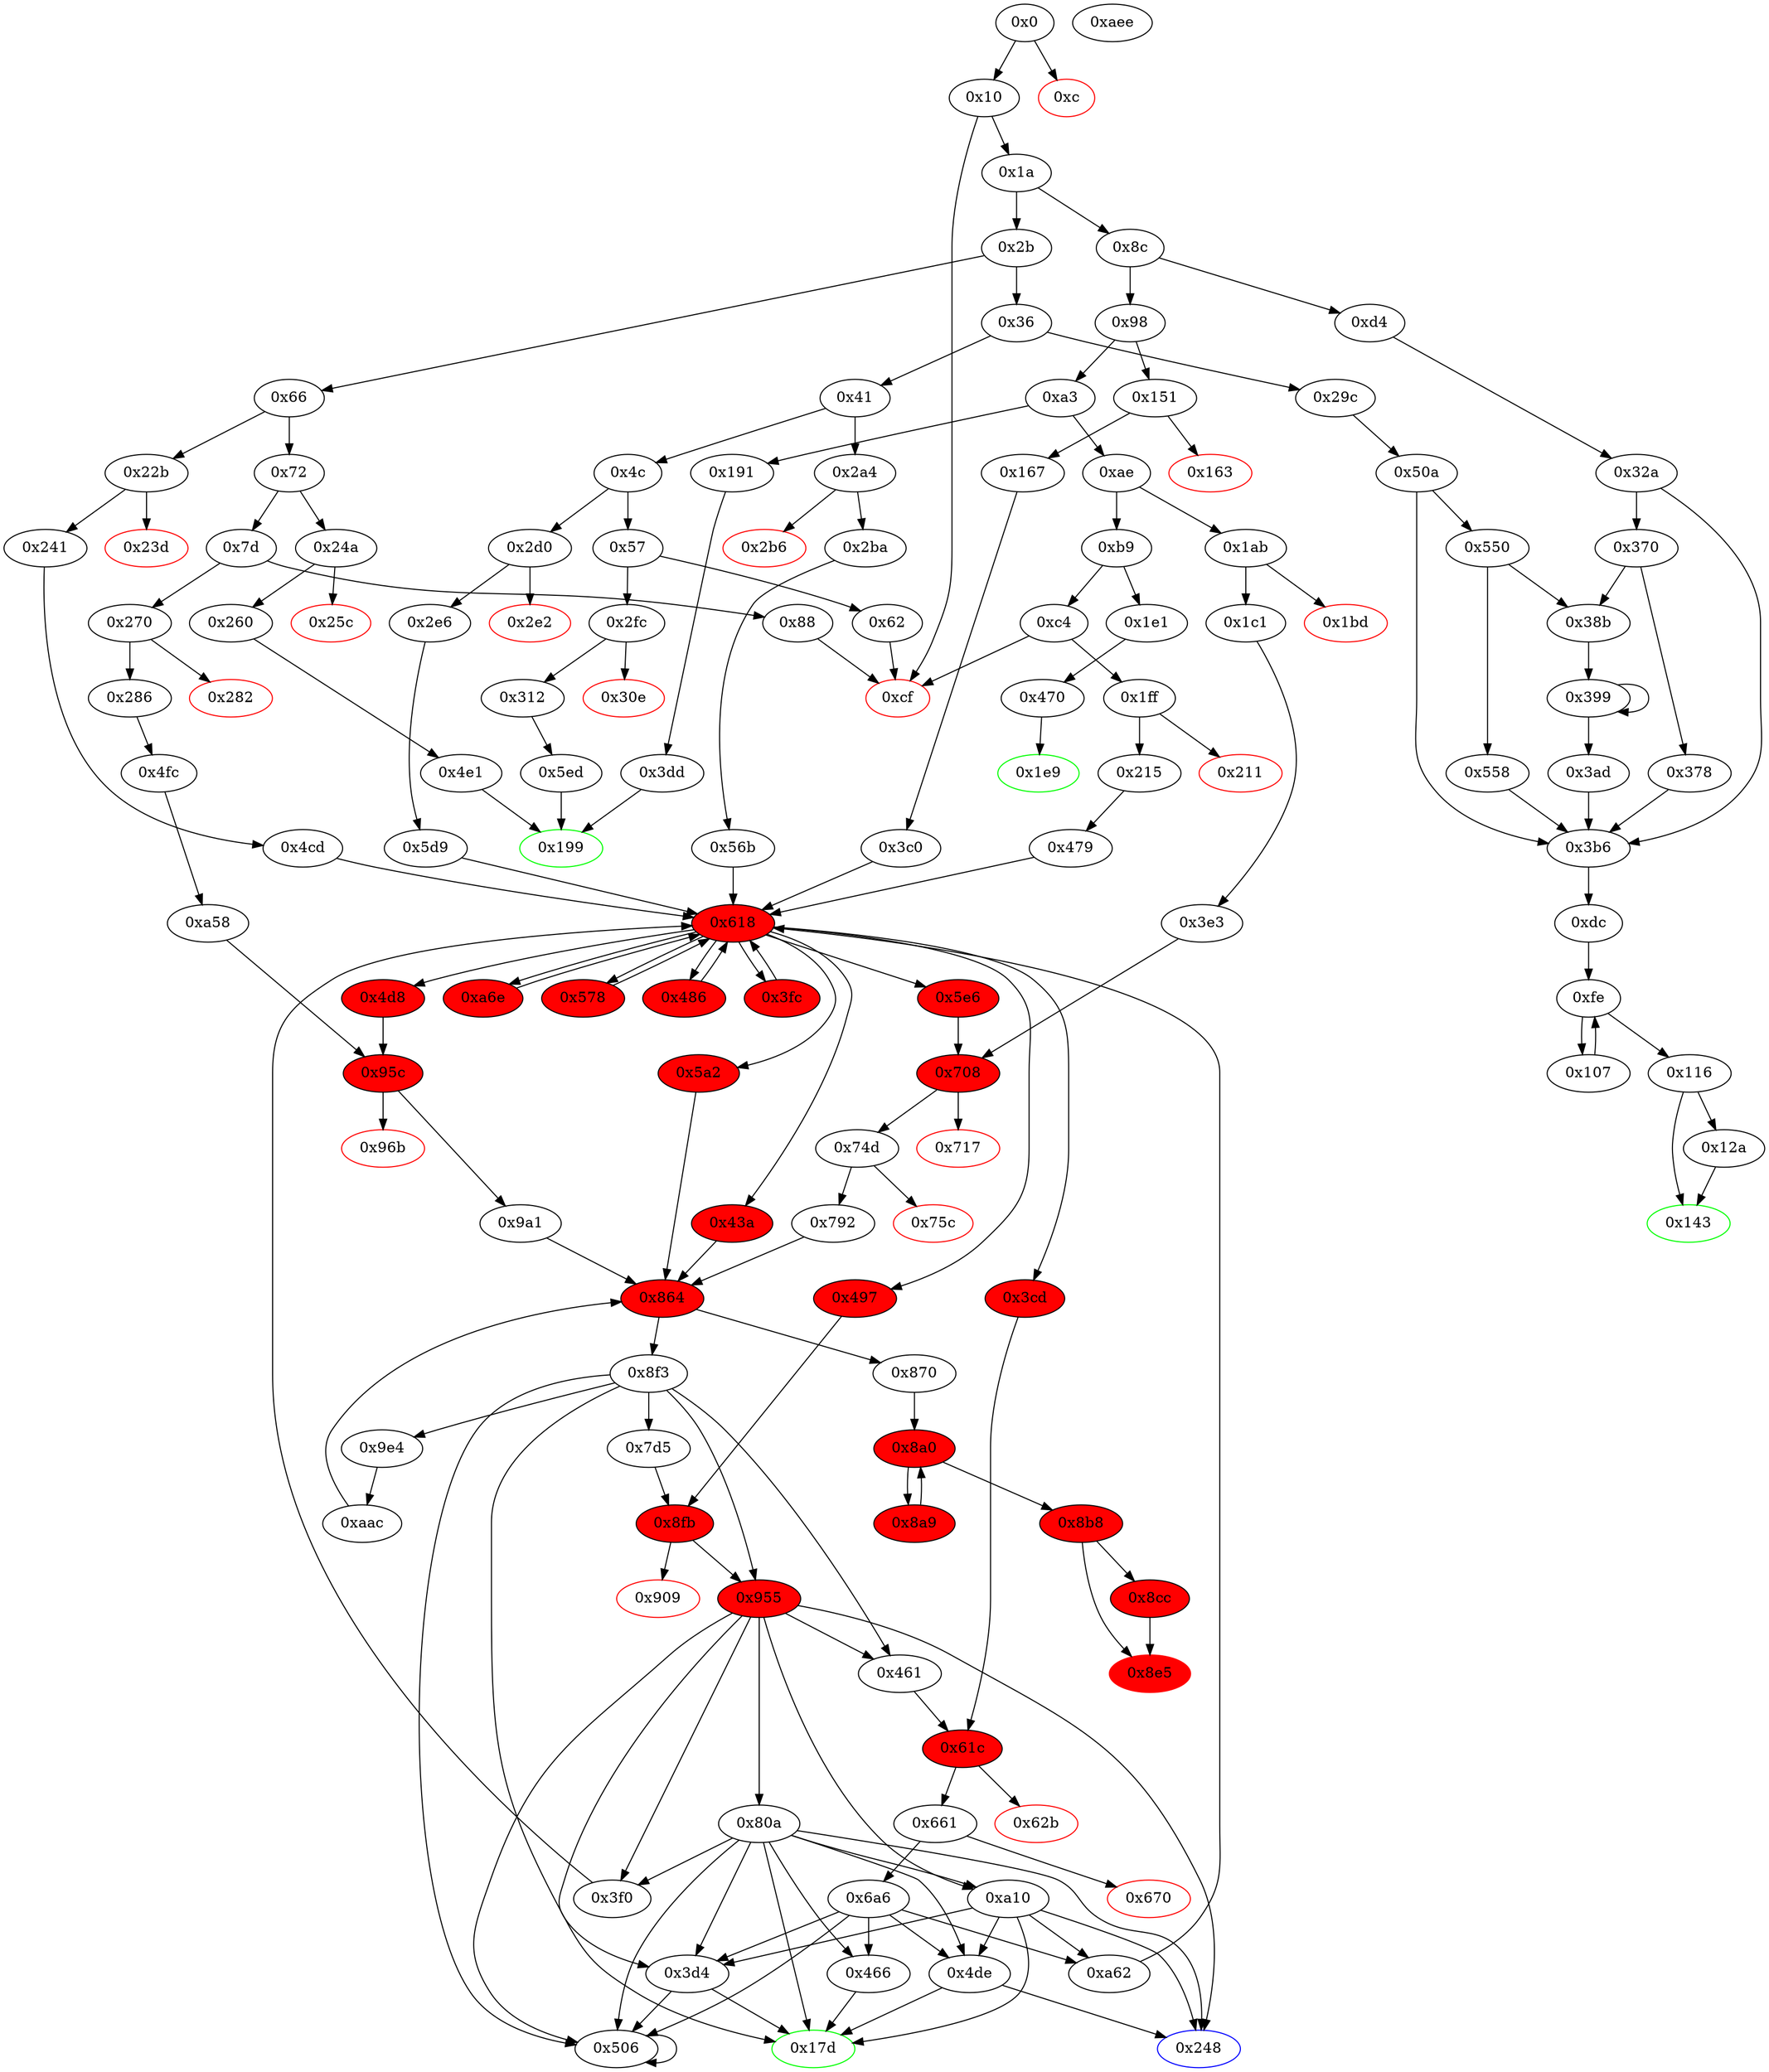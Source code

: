 digraph "" {
"0x36" [fillcolor=white, id="0x36", style=filled, tooltip="Block 0x36\n[0x36:0x40]\n---\nPredecessors: [0x2b]\nSuccessors: [0x41, 0x29c]\n---\n0x36 DUP1\n0x37 PUSH4 0x95d89b41\n0x3c EQ\n0x3d PUSH2 0x29c\n0x40 JUMPI\n---\n0x37: V20 = 0x95d89b41\n0x3c: V21 = EQ 0x95d89b41 V13\n0x3d: V22 = 0x29c\n0x40: JUMPI 0x29c V21\n---\nEntry stack: [V13]\nStack pops: 1\nStack additions: [S0]\nExit stack: [V13]\n\nDef sites:\nV13: {0x1a.0x1f}\n"];
"0x7d5" [fillcolor=white, id="0x7d5", style=filled, tooltip="Block 0x7d5\n[0x7d5:0x809]\n---\nPredecessors: [0x8f3]\nSuccessors: [0x8fb]\n---\n0x7d5 JUMPDEST\n0x7d6 PUSH1 0x1\n0x7d8 PUSH1 0x1\n0x7da PUSH1 0xa0\n0x7dc SHL\n0x7dd SUB\n0x7de DUP1\n0x7df DUP6\n0x7e0 AND\n0x7e1 PUSH1 0x0\n0x7e3 SWAP1\n0x7e4 DUP2\n0x7e5 MSTORE\n0x7e6 PUSH1 0x20\n0x7e8 DUP2\n0x7e9 SWAP1\n0x7ea MSTORE\n0x7eb PUSH1 0x40\n0x7ed DUP1\n0x7ee DUP3\n0x7ef SHA3\n0x7f0 SWAP4\n0x7f1 SWAP1\n0x7f2 SWAP4\n0x7f3 SSTORE\n0x7f4 SWAP1\n0x7f5 DUP5\n0x7f6 AND\n0x7f7 DUP2\n0x7f8 MSTORE\n0x7f9 SHA3\n0x7fa SLOAD\n0x7fb PUSH2 0x80a\n0x7fe SWAP1\n0x7ff DUP3\n0x800 PUSH4 0xffffffff\n0x805 PUSH2 0x8fb\n0x808 AND\n0x809 JUMP\n---\n0x7d5: JUMPDEST \n0x7d6: V703 = 0x1\n0x7d8: V704 = 0x1\n0x7da: V705 = 0xa0\n0x7dc: V706 = SHL 0xa0 0x1\n0x7dd: V707 = SUB 0x10000000000000000000000000000000000000000 0x1\n0x7e0: V708 = AND S3 0xffffffffffffffffffffffffffffffffffffffff\n0x7e1: V709 = 0x0\n0x7e5: M[0x0] = V708\n0x7e6: V710 = 0x20\n0x7ea: M[0x20] = 0x0\n0x7eb: V711 = 0x40\n0x7ef: V712 = SHA3 0x0 0x40\n0x7f3: S[V712] = V786\n0x7f6: V713 = AND S2 0xffffffffffffffffffffffffffffffffffffffff\n0x7f8: M[0x0] = V713\n0x7f9: V714 = SHA3 0x0 0x40\n0x7fa: V715 = S[V714]\n0x7fb: V716 = 0x80a\n0x800: V717 = 0xffffffff\n0x805: V718 = 0x8fb\n0x808: V719 = AND 0x8fb 0xffffffff\n0x809: JUMP 0x8fb\n---\nEntry stack: [V13, 0x248, V235, V238, S10, S9, S8, S7, S6, S5, S4, S3, S2, S1, V786]\nStack pops: 4\nStack additions: [S3, S2, S1, 0x80a, V715, S1]\nExit stack: [V13, 0x248, V235, V238, S10, S9, S8, S7, S6, S5, S4, S3, S2, S1, 0x80a, V715, S1]\n\nDef sites:\nV13: {0x1a.0x1f}\n0x248: {0x270.0x271}\nV235: {0x286.0x292}\nV238: {0x286.0x297}\nS10: {0x1a.0x1f, 0x4fc.0x4fd}\nS9: {0x270.0x271, 0x1ab.0x1ac, 0x1a.0x1f, 0x22b.0x22c, 0x286.0x292}\nS8: {0x1ab.0x1ac, 0x1a.0x1f, 0x1c1.0x1ce, 0x2d0.0x2d1, 0x241.0x243, 0x286.0x297, 0x286.0x292}\nS7: {0x1c1.0x1ce, 0xa58.0xa59, 0x1a.0x1f, 0x1ff.0x200, 0x2d0.0x2d1, 0x286.0x297, 0x4cd.0x4ce, 0x1c1.0x1d7, 0x2a4.0x2a5, 0x2e6.0x2f2}\nS6: {0x1c1.0x1d7, 0x2ba.0x2c6, 0x1a.0x1f, 0x4fc.0x4fd, 0x1ff.0x200, 0x618_0x4cd.0x619, 0x215.0x221, 0x2e6.0x2f2, 0x286.0x292, 0x1c1.0x1dc, 0x2e6.0x2f7}\nS5: {0x5d9.0x5da, 0x2ba.0x2cb, 0x215.0x221, 0x215.0x226, 0x2e6.0x2f7, 0x241.0x243, 0x286.0x297, 0x22b.0x22c, 0x1c1.0x1dc, 0x3e3.0x3e4, 0x286.0x292}\nS4: {0x5d9.0x5da, 0x479.0x47a, 0x5d9.0x5dc, 0x1a.0x1f, 0x215.0x226, 0x56b.0x56c, 0x9e4_0xa58.0xa01, 0x241.0x243, 0x3e3.0x3e4, 0x3e3.0x3e6, 0x9e4_0x4d8.0xa01, 0x286.0x297}\nS3: {0x479.0x47a, 0xa58.0xa59, 0x9e4_0x4d8.0xa00, 0x1a.0x1f, 0x3f0.0x3f1, 0x270.0x271, 0x618_0x5d9.0x619, 0x56b.0x56e, 0x4cd.0x4ce, 0x1c1.0x1ce, 0xa62.0xa63, 0x9e4_0xa58.0xa00}\nS2: {0x479.0x47c, 0x1c1.0x1d7, 0x1a.0x1f, 0x2d0.0x2d1, 0x618_0x56b.0x619, 0x618_0x4cd.0x619, 0x215.0x226, 0x2e6.0x2f2, 0x241.0x243, 0x286.0x297, 0x1ab.0x1ac, 0x22b.0x22c, 0x1c1.0x1ce, 0x286.0x292}\nS1: {0xaac_0x4d8.0xaad, 0x1c1.0x1dc, 0xaac_0xa58.0xaad, 0x1a.0x1f, 0x2ba.0x2c6, 0x1ff.0x200, 0x2d0.0x2d1, 0x618_0x3f0.0x619, 0x618_0x479.0x619, 0x618_0xa62.0x619, 0x2e6.0x2f7, 0x241.0x243, 0x1c1.0x1ce, 0x286.0x297}\nV786: {0x8f3.0x8f8}\n"];
"0x5d9" [fillcolor=white, id="0x5d9", style=filled, tooltip="Block 0x5d9\n[0x5d9:0x5e5]\n---\nPredecessors: [0x2e6]\nSuccessors: [0x618]\n---\n0x5d9 JUMPDEST\n0x5da PUSH1 0x0\n0x5dc PUSH2 0x3d4\n0x5df PUSH2 0x5e6\n0x5e2 PUSH2 0x618\n0x5e5 JUMP\n---\n0x5d9: JUMPDEST \n0x5da: V532 = 0x0\n0x5dc: V533 = 0x3d4\n0x5df: V534 = 0x5e6\n0x5e2: V535 = 0x618\n0x5e5: JUMP 0x618\n---\nEntry stack: [V13, 0x17d, V277, V280]\nStack pops: 0\nStack additions: [0x0, 0x3d4, 0x5e6]\nExit stack: [V13, 0x17d, V277, V280, 0x0, 0x3d4, 0x5e6]\n\nDef sites:\nV13: {0x1a.0x1f}\n0x17d: {0x2d0.0x2d1}\nV277: {0x2e6.0x2f2}\nV280: {0x2e6.0x2f7}\n"];
"0x4c" [fillcolor=white, id="0x4c", style=filled, tooltip="Block 0x4c\n[0x4c:0x56]\n---\nPredecessors: [0x41]\nSuccessors: [0x57, 0x2d0]\n---\n0x4c DUP1\n0x4d PUSH4 0xa9059cbb\n0x52 EQ\n0x53 PUSH2 0x2d0\n0x56 JUMPI\n---\n0x4d: V26 = 0xa9059cbb\n0x52: V27 = EQ 0xa9059cbb V13\n0x53: V28 = 0x2d0\n0x56: JUMPI 0x2d0 V27\n---\nEntry stack: [V13]\nStack pops: 1\nStack additions: [S0]\nExit stack: [V13]\n\nDef sites:\nV13: {0x1a.0x1f}\n"];
"0x5e6" [fillcolor=red, id="0x5e6", style=filled, tooltip="Block 0x5e6\n[0x5e6:0x5ec]\n---\nPredecessors: [0x618]\nSuccessors: [0x708]\n---\n0x5e6 JUMPDEST\n0x5e7 DUP5\n0x5e8 DUP5\n0x5e9 PUSH2 0x708\n0x5ec JUMP\n---\n0x5e6: JUMPDEST \n0x5e9: V536 = 0x708\n0x5ec: JUMP 0x708\n---\nEntry stack: [V13, S21, S20, S19, S18, S17, S16, S15, S14, S13, S12, S11, S10, S9, S8, S7, S6, S5, S4, S3, S2, S1, V551]\nStack pops: 5\nStack additions: [S4, S3, S2, S1, S0, S4, S3]\nExit stack: [V13, S21, S20, S19, S18, S17, S16, S15, S14, S13, S12, S11, S10, S9, S8, S7, S6, S5, S4, S3, S2, S1, V551, S4, S3]\n\nDef sites:\nV13: {0x1a.0x1f}\nS21: {0x270.0x271, 0x1a.0x1f}\nS20: {0x270.0x271, 0x1ab.0x1ac, 0x1a.0x1f, 0x286.0x292}\nS19: {0x1a.0x1f, 0x1ff.0x200, 0x2d0.0x2d1, 0x286.0x297, 0x1ab.0x1ac, 0x1c1.0x1ce, 0x2a4.0x2a5, 0x286.0x292}\nS18: {0x1c1.0x1d7, 0x1a.0x1f, 0x2ba.0x2c6, 0x4fc.0x4fd, 0x1ff.0x200, 0x2d0.0x2d1, 0x215.0x221, 0x2e6.0x2f2, 0x1c1.0x1ce, 0x2a4.0x2a5, 0x286.0x297}\nS17: {0x1c1.0x1dc, 0x2ba.0x2c6, 0x1a.0x1f, 0x4fc.0x4fd, 0x1ff.0x200, 0x2ba.0x2cb, 0x215.0x221, 0x215.0x226, 0x286.0x292, 0x2e6.0x2f7, 0x22b.0x22c, 0x1c1.0x1d7, 0x2e6.0x2f2}\nS16: {0x5d9.0x5da, 0x479.0x47a, 0x2ba.0x2cb, 0x1a.0x1f, 0x215.0x221, 0x215.0x226, 0x2e6.0x2f7, 0x241.0x243, 0x286.0x297, 0x22b.0x22c, 0x56b.0x56c, 0x1c1.0x1dc, 0x3e3.0x3e4, 0x286.0x292}\nS15: {0x5d9.0x5da, 0x479.0x47a, 0x1a.0x1f, 0x270.0x271, 0x3f0.0x3f1, 0x215.0x226, 0x56b.0x56c, 0x56b.0x56e, 0x241.0x243, 0x3e3.0x3e4, 0xa62.0xa63, 0x286.0x297}\nS14: {0x479.0x47a, 0x479.0x47c, 0x1a.0x1f, 0x3f0.0x3f1, 0x270.0x271, 0x2d0.0x2d1, 0x618_0x56b.0x619, 0x215.0x226, 0x56b.0x56e, 0x1ab.0x1ac, 0x22b.0x22c, 0x1c1.0x1ce, 0xa62.0xa63, 0x286.0x292}\nS13: {0x479.0x47c, 0x1a.0x1f, 0x2ba.0x2c6, 0x1ff.0x200, 0x2d0.0x2d1, 0x618_0x56b.0x619, 0x618_0x3f0.0x619, 0x215.0x226, 0x618_0x479.0x619, 0x286.0x292, 0x618_0xa62.0x619, 0x1ab.0x1ac, 0x22b.0x22c, 0x1c1.0x1ce, 0x286.0x297}\nS12: {0x1a.0x1f, 0x151.0x152, 0x2d0.0x2d1, 0x215.0x221, 0x1c1.0x1d7, 0x1c1.0x1ce, 0x286.0x297, 0x578.0x57a, 0x2ba.0x2c6, 0x3fc.0x3fd, 0x1ff.0x200, 0x4fc.0x4fd, 0x618_0x3f0.0x619, 0x618_0x479.0x619, 0x618_0xa62.0x619, 0xa6e.0xa6f, 0x2a4.0x2a5, 0x2e6.0x2f2}\nS11: {0x1a.0x1f, 0x151.0x152, 0x2d0.0x2d1, 0x215.0x221, 0x215.0x226, 0x1c1.0x1d7, 0x241.0x243, 0x1c1.0x1dc, 0x486.0x488, 0x479.0x47a, 0x578.0x57a, 0x286.0x292, 0x2ba.0x2c6, 0x2ba.0x2cb, 0x3fc.0x3fd, 0x1ff.0x200, 0x4fc.0x4fd, 0x286.0x297, 0x2e6.0x2f7, 0x22b.0x22c, 0xa6e.0xa6f, 0x2a4.0x2a5, 0x167.0x173, 0x2e6.0x2f2}\nS10: {0x5d9.0x5da, 0x1a.0x1f, 0x215.0x221, 0x215.0x226, 0x1c1.0x1dc, 0x241.0x243, 0x286.0x292, 0x479.0x47a, 0x286.0x297, 0x486.0x488, 0x2ba.0x2c6, 0x2ba.0x2cb, 0x578.0x580, 0x3fc.0x403, 0x167.0x178, 0x2e6.0x2f2, 0x22b.0x22c, 0xa6e.0xa75, 0x3e3.0x3e4, 0x167.0x173, 0x2e6.0x2f7}\nS9: {0x5d9.0x5da, 0x1a.0x1f, 0xa6e.0xaa3, 0x215.0x226, 0x241.0x243, 0x3c0.0x3c1, 0x286.0x297, 0x479.0x47a, 0x578.0x580, 0x578.0x597, 0x2ba.0x2cb, 0x486.0x48c, 0x3fc.0x403, 0x3fc.0x431, 0x3f0.0x3f1, 0x22b.0x22c, 0x56b.0x56c, 0xa6e.0xa75, 0x3e3.0x3e4, 0xa62.0xa63, 0x167.0x178, 0x2e6.0x2f7}\nS8: {0x5d9.0x5da, 0x5d9.0x5dc, 0x1a.0x1f, 0x2d0.0x2d1, 0xa6e.0xa96, 0x215.0x226, 0x4cd.0x4ce, 0x241.0x243, 0x3c0.0x3c1, 0x1c1.0x1ce, 0x3c0.0x3c3, 0x486.0x48c, 0x479.0x47a, 0x578.0x597, 0x479.0x47c, 0x578.0x599, 0x286.0x292, 0x3fc.0x431, 0x3fc.0x424, 0x486.0x48e, 0x3f0.0x3f1, 0x270.0x271, 0x56b.0x56c, 0x56b.0x56e, 0x22b.0x22c, 0xa6e.0xaa3, 0xa62.0xa63}\nS7: {0x5d9.0x5dc, 0x1a.0x1f, 0x2d0.0x2d1, 0x215.0x226, 0x618_0x5d9.0x619, 0x618_0xa62.0x619, 0x618_0xa6e.0x619, 0x4cd.0x4ce, 0x1c1.0x1ce, 0x3c0.0x3c3, 0x286.0x292, 0x479.0x47c, 0x578.0x599, 0x486.0x48e, 0x3fc.0x424, 0x270.0x271, 0x618_0x3c0.0x619, 0x618_0x486.0x619, 0x618_0x3fc.0x619, 0x618_0x479.0x619, 0x618_0x4cd.0x619, 0x618_0x56b.0x619, 0x618_0x578.0x619, 0x618_0x3f0.0x619, 0x1ab.0x1ac, 0x56b.0x56e, 0x22b.0x22c, 0xa6e.0xa96}\nS6: {0x1a.0x1f, 0x151.0x152, 0x2d0.0x2d1, 0x215.0x221, 0x215.0x226, 0x618_0xa62.0x619, 0x1c1.0x1ce, 0x241.0x243, 0x1c1.0x1dc, 0x286.0x292, 0x479.0x47a, 0x486.0x488, 0x286.0x297, 0x2ba.0x2c6, 0x2ba.0x2cb, 0x1ff.0x200, 0x618_0xa6e.0x619, 0x618_0x3c0.0x619, 0x618_0x486.0x619, 0x618_0x3fc.0x619, 0x618_0x479.0x619, 0x618_0x4cd.0x619, 0x618_0x56b.0x619, 0x618_0x578.0x619, 0x618_0x3f0.0x619, 0x618_0x5d9.0x619, 0x22b.0x22c, 0x2e6.0x2f7, 0x2a4.0x2a5, 0x167.0x173, 0x2e6.0x2f2}\nS5: {0x1a.0x1f, 0x151.0x152, 0x2d0.0x2d1, 0x215.0x221, 0x215.0x226, 0x1c1.0x1d7, 0x241.0x243, 0x1c1.0x1dc, 0x286.0x297, 0x479.0x47a, 0x486.0x488, 0x286.0x292, 0x2ba.0x2c6, 0x2ba.0x2cb, 0x3fc.0x3fd, 0x1ff.0x200, 0x578.0x57a, 0x4fc.0x4fd, 0x2e6.0x2f7, 0x22b.0x22c, 0xa6e.0xa6f, 0x2a4.0x2a5, 0x167.0x173, 0x2e6.0x2f2}\nS4: {0x5d9.0x5da, 0x1a.0x1f, 0x215.0x221, 0x215.0x226, 0x1c1.0x1dc, 0x241.0x243, 0x486.0x488, 0x479.0x47a, 0x286.0x292, 0x286.0x297, 0x2ba.0x2c6, 0x2ba.0x2cb, 0x4fc.0x4fd, 0x578.0x580, 0x3fc.0x403, 0x167.0x178, 0x2e6.0x2f2, 0x22b.0x22c, 0xa6e.0xa75, 0x3e3.0x3e4, 0x167.0x173, 0x2e6.0x2f7}\nS3: {0x5d9.0x5da, 0x215.0x226, 0x241.0x243, 0x3c0.0x3c1, 0x286.0x297, 0x479.0x47a, 0x578.0x580, 0x286.0x292, 0x2ba.0x2cb, 0x3fc.0x403, 0x22b.0x22c, 0x56b.0x56c, 0xa6e.0xa75, 0x3e3.0x3e4, 0x167.0x178, 0x2e6.0x2f7}\nS2: {0x479.0x47a, 0x578.0x597, 0x5d9.0x5da, 0x3fc.0x431, 0x3f0.0x3f1, 0x56b.0x56c, 0xa6e.0xaa3, 0x241.0x243, 0x3c0.0x3c1, 0xa62.0xa63, 0x486.0x48c}\nS1: {0x5d9.0x5dc, 0x2d0.0x2d1, 0x215.0x226, 0x4cd.0x4ce, 0x1c1.0x1dc, 0x1c1.0x1ce, 0x3c0.0x3c3, 0x286.0x292, 0x479.0x47c, 0x578.0x599, 0x486.0x48e, 0x2ba.0x2cb, 0x3fc.0x424, 0x56b.0x56e, 0x22b.0x22c, 0xa6e.0xa96, 0x167.0x178}\nV551: {0x618.0x619}\n"];
"0x4cd" [fillcolor=white, id="0x4cd", style=filled, tooltip="Block 0x4cd\n[0x4cd:0x4d7]\n---\nPredecessors: [0x241]\nSuccessors: [0x618]\n---\n0x4cd JUMPDEST\n0x4ce PUSH2 0x4de\n0x4d1 PUSH2 0x4d8\n0x4d4 PUSH2 0x618\n0x4d7 JUMP\n---\n0x4cd: JUMPDEST \n0x4ce: V442 = 0x4de\n0x4d1: V443 = 0x4d8\n0x4d4: V444 = 0x618\n0x4d7: JUMP 0x618\n---\nEntry stack: [V13, 0x248, V201]\nStack pops: 0\nStack additions: [0x4de, 0x4d8]\nExit stack: [V13, 0x248, V201, 0x4de, 0x4d8]\n\nDef sites:\nV13: {0x1a.0x1f}\n0x248: {0x22b.0x22c}\nV201: {0x241.0x243}\n"];
"0x9a1" [fillcolor=white, id="0x9a1", style=filled, tooltip="Block 0x9a1\n[0x9a1:0x9e3]\n---\nPredecessors: [0x95c]\nSuccessors: [0x864]\n---\n0x9a1 JUMPDEST\n0x9a2 PUSH2 0x9e4\n0x9a5 DUP2\n0x9a6 PUSH1 0x40\n0x9a8 MLOAD\n0x9a9 DUP1\n0x9aa PUSH1 0x60\n0x9ac ADD\n0x9ad PUSH1 0x40\n0x9af MSTORE\n0x9b0 DUP1\n0x9b1 PUSH1 0x22\n0x9b3 DUP2\n0x9b4 MSTORE\n0x9b5 PUSH1 0x20\n0x9b7 ADD\n0x9b8 PUSH2 0xb12\n0x9bb PUSH1 0x22\n0x9bd SWAP2\n0x9be CODECOPY\n0x9bf PUSH1 0x1\n0x9c1 PUSH1 0x1\n0x9c3 PUSH1 0xa0\n0x9c5 SHL\n0x9c6 SUB\n0x9c7 DUP6\n0x9c8 AND\n0x9c9 PUSH1 0x0\n0x9cb SWAP1\n0x9cc DUP2\n0x9cd MSTORE\n0x9ce PUSH1 0x20\n0x9d0 DUP2\n0x9d1 SWAP1\n0x9d2 MSTORE\n0x9d3 PUSH1 0x40\n0x9d5 SWAP1\n0x9d6 SHA3\n0x9d7 SLOAD\n0x9d8 SWAP2\n0x9d9 SWAP1\n0x9da PUSH4 0xffffffff\n0x9df PUSH2 0x864\n0x9e2 AND\n0x9e3 JUMP\n---\n0x9a1: JUMPDEST \n0x9a2: V837 = 0x9e4\n0x9a6: V838 = 0x40\n0x9a8: V839 = M[0x40]\n0x9aa: V840 = 0x60\n0x9ac: V841 = ADD 0x60 V839\n0x9ad: V842 = 0x40\n0x9af: M[0x40] = V841\n0x9b1: V843 = 0x22\n0x9b4: M[V839] = 0x22\n0x9b5: V844 = 0x20\n0x9b7: V845 = ADD 0x20 V839\n0x9b8: V846 = 0xb12\n0x9bb: V847 = 0x22\n0x9be: CODECOPY V845 0xb12 0x22\n0x9bf: V848 = 0x1\n0x9c1: V849 = 0x1\n0x9c3: V850 = 0xa0\n0x9c5: V851 = SHL 0xa0 0x1\n0x9c6: V852 = SUB 0x10000000000000000000000000000000000000000 0x1\n0x9c8: V853 = AND S1 0xffffffffffffffffffffffffffffffffffffffff\n0x9c9: V854 = 0x0\n0x9cd: M[0x0] = V853\n0x9ce: V855 = 0x20\n0x9d2: M[0x20] = 0x0\n0x9d3: V856 = 0x40\n0x9d6: V857 = SHA3 0x0 0x40\n0x9d7: V858 = S[V857]\n0x9da: V859 = 0xffffffff\n0x9df: V860 = 0x864\n0x9e2: V861 = AND 0x864 0xffffffff\n0x9e3: JUMP 0x864\n---\nEntry stack: [V13, S15, S14, S13, S12, S11, S10, S9, S8, S7, S6, S5, S4, S3, S2, S1, S0]\nStack pops: 2\nStack additions: [S1, S0, 0x9e4, V858, S0, V839]\nExit stack: [V13, S15, S14, S13, S12, S11, S10, S9, S8, S7, S6, S5, S4, S3, S2, S1, S0, 0x9e4, V858, S0, V839]\n\nDef sites:\nV13: {0x1a.0x1f}\nS15: {0x270.0x271, 0x1a.0x1f}\nS14: {0x1ab.0x1ac, 0x1a.0x1f, 0x286.0x292}\nS13: {0x1a.0x1f, 0x1ff.0x200, 0x1c1.0x1ce, 0x2d0.0x2d1, 0x2a4.0x2a5, 0x286.0x297}\nS12: {0x2ba.0x2c6, 0x1a.0x1f, 0x4fc.0x4fd, 0x1ff.0x200, 0x1c1.0x1d7, 0x215.0x221, 0x2e6.0x2f2}\nS11: {0x22b.0x22c, 0x2ba.0x2cb, 0x215.0x226, 0x1c1.0x1dc, 0x215.0x221, 0x286.0x292, 0x2e6.0x2f7}\nS10: {0x5d9.0x5da, 0x479.0x47a, 0x1a.0x1f, 0x215.0x226, 0x56b.0x56c, 0x241.0x243, 0x3e3.0x3e4, 0x286.0x297}\nS9: {0x479.0x47a, 0x56b.0x56e, 0x1a.0x1f, 0x270.0x271, 0x3f0.0x3f1, 0xa62.0xa63}\nS8: {0x479.0x47c, 0x1a.0x1f, 0x2d0.0x2d1, 0x618_0x56b.0x619, 0x270.0x271, 0x215.0x226, 0x1ab.0x1ac, 0x22b.0x22c, 0x1c1.0x1ce, 0x286.0x292}\nS7: {0x1a.0x1f, 0x2ba.0x2c6, 0x1ff.0x200, 0x2d0.0x2d1, 0x618_0x3f0.0x619, 0x618_0x479.0x619, 0x618_0xa62.0x619, 0x286.0x292, 0x1c1.0x1ce, 0x286.0x297}\nS6: {0x578.0x57a, 0x1a.0x1f, 0x3fc.0x3fd, 0x1ff.0x200, 0x4fc.0x4fd, 0x151.0x152, 0x2d0.0x2d1, 0x215.0x221, 0x286.0x297, 0xa6e.0xa6f, 0x1c1.0x1d7, 0x2a4.0x2a5, 0x2e6.0x2f2}\nS5: {0x1a.0x1f, 0x215.0x221, 0x215.0x226, 0x241.0x243, 0x1c1.0x1dc, 0x486.0x488, 0x479.0x47a, 0x286.0x292, 0x286.0x297, 0x2ba.0x2c6, 0x2ba.0x2cb, 0x4fc.0x4fd, 0x2e6.0x2f7, 0x22b.0x22c, 0x167.0x173, 0x2e6.0x2f2}\nS4: {0x5d9.0x5da, 0x578.0x580, 0x479.0x47a, 0x2ba.0x2cb, 0x3fc.0x403, 0x215.0x226, 0x286.0x297, 0x286.0x292, 0x22b.0x22c, 0xa6e.0xa75, 0x241.0x243, 0x3e3.0x3e4, 0x167.0x178, 0x2e6.0x2f7}\nS3: {0x479.0x47a, 0x578.0x597, 0x5d9.0x5da, 0x3fc.0x431, 0x3f0.0x3f1, 0x286.0x297, 0x56b.0x56c, 0xa6e.0xaa3, 0x241.0x243, 0x3c0.0x3c1, 0xa62.0xa63, 0x486.0x48c}\nS2: {0x479.0x47c, 0x578.0x599, 0x5d9.0x5dc, 0xa58.0xa59, 0x3fc.0x424, 0x2d0.0x2d1, 0x215.0x226, 0x286.0x292, 0x56b.0x56e, 0x22b.0x22c, 0x4cd.0x4ce, 0xa6e.0xa96, 0x1c1.0x1ce, 0x3c0.0x3c3, 0x486.0x48e}\nS1: {0x618_0x3c0.0x619, 0x618_0x486.0x619, 0x618_0x3fc.0x619, 0x618_0x479.0x619, 0x618_0x4cd.0x619, 0x618_0x56b.0x619, 0x618_0x578.0x619, 0x618_0x3f0.0x619, 0x618_0x5d9.0x619, 0x618_0xa62.0x619, 0x618_0xa6e.0x619, 0x286.0x292}\nS0: {0x479.0x47a, 0x578.0x597, 0x5d9.0x5da, 0x3fc.0x431, 0x3f0.0x3f1, 0x286.0x297, 0x56b.0x56c, 0xa6e.0xaa3, 0x241.0x243, 0x3c0.0x3c1, 0xa62.0xa63, 0x486.0x48c}\n"];
"0x286" [fillcolor=white, id="0x286", style=filled, tooltip="Block 0x286\n[0x286:0x29b]\n---\nPredecessors: [0x270]\nSuccessors: [0x4fc]\n---\n0x286 JUMPDEST\n0x287 POP\n0x288 PUSH1 0x1\n0x28a PUSH1 0x1\n0x28c PUSH1 0xa0\n0x28e SHL\n0x28f SUB\n0x290 DUP2\n0x291 CALLDATALOAD\n0x292 AND\n0x293 SWAP1\n0x294 PUSH1 0x20\n0x296 ADD\n0x297 CALLDATALOAD\n0x298 PUSH2 0x4fc\n0x29b JUMP\n---\n0x286: JUMPDEST \n0x288: V229 = 0x1\n0x28a: V230 = 0x1\n0x28c: V231 = 0xa0\n0x28e: V232 = SHL 0xa0 0x1\n0x28f: V233 = SUB 0x10000000000000000000000000000000000000000 0x1\n0x291: V234 = CALLDATALOAD 0x4\n0x292: V235 = AND V234 0xffffffffffffffffffffffffffffffffffffffff\n0x294: V236 = 0x20\n0x296: V237 = ADD 0x20 0x4\n0x297: V238 = CALLDATALOAD 0x24\n0x298: V239 = 0x4fc\n0x29b: JUMP 0x4fc\n---\nEntry stack: [V13, 0x248, 0x4, V223]\nStack pops: 2\nStack additions: [V235, V238]\nExit stack: [V13, 0x248, V235, V238]\n\nDef sites:\nV13: {0x1a.0x1f}\n0x248: {0x270.0x271}\n0x4: {0x270.0x274}\nV223: {0x270.0x278}\n"];
"0x3fc" [fillcolor=red, id="0x3fc", style=filled, tooltip="Block 0x3fc\n[0x3fc:0x439]\n---\nPredecessors: [0x618]\nSuccessors: [0x618]\n---\n0x3fc JUMPDEST\n0x3fd PUSH2 0x461\n0x400 DUP6\n0x401 PUSH1 0x40\n0x403 MLOAD\n0x404 DUP1\n0x405 PUSH1 0x60\n0x407 ADD\n0x408 PUSH1 0x40\n0x40a MSTORE\n0x40b DUP1\n0x40c PUSH1 0x28\n0x40e DUP2\n0x40f MSTORE\n0x410 PUSH1 0x20\n0x412 ADD\n0x413 PUSH2 0xb7c\n0x416 PUSH1 0x28\n0x418 SWAP2\n0x419 CODECOPY\n0x41a PUSH1 0x1\n0x41c PUSH1 0x1\n0x41e PUSH1 0xa0\n0x420 SHL\n0x421 SUB\n0x422 DUP11\n0x423 AND\n0x424 PUSH1 0x0\n0x426 SWAP1\n0x427 DUP2\n0x428 MSTORE\n0x429 PUSH1 0x1\n0x42b PUSH1 0x20\n0x42d MSTORE\n0x42e PUSH1 0x40\n0x430 DUP2\n0x431 SHA3\n0x432 SWAP1\n0x433 PUSH2 0x43a\n0x436 PUSH2 0x618\n0x439 JUMP\n---\n0x3fc: JUMPDEST \n0x3fd: V369 = 0x461\n0x401: V370 = 0x40\n0x403: V371 = M[0x40]\n0x405: V372 = 0x60\n0x407: V373 = ADD 0x60 V371\n0x408: V374 = 0x40\n0x40a: M[0x40] = V373\n0x40c: V375 = 0x28\n0x40f: M[V371] = 0x28\n0x410: V376 = 0x20\n0x412: V377 = ADD 0x20 V371\n0x413: V378 = 0xb7c\n0x416: V379 = 0x28\n0x419: CODECOPY V377 0xb7c 0x28\n0x41a: V380 = 0x1\n0x41c: V381 = 0x1\n0x41e: V382 = 0xa0\n0x420: V383 = SHL 0xa0 0x1\n0x421: V384 = SUB 0x10000000000000000000000000000000000000000 0x1\n0x423: V385 = AND S6 0xffffffffffffffffffffffffffffffffffffffff\n0x424: V386 = 0x0\n0x428: M[0x0] = V385\n0x429: V387 = 0x1\n0x42b: V388 = 0x20\n0x42d: M[0x20] = 0x1\n0x42e: V389 = 0x40\n0x431: V390 = SHA3 0x0 0x40\n0x433: V391 = 0x43a\n0x436: V392 = 0x618\n0x439: JUMP 0x618\n---\nEntry stack: [V13, S21, S20, S19, S18, S17, S16, S15, S14, S13, S12, S11, S10, S9, S8, S7, S6, S5, S4, S3, S2, S1, V551]\nStack pops: 7\nStack additions: [S6, S5, S4, S3, S2, S1, S0, 0x461, S4, V371, V390, 0x0, 0x43a]\nExit stack: [V13, S21, S20, S19, S18, S17, S16, S15, S14, S13, S12, S11, S10, S9, S8, S7, S6, S5, S4, S3, S2, S1, V551, 0x461, S4, V371, V390, 0x0, 0x43a]\n\nDef sites:\nV13: {0x1a.0x1f}\nS21: {0x270.0x271, 0x1a.0x1f}\nS20: {0x270.0x271, 0x1ab.0x1ac, 0x1a.0x1f, 0x286.0x292}\nS19: {0x1a.0x1f, 0x1ff.0x200, 0x2d0.0x2d1, 0x286.0x297, 0x1ab.0x1ac, 0x1c1.0x1ce, 0x2a4.0x2a5, 0x286.0x292}\nS18: {0x1c1.0x1d7, 0x1a.0x1f, 0x2ba.0x2c6, 0x4fc.0x4fd, 0x1ff.0x200, 0x2d0.0x2d1, 0x215.0x221, 0x2e6.0x2f2, 0x1c1.0x1ce, 0x2a4.0x2a5, 0x286.0x297}\nS17: {0x1c1.0x1dc, 0x2ba.0x2c6, 0x1a.0x1f, 0x4fc.0x4fd, 0x1ff.0x200, 0x2ba.0x2cb, 0x215.0x221, 0x215.0x226, 0x286.0x292, 0x2e6.0x2f7, 0x22b.0x22c, 0x1c1.0x1d7, 0x2e6.0x2f2}\nS16: {0x5d9.0x5da, 0x479.0x47a, 0x2ba.0x2cb, 0x1a.0x1f, 0x215.0x221, 0x215.0x226, 0x2e6.0x2f7, 0x241.0x243, 0x286.0x297, 0x22b.0x22c, 0x56b.0x56c, 0x1c1.0x1dc, 0x3e3.0x3e4, 0x286.0x292}\nS15: {0x5d9.0x5da, 0x479.0x47a, 0x1a.0x1f, 0x270.0x271, 0x3f0.0x3f1, 0x215.0x226, 0x56b.0x56c, 0x56b.0x56e, 0x241.0x243, 0x3e3.0x3e4, 0xa62.0xa63, 0x286.0x297}\nS14: {0x479.0x47a, 0x479.0x47c, 0x1a.0x1f, 0x3f0.0x3f1, 0x270.0x271, 0x2d0.0x2d1, 0x618_0x56b.0x619, 0x215.0x226, 0x56b.0x56e, 0x1ab.0x1ac, 0x22b.0x22c, 0x1c1.0x1ce, 0xa62.0xa63, 0x286.0x292}\nS13: {0x479.0x47c, 0x1a.0x1f, 0x2ba.0x2c6, 0x1ff.0x200, 0x2d0.0x2d1, 0x618_0x56b.0x619, 0x618_0x3f0.0x619, 0x215.0x226, 0x618_0x479.0x619, 0x286.0x292, 0x618_0xa62.0x619, 0x1ab.0x1ac, 0x22b.0x22c, 0x1c1.0x1ce, 0x286.0x297}\nS12: {0x1a.0x1f, 0x151.0x152, 0x2d0.0x2d1, 0x215.0x221, 0x1c1.0x1d7, 0x1c1.0x1ce, 0x286.0x297, 0x578.0x57a, 0x2ba.0x2c6, 0x3fc.0x3fd, 0x1ff.0x200, 0x4fc.0x4fd, 0x618_0x3f0.0x619, 0x618_0x479.0x619, 0x618_0xa62.0x619, 0xa6e.0xa6f, 0x2a4.0x2a5, 0x2e6.0x2f2}\nS11: {0x1a.0x1f, 0x151.0x152, 0x2d0.0x2d1, 0x215.0x221, 0x215.0x226, 0x1c1.0x1d7, 0x241.0x243, 0x1c1.0x1dc, 0x486.0x488, 0x479.0x47a, 0x578.0x57a, 0x286.0x292, 0x2ba.0x2c6, 0x2ba.0x2cb, 0x3fc.0x3fd, 0x1ff.0x200, 0x4fc.0x4fd, 0x286.0x297, 0x2e6.0x2f7, 0x22b.0x22c, 0xa6e.0xa6f, 0x2a4.0x2a5, 0x167.0x173, 0x2e6.0x2f2}\nS10: {0x5d9.0x5da, 0x1a.0x1f, 0x215.0x221, 0x215.0x226, 0x1c1.0x1dc, 0x241.0x243, 0x286.0x292, 0x479.0x47a, 0x286.0x297, 0x486.0x488, 0x2ba.0x2c6, 0x2ba.0x2cb, 0x578.0x580, 0x3fc.0x403, 0x167.0x178, 0x2e6.0x2f2, 0x22b.0x22c, 0xa6e.0xa75, 0x3e3.0x3e4, 0x167.0x173, 0x2e6.0x2f7}\nS9: {0x5d9.0x5da, 0x1a.0x1f, 0xa6e.0xaa3, 0x215.0x226, 0x241.0x243, 0x3c0.0x3c1, 0x286.0x297, 0x479.0x47a, 0x578.0x580, 0x578.0x597, 0x2ba.0x2cb, 0x486.0x48c, 0x3fc.0x403, 0x3fc.0x431, 0x3f0.0x3f1, 0x22b.0x22c, 0x56b.0x56c, 0xa6e.0xa75, 0x3e3.0x3e4, 0xa62.0xa63, 0x167.0x178, 0x2e6.0x2f7}\nS8: {0x5d9.0x5da, 0x5d9.0x5dc, 0x1a.0x1f, 0x2d0.0x2d1, 0xa6e.0xa96, 0x215.0x226, 0x4cd.0x4ce, 0x241.0x243, 0x3c0.0x3c1, 0x1c1.0x1ce, 0x3c0.0x3c3, 0x486.0x48c, 0x479.0x47a, 0x578.0x597, 0x479.0x47c, 0x578.0x599, 0x286.0x292, 0x3fc.0x431, 0x3fc.0x424, 0x486.0x48e, 0x3f0.0x3f1, 0x270.0x271, 0x56b.0x56c, 0x56b.0x56e, 0x22b.0x22c, 0xa6e.0xaa3, 0xa62.0xa63}\nS7: {0x5d9.0x5dc, 0x1a.0x1f, 0x2d0.0x2d1, 0x215.0x226, 0x618_0x5d9.0x619, 0x618_0xa62.0x619, 0x618_0xa6e.0x619, 0x4cd.0x4ce, 0x1c1.0x1ce, 0x3c0.0x3c3, 0x286.0x292, 0x479.0x47c, 0x578.0x599, 0x486.0x48e, 0x3fc.0x424, 0x270.0x271, 0x618_0x3c0.0x619, 0x618_0x486.0x619, 0x618_0x3fc.0x619, 0x618_0x479.0x619, 0x618_0x4cd.0x619, 0x618_0x56b.0x619, 0x618_0x578.0x619, 0x618_0x3f0.0x619, 0x1ab.0x1ac, 0x56b.0x56e, 0x22b.0x22c, 0xa6e.0xa96}\nS6: {0x1a.0x1f, 0x151.0x152, 0x2d0.0x2d1, 0x215.0x221, 0x215.0x226, 0x618_0xa62.0x619, 0x1c1.0x1ce, 0x241.0x243, 0x1c1.0x1dc, 0x286.0x292, 0x479.0x47a, 0x486.0x488, 0x286.0x297, 0x2ba.0x2c6, 0x2ba.0x2cb, 0x1ff.0x200, 0x618_0xa6e.0x619, 0x618_0x3c0.0x619, 0x618_0x486.0x619, 0x618_0x3fc.0x619, 0x618_0x479.0x619, 0x618_0x4cd.0x619, 0x618_0x56b.0x619, 0x618_0x578.0x619, 0x618_0x3f0.0x619, 0x618_0x5d9.0x619, 0x22b.0x22c, 0x2e6.0x2f7, 0x2a4.0x2a5, 0x167.0x173, 0x2e6.0x2f2}\nS5: {0x1a.0x1f, 0x151.0x152, 0x2d0.0x2d1, 0x215.0x221, 0x215.0x226, 0x1c1.0x1d7, 0x241.0x243, 0x1c1.0x1dc, 0x286.0x297, 0x479.0x47a, 0x486.0x488, 0x286.0x292, 0x2ba.0x2c6, 0x2ba.0x2cb, 0x3fc.0x3fd, 0x1ff.0x200, 0x578.0x57a, 0x4fc.0x4fd, 0x2e6.0x2f7, 0x22b.0x22c, 0xa6e.0xa6f, 0x2a4.0x2a5, 0x167.0x173, 0x2e6.0x2f2}\nS4: {0x5d9.0x5da, 0x1a.0x1f, 0x215.0x221, 0x215.0x226, 0x1c1.0x1dc, 0x241.0x243, 0x486.0x488, 0x479.0x47a, 0x286.0x292, 0x286.0x297, 0x2ba.0x2c6, 0x2ba.0x2cb, 0x4fc.0x4fd, 0x578.0x580, 0x3fc.0x403, 0x167.0x178, 0x2e6.0x2f2, 0x22b.0x22c, 0xa6e.0xa75, 0x3e3.0x3e4, 0x167.0x173, 0x2e6.0x2f7}\nS3: {0x5d9.0x5da, 0x215.0x226, 0x241.0x243, 0x3c0.0x3c1, 0x286.0x297, 0x479.0x47a, 0x578.0x580, 0x286.0x292, 0x2ba.0x2cb, 0x3fc.0x403, 0x22b.0x22c, 0x56b.0x56c, 0xa6e.0xa75, 0x3e3.0x3e4, 0x167.0x178, 0x2e6.0x2f7}\nS2: {0x479.0x47a, 0x578.0x597, 0x5d9.0x5da, 0x3fc.0x431, 0x3f0.0x3f1, 0x56b.0x56c, 0xa6e.0xaa3, 0x241.0x243, 0x3c0.0x3c1, 0xa62.0xa63, 0x486.0x48c}\nS1: {0x5d9.0x5dc, 0x2d0.0x2d1, 0x215.0x226, 0x4cd.0x4ce, 0x1c1.0x1dc, 0x1c1.0x1ce, 0x3c0.0x3c3, 0x286.0x292, 0x479.0x47c, 0x578.0x599, 0x486.0x48e, 0x2ba.0x2cb, 0x3fc.0x424, 0x56b.0x56e, 0x22b.0x22c, 0xa6e.0xa96, 0x167.0x178}\nV551: {0x618.0x619}\n"];
"0x870" [fillcolor=white, id="0x870", style=filled, tooltip="Block 0x870\n[0x870:0x89f]\n---\nPredecessors: [0x864]\nSuccessors: [0x8a0]\n---\n0x870 PUSH1 0x40\n0x872 MLOAD\n0x873 PUSH3 0x461bcd\n0x877 PUSH1 0xe5\n0x879 SHL\n0x87a DUP2\n0x87b MSTORE\n0x87c PUSH1 0x4\n0x87e ADD\n0x87f DUP1\n0x880 DUP1\n0x881 PUSH1 0x20\n0x883 ADD\n0x884 DUP3\n0x885 DUP2\n0x886 SUB\n0x887 DUP3\n0x888 MSTORE\n0x889 DUP4\n0x88a DUP2\n0x88b DUP2\n0x88c MLOAD\n0x88d DUP2\n0x88e MSTORE\n0x88f PUSH1 0x20\n0x891 ADD\n0x892 SWAP2\n0x893 POP\n0x894 DUP1\n0x895 MLOAD\n0x896 SWAP1\n0x897 PUSH1 0x20\n0x899 ADD\n0x89a SWAP1\n0x89b DUP1\n0x89c DUP4\n0x89d DUP4\n0x89e PUSH1 0x0\n---\n0x870: V740 = 0x40\n0x872: V741 = M[0x40]\n0x873: V742 = 0x461bcd\n0x877: V743 = 0xe5\n0x879: V744 = SHL 0xe5 0x461bcd\n0x87b: M[V741] = 0x8c379a000000000000000000000000000000000000000000000000000000000\n0x87c: V745 = 0x4\n0x87e: V746 = ADD 0x4 V741\n0x881: V747 = 0x20\n0x883: V748 = ADD 0x20 V746\n0x886: V749 = SUB V748 V746\n0x888: M[V746] = V749\n0x88c: V750 = M[S0]\n0x88e: M[V748] = V750\n0x88f: V751 = 0x20\n0x891: V752 = ADD 0x20 V748\n0x895: V753 = M[S0]\n0x897: V754 = 0x20\n0x899: V755 = ADD 0x20 S0\n0x89e: V756 = 0x0\n---\nEntry stack: [V13, 0x248, V235, V238, S15, S14, S13, S12, S11, S10, S9, S8, S7, S6, S5, S4, S3, S2, 0x0, S0]\nStack pops: 1\nStack additions: [S0, V746, V746, V752, V755, V753, V753, V752, V755, 0x0]\nExit stack: [V13, 0x248, V235, V238, S15, S14, S13, S12, S11, S10, S9, S8, S7, S6, S5, S4, S3, S2, 0x0, S0, V746, V746, V752, V755, V753, V753, V752, V755, 0x0]\n\nDef sites:\nV13: {0x1a.0x1f}\n0x248: {0x270.0x271}\nV235: {0x286.0x292}\nV238: {0x286.0x297}\nS15: {0x1a.0x1f, 0x4fc.0x4fd}\nS14: {0x270.0x271, 0x1ab.0x1ac, 0x1a.0x1f, 0x22b.0x22c, 0x286.0x292}\nS13: {0x1ab.0x1ac, 0x1a.0x1f, 0x1c1.0x1ce, 0x2d0.0x2d1, 0x241.0x243, 0x286.0x297, 0x286.0x292}\nS12: {0x1c1.0x1ce, 0xa58.0xa59, 0x1a.0x1f, 0x1ff.0x200, 0x2d0.0x2d1, 0x286.0x297, 0x4cd.0x4ce, 0x1c1.0x1d7, 0x2a4.0x2a5, 0x2e6.0x2f2}\nS11: {0x1c1.0x1d7, 0x2ba.0x2c6, 0x1a.0x1f, 0x4fc.0x4fd, 0x1ff.0x200, 0x618_0x4cd.0x619, 0x215.0x221, 0x2e6.0x2f2, 0x286.0x292, 0x1c1.0x1dc, 0x2e6.0x2f7}\nS10: {0x5d9.0x5da, 0x2ba.0x2cb, 0x215.0x221, 0x215.0x226, 0x2e6.0x2f7, 0x241.0x243, 0x286.0x297, 0x22b.0x22c, 0x1c1.0x1dc, 0x3e3.0x3e4, 0x286.0x292}\nS9: {0x5d9.0x5da, 0x479.0x47a, 0x5d9.0x5dc, 0x1a.0x1f, 0x215.0x226, 0x56b.0x56c, 0x9e4_0xa58.0xa01, 0x241.0x243, 0x3e3.0x3e4, 0x3e3.0x3e6, 0x9e4_0x4d8.0xa01, 0x286.0x297}\nS8: {0x479.0x47a, 0xa58.0xa59, 0x9e4_0x4d8.0xa00, 0x1a.0x1f, 0x3f0.0x3f1, 0x270.0x271, 0x618_0x5d9.0x619, 0x56b.0x56e, 0x4cd.0x4ce, 0x1c1.0x1ce, 0xa62.0xa63, 0x9e4_0xa58.0xa00}\nS7: {0x479.0x47c, 0x1c1.0x1d7, 0x1a.0x1f, 0x2d0.0x2d1, 0x618_0x56b.0x619, 0x618_0x4cd.0x619, 0x215.0x226, 0x2e6.0x2f2, 0x241.0x243, 0x286.0x297, 0x1ab.0x1ac, 0x22b.0x22c, 0x1c1.0x1ce, 0x286.0x292}\nS6: {0xaac_0x4d8.0xaad, 0x1c1.0x1dc, 0xaac_0xa58.0xaad, 0x1a.0x1f, 0x2ba.0x2c6, 0x1ff.0x200, 0x2d0.0x2d1, 0x618_0x3f0.0x619, 0x618_0x479.0x619, 0x618_0xa62.0x619, 0x2e6.0x2f7, 0x241.0x243, 0x1c1.0x1ce, 0x286.0x297}\nS5: {0x1a.0x1f, 0x151.0x152, 0x2d0.0x2d1, 0xaac_0x4d8.0xaaf, 0x215.0x221, 0x1c1.0x1d7, 0x9a1_0xa58.0x9a2, 0x9a1_0x4d8.0x9a2, 0x578.0x57a, 0x3fc.0x3fd, 0x1ff.0x200, 0x4fc.0x4fd, 0x792_0x3e3.0x793, 0x792_0x5e6.0x793, 0xa6e.0xa6f, 0xaac_0xa58.0xaaf, 0x2a4.0x2a5, 0x2e6.0x2f2}\nS4: {0x9e4_0x4d8.0xa00, 0x43a.0x454, 0x9a1_0x4d8.0x9d7, 0x9a1_0xa58.0x9d7, 0x792_0x5e6.0x7c8, 0x792_0x3e3.0x7c8, 0x5a2.0x5cc, 0x9e4_0xa58.0xa00}\nS3: {0x479.0x47a, 0x1c1.0x1dc, 0x1a.0x1f, 0x2ba.0x2c6, 0x2ba.0x2cb, 0x215.0x221, 0x215.0x226, 0x286.0x292, 0x286.0x297, 0x2e6.0x2f7, 0x2e6.0x2f2, 0x22b.0x22c, 0x241.0x243, 0x167.0x173, 0x486.0x488}\nS2: {0x5d9.0x5da, 0x215.0x226, 0x241.0x243, 0x792_0x5e6.0x799, 0x3e3.0x3e4, 0x286.0x297, 0x479.0x47a, 0x578.0x580, 0x2ba.0x2cb, 0xaac_0x4d8.0xab6, 0x3fc.0x403, 0xaac_0xa58.0xab6, 0x22b.0x22c, 0xa6e.0xa75, 0x9a1_0x4d8.0x9a8, 0x792_0x3e3.0x799, 0x9a1_0xa58.0x9a8, 0x167.0x178, 0x2e6.0x2f7}\n0x0: {0x864.0x865}\nS0: {0x5d9.0x5da, 0x215.0x226, 0x241.0x243, 0x792_0x5e6.0x799, 0x3e3.0x3e4, 0x286.0x297, 0x479.0x47a, 0x578.0x580, 0x2ba.0x2cb, 0xaac_0x4d8.0xab6, 0x3fc.0x403, 0xaac_0xa58.0xab6, 0x22b.0x22c, 0xa6e.0xa75, 0x9a1_0x4d8.0x9a8, 0x792_0x3e3.0x799, 0x9a1_0xa58.0x9a8, 0x167.0x178, 0x2e6.0x2f7}\n"];
"0x43a" [fillcolor=red, id="0x43a", style=filled, tooltip="Block 0x43a\n[0x43a:0x460]\n---\nPredecessors: [0x618]\nSuccessors: [0x864]\n---\n0x43a JUMPDEST\n0x43b PUSH1 0x1\n0x43d PUSH1 0x1\n0x43f PUSH1 0xa0\n0x441 SHL\n0x442 SUB\n0x443 AND\n0x444 DUP2\n0x445 MSTORE\n0x446 PUSH1 0x20\n0x448 DUP2\n0x449 ADD\n0x44a SWAP2\n0x44b SWAP1\n0x44c SWAP2\n0x44d MSTORE\n0x44e PUSH1 0x40\n0x450 ADD\n0x451 PUSH1 0x0\n0x453 SHA3\n0x454 SLOAD\n0x455 SWAP2\n0x456 SWAP1\n0x457 PUSH4 0xffffffff\n0x45c PUSH2 0x864\n0x45f AND\n0x460 JUMP\n---\n0x43a: JUMPDEST \n0x43b: V393 = 0x1\n0x43d: V394 = 0x1\n0x43f: V395 = 0xa0\n0x441: V396 = SHL 0xa0 0x1\n0x442: V397 = SUB 0x10000000000000000000000000000000000000000 0x1\n0x443: V398 = AND 0xffffffffffffffffffffffffffffffffffffffff V551\n0x445: M[S1] = V398\n0x446: V399 = 0x20\n0x449: V400 = ADD S1 0x20\n0x44d: M[V400] = S2\n0x44e: V401 = 0x40\n0x450: V402 = ADD 0x40 S1\n0x451: V403 = 0x0\n0x453: V404 = SHA3 0x0 V402\n0x454: V405 = S[V404]\n0x457: V406 = 0xffffffff\n0x45c: V407 = 0x864\n0x45f: V408 = AND 0x864 0xffffffff\n0x460: JUMP 0x864\n---\nEntry stack: [V13, S21, S20, S19, S18, S17, S16, S15, S14, S13, S12, S11, S10, S9, S8, S7, S6, S5, S4, S3, S2, S1, V551]\nStack pops: 5\nStack additions: [V405, S4, S3]\nExit stack: [V13, S21, S20, S19, S18, S17, S16, S15, S14, S13, S12, S11, S10, S9, S8, S7, S6, S5, V405, S4, S3]\n\nDef sites:\nV13: {0x1a.0x1f}\nS21: {0x270.0x271, 0x1a.0x1f}\nS20: {0x270.0x271, 0x1ab.0x1ac, 0x1a.0x1f, 0x286.0x292}\nS19: {0x1a.0x1f, 0x1ff.0x200, 0x2d0.0x2d1, 0x286.0x297, 0x1ab.0x1ac, 0x1c1.0x1ce, 0x2a4.0x2a5, 0x286.0x292}\nS18: {0x1c1.0x1d7, 0x1a.0x1f, 0x2ba.0x2c6, 0x4fc.0x4fd, 0x1ff.0x200, 0x2d0.0x2d1, 0x215.0x221, 0x2e6.0x2f2, 0x1c1.0x1ce, 0x2a4.0x2a5, 0x286.0x297}\nS17: {0x1c1.0x1dc, 0x2ba.0x2c6, 0x1a.0x1f, 0x4fc.0x4fd, 0x1ff.0x200, 0x2ba.0x2cb, 0x215.0x221, 0x215.0x226, 0x286.0x292, 0x2e6.0x2f7, 0x22b.0x22c, 0x1c1.0x1d7, 0x2e6.0x2f2}\nS16: {0x5d9.0x5da, 0x479.0x47a, 0x2ba.0x2cb, 0x1a.0x1f, 0x215.0x221, 0x215.0x226, 0x2e6.0x2f7, 0x241.0x243, 0x286.0x297, 0x22b.0x22c, 0x56b.0x56c, 0x1c1.0x1dc, 0x3e3.0x3e4, 0x286.0x292}\nS15: {0x5d9.0x5da, 0x479.0x47a, 0x1a.0x1f, 0x270.0x271, 0x3f0.0x3f1, 0x215.0x226, 0x56b.0x56c, 0x56b.0x56e, 0x241.0x243, 0x3e3.0x3e4, 0xa62.0xa63, 0x286.0x297}\nS14: {0x479.0x47a, 0x479.0x47c, 0x1a.0x1f, 0x3f0.0x3f1, 0x270.0x271, 0x2d0.0x2d1, 0x618_0x56b.0x619, 0x215.0x226, 0x56b.0x56e, 0x1ab.0x1ac, 0x22b.0x22c, 0x1c1.0x1ce, 0xa62.0xa63, 0x286.0x292}\nS13: {0x479.0x47c, 0x1a.0x1f, 0x2ba.0x2c6, 0x1ff.0x200, 0x2d0.0x2d1, 0x618_0x56b.0x619, 0x618_0x3f0.0x619, 0x215.0x226, 0x618_0x479.0x619, 0x286.0x292, 0x618_0xa62.0x619, 0x1ab.0x1ac, 0x22b.0x22c, 0x1c1.0x1ce, 0x286.0x297}\nS12: {0x1a.0x1f, 0x151.0x152, 0x2d0.0x2d1, 0x215.0x221, 0x1c1.0x1d7, 0x1c1.0x1ce, 0x286.0x297, 0x578.0x57a, 0x2ba.0x2c6, 0x3fc.0x3fd, 0x1ff.0x200, 0x4fc.0x4fd, 0x618_0x3f0.0x619, 0x618_0x479.0x619, 0x618_0xa62.0x619, 0xa6e.0xa6f, 0x2a4.0x2a5, 0x2e6.0x2f2}\nS11: {0x1a.0x1f, 0x151.0x152, 0x2d0.0x2d1, 0x215.0x221, 0x215.0x226, 0x1c1.0x1d7, 0x241.0x243, 0x1c1.0x1dc, 0x486.0x488, 0x479.0x47a, 0x578.0x57a, 0x286.0x292, 0x2ba.0x2c6, 0x2ba.0x2cb, 0x3fc.0x3fd, 0x1ff.0x200, 0x4fc.0x4fd, 0x286.0x297, 0x2e6.0x2f7, 0x22b.0x22c, 0xa6e.0xa6f, 0x2a4.0x2a5, 0x167.0x173, 0x2e6.0x2f2}\nS10: {0x5d9.0x5da, 0x1a.0x1f, 0x215.0x221, 0x215.0x226, 0x1c1.0x1dc, 0x241.0x243, 0x286.0x292, 0x479.0x47a, 0x286.0x297, 0x486.0x488, 0x2ba.0x2c6, 0x2ba.0x2cb, 0x578.0x580, 0x3fc.0x403, 0x167.0x178, 0x2e6.0x2f2, 0x22b.0x22c, 0xa6e.0xa75, 0x3e3.0x3e4, 0x167.0x173, 0x2e6.0x2f7}\nS9: {0x5d9.0x5da, 0x1a.0x1f, 0xa6e.0xaa3, 0x215.0x226, 0x241.0x243, 0x3c0.0x3c1, 0x286.0x297, 0x479.0x47a, 0x578.0x580, 0x578.0x597, 0x2ba.0x2cb, 0x486.0x48c, 0x3fc.0x403, 0x3fc.0x431, 0x3f0.0x3f1, 0x22b.0x22c, 0x56b.0x56c, 0xa6e.0xa75, 0x3e3.0x3e4, 0xa62.0xa63, 0x167.0x178, 0x2e6.0x2f7}\nS8: {0x5d9.0x5da, 0x5d9.0x5dc, 0x1a.0x1f, 0x2d0.0x2d1, 0xa6e.0xa96, 0x215.0x226, 0x4cd.0x4ce, 0x241.0x243, 0x3c0.0x3c1, 0x1c1.0x1ce, 0x3c0.0x3c3, 0x486.0x48c, 0x479.0x47a, 0x578.0x597, 0x479.0x47c, 0x578.0x599, 0x286.0x292, 0x3fc.0x431, 0x3fc.0x424, 0x486.0x48e, 0x3f0.0x3f1, 0x270.0x271, 0x56b.0x56c, 0x56b.0x56e, 0x22b.0x22c, 0xa6e.0xaa3, 0xa62.0xa63}\nS7: {0x5d9.0x5dc, 0x1a.0x1f, 0x2d0.0x2d1, 0x215.0x226, 0x618_0x5d9.0x619, 0x618_0xa62.0x619, 0x618_0xa6e.0x619, 0x4cd.0x4ce, 0x1c1.0x1ce, 0x3c0.0x3c3, 0x286.0x292, 0x479.0x47c, 0x578.0x599, 0x486.0x48e, 0x3fc.0x424, 0x270.0x271, 0x618_0x3c0.0x619, 0x618_0x486.0x619, 0x618_0x3fc.0x619, 0x618_0x479.0x619, 0x618_0x4cd.0x619, 0x618_0x56b.0x619, 0x618_0x578.0x619, 0x618_0x3f0.0x619, 0x1ab.0x1ac, 0x56b.0x56e, 0x22b.0x22c, 0xa6e.0xa96}\nS6: {0x1a.0x1f, 0x151.0x152, 0x2d0.0x2d1, 0x215.0x221, 0x215.0x226, 0x618_0xa62.0x619, 0x1c1.0x1ce, 0x241.0x243, 0x1c1.0x1dc, 0x286.0x292, 0x479.0x47a, 0x486.0x488, 0x286.0x297, 0x2ba.0x2c6, 0x2ba.0x2cb, 0x1ff.0x200, 0x618_0xa6e.0x619, 0x618_0x3c0.0x619, 0x618_0x486.0x619, 0x618_0x3fc.0x619, 0x618_0x479.0x619, 0x618_0x4cd.0x619, 0x618_0x56b.0x619, 0x618_0x578.0x619, 0x618_0x3f0.0x619, 0x618_0x5d9.0x619, 0x22b.0x22c, 0x2e6.0x2f7, 0x2a4.0x2a5, 0x167.0x173, 0x2e6.0x2f2}\nS5: {0x1a.0x1f, 0x151.0x152, 0x2d0.0x2d1, 0x215.0x221, 0x215.0x226, 0x1c1.0x1d7, 0x241.0x243, 0x1c1.0x1dc, 0x286.0x297, 0x479.0x47a, 0x486.0x488, 0x286.0x292, 0x2ba.0x2c6, 0x2ba.0x2cb, 0x3fc.0x3fd, 0x1ff.0x200, 0x578.0x57a, 0x4fc.0x4fd, 0x2e6.0x2f7, 0x22b.0x22c, 0xa6e.0xa6f, 0x2a4.0x2a5, 0x167.0x173, 0x2e6.0x2f2}\nS4: {0x5d9.0x5da, 0x1a.0x1f, 0x215.0x221, 0x215.0x226, 0x1c1.0x1dc, 0x241.0x243, 0x486.0x488, 0x479.0x47a, 0x286.0x292, 0x286.0x297, 0x2ba.0x2c6, 0x2ba.0x2cb, 0x4fc.0x4fd, 0x578.0x580, 0x3fc.0x403, 0x167.0x178, 0x2e6.0x2f2, 0x22b.0x22c, 0xa6e.0xa75, 0x3e3.0x3e4, 0x167.0x173, 0x2e6.0x2f7}\nS3: {0x5d9.0x5da, 0x215.0x226, 0x241.0x243, 0x3c0.0x3c1, 0x286.0x297, 0x479.0x47a, 0x578.0x580, 0x286.0x292, 0x2ba.0x2cb, 0x3fc.0x403, 0x22b.0x22c, 0x56b.0x56c, 0xa6e.0xa75, 0x3e3.0x3e4, 0x167.0x178, 0x2e6.0x2f7}\nS2: {0x479.0x47a, 0x578.0x597, 0x5d9.0x5da, 0x3fc.0x431, 0x3f0.0x3f1, 0x56b.0x56c, 0xa6e.0xaa3, 0x241.0x243, 0x3c0.0x3c1, 0xa62.0xa63, 0x486.0x48c}\nS1: {0x5d9.0x5dc, 0x2d0.0x2d1, 0x215.0x226, 0x4cd.0x4ce, 0x1c1.0x1dc, 0x1c1.0x1ce, 0x3c0.0x3c3, 0x286.0x292, 0x479.0x47c, 0x578.0x599, 0x486.0x48e, 0x2ba.0x2cb, 0x3fc.0x424, 0x56b.0x56e, 0x22b.0x22c, 0xa6e.0xa96, 0x167.0x178}\nV551: {0x618.0x619}\n"];
"0x23d" [color=red, fillcolor=white, id="0x23d", style=filled, tooltip="Block 0x23d\n[0x23d:0x240]\n---\nPredecessors: [0x22b]\nSuccessors: []\n---\n0x23d PUSH1 0x0\n0x23f DUP1\n0x240 REVERT\n---\n0x23d: V200 = 0x0\n0x240: REVERT 0x0 0x0\n---\nEntry stack: [V13, 0x248, 0x4, V195]\nStack pops: 0\nStack additions: []\nExit stack: [V13, 0x248, 0x4, V195]\n\nDef sites:\nV13: {0x1a.0x1f}\n0x248: {0x22b.0x22c}\n0x4: {0x22b.0x22f}\nV195: {0x22b.0x233}\n"];
"0x5ed" [fillcolor=white, id="0x5ed", style=filled, tooltip="Block 0x5ed\n[0x5ed:0x617]\n---\nPredecessors: [0x312]\nSuccessors: [0x199]\n---\n0x5ed JUMPDEST\n0x5ee PUSH1 0x1\n0x5f0 PUSH1 0x1\n0x5f2 PUSH1 0xa0\n0x5f4 SHL\n0x5f5 SUB\n0x5f6 SWAP2\n0x5f7 DUP3\n0x5f8 AND\n0x5f9 PUSH1 0x0\n0x5fb SWAP1\n0x5fc DUP2\n0x5fd MSTORE\n0x5fe PUSH1 0x1\n0x600 PUSH1 0x20\n0x602 SWAP1\n0x603 DUP2\n0x604 MSTORE\n0x605 PUSH1 0x40\n0x607 DUP1\n0x608 DUP4\n0x609 SHA3\n0x60a SWAP4\n0x60b SWAP1\n0x60c SWAP5\n0x60d AND\n0x60e DUP3\n0x60f MSTORE\n0x610 SWAP2\n0x611 SWAP1\n0x612 SWAP2\n0x613 MSTORE\n0x614 SHA3\n0x615 SLOAD\n0x616 SWAP1\n0x617 JUMP\n---\n0x5ed: JUMPDEST \n0x5ee: V537 = 0x1\n0x5f0: V538 = 0x1\n0x5f2: V539 = 0xa0\n0x5f4: V540 = SHL 0xa0 0x1\n0x5f5: V541 = SUB 0x10000000000000000000000000000000000000000 0x1\n0x5f8: V542 = AND 0xffffffffffffffffffffffffffffffffffffffff V297\n0x5f9: V543 = 0x0\n0x5fd: M[0x0] = V542\n0x5fe: V544 = 0x1\n0x600: V545 = 0x20\n0x604: M[0x20] = 0x1\n0x605: V546 = 0x40\n0x609: V547 = SHA3 0x0 0x40\n0x60d: V548 = AND 0xffffffffffffffffffffffffffffffffffffffff V301\n0x60f: M[0x0] = V548\n0x613: M[0x20] = V547\n0x614: V549 = SHA3 0x0 0x40\n0x615: V550 = S[V549]\n0x617: JUMP 0x199\n---\nEntry stack: [V13, 0x199, V297, V301]\nStack pops: 3\nStack additions: [V550]\nExit stack: [V13, V550]\n\nDef sites:\nV13: {0x1a.0x1f}\n0x199: {0x2fc.0x2fd}\nV297: {0x312.0x31f}\nV301: {0x312.0x325}\n"];
"0xaee" [fillcolor=white, id="0xaee", style=filled, tooltip="Block 0xaee\n[0xaee:0xc8a]\n---\nPredecessors: []\nSuccessors: []\n---\n0xaee INVALID\n0xaef GASLIMIT\n0xaf0 MSTORE\n0xaf1 NUMBER\n0xaf2 ORIGIN\n0xaf3 ADDRESS\n0xaf4 GASPRICE\n0xaf5 SHA3\n0xaf6 PUSH21 0x72616e7366657220746f20746865207a65726f2061\n0xb0c PUSH5 0x6472657373\n0xb12 GASLIMIT\n0xb13 MSTORE\n0xb14 NUMBER\n0xb15 ORIGIN\n0xb16 ADDRESS\n0xb17 GASPRICE\n0xb18 SHA3\n0xb19 PUSH3 0x75726e\n0xb1d SHA3\n0xb1e PUSH2 0x6d6f\n0xb21 PUSH22 0x6e7420657863656564732062616c616e636545524332\n0xb38 ADDRESS\n0xb39 GASPRICE\n0xb3a SHA3\n0xb3b PUSH2 0x7070\n0xb3e PUSH19 0x6f766520746f20746865207a65726f20616464\n0xb52 PUSH19 0x65737345524332303a207472616e7366657220\n0xb66 PUSH2 0x6d6f\n0xb69 PUSH22 0x6e7420657863656564732062616c616e636545524332\n0xb80 ADDRESS\n0xb81 GASPRICE\n0xb82 SHA3\n0xb83 PUSH21 0x72616e7366657220616d6f756e7420657863656564\n0xb99 PUSH20 0x20616c6c6f77616e636545524332303a20627572\n0xbae PUSH15 0x20616d6f756e742065786365656473\n0xbbe SHA3\n0xbbf PUSH2 0x6c6c\n0xbc2 PUSH16 0x77616e636545524332303a206275726e\n0xbd3 SHA3\n0xbd4 PUSH7 0x726f6d20746865\n0xbdc SHA3\n0xbdd PUSH27 0x65726f206164647265737345524332303a207472616e7366657220\n0xbf9 PUSH7 0x726f6d20746865\n0xc01 SHA3\n0xc02 PUSH27 0x65726f206164647265737345524332303a20617070726f76652066\n0xc1e PUSH19 0x6f6d20746865207a65726f2061646472657373\n0xc32 GASLIMIT\n0xc33 MSTORE\n0xc34 NUMBER\n0xc35 ORIGIN\n0xc36 ADDRESS\n0xc37 GASPRICE\n0xc38 SHA3\n0xc39 PUSH5 0x6563726561\n0xc3f PUSH20 0x656420616c6c6f77616e63652062656c6f77207a\n0xc54 PUSH6 0x726fa265627a\n0xc5b PUSH27 0x72315820136f74cc4e07a849df83bda3a0abfdc1bb9ce5223b72b1\n0xc77 PUSH5 0xc3887d640e\n0xc7d DUP10\n0xc7e SELFDESTRUCT\n0xc7f DUP6\n0xc80 PUSH5 0x736f6c6343\n0xc86 STOP\n0xc87 SDIV\n0xc88 MISSING 0xc\n0xc89 STOP\n0xc8a ORIGIN\n---\n0xaee: INVALID \n0xaef: V934 = GASLIMIT\n0xaf0: M[V934] = S0\n0xaf1: V935 = NUMBER\n0xaf2: V936 = ORIGIN\n0xaf3: V937 = ADDRESS\n0xaf4: V938 = GASPRICE\n0xaf5: V939 = SHA3 V938 V937\n0xaf6: V940 = 0x72616e7366657220746f20746865207a65726f2061\n0xb0c: V941 = 0x6472657373\n0xb12: V942 = GASLIMIT\n0xb13: M[V942] = 0x6472657373\n0xb14: V943 = NUMBER\n0xb15: V944 = ORIGIN\n0xb16: V945 = ADDRESS\n0xb17: V946 = GASPRICE\n0xb18: V947 = SHA3 V946 V945\n0xb19: V948 = 0x75726e\n0xb1d: V949 = SHA3 0x75726e V947\n0xb1e: V950 = 0x6d6f\n0xb21: V951 = 0x6e7420657863656564732062616c616e636545524332\n0xb38: V952 = ADDRESS\n0xb39: V953 = GASPRICE\n0xb3a: V954 = SHA3 V953 V952\n0xb3b: V955 = 0x7070\n0xb3e: V956 = 0x6f766520746f20746865207a65726f20616464\n0xb52: V957 = 0x65737345524332303a207472616e7366657220\n0xb66: V958 = 0x6d6f\n0xb69: V959 = 0x6e7420657863656564732062616c616e636545524332\n0xb80: V960 = ADDRESS\n0xb81: V961 = GASPRICE\n0xb82: V962 = SHA3 V961 V960\n0xb83: V963 = 0x72616e7366657220616d6f756e7420657863656564\n0xb99: V964 = 0x20616c6c6f77616e636545524332303a20627572\n0xbae: V965 = 0x20616d6f756e742065786365656473\n0xbbe: V966 = SHA3 0x20616d6f756e742065786365656473 0x20616c6c6f77616e636545524332303a20627572\n0xbbf: V967 = 0x6c6c\n0xbc2: V968 = 0x77616e636545524332303a206275726e\n0xbd3: V969 = SHA3 0x77616e636545524332303a206275726e 0x6c6c\n0xbd4: V970 = 0x726f6d20746865\n0xbdc: V971 = SHA3 0x726f6d20746865 V969\n0xbdd: V972 = 0x65726f206164647265737345524332303a207472616e7366657220\n0xbf9: V973 = 0x726f6d20746865\n0xc01: V974 = SHA3 0x726f6d20746865 0x65726f206164647265737345524332303a207472616e7366657220\n0xc02: V975 = 0x65726f206164647265737345524332303a20617070726f76652066\n0xc1e: V976 = 0x6f6d20746865207a65726f2061646472657373\n0xc32: V977 = GASLIMIT\n0xc33: M[V977] = 0x6f6d20746865207a65726f2061646472657373\n0xc34: V978 = NUMBER\n0xc35: V979 = ORIGIN\n0xc36: V980 = ADDRESS\n0xc37: V981 = GASPRICE\n0xc38: V982 = SHA3 V981 V980\n0xc39: V983 = 0x6563726561\n0xc3f: V984 = 0x656420616c6c6f77616e63652062656c6f77207a\n0xc54: V985 = 0x726fa265627a\n0xc5b: V986 = 0x72315820136f74cc4e07a849df83bda3a0abfdc1bb9ce5223b72b1\n0xc77: V987 = 0xc3887d640e\n0xc7e: SELFDESTRUCT V974\n0xc80: V988 = 0x736f6c6343\n0xc86: STOP \n0xc87: V989 = SDIV S0 S1\n0xc88: MISSING 0xc\n0xc89: STOP \n0xc8a: V990 = ORIGIN\n---\nEntry stack: []\nStack pops: 0\nStack additions: [0xc3887d640e, 0x72315820136f74cc4e07a849df83bda3a0abfdc1bb9ce5223b72b1, 0x726fa265627a, 0x656420616c6c6f77616e63652062656c6f77207a, 0x6563726561, V982, V979, V978, 0x65726f206164647265737345524332303a20617070726f76652066, V974, V971, V966, 0x72616e7366657220616d6f756e7420657863656564, V962, 0x6e7420657863656564732062616c616e636545524332, 0x6d6f, 0x65737345524332303a207472616e7366657220, 0x6f766520746f20746865207a65726f20616464, 0x7070, V954, 0x6e7420657863656564732062616c616e636545524332, 0x6d6f, V949, V944, V943, 0x72616e7366657220746f20746865207a65726f2061, V939, V936, V935, 0x736f6c6343, S5, S0, S1, S2, S3, S4, S5, V989, V990]\nExit stack: []\n\nDef sites:\n"];
"0x3cd" [fillcolor=red, id="0x3cd", style=filled, tooltip="Block 0x3cd\n[0x3cd:0x3d3]\n---\nPredecessors: [0x618]\nSuccessors: [0x61c]\n---\n0x3cd JUMPDEST\n0x3ce DUP5\n0x3cf DUP5\n0x3d0 PUSH2 0x61c\n0x3d3 JUMP\n---\n0x3cd: JUMPDEST \n0x3d0: V359 = 0x61c\n0x3d3: JUMP 0x61c\n---\nEntry stack: [V13, S21, S20, S19, S18, S17, S16, S15, S14, S13, S12, S11, S10, S9, S8, S7, S6, S5, S4, S3, S2, S1, V551]\nStack pops: 5\nStack additions: [S4, S3, S2, S1, S0, S4, S3]\nExit stack: [V13, S21, S20, S19, S18, S17, S16, S15, S14, S13, S12, S11, S10, S9, S8, S7, S6, S5, S4, S3, S2, S1, V551, S4, S3]\n\nDef sites:\nV13: {0x1a.0x1f}\nS21: {0x270.0x271, 0x1a.0x1f}\nS20: {0x270.0x271, 0x1ab.0x1ac, 0x1a.0x1f, 0x286.0x292}\nS19: {0x1a.0x1f, 0x1ff.0x200, 0x2d0.0x2d1, 0x286.0x297, 0x1ab.0x1ac, 0x1c1.0x1ce, 0x2a4.0x2a5, 0x286.0x292}\nS18: {0x1c1.0x1d7, 0x1a.0x1f, 0x2ba.0x2c6, 0x4fc.0x4fd, 0x1ff.0x200, 0x2d0.0x2d1, 0x215.0x221, 0x2e6.0x2f2, 0x1c1.0x1ce, 0x2a4.0x2a5, 0x286.0x297}\nS17: {0x1c1.0x1dc, 0x2ba.0x2c6, 0x1a.0x1f, 0x4fc.0x4fd, 0x1ff.0x200, 0x2ba.0x2cb, 0x215.0x221, 0x215.0x226, 0x286.0x292, 0x2e6.0x2f7, 0x22b.0x22c, 0x1c1.0x1d7, 0x2e6.0x2f2}\nS16: {0x5d9.0x5da, 0x479.0x47a, 0x2ba.0x2cb, 0x1a.0x1f, 0x215.0x221, 0x215.0x226, 0x2e6.0x2f7, 0x241.0x243, 0x286.0x297, 0x22b.0x22c, 0x56b.0x56c, 0x1c1.0x1dc, 0x3e3.0x3e4, 0x286.0x292}\nS15: {0x5d9.0x5da, 0x479.0x47a, 0x1a.0x1f, 0x270.0x271, 0x3f0.0x3f1, 0x215.0x226, 0x56b.0x56c, 0x56b.0x56e, 0x241.0x243, 0x3e3.0x3e4, 0xa62.0xa63, 0x286.0x297}\nS14: {0x479.0x47a, 0x479.0x47c, 0x1a.0x1f, 0x3f0.0x3f1, 0x270.0x271, 0x2d0.0x2d1, 0x618_0x56b.0x619, 0x215.0x226, 0x56b.0x56e, 0x1ab.0x1ac, 0x22b.0x22c, 0x1c1.0x1ce, 0xa62.0xa63, 0x286.0x292}\nS13: {0x479.0x47c, 0x1a.0x1f, 0x2ba.0x2c6, 0x1ff.0x200, 0x2d0.0x2d1, 0x618_0x56b.0x619, 0x618_0x3f0.0x619, 0x215.0x226, 0x618_0x479.0x619, 0x286.0x292, 0x618_0xa62.0x619, 0x1ab.0x1ac, 0x22b.0x22c, 0x1c1.0x1ce, 0x286.0x297}\nS12: {0x1a.0x1f, 0x151.0x152, 0x2d0.0x2d1, 0x215.0x221, 0x1c1.0x1d7, 0x1c1.0x1ce, 0x286.0x297, 0x578.0x57a, 0x2ba.0x2c6, 0x3fc.0x3fd, 0x1ff.0x200, 0x4fc.0x4fd, 0x618_0x3f0.0x619, 0x618_0x479.0x619, 0x618_0xa62.0x619, 0xa6e.0xa6f, 0x2a4.0x2a5, 0x2e6.0x2f2}\nS11: {0x1a.0x1f, 0x151.0x152, 0x2d0.0x2d1, 0x215.0x221, 0x215.0x226, 0x1c1.0x1d7, 0x241.0x243, 0x1c1.0x1dc, 0x486.0x488, 0x479.0x47a, 0x578.0x57a, 0x286.0x292, 0x2ba.0x2c6, 0x2ba.0x2cb, 0x3fc.0x3fd, 0x1ff.0x200, 0x4fc.0x4fd, 0x286.0x297, 0x2e6.0x2f7, 0x22b.0x22c, 0xa6e.0xa6f, 0x2a4.0x2a5, 0x167.0x173, 0x2e6.0x2f2}\nS10: {0x5d9.0x5da, 0x1a.0x1f, 0x215.0x221, 0x215.0x226, 0x1c1.0x1dc, 0x241.0x243, 0x286.0x292, 0x479.0x47a, 0x286.0x297, 0x486.0x488, 0x2ba.0x2c6, 0x2ba.0x2cb, 0x578.0x580, 0x3fc.0x403, 0x167.0x178, 0x2e6.0x2f2, 0x22b.0x22c, 0xa6e.0xa75, 0x3e3.0x3e4, 0x167.0x173, 0x2e6.0x2f7}\nS9: {0x5d9.0x5da, 0x1a.0x1f, 0xa6e.0xaa3, 0x215.0x226, 0x241.0x243, 0x3c0.0x3c1, 0x286.0x297, 0x479.0x47a, 0x578.0x580, 0x578.0x597, 0x2ba.0x2cb, 0x486.0x48c, 0x3fc.0x403, 0x3fc.0x431, 0x3f0.0x3f1, 0x22b.0x22c, 0x56b.0x56c, 0xa6e.0xa75, 0x3e3.0x3e4, 0xa62.0xa63, 0x167.0x178, 0x2e6.0x2f7}\nS8: {0x5d9.0x5da, 0x5d9.0x5dc, 0x1a.0x1f, 0x2d0.0x2d1, 0xa6e.0xa96, 0x215.0x226, 0x4cd.0x4ce, 0x241.0x243, 0x3c0.0x3c1, 0x1c1.0x1ce, 0x3c0.0x3c3, 0x486.0x48c, 0x479.0x47a, 0x578.0x597, 0x479.0x47c, 0x578.0x599, 0x286.0x292, 0x3fc.0x431, 0x3fc.0x424, 0x486.0x48e, 0x3f0.0x3f1, 0x270.0x271, 0x56b.0x56c, 0x56b.0x56e, 0x22b.0x22c, 0xa6e.0xaa3, 0xa62.0xa63}\nS7: {0x5d9.0x5dc, 0x1a.0x1f, 0x2d0.0x2d1, 0x215.0x226, 0x618_0x5d9.0x619, 0x618_0xa62.0x619, 0x618_0xa6e.0x619, 0x4cd.0x4ce, 0x1c1.0x1ce, 0x3c0.0x3c3, 0x286.0x292, 0x479.0x47c, 0x578.0x599, 0x486.0x48e, 0x3fc.0x424, 0x270.0x271, 0x618_0x3c0.0x619, 0x618_0x486.0x619, 0x618_0x3fc.0x619, 0x618_0x479.0x619, 0x618_0x4cd.0x619, 0x618_0x56b.0x619, 0x618_0x578.0x619, 0x618_0x3f0.0x619, 0x1ab.0x1ac, 0x56b.0x56e, 0x22b.0x22c, 0xa6e.0xa96}\nS6: {0x1a.0x1f, 0x151.0x152, 0x2d0.0x2d1, 0x215.0x221, 0x215.0x226, 0x618_0xa62.0x619, 0x1c1.0x1ce, 0x241.0x243, 0x1c1.0x1dc, 0x286.0x292, 0x479.0x47a, 0x486.0x488, 0x286.0x297, 0x2ba.0x2c6, 0x2ba.0x2cb, 0x1ff.0x200, 0x618_0xa6e.0x619, 0x618_0x3c0.0x619, 0x618_0x486.0x619, 0x618_0x3fc.0x619, 0x618_0x479.0x619, 0x618_0x4cd.0x619, 0x618_0x56b.0x619, 0x618_0x578.0x619, 0x618_0x3f0.0x619, 0x618_0x5d9.0x619, 0x22b.0x22c, 0x2e6.0x2f7, 0x2a4.0x2a5, 0x167.0x173, 0x2e6.0x2f2}\nS5: {0x1a.0x1f, 0x151.0x152, 0x2d0.0x2d1, 0x215.0x221, 0x215.0x226, 0x1c1.0x1d7, 0x241.0x243, 0x1c1.0x1dc, 0x286.0x297, 0x479.0x47a, 0x486.0x488, 0x286.0x292, 0x2ba.0x2c6, 0x2ba.0x2cb, 0x3fc.0x3fd, 0x1ff.0x200, 0x578.0x57a, 0x4fc.0x4fd, 0x2e6.0x2f7, 0x22b.0x22c, 0xa6e.0xa6f, 0x2a4.0x2a5, 0x167.0x173, 0x2e6.0x2f2}\nS4: {0x5d9.0x5da, 0x1a.0x1f, 0x215.0x221, 0x215.0x226, 0x1c1.0x1dc, 0x241.0x243, 0x486.0x488, 0x479.0x47a, 0x286.0x292, 0x286.0x297, 0x2ba.0x2c6, 0x2ba.0x2cb, 0x4fc.0x4fd, 0x578.0x580, 0x3fc.0x403, 0x167.0x178, 0x2e6.0x2f2, 0x22b.0x22c, 0xa6e.0xa75, 0x3e3.0x3e4, 0x167.0x173, 0x2e6.0x2f7}\nS3: {0x5d9.0x5da, 0x215.0x226, 0x241.0x243, 0x3c0.0x3c1, 0x286.0x297, 0x479.0x47a, 0x578.0x580, 0x286.0x292, 0x2ba.0x2cb, 0x3fc.0x403, 0x22b.0x22c, 0x56b.0x56c, 0xa6e.0xa75, 0x3e3.0x3e4, 0x167.0x178, 0x2e6.0x2f7}\nS2: {0x479.0x47a, 0x578.0x597, 0x5d9.0x5da, 0x3fc.0x431, 0x3f0.0x3f1, 0x56b.0x56c, 0xa6e.0xaa3, 0x241.0x243, 0x3c0.0x3c1, 0xa62.0xa63, 0x486.0x48c}\nS1: {0x5d9.0x5dc, 0x2d0.0x2d1, 0x215.0x226, 0x4cd.0x4ce, 0x1c1.0x1dc, 0x1c1.0x1ce, 0x3c0.0x3c3, 0x286.0x292, 0x479.0x47c, 0x578.0x599, 0x486.0x48e, 0x2ba.0x2cb, 0x3fc.0x424, 0x56b.0x56e, 0x22b.0x22c, 0xa6e.0xa96, 0x167.0x178}\nV551: {0x618.0x619}\n"];
"0x8e5" [color=red, fillcolor=red, id="0x8e5", style=filled, tooltip="Block 0x8e5\n[0x8e5:0x8f2]\n---\nPredecessors: [0x8b8, 0x8cc]\nSuccessors: []\n---\n0x8e5 JUMPDEST\n0x8e6 POP\n0x8e7 SWAP3\n0x8e8 POP\n0x8e9 POP\n0x8ea POP\n0x8eb PUSH1 0x40\n0x8ed MLOAD\n0x8ee DUP1\n0x8ef SWAP2\n0x8f0 SUB\n0x8f1 SWAP1\n0x8f2 REVERT\n---\n0x8e5: JUMPDEST \n0x8eb: V783 = 0x40\n0x8ed: V784 = M[0x40]\n0x8f0: V785 = SUB S1 V784\n0x8f2: REVERT V784 V785\n---\nEntry stack: [V13, 0x248, V235, V238, S19, S18, S17, S16, S15, S14, S13, S12, S11, S10, S9, S8, S7, S6, 0x0, S4, V746, V746, S1, V768]\nStack pops: 5\nStack additions: []\nExit stack: [V13, 0x248, V235, V238, S19, S18, S17, S16, S15, S14, S13, S12, S11, S10, S9, S8, S7, S6, 0x0]\n\nDef sites:\nV13: {0x1a.0x1f}\n0x248: {0x270.0x271}\nV235: {0x286.0x292}\nV238: {0x286.0x297}\nS19: {0x1a.0x1f, 0x4fc.0x4fd}\nS18: {0x270.0x271, 0x1ab.0x1ac, 0x1a.0x1f, 0x22b.0x22c, 0x286.0x292}\nS17: {0x1c1.0x1ce, 0x1ab.0x1ac, 0x1a.0x1f, 0x241.0x243, 0x2d0.0x2d1, 0x286.0x297, 0x286.0x292}\nS16: {0x1c1.0x1ce, 0xa58.0xa59, 0x1a.0x1f, 0x1ff.0x200, 0x2d0.0x2d1, 0x286.0x297, 0x4cd.0x4ce, 0x1c1.0x1d7, 0x2a4.0x2a5, 0x2e6.0x2f2}\nS15: {0x1c1.0x1dc, 0x1a.0x1f, 0x2ba.0x2c6, 0x4fc.0x4fd, 0x1ff.0x200, 0x618_0x4cd.0x619, 0x215.0x221, 0x2e6.0x2f7, 0x2e6.0x2f2, 0x1c1.0x1d7, 0x286.0x292}\nS14: {0x5d9.0x5da, 0x1c1.0x1dc, 0x2ba.0x2cb, 0x215.0x221, 0x215.0x226, 0x286.0x292, 0x2e6.0x2f7, 0x22b.0x22c, 0x241.0x243, 0x3e3.0x3e4, 0x286.0x297}\nS13: {0x5d9.0x5da, 0x5d9.0x5dc, 0x479.0x47a, 0x1a.0x1f, 0x215.0x226, 0x56b.0x56c, 0x3e3.0x3e4, 0x241.0x243, 0x3e3.0x3e6, 0x9e4_0xa58.0xa01, 0x9e4_0x4d8.0xa01, 0x286.0x297}\nS12: {0x479.0x47a, 0xa58.0xa59, 0x9e4_0xa58.0xa00, 0x1a.0x1f, 0x3f0.0x3f1, 0x270.0x271, 0x618_0x5d9.0x619, 0x56b.0x56e, 0x4cd.0x4ce, 0x1c1.0x1ce, 0xa62.0xa63, 0x9e4_0x4d8.0xa00}\nS11: {0x479.0x47c, 0x1c1.0x1d7, 0x1a.0x1f, 0x2d0.0x2d1, 0x618_0x56b.0x619, 0x618_0x4cd.0x619, 0x215.0x226, 0x241.0x243, 0x286.0x297, 0x2e6.0x2f2, 0x1ab.0x1ac, 0x22b.0x22c, 0x1c1.0x1ce, 0x286.0x292}\nS10: {0xaac_0x4d8.0xaad, 0x1c1.0x1dc, 0x1c1.0x1ce, 0x1a.0x1f, 0x2ba.0x2c6, 0x1ff.0x200, 0x2d0.0x2d1, 0x618_0x3f0.0x619, 0x618_0x479.0x619, 0x618_0xa62.0x619, 0x241.0x243, 0x2e6.0x2f7, 0xaac_0xa58.0xaad, 0x286.0x297}\nS9: {0x1a.0x1f, 0x151.0x152, 0x2d0.0x2d1, 0xaac_0x4d8.0xaaf, 0x215.0x221, 0x1c1.0x1d7, 0x9a1_0xa58.0x9a2, 0x9a1_0x4d8.0x9a2, 0x578.0x57a, 0x3fc.0x3fd, 0x1ff.0x200, 0x4fc.0x4fd, 0x792_0x3e3.0x793, 0x792_0x5e6.0x793, 0xa6e.0xa6f, 0xaac_0xa58.0xaaf, 0x2a4.0x2a5, 0x2e6.0x2f2}\nS8: {0x9e4_0x4d8.0xa00, 0x43a.0x454, 0x9a1_0x4d8.0x9d7, 0x9a1_0xa58.0x9d7, 0x792_0x5e6.0x7c8, 0x792_0x3e3.0x7c8, 0x5a2.0x5cc, 0x9e4_0xa58.0xa00}\nS7: {0x479.0x47a, 0x1a.0x1f, 0x2ba.0x2c6, 0x2ba.0x2cb, 0x167.0x173, 0x215.0x221, 0x215.0x226, 0x241.0x243, 0x286.0x297, 0x2e6.0x2f2, 0x2e6.0x2f7, 0x22b.0x22c, 0x1c1.0x1dc, 0x486.0x488, 0x286.0x292}\nS6: {0x5d9.0x5da, 0x215.0x226, 0x241.0x243, 0x792_0x5e6.0x799, 0x3e3.0x3e4, 0x286.0x297, 0x479.0x47a, 0x578.0x580, 0x2ba.0x2cb, 0xaac_0x4d8.0xab6, 0x3fc.0x403, 0xaac_0xa58.0xab6, 0x22b.0x22c, 0xa6e.0xa75, 0x9a1_0x4d8.0x9a8, 0x792_0x3e3.0x799, 0x9a1_0xa58.0x9a8, 0x167.0x178, 0x2e6.0x2f7}\n0x0: {0x864_0x9a1_0x4d8.0x865, 0x864_0x9a1_0xa58.0x865, 0x864_0x5a2.0x865, 0x864_0xaac_0x4d8.0x865, 0x864_0xaac_0xa58.0x865, 0x864_0x792_0x3e3.0x865, 0x864_0x792_0x5e6.0x865, 0x864_0x43a.0x865, 0x864.0x865}\nS4: {0x5d9.0x5da, 0x215.0x226, 0x241.0x243, 0x792_0x5e6.0x799, 0x3e3.0x3e4, 0x286.0x297, 0x479.0x47a, 0x578.0x580, 0x2ba.0x2cb, 0xaac_0x4d8.0xab6, 0x3fc.0x403, 0xaac_0xa58.0xab6, 0x22b.0x22c, 0xa6e.0xa75, 0x9a1_0x4d8.0x9a8, 0x792_0x3e3.0x799, 0x9a1_0xa58.0x9a8, 0x167.0x178, 0x2e6.0x2f7}\nV746: {0x870.0x87e}\nV746: {0x870.0x87e}\nS1: {0x8b8.0x8c1, 0x8cc.0x8e2}\nV768: {0x8b8.0x8c5}\n"];
"0x618" [fillcolor=red, id="0x618", style=filled, tooltip="Block 0x618\n[0x618:0x61b]\n---\nPredecessors: [0x3c0, 0x3f0, 0x3fc, 0x479, 0x486, 0x4cd, 0x56b, 0x578, 0x5d9, 0xa62, 0xa6e]\nSuccessors: [0x3cd, 0x3fc, 0x43a, 0x486, 0x497, 0x4d8, 0x578, 0x5a2, 0x5e6, 0xa6e]\n---\n0x618 JUMPDEST\n0x619 CALLER\n0x61a SWAP1\n0x61b JUMP\n---\n0x618: JUMPDEST \n0x619: V551 = CALLER\n0x61b: JUMP {0x3cd, 0x3fc, 0x43a, 0x486, 0x497, 0x4d8, 0x578, 0x5a2, 0x5e6, 0xa6e}\n---\nEntry stack: [V13, S28, S27, S26, S25, S24, S23, S22, S21, S20, S19, S18, S17, S16, S15, S14, S13, S12, S11, S10, S9, S8, S7, S6, S5, S4, S3, S2, S1, {0x3cd, 0x3fc, 0x43a, 0x486, 0x497, 0x4d8, 0x578, 0x5a2, 0x5e6, 0xa6e}]\nStack pops: 1\nStack additions: [V551]\nExit stack: [V13, S28, S27, S26, S25, S24, S23, S22, S21, S20, S19, S18, S17, S16, S15, S14, S13, S12, S11, S10, S9, S8, S7, S6, S5, S4, S3, S2, S1, V551]\n\nDef sites:\nV13: {0x1a.0x1f}\nS28: {0x270.0x271, 0x1a.0x1f}\nS27: {0x270.0x271, 0x1ab.0x1ac, 0x1a.0x1f, 0x286.0x292}\nS26: {0x1a.0x1f, 0x1ff.0x200, 0x270.0x271, 0x2d0.0x2d1, 0x286.0x297, 0x1ab.0x1ac, 0x1c1.0x1ce, 0x2a4.0x2a5, 0x286.0x292}\nS25: {0x1c1.0x1d7, 0x1a.0x1f, 0x2ba.0x2c6, 0x4fc.0x4fd, 0x1ff.0x200, 0x2d0.0x2d1, 0x215.0x221, 0x2e6.0x2f2, 0x286.0x297, 0x1ab.0x1ac, 0x1c1.0x1ce, 0x2a4.0x2a5, 0x286.0x292}\nS24: {0x1a.0x1f, 0x2d0.0x2d1, 0x215.0x221, 0x215.0x226, 0x1c1.0x1ce, 0x1c1.0x1d7, 0x1c1.0x1dc, 0x286.0x297, 0x286.0x292, 0x2ba.0x2c6, 0x2ba.0x2cb, 0x4fc.0x4fd, 0x1ff.0x200, 0x2e6.0x2f7, 0x22b.0x22c, 0x2a4.0x2a5, 0x2e6.0x2f2}\nS23: {0x5d9.0x5da, 0x1a.0x1f, 0x215.0x221, 0x215.0x226, 0x1c1.0x1d7, 0x1c1.0x1dc, 0x241.0x243, 0x286.0x292, 0x479.0x47a, 0x286.0x297, 0x2ba.0x2c6, 0x2ba.0x2cb, 0x4fc.0x4fd, 0x1ff.0x200, 0x2e6.0x2f7, 0x22b.0x22c, 0x56b.0x56c, 0x3e3.0x3e4, 0x2e6.0x2f2}\nS22: {0x5d9.0x5da, 0x1a.0x1f, 0x215.0x221, 0x215.0x226, 0x1c1.0x1dc, 0x241.0x243, 0x286.0x292, 0x479.0x47a, 0x286.0x297, 0x2ba.0x2cb, 0x270.0x271, 0x3f0.0x3f1, 0x22b.0x22c, 0x56b.0x56c, 0x56b.0x56e, 0x3e3.0x3e4, 0xa62.0xa63, 0x2e6.0x2f7}\nS21: {0x5d9.0x5da, 0x1a.0x1f, 0x2d0.0x2d1, 0x215.0x226, 0x241.0x243, 0x1c1.0x1ce, 0x286.0x297, 0x479.0x47a, 0x479.0x47c, 0x286.0x292, 0x270.0x271, 0x3f0.0x3f1, 0x618_0x56b.0x619, 0x56b.0x56c, 0x56b.0x56e, 0x1ab.0x1ac, 0x22b.0x22c, 0x3e3.0x3e4, 0xa62.0xa63}\nS20: {0x1a.0x1f, 0x2d0.0x2d1, 0x215.0x226, 0x1c1.0x1ce, 0x286.0x292, 0x479.0x47a, 0x479.0x47c, 0x286.0x297, 0x2ba.0x2c6, 0x1ff.0x200, 0x3f0.0x3f1, 0x270.0x271, 0x618_0x56b.0x619, 0x618_0x3f0.0x619, 0x618_0x479.0x619, 0x618_0xa62.0x619, 0x56b.0x56e, 0x1ab.0x1ac, 0x22b.0x22c, 0xa62.0xa63}\nS19: {0x1a.0x1f, 0x151.0x152, 0x2d0.0x2d1, 0x215.0x226, 0x215.0x221, 0x1c1.0x1ce, 0x1c1.0x1d7, 0x286.0x297, 0x479.0x47c, 0x578.0x57a, 0x286.0x292, 0x2ba.0x2c6, 0x3fc.0x3fd, 0x1ff.0x200, 0x4fc.0x4fd, 0x618_0x56b.0x619, 0x618_0x3f0.0x619, 0x618_0x479.0x619, 0x618_0xa62.0x619, 0x1ab.0x1ac, 0x22b.0x22c, 0xa6e.0xa6f, 0x2a4.0x2a5, 0x2e6.0x2f2}\nS18: {0x1a.0x1f, 0x151.0x152, 0x2d0.0x2d1, 0x215.0x221, 0x215.0x226, 0x1c1.0x1d7, 0x1c1.0x1ce, 0x241.0x243, 0x1c1.0x1dc, 0x286.0x297, 0x479.0x47a, 0x578.0x57a, 0x486.0x488, 0x286.0x292, 0x2ba.0x2c6, 0x3fc.0x3fd, 0x1ff.0x200, 0x4fc.0x4fd, 0x2ba.0x2cb, 0x618_0x3f0.0x619, 0x618_0x479.0x619, 0x618_0xa62.0x619, 0x2e6.0x2f2, 0x22b.0x22c, 0xa6e.0xa6f, 0x2a4.0x2a5, 0x167.0x173, 0x2e6.0x2f7}\nS17: {0x5d9.0x5da, 0x1a.0x1f, 0x151.0x152, 0x2d0.0x2d1, 0xa6e.0xa6f, 0x215.0x221, 0x215.0x226, 0x286.0x292, 0x1c1.0x1d7, 0x241.0x243, 0x1c1.0x1dc, 0x286.0x297, 0x479.0x47a, 0x578.0x57a, 0x578.0x580, 0x486.0x488, 0x167.0x173, 0x3fc.0x3fd, 0x1ff.0x200, 0x4fc.0x4fd, 0x3fc.0x403, 0x2ba.0x2c6, 0x2ba.0x2cb, 0x2e6.0x2f2, 0x22b.0x22c, 0xa6e.0xa75, 0x3e3.0x3e4, 0x2a4.0x2a5, 0x167.0x178, 0x2e6.0x2f7}\nS16: {0x5d9.0x5da, 0x1a.0x1f, 0xa6e.0xa75, 0x215.0x221, 0x215.0x226, 0x1c1.0x1dc, 0x241.0x243, 0x3c0.0x3c1, 0x286.0x292, 0x479.0x47a, 0x578.0x580, 0x578.0x597, 0x286.0x297, 0x167.0x178, 0x3fc.0x403, 0x3fc.0x431, 0x486.0x488, 0x486.0x48c, 0x3f0.0x3f1, 0x2ba.0x2c6, 0x2ba.0x2cb, 0x2e6.0x2f2, 0x56b.0x56c, 0x22b.0x22c, 0xa6e.0xaa3, 0x3e3.0x3e4, 0xa62.0xa63, 0x167.0x173, 0x2e6.0x2f7}\nS15: {0x5d9.0x5da, 0x5d9.0x5dc, 0x2d0.0x2d1, 0x4cd.0x4ce, 0x241.0x243, 0x3c0.0x3c1, 0x1c1.0x1ce, 0x3c0.0x3c3, 0x479.0x47a, 0x578.0x580, 0x578.0x597, 0x479.0x47c, 0x578.0x599, 0x3fc.0x403, 0x3fc.0x431, 0x3fc.0x424, 0x3f0.0x3f1, 0x270.0x271, 0x56b.0x56c, 0x56b.0x56e, 0xa6e.0xa75, 0xa6e.0xaa3, 0xa6e.0xa96, 0x3e3.0x3e4, 0xa62.0xa63, 0x167.0x178, 0x2e6.0x2f7, 0x1a.0x1f, 0x215.0x226, 0x286.0x297, 0x486.0x48c, 0x286.0x292, 0x486.0x48e, 0x2ba.0x2cb, 0x22b.0x22c}\nS14: {0x5d9.0x5da, 0x5d9.0x5dc, 0x2d0.0x2d1, 0x618_0x4cd.0x619, 0x618_0x56b.0x619, 0x618_0x578.0x619, 0x618_0x3f0.0x619, 0x4cd.0x4ce, 0x241.0x243, 0x3c0.0x3c1, 0x1c1.0x1ce, 0x3c0.0x3c3, 0x479.0x47a, 0x578.0x597, 0x479.0x47c, 0x578.0x599, 0x3fc.0x431, 0x3fc.0x424, 0x3f0.0x3f1, 0x270.0x271, 0x618_0x5d9.0x619, 0x618_0xa62.0x619, 0x618_0xa6e.0x619, 0x618_0x3c0.0x619, 0x618_0x486.0x619, 0x618_0x3fc.0x619, 0x618_0x479.0x619, 0x56b.0x56c, 0x56b.0x56e, 0xa6e.0xaa3, 0xa6e.0xa96, 0xa62.0xa63, 0x1a.0x1f, 0x215.0x226, 0x486.0x48c, 0x286.0x292, 0x486.0x48e, 0x22b.0x22c, 0x1ab.0x1ac}\nS13: {0x5d9.0x5dc, 0x151.0x152, 0x2d0.0x2d1, 0x618_0x56b.0x619, 0x4cd.0x4ce, 0x1c1.0x1ce, 0x3c0.0x3c3, 0x241.0x243, 0x1c1.0x1dc, 0x479.0x47c, 0x578.0x599, 0x479.0x47a, 0x3fc.0x424, 0x1ff.0x200, 0x270.0x271, 0x618_0x578.0x619, 0x618_0x3f0.0x619, 0x618_0x5d9.0x619, 0x618_0xa62.0x619, 0x618_0xa6e.0x619, 0x618_0x3c0.0x619, 0x618_0x486.0x619, 0x618_0x3fc.0x619, 0x618_0x479.0x619, 0x618_0x4cd.0x619, 0x56b.0x56e, 0xa6e.0xa96, 0x167.0x173, 0x2e6.0x2f7, 0x2e6.0x2f2, 0x1a.0x1f, 0x215.0x226, 0x215.0x221, 0x286.0x292, 0x486.0x48e, 0x486.0x488, 0x286.0x297, 0x2ba.0x2c6, 0x2ba.0x2cb, 0x1ab.0x1ac, 0x22b.0x22c, 0x2a4.0x2a5}\nS12: {0x151.0x152, 0x2d0.0x2d1, 0x618_0x578.0x619, 0x1c1.0x1ce, 0x241.0x243, 0x1c1.0x1dc, 0x1c1.0x1d7, 0x479.0x47a, 0x578.0x57a, 0x3fc.0x3fd, 0x1ff.0x200, 0x4fc.0x4fd, 0x618_0x3f0.0x619, 0x618_0x5d9.0x619, 0x618_0xa62.0x619, 0x618_0xa6e.0x619, 0x618_0x3c0.0x619, 0x618_0x486.0x619, 0x618_0x3fc.0x619, 0x618_0x479.0x619, 0x618_0x4cd.0x619, 0x618_0x56b.0x619, 0xa6e.0xa6f, 0x167.0x173, 0x2e6.0x2f2, 0x2e6.0x2f7, 0x1a.0x1f, 0x215.0x221, 0x215.0x226, 0x286.0x292, 0x486.0x488, 0x286.0x297, 0x2ba.0x2c6, 0x2ba.0x2cb, 0x22b.0x22c, 0x2a4.0x2a5}\nS11: {0x5d9.0x5da, 0x1a.0x1f, 0x151.0x152, 0x2d0.0x2d1, 0xa6e.0xa6f, 0x215.0x221, 0x215.0x226, 0x1c1.0x1d7, 0x241.0x243, 0x1c1.0x1dc, 0x486.0x488, 0x286.0x292, 0x479.0x47a, 0x578.0x57a, 0x578.0x580, 0x286.0x297, 0x167.0x173, 0x3fc.0x3fd, 0x1ff.0x200, 0x4fc.0x4fd, 0x3fc.0x403, 0x2ba.0x2c6, 0x2ba.0x2cb, 0x2e6.0x2f2, 0x22b.0x22c, 0xa6e.0xa75, 0x3e3.0x3e4, 0x2a4.0x2a5, 0x167.0x178, 0x2e6.0x2f7}\nS10: {0x5d9.0x5da, 0x1a.0x1f, 0x215.0x221, 0x215.0x226, 0x1c1.0x1dc, 0x241.0x243, 0x3c0.0x3c1, 0x486.0x488, 0x479.0x47a, 0x578.0x580, 0x286.0x292, 0x286.0x297, 0x167.0x178, 0x4fc.0x4fd, 0x3fc.0x403, 0x2ba.0x2c6, 0x2ba.0x2cb, 0x2e6.0x2f2, 0x56b.0x56c, 0x22b.0x22c, 0xa6e.0xa75, 0x3e3.0x3e4, 0x167.0x173, 0x2e6.0x2f7}\nS9: {0x5d9.0x5da, 0x1a.0x1f, 0xa6e.0xaa3, 0x215.0x226, 0x241.0x243, 0x3c0.0x3c1, 0x286.0x297, 0x479.0x47a, 0x578.0x580, 0x286.0x292, 0x2ba.0x2cb, 0x578.0x597, 0x3fc.0x403, 0x3fc.0x431, 0x486.0x48c, 0x3f0.0x3f1, 0x22b.0x22c, 0x56b.0x56c, 0xa6e.0xa75, 0x3e3.0x3e4, 0xa62.0xa63, 0x167.0x178, 0x2e6.0x2f7}\nS8: {0x5d9.0x5da, 0x5d9.0x5dc, 0x1a.0x1f, 0x2d0.0x2d1, 0xa6e.0xa96, 0x215.0x226, 0x4cd.0x4ce, 0x241.0x243, 0x3c0.0x3c1, 0x1c1.0x1dc, 0x1c1.0x1ce, 0x3c0.0x3c3, 0x486.0x48c, 0x479.0x47a, 0x578.0x597, 0x286.0x292, 0x479.0x47c, 0x578.0x599, 0x3fc.0x431, 0x486.0x48e, 0x2ba.0x2cb, 0x3fc.0x424, 0x270.0x271, 0x3f0.0x3f1, 0x56b.0x56c, 0x56b.0x56e, 0x22b.0x22c, 0x1ab.0x1ac, 0xa6e.0xaa3, 0xa62.0xa63, 0x167.0x178}\nS7: {0x5d9.0x5dc, 0x1a.0x1f, 0x2d0.0x2d1, 0x215.0x226, 0x4cd.0x4ce, 0x618.0x619, 0x1c1.0x1dc, 0x1c1.0x1ce, 0x3c0.0x3c3, 0x286.0x292, 0x479.0x47c, 0x578.0x599, 0x486.0x48e, 0x2ba.0x2cb, 0x3fc.0x424, 0x270.0x271, 0x1ab.0x1ac, 0x56b.0x56e, 0x22b.0x22c, 0xa6e.0xa96, 0x167.0x178}\nS6: {0x5d9.0x5da, 0x1a.0x1f, 0x151.0x152, 0x2d0.0x2d1, 0x215.0x221, 0x215.0x226, 0x618.0x619, 0x1c1.0x1ce, 0x1c1.0x1dc, 0x241.0x243, 0x1c1.0x1d7, 0x286.0x292, 0x286.0x297, 0x486.0x488, 0x479.0x47a, 0x2ba.0x2c6, 0x2ba.0x2cb, 0x4fc.0x4fd, 0x1ff.0x200, 0x578.0x580, 0x3fc.0x403, 0x167.0x173, 0x2e6.0x2f7, 0x22b.0x22c, 0xa6e.0xa75, 0x3e3.0x3e4, 0x2a4.0x2a5, 0x167.0x178, 0x2e6.0x2f2}\nS5: {0x5d9.0x5da, 0x1a.0x1f, 0x151.0x152, 0x2d0.0x2d1, 0xa6e.0xa6f, 0x215.0x221, 0x215.0x226, 0x1c1.0x1d7, 0x1c1.0x1dc, 0x241.0x243, 0x286.0x297, 0x479.0x47a, 0x578.0x580, 0x486.0x488, 0x286.0x292, 0x167.0x173, 0x4fc.0x4fd, 0x1ff.0x200, 0x3fc.0x3fd, 0x3fc.0x403, 0x2ba.0x2c6, 0x2ba.0x2cb, 0x2e6.0x2f7, 0x22b.0x22c, 0x578.0x57a, 0xa6e.0xa75, 0x3e3.0x3e4, 0x2a4.0x2a5, 0x167.0x178, 0x2e6.0x2f2}\nS4: {0x5d9.0x5da, 0x1a.0x1f, 0x215.0x226, 0x215.0x221, 0x1c1.0x1dc, 0x241.0x243, 0x3c0.0x3c1, 0x286.0x292, 0x479.0x47a, 0x578.0x580, 0x486.0x488, 0x286.0x297, 0x167.0x178, 0x4fc.0x4fd, 0x3fc.0x403, 0x2ba.0x2cb, 0x2ba.0x2c6, 0x2e6.0x2f2, 0x22b.0x22c, 0x56b.0x56c, 0xa6e.0xa75, 0x3e3.0x3e4, 0x167.0x173, 0x2e6.0x2f7}\nS3: {0x5d9.0x5da, 0x5d9.0x5dc, 0x1a.0x1f, 0x215.0x226, 0x241.0x243, 0x3c0.0x3c1, 0x3e3.0x3e6, 0x286.0x292, 0x479.0x47a, 0x286.0x297, 0x578.0x580, 0x2ba.0x2cb, 0x3fc.0x403, 0x270.0x271, 0x1ab.0x1ac, 0x22b.0x22c, 0x56b.0x56c, 0xa6e.0xa75, 0x3e3.0x3e4, 0x167.0x178, 0x2e6.0x2f7}\nS2: {0x479.0x47a, 0x578.0x597, 0x5d9.0x5da, 0x3fc.0x431, 0x3f0.0x3f1, 0x56b.0x56c, 0xa6e.0xaa3, 0x241.0x243, 0x3c0.0x3c1, 0xa62.0xa63, 0x486.0x48c}\nS1: {0x5d9.0x5dc, 0x5d9.0x5da, 0x1a.0x1f, 0x2d0.0x2d1, 0x215.0x226, 0x4cd.0x4ce, 0x1c1.0x1ce, 0x3c0.0x3c3, 0x1c1.0x1dc, 0x286.0x292, 0x479.0x47c, 0x578.0x599, 0x486.0x48e, 0x286.0x297, 0x2ba.0x2cb, 0x3fc.0x424, 0x1ff.0x200, 0x56b.0x56e, 0x22b.0x22c, 0xa6e.0xa96, 0x3e3.0x3e4, 0x2a4.0x2a5, 0x167.0x178}\n{0x3cd, 0x3fc, 0x43a, 0x486, 0x497, 0x4d8, 0x578, 0x5a2, 0x5e6, 0xa6e}: {0x479.0x47f, 0x578.0x59b, 0x5d9.0x5df, 0x3fc.0x433, 0x3f0.0x3f5, 0x56b.0x571, 0x4cd.0x4d1, 0xa6e.0xaa5, 0x3c0.0x3c6, 0xa62.0xa67, 0x486.0x490}\n"];
"0x2a4" [fillcolor=white, id="0x2a4", style=filled, tooltip="Block 0x2a4\n[0x2a4:0x2b5]\n---\nPredecessors: [0x41]\nSuccessors: [0x2b6, 0x2ba]\n---\n0x2a4 JUMPDEST\n0x2a5 PUSH2 0x17d\n0x2a8 PUSH1 0x4\n0x2aa DUP1\n0x2ab CALLDATASIZE\n0x2ac SUB\n0x2ad PUSH1 0x40\n0x2af DUP2\n0x2b0 LT\n0x2b1 ISZERO\n0x2b2 PUSH2 0x2ba\n0x2b5 JUMPI\n---\n0x2a4: JUMPDEST \n0x2a5: V242 = 0x17d\n0x2a8: V243 = 0x4\n0x2ab: V244 = CALLDATASIZE\n0x2ac: V245 = SUB V244 0x4\n0x2ad: V246 = 0x40\n0x2b0: V247 = LT V245 0x40\n0x2b1: V248 = ISZERO V247\n0x2b2: V249 = 0x2ba\n0x2b5: JUMPI 0x2ba V248\n---\nEntry stack: [V13]\nStack pops: 0\nStack additions: [0x17d, 0x4, V245]\nExit stack: [V13, 0x17d, 0x4, V245]\n\nDef sites:\nV13: {0x1a.0x1f}\n"];
"0x2ba" [fillcolor=white, id="0x2ba", style=filled, tooltip="Block 0x2ba\n[0x2ba:0x2cf]\n---\nPredecessors: [0x2a4]\nSuccessors: [0x56b]\n---\n0x2ba JUMPDEST\n0x2bb POP\n0x2bc PUSH1 0x1\n0x2be PUSH1 0x1\n0x2c0 PUSH1 0xa0\n0x2c2 SHL\n0x2c3 SUB\n0x2c4 DUP2\n0x2c5 CALLDATALOAD\n0x2c6 AND\n0x2c7 SWAP1\n0x2c8 PUSH1 0x20\n0x2ca ADD\n0x2cb CALLDATALOAD\n0x2cc PUSH2 0x56b\n0x2cf JUMP\n---\n0x2ba: JUMPDEST \n0x2bc: V251 = 0x1\n0x2be: V252 = 0x1\n0x2c0: V253 = 0xa0\n0x2c2: V254 = SHL 0xa0 0x1\n0x2c3: V255 = SUB 0x10000000000000000000000000000000000000000 0x1\n0x2c5: V256 = CALLDATALOAD 0x4\n0x2c6: V257 = AND V256 0xffffffffffffffffffffffffffffffffffffffff\n0x2c8: V258 = 0x20\n0x2ca: V259 = ADD 0x20 0x4\n0x2cb: V260 = CALLDATALOAD 0x24\n0x2cc: V261 = 0x56b\n0x2cf: JUMP 0x56b\n---\nEntry stack: [V13, 0x17d, 0x4, V245]\nStack pops: 2\nStack additions: [V257, V260]\nExit stack: [V13, 0x17d, V257, V260]\n\nDef sites:\nV13: {0x1a.0x1f}\n0x17d: {0x2a4.0x2a5}\n0x4: {0x2a4.0x2a8}\nV245: {0x2a4.0x2ac}\n"];
"0x211" [color=red, fillcolor=white, id="0x211", style=filled, tooltip="Block 0x211\n[0x211:0x214]\n---\nPredecessors: [0x1ff]\nSuccessors: []\n---\n0x211 PUSH1 0x0\n0x213 DUP1\n0x214 REVERT\n---\n0x211: V180 = 0x0\n0x214: REVERT 0x0 0x0\n---\nEntry stack: [V13, 0x17d, 0x4, V175]\nStack pops: 0\nStack additions: []\nExit stack: [V13, 0x17d, 0x4, V175]\n\nDef sites:\nV13: {0x1a.0x1f}\n0x17d: {0x1ff.0x200}\n0x4: {0x1ff.0x203}\nV175: {0x1ff.0x207}\n"];
"0xae" [fillcolor=white, id="0xae", style=filled, tooltip="Block 0xae\n[0xae:0xb8]\n---\nPredecessors: [0xa3]\nSuccessors: [0xb9, 0x1ab]\n---\n0xae DUP1\n0xaf PUSH4 0x23b872dd\n0xb4 EQ\n0xb5 PUSH2 0x1ab\n0xb8 JUMPI\n---\n0xaf: V52 = 0x23b872dd\n0xb4: V53 = EQ 0x23b872dd V13\n0xb5: V54 = 0x1ab\n0xb8: JUMPI 0x1ab V53\n---\nEntry stack: [V13]\nStack pops: 1\nStack additions: [S0]\nExit stack: [V13]\n\nDef sites:\nV13: {0x1a.0x1f}\n"];
"0x3e3" [fillcolor=white, id="0x3e3", style=filled, tooltip="Block 0x3e3\n[0x3e3:0x3ef]\n---\nPredecessors: [0x1c1]\nSuccessors: [0x708]\n---\n0x3e3 JUMPDEST\n0x3e4 PUSH1 0x0\n0x3e6 PUSH2 0x3f0\n0x3e9 DUP5\n0x3ea DUP5\n0x3eb DUP5\n0x3ec PUSH2 0x708\n0x3ef JUMP\n---\n0x3e3: JUMPDEST \n0x3e4: V363 = 0x0\n0x3e6: V364 = 0x3f0\n0x3ec: V365 = 0x708\n0x3ef: JUMP 0x708\n---\nEntry stack: [V13, 0x17d, V153, V157, V160]\nStack pops: 3\nStack additions: [S2, S1, S0, 0x0, 0x3f0, S2, S1, S0]\nExit stack: [V13, 0x17d, V153, V157, V160, 0x0, 0x3f0, V153, V157, V160]\n\nDef sites:\nV13: {0x1a.0x1f}\n0x17d: {0x1ab.0x1ac}\nV153: {0x1c1.0x1ce}\nV157: {0x1c1.0x1d7}\nV160: {0x1c1.0x1dc}\n"];
"0xa6e" [fillcolor=red, id="0xa6e", style=filled, tooltip="Block 0xa6e\n[0xa6e:0xaab]\n---\nPredecessors: [0x618]\nSuccessors: [0x618]\n---\n0xa6e JUMPDEST\n0xa6f PUSH2 0x461\n0xa72 DUP5\n0xa73 PUSH1 0x40\n0xa75 MLOAD\n0xa76 DUP1\n0xa77 PUSH1 0x60\n0xa79 ADD\n0xa7a PUSH1 0x40\n0xa7c MSTORE\n0xa7d DUP1\n0xa7e PUSH1 0x24\n0xa80 DUP2\n0xa81 MSTORE\n0xa82 PUSH1 0x20\n0xa84 ADD\n0xa85 PUSH2 0xba4\n0xa88 PUSH1 0x24\n0xa8a SWAP2\n0xa8b CODECOPY\n0xa8c PUSH1 0x1\n0xa8e PUSH1 0x1\n0xa90 PUSH1 0xa0\n0xa92 SHL\n0xa93 SUB\n0xa94 DUP9\n0xa95 AND\n0xa96 PUSH1 0x0\n0xa98 SWAP1\n0xa99 DUP2\n0xa9a MSTORE\n0xa9b PUSH1 0x1\n0xa9d PUSH1 0x20\n0xa9f MSTORE\n0xaa0 PUSH1 0x40\n0xaa2 DUP2\n0xaa3 SHA3\n0xaa4 SWAP1\n0xaa5 PUSH2 0x43a\n0xaa8 PUSH2 0x618\n0xaab JUMP\n---\n0xa6e: JUMPDEST \n0xa6f: V898 = 0x461\n0xa73: V899 = 0x40\n0xa75: V900 = M[0x40]\n0xa77: V901 = 0x60\n0xa79: V902 = ADD 0x60 V900\n0xa7a: V903 = 0x40\n0xa7c: M[0x40] = V902\n0xa7e: V904 = 0x24\n0xa81: M[V900] = 0x24\n0xa82: V905 = 0x20\n0xa84: V906 = ADD 0x20 V900\n0xa85: V907 = 0xba4\n0xa88: V908 = 0x24\n0xa8b: CODECOPY V906 0xba4 0x24\n0xa8c: V909 = 0x1\n0xa8e: V910 = 0x1\n0xa90: V911 = 0xa0\n0xa92: V912 = SHL 0xa0 0x1\n0xa93: V913 = SUB 0x10000000000000000000000000000000000000000 0x1\n0xa95: V914 = AND S4 0xffffffffffffffffffffffffffffffffffffffff\n0xa96: V915 = 0x0\n0xa9a: M[0x0] = V914\n0xa9b: V916 = 0x1\n0xa9d: V917 = 0x20\n0xa9f: M[0x20] = 0x1\n0xaa0: V918 = 0x40\n0xaa3: V919 = SHA3 0x0 0x40\n0xaa5: V920 = 0x43a\n0xaa8: V921 = 0x618\n0xaab: JUMP 0x618\n---\nEntry stack: [V13, S21, S20, S19, S18, S17, S16, S15, S14, S13, S12, S11, S10, S9, S8, S7, S6, S5, S4, S3, S2, S1, V551]\nStack pops: 5\nStack additions: [S4, S3, S2, S1, S0, 0x461, S3, V900, V919, 0x0, 0x43a]\nExit stack: [V13, S21, S20, S19, S18, S17, S16, S15, S14, S13, S12, S11, S10, S9, S8, S7, S6, S5, S4, S3, S2, S1, V551, 0x461, S3, V900, V919, 0x0, 0x43a]\n\nDef sites:\nV13: {0x1a.0x1f}\nS21: {0x270.0x271, 0x1a.0x1f}\nS20: {0x270.0x271, 0x1ab.0x1ac, 0x1a.0x1f, 0x286.0x292}\nS19: {0x1a.0x1f, 0x1ff.0x200, 0x2d0.0x2d1, 0x286.0x297, 0x1ab.0x1ac, 0x1c1.0x1ce, 0x2a4.0x2a5, 0x286.0x292}\nS18: {0x1c1.0x1d7, 0x1a.0x1f, 0x2ba.0x2c6, 0x4fc.0x4fd, 0x1ff.0x200, 0x2d0.0x2d1, 0x215.0x221, 0x2e6.0x2f2, 0x1c1.0x1ce, 0x2a4.0x2a5, 0x286.0x297}\nS17: {0x1c1.0x1dc, 0x2ba.0x2c6, 0x1a.0x1f, 0x4fc.0x4fd, 0x1ff.0x200, 0x2ba.0x2cb, 0x215.0x221, 0x215.0x226, 0x286.0x292, 0x2e6.0x2f7, 0x22b.0x22c, 0x1c1.0x1d7, 0x2e6.0x2f2}\nS16: {0x5d9.0x5da, 0x479.0x47a, 0x2ba.0x2cb, 0x1a.0x1f, 0x215.0x221, 0x215.0x226, 0x2e6.0x2f7, 0x241.0x243, 0x286.0x297, 0x22b.0x22c, 0x56b.0x56c, 0x1c1.0x1dc, 0x3e3.0x3e4, 0x286.0x292}\nS15: {0x5d9.0x5da, 0x479.0x47a, 0x1a.0x1f, 0x270.0x271, 0x3f0.0x3f1, 0x215.0x226, 0x56b.0x56c, 0x56b.0x56e, 0x241.0x243, 0x3e3.0x3e4, 0xa62.0xa63, 0x286.0x297}\nS14: {0x479.0x47a, 0x479.0x47c, 0x1a.0x1f, 0x3f0.0x3f1, 0x270.0x271, 0x2d0.0x2d1, 0x618_0x56b.0x619, 0x215.0x226, 0x56b.0x56e, 0x1ab.0x1ac, 0x22b.0x22c, 0x1c1.0x1ce, 0xa62.0xa63, 0x286.0x292}\nS13: {0x479.0x47c, 0x1a.0x1f, 0x2ba.0x2c6, 0x1ff.0x200, 0x2d0.0x2d1, 0x618_0x56b.0x619, 0x618_0x3f0.0x619, 0x215.0x226, 0x618_0x479.0x619, 0x286.0x292, 0x618_0xa62.0x619, 0x1ab.0x1ac, 0x22b.0x22c, 0x1c1.0x1ce, 0x286.0x297}\nS12: {0x1a.0x1f, 0x151.0x152, 0x2d0.0x2d1, 0x215.0x221, 0x1c1.0x1d7, 0x1c1.0x1ce, 0x286.0x297, 0x578.0x57a, 0x2ba.0x2c6, 0x3fc.0x3fd, 0x1ff.0x200, 0x4fc.0x4fd, 0x618_0x3f0.0x619, 0x618_0x479.0x619, 0x618_0xa62.0x619, 0xa6e.0xa6f, 0x2a4.0x2a5, 0x2e6.0x2f2}\nS11: {0x1a.0x1f, 0x151.0x152, 0x2d0.0x2d1, 0x215.0x221, 0x215.0x226, 0x1c1.0x1d7, 0x241.0x243, 0x1c1.0x1dc, 0x486.0x488, 0x479.0x47a, 0x578.0x57a, 0x286.0x292, 0x2ba.0x2c6, 0x2ba.0x2cb, 0x3fc.0x3fd, 0x1ff.0x200, 0x4fc.0x4fd, 0x286.0x297, 0x2e6.0x2f7, 0x22b.0x22c, 0xa6e.0xa6f, 0x2a4.0x2a5, 0x167.0x173, 0x2e6.0x2f2}\nS10: {0x5d9.0x5da, 0x1a.0x1f, 0x215.0x221, 0x215.0x226, 0x1c1.0x1dc, 0x241.0x243, 0x286.0x292, 0x479.0x47a, 0x286.0x297, 0x486.0x488, 0x2ba.0x2c6, 0x2ba.0x2cb, 0x578.0x580, 0x3fc.0x403, 0x167.0x178, 0x2e6.0x2f2, 0x22b.0x22c, 0xa6e.0xa75, 0x3e3.0x3e4, 0x167.0x173, 0x2e6.0x2f7}\nS9: {0x5d9.0x5da, 0x1a.0x1f, 0xa6e.0xaa3, 0x215.0x226, 0x241.0x243, 0x3c0.0x3c1, 0x286.0x297, 0x479.0x47a, 0x578.0x580, 0x578.0x597, 0x2ba.0x2cb, 0x486.0x48c, 0x3fc.0x403, 0x3fc.0x431, 0x3f0.0x3f1, 0x22b.0x22c, 0x56b.0x56c, 0xa6e.0xa75, 0x3e3.0x3e4, 0xa62.0xa63, 0x167.0x178, 0x2e6.0x2f7}\nS8: {0x5d9.0x5da, 0x5d9.0x5dc, 0x1a.0x1f, 0x2d0.0x2d1, 0xa6e.0xa96, 0x215.0x226, 0x4cd.0x4ce, 0x241.0x243, 0x3c0.0x3c1, 0x1c1.0x1ce, 0x3c0.0x3c3, 0x486.0x48c, 0x479.0x47a, 0x578.0x597, 0x479.0x47c, 0x578.0x599, 0x286.0x292, 0x3fc.0x431, 0x3fc.0x424, 0x486.0x48e, 0x3f0.0x3f1, 0x270.0x271, 0x56b.0x56c, 0x56b.0x56e, 0x22b.0x22c, 0xa6e.0xaa3, 0xa62.0xa63}\nS7: {0x5d9.0x5dc, 0x1a.0x1f, 0x2d0.0x2d1, 0x215.0x226, 0x618_0x5d9.0x619, 0x618_0xa62.0x619, 0x618_0xa6e.0x619, 0x4cd.0x4ce, 0x1c1.0x1ce, 0x3c0.0x3c3, 0x286.0x292, 0x479.0x47c, 0x578.0x599, 0x486.0x48e, 0x3fc.0x424, 0x270.0x271, 0x618_0x3c0.0x619, 0x618_0x486.0x619, 0x618_0x3fc.0x619, 0x618_0x479.0x619, 0x618_0x4cd.0x619, 0x618_0x56b.0x619, 0x618_0x578.0x619, 0x618_0x3f0.0x619, 0x1ab.0x1ac, 0x56b.0x56e, 0x22b.0x22c, 0xa6e.0xa96}\nS6: {0x1a.0x1f, 0x151.0x152, 0x2d0.0x2d1, 0x215.0x221, 0x215.0x226, 0x618_0xa62.0x619, 0x1c1.0x1ce, 0x241.0x243, 0x1c1.0x1dc, 0x286.0x292, 0x479.0x47a, 0x486.0x488, 0x286.0x297, 0x2ba.0x2c6, 0x2ba.0x2cb, 0x1ff.0x200, 0x618_0xa6e.0x619, 0x618_0x3c0.0x619, 0x618_0x486.0x619, 0x618_0x3fc.0x619, 0x618_0x479.0x619, 0x618_0x4cd.0x619, 0x618_0x56b.0x619, 0x618_0x578.0x619, 0x618_0x3f0.0x619, 0x618_0x5d9.0x619, 0x22b.0x22c, 0x2e6.0x2f7, 0x2a4.0x2a5, 0x167.0x173, 0x2e6.0x2f2}\nS5: {0x1a.0x1f, 0x151.0x152, 0x2d0.0x2d1, 0x215.0x221, 0x215.0x226, 0x1c1.0x1d7, 0x241.0x243, 0x1c1.0x1dc, 0x286.0x297, 0x479.0x47a, 0x486.0x488, 0x286.0x292, 0x2ba.0x2c6, 0x2ba.0x2cb, 0x3fc.0x3fd, 0x1ff.0x200, 0x578.0x57a, 0x4fc.0x4fd, 0x2e6.0x2f7, 0x22b.0x22c, 0xa6e.0xa6f, 0x2a4.0x2a5, 0x167.0x173, 0x2e6.0x2f2}\nS4: {0x5d9.0x5da, 0x1a.0x1f, 0x215.0x221, 0x215.0x226, 0x1c1.0x1dc, 0x241.0x243, 0x486.0x488, 0x479.0x47a, 0x286.0x292, 0x286.0x297, 0x2ba.0x2c6, 0x2ba.0x2cb, 0x4fc.0x4fd, 0x578.0x580, 0x3fc.0x403, 0x167.0x178, 0x2e6.0x2f2, 0x22b.0x22c, 0xa6e.0xa75, 0x3e3.0x3e4, 0x167.0x173, 0x2e6.0x2f7}\nS3: {0x5d9.0x5da, 0x215.0x226, 0x241.0x243, 0x3c0.0x3c1, 0x286.0x297, 0x479.0x47a, 0x578.0x580, 0x286.0x292, 0x2ba.0x2cb, 0x3fc.0x403, 0x22b.0x22c, 0x56b.0x56c, 0xa6e.0xa75, 0x3e3.0x3e4, 0x167.0x178, 0x2e6.0x2f7}\nS2: {0x479.0x47a, 0x578.0x597, 0x5d9.0x5da, 0x3fc.0x431, 0x3f0.0x3f1, 0x56b.0x56c, 0xa6e.0xaa3, 0x241.0x243, 0x3c0.0x3c1, 0xa62.0xa63, 0x486.0x48c}\nS1: {0x5d9.0x5dc, 0x2d0.0x2d1, 0x215.0x226, 0x4cd.0x4ce, 0x1c1.0x1dc, 0x1c1.0x1ce, 0x3c0.0x3c3, 0x286.0x292, 0x479.0x47c, 0x578.0x599, 0x486.0x48e, 0x2ba.0x2cb, 0x3fc.0x424, 0x56b.0x56e, 0x22b.0x22c, 0xa6e.0xa96, 0x167.0x178}\nV551: {0x618.0x619}\n"];
"0x8c" [fillcolor=white, id="0x8c", style=filled, tooltip="Block 0x8c\n[0x8c:0x97]\n---\nPredecessors: [0x1a]\nSuccessors: [0x98, 0xd4]\n---\n0x8c JUMPDEST\n0x8d DUP1\n0x8e PUSH4 0x6fdde03\n0x93 EQ\n0x94 PUSH2 0xd4\n0x97 JUMPI\n---\n0x8c: JUMPDEST \n0x8e: V43 = 0x6fdde03\n0x93: V44 = EQ 0x6fdde03 V13\n0x94: V45 = 0xd4\n0x97: JUMPI 0xd4 V44\n---\nEntry stack: [V13]\nStack pops: 1\nStack additions: [S0]\nExit stack: [V13]\n\nDef sites:\nV13: {0x1a.0x1f}\n"];
"0x80a" [fillcolor=white, id="0x80a", style=filled, tooltip="Block 0x80a\n[0x80a:0x863]\n---\nPredecessors: [0x955]\nSuccessors: [0x17d, 0x248, 0x3d4, 0x3f0, 0x466, 0x4de, 0x506, 0xa10]\n---\n0x80a JUMPDEST\n0x80b PUSH1 0x1\n0x80d PUSH1 0x1\n0x80f PUSH1 0xa0\n0x811 SHL\n0x812 SUB\n0x813 DUP1\n0x814 DUP5\n0x815 AND\n0x816 PUSH1 0x0\n0x818 DUP2\n0x819 DUP2\n0x81a MSTORE\n0x81b PUSH1 0x20\n0x81d DUP2\n0x81e DUP2\n0x81f MSTORE\n0x820 PUSH1 0x40\n0x822 SWAP2\n0x823 DUP3\n0x824 SWAP1\n0x825 SHA3\n0x826 SWAP5\n0x827 SWAP1\n0x828 SWAP5\n0x829 SSTORE\n0x82a DUP1\n0x82b MLOAD\n0x82c DUP6\n0x82d DUP2\n0x82e MSTORE\n0x82f SWAP1\n0x830 MLOAD\n0x831 SWAP2\n0x832 SWAP4\n0x833 SWAP3\n0x834 DUP8\n0x835 AND\n0x836 SWAP3\n0x837 PUSH32 0xddf252ad1be2c89b69c2b068fc378daa952ba7f163c4a11628f55a4df523b3ef\n0x858 SWAP3\n0x859 SWAP2\n0x85a DUP3\n0x85b SWAP1\n0x85c SUB\n0x85d ADD\n0x85e SWAP1\n0x85f LOG3\n0x860 POP\n0x861 POP\n0x862 POP\n0x863 JUMP\n---\n0x80a: JUMPDEST \n0x80b: V720 = 0x1\n0x80d: V721 = 0x1\n0x80f: V722 = 0xa0\n0x811: V723 = SHL 0xa0 0x1\n0x812: V724 = SUB 0x10000000000000000000000000000000000000000 0x1\n0x815: V725 = AND S2 0xffffffffffffffffffffffffffffffffffffffff\n0x816: V726 = 0x0\n0x81a: M[0x0] = V725\n0x81b: V727 = 0x20\n0x81f: M[0x20] = 0x0\n0x820: V728 = 0x40\n0x825: V729 = SHA3 0x0 0x40\n0x829: S[V729] = S0\n0x82b: V730 = M[0x40]\n0x82e: M[V730] = S1\n0x830: V731 = M[0x40]\n0x835: V732 = AND S3 0xffffffffffffffffffffffffffffffffffffffff\n0x837: V733 = 0xddf252ad1be2c89b69c2b068fc378daa952ba7f163c4a11628f55a4df523b3ef\n0x85c: V734 = SUB V730 V731\n0x85d: V735 = ADD V734 0x20\n0x85f: LOG V731 V735 0xddf252ad1be2c89b69c2b068fc378daa952ba7f163c4a11628f55a4df523b3ef V732 V725\n0x863: JUMP S4\n---\nEntry stack: [V13, S17, S16, S15, S14, S13, S12, S11, S10, S9, S8, S7, S6, S5, S4, S3, S2, S1, S0]\nStack pops: 5\nStack additions: []\nExit stack: [V13, S17, S16, S15, S14, S13, S12, S11, S10, S9, S8, S7, S6, S5]\n\nDef sites:\nV13: {0x1a.0x1f}\nS17: {0x270.0x271, 0x1a.0x1f}\nS16: {0x270.0x271, 0x1ab.0x1ac, 0x1a.0x1f, 0x286.0x292}\nS15: {0x1a.0x1f, 0x1ff.0x200, 0x2d0.0x2d1, 0x286.0x297, 0x1ab.0x1ac, 0x1c1.0x1ce, 0x2a4.0x2a5, 0x286.0x292}\nS14: {0x1c1.0x1d7, 0x1a.0x1f, 0x2ba.0x2c6, 0x4fc.0x4fd, 0x1ff.0x200, 0x2d0.0x2d1, 0x215.0x221, 0x2e6.0x2f2, 0x1c1.0x1ce, 0x2a4.0x2a5, 0x286.0x297}\nS13: {0x1c1.0x1dc, 0x2ba.0x2c6, 0x1a.0x1f, 0x4fc.0x4fd, 0x1ff.0x200, 0x2ba.0x2cb, 0x270.0x271, 0x215.0x221, 0x215.0x226, 0x286.0x292, 0x2e6.0x2f7, 0x22b.0x22c, 0x1c1.0x1d7, 0x2e6.0x2f2}\nS12: {0x5d9.0x5da, 0x479.0x47a, 0x2ba.0x2cb, 0x1a.0x1f, 0x215.0x221, 0x215.0x226, 0x2e6.0x2f7, 0x241.0x243, 0x286.0x297, 0x22b.0x22c, 0x56b.0x56c, 0x1c1.0x1dc, 0x3e3.0x3e4, 0x286.0x292}\nS11: {0x5d9.0x5da, 0x479.0x47a, 0x1a.0x1f, 0x270.0x271, 0x3f0.0x3f1, 0x215.0x226, 0x56b.0x56c, 0x56b.0x56e, 0x241.0x243, 0x3e3.0x3e4, 0xa62.0xa63, 0x286.0x297}\nS10: {0x479.0x47a, 0x479.0x47c, 0x1a.0x1f, 0x4fc.0x4fd, 0x2d0.0x2d1, 0x3f0.0x3f1, 0x270.0x271, 0x215.0x226, 0x618_0x56b.0x619, 0x56b.0x56e, 0x1ab.0x1ac, 0x22b.0x22c, 0x1c1.0x1ce, 0xa62.0xa63, 0x286.0x292}\nS9: {0x1a.0x1f, 0x2d0.0x2d1, 0x215.0x226, 0x1c1.0x1ce, 0x286.0x292, 0x479.0x47c, 0x286.0x297, 0x2ba.0x2c6, 0x1ff.0x200, 0x270.0x271, 0x618_0x56b.0x619, 0x618_0x3f0.0x619, 0x618_0x479.0x619, 0x618_0xa62.0x619, 0x1ab.0x1ac, 0x22b.0x22c}\nS8: {0x1a.0x1f, 0x151.0x152, 0x2d0.0x2d1, 0x215.0x221, 0x1c1.0x1d7, 0x1c1.0x1ce, 0x241.0x243, 0x286.0x292, 0x286.0x297, 0x578.0x57a, 0x2ba.0x2c6, 0x3fc.0x3fd, 0x1ff.0x200, 0x4fc.0x4fd, 0x618_0x3f0.0x619, 0x618_0x479.0x619, 0x618_0xa62.0x619, 0x1ab.0x1ac, 0xa6e.0xa6f, 0x2a4.0x2a5, 0x2e6.0x2f2}\nS7: {0xa58.0xa59, 0x1a.0x1f, 0x151.0x152, 0x2d0.0x2d1, 0x215.0x221, 0x215.0x226, 0x4cd.0x4ce, 0x1c1.0x1d7, 0x241.0x243, 0x1c1.0x1dc, 0x1c1.0x1ce, 0x286.0x297, 0x486.0x488, 0x479.0x47a, 0x578.0x57a, 0x286.0x292, 0x2ba.0x2c6, 0x2ba.0x2cb, 0x3fc.0x3fd, 0x1ff.0x200, 0x4fc.0x4fd, 0x2e6.0x2f2, 0x22b.0x22c, 0xa6e.0xa6f, 0x2a4.0x2a5, 0x167.0x173, 0x2e6.0x2f7}\nS6: {0x5d9.0x5da, 0x1a.0x1f, 0x215.0x221, 0x215.0x226, 0x1c1.0x1dc, 0x241.0x243, 0x1c1.0x1d7, 0x286.0x292, 0x479.0x47a, 0x286.0x297, 0x486.0x488, 0x2ba.0x2c6, 0x2ba.0x2cb, 0x4fc.0x4fd, 0x578.0x580, 0x3fc.0x403, 0x167.0x173, 0x618_0x4cd.0x619, 0x2e6.0x2f7, 0x22b.0x22c, 0xa6e.0xa75, 0x3e3.0x3e4, 0x167.0x178, 0x2e6.0x2f2}\nS5: {0x5d9.0x5da, 0x1a.0x1f, 0xa6e.0xa75, 0x215.0x226, 0x241.0x243, 0x3c0.0x3c1, 0x1c1.0x1dc, 0x286.0x292, 0x286.0x297, 0x479.0x47a, 0x578.0x580, 0x578.0x597, 0x2ba.0x2cb, 0x486.0x48c, 0x3fc.0x403, 0x3fc.0x431, 0x270.0x271, 0x3f0.0x3f1, 0x1ab.0x1ac, 0x22b.0x22c, 0x56b.0x56c, 0xa6e.0xaa3, 0x3e3.0x3e4, 0xa62.0xa63, 0x167.0x178, 0x2e6.0x2f7}\nS4: {0x5d9.0x5da, 0x5d9.0x5dc, 0x2d0.0x2d1, 0x4cd.0x4ce, 0x1c1.0x1ce, 0x241.0x243, 0x3c0.0x3c1, 0x3c0.0x3c3, 0x9e4_0xa58.0xa01, 0x9e4_0x4d8.0xa01, 0x479.0x47a, 0x578.0x597, 0x479.0x47c, 0x578.0x599, 0x3fc.0x431, 0x3fc.0x424, 0x3f0.0x3f1, 0x270.0x271, 0x56b.0x56c, 0x56b.0x56e, 0xa6e.0xa96, 0xa6e.0xaa3, 0x3e3.0x3e6, 0x3e3.0x3e4, 0xa62.0xa63, 0x1a.0x1f, 0x215.0x226, 0x286.0x297, 0x286.0x292, 0x486.0x48c, 0x486.0x48e, 0x1ab.0x1ac, 0x22b.0x22c}\nS3: {0x5d9.0x5dc, 0xa58.0xa59, 0x2d0.0x2d1, 0x618_0x4cd.0x619, 0x618_0x56b.0x619, 0x4cd.0x4ce, 0x1c1.0x1ce, 0x1c1.0x1d7, 0x3c0.0x3c3, 0x9e4_0x4d8.0xa00, 0x9e4_0xa58.0xa00, 0x479.0x47c, 0x578.0x599, 0x3fc.0x424, 0x1ff.0x200, 0x3f0.0x3f1, 0x618_0x578.0x619, 0x618_0x3f0.0x619, 0x618_0x5d9.0x619, 0x618_0xa62.0x619, 0x618_0xa6e.0x619, 0x270.0x271, 0x618_0x3c0.0x619, 0x618_0x486.0x619, 0x618_0x3fc.0x619, 0x618_0x479.0x619, 0x56b.0x56e, 0xa6e.0xa96, 0xa62.0xa63, 0x2e6.0x2f2, 0x1a.0x1f, 0x215.0x226, 0x286.0x297, 0x286.0x292, 0x486.0x48e, 0x1ab.0x1ac, 0x22b.0x22c, 0x2a4.0x2a5}\nS2: {0x151.0x152, 0x2d0.0x2d1, 0x618_0x3f0.0x619, 0x1c1.0x1d7, 0x1c1.0x1dc, 0x1c1.0x1ce, 0x241.0x243, 0x479.0x47a, 0x4fc.0x4fd, 0x1ff.0x200, 0x618_0x4cd.0x619, 0x618_0x5d9.0x619, 0x618_0xa62.0x619, 0x618_0xa6e.0x619, 0x618_0x3c0.0x619, 0x618_0x486.0x619, 0x618_0x3fc.0x619, 0x618_0x479.0x619, 0x618_0x56b.0x619, 0x618_0x578.0x619, 0x167.0x173, 0x2e6.0x2f2, 0x2e6.0x2f7, 0x1a.0x1f, 0x215.0x221, 0x215.0x226, 0x286.0x292, 0x486.0x488, 0x286.0x297, 0x2ba.0x2c6, 0x2ba.0x2cb, 0x22b.0x22c, 0x2a4.0x2a5}\nS1: {0x5d9.0x5da, 0xaac_0x4d8.0xaad, 0x1a.0x1f, 0x151.0x152, 0x2d0.0x2d1, 0x215.0x221, 0x215.0x226, 0x241.0x243, 0x1c1.0x1dc, 0x1c1.0x1d7, 0x286.0x297, 0x479.0x47a, 0x578.0x57a, 0x286.0x292, 0x486.0x488, 0x2ba.0x2cb, 0x3fc.0x3fd, 0x1ff.0x200, 0x4fc.0x4fd, 0x2ba.0x2c6, 0x618_0x3f0.0x619, 0x618_0xa62.0x619, 0x2e6.0x2f2, 0x22b.0x22c, 0xa6e.0xa6f, 0xaac_0xa58.0xaad, 0x3e3.0x3e4, 0x2a4.0x2a5, 0x167.0x173, 0x2e6.0x2f7}\nS0: {0x8fb.0x900, 0x8f3.0x8f8}\n"];
"0x62" [fillcolor=white, id="0x62", style=filled, tooltip="Block 0x62\n[0x62:0x65]\n---\nPredecessors: [0x57]\nSuccessors: [0xcf]\n---\n0x62 PUSH2 0xcf\n0x65 JUMP\n---\n0x62: V32 = 0xcf\n0x65: JUMP 0xcf\n---\nEntry stack: [V13]\nStack pops: 0\nStack additions: []\nExit stack: [V13]\n\nDef sites:\nV13: {0x1a.0x1f}\n"];
"0x1c1" [fillcolor=white, id="0x1c1", style=filled, tooltip="Block 0x1c1\n[0x1c1:0x1e0]\n---\nPredecessors: [0x1ab]\nSuccessors: [0x3e3]\n---\n0x1c1 JUMPDEST\n0x1c2 POP\n0x1c3 PUSH1 0x1\n0x1c5 PUSH1 0x1\n0x1c7 PUSH1 0xa0\n0x1c9 SHL\n0x1ca SUB\n0x1cb DUP2\n0x1cc CALLDATALOAD\n0x1cd DUP2\n0x1ce AND\n0x1cf SWAP2\n0x1d0 PUSH1 0x20\n0x1d2 DUP2\n0x1d3 ADD\n0x1d4 CALLDATALOAD\n0x1d5 SWAP1\n0x1d6 SWAP2\n0x1d7 AND\n0x1d8 SWAP1\n0x1d9 PUSH1 0x40\n0x1db ADD\n0x1dc CALLDATALOAD\n0x1dd PUSH2 0x3e3\n0x1e0 JUMP\n---\n0x1c1: JUMPDEST \n0x1c3: V147 = 0x1\n0x1c5: V148 = 0x1\n0x1c7: V149 = 0xa0\n0x1c9: V150 = SHL 0xa0 0x1\n0x1ca: V151 = SUB 0x10000000000000000000000000000000000000000 0x1\n0x1cc: V152 = CALLDATALOAD 0x4\n0x1ce: V153 = AND 0xffffffffffffffffffffffffffffffffffffffff V152\n0x1d0: V154 = 0x20\n0x1d3: V155 = ADD 0x4 0x20\n0x1d4: V156 = CALLDATALOAD 0x24\n0x1d7: V157 = AND 0xffffffffffffffffffffffffffffffffffffffff V156\n0x1d9: V158 = 0x40\n0x1db: V159 = ADD 0x40 0x4\n0x1dc: V160 = CALLDATALOAD 0x44\n0x1dd: V161 = 0x3e3\n0x1e0: JUMP 0x3e3\n---\nEntry stack: [V13, 0x17d, 0x4, V141]\nStack pops: 2\nStack additions: [V153, V157, V160]\nExit stack: [V13, 0x17d, V153, V157, V160]\n\nDef sites:\nV13: {0x1a.0x1f}\n0x17d: {0x1ab.0x1ac}\n0x4: {0x1ab.0x1af}\nV141: {0x1ab.0x1b3}\n"];
"0x578" [fillcolor=red, id="0x578", style=filled, tooltip="Block 0x578\n[0x578:0x5a1]\n---\nPredecessors: [0x618]\nSuccessors: [0x618]\n---\n0x578 JUMPDEST\n0x579 DUP5\n0x57a PUSH2 0x461\n0x57d DUP6\n0x57e PUSH1 0x40\n0x580 MLOAD\n0x581 DUP1\n0x582 PUSH1 0x60\n0x584 ADD\n0x585 PUSH1 0x40\n0x587 MSTORE\n0x588 DUP1\n0x589 PUSH1 0x25\n0x58b DUP2\n0x58c MSTORE\n0x58d PUSH1 0x20\n0x58f ADD\n0x590 PUSH2 0xc32\n0x593 PUSH1 0x25\n0x595 SWAP2\n0x596 CODECOPY\n0x597 PUSH1 0x1\n0x599 PUSH1 0x0\n0x59b PUSH2 0x5a2\n0x59e PUSH2 0x618\n0x5a1 JUMP\n---\n0x578: JUMPDEST \n0x57a: V499 = 0x461\n0x57e: V500 = 0x40\n0x580: V501 = M[0x40]\n0x582: V502 = 0x60\n0x584: V503 = ADD 0x60 V501\n0x585: V504 = 0x40\n0x587: M[0x40] = V503\n0x589: V505 = 0x25\n0x58c: M[V501] = 0x25\n0x58d: V506 = 0x20\n0x58f: V507 = ADD 0x20 V501\n0x590: V508 = 0xc32\n0x593: V509 = 0x25\n0x596: CODECOPY V507 0xc32 0x25\n0x597: V510 = 0x1\n0x599: V511 = 0x0\n0x59b: V512 = 0x5a2\n0x59e: V513 = 0x618\n0x5a1: JUMP 0x618\n---\nEntry stack: [V13, S21, S20, S19, S18, S17, S16, S15, S14, S13, S12, S11, S10, S9, S8, S7, S6, S5, S4, S3, S2, S1, V551]\nStack pops: 5\nStack additions: [S4, S3, S2, S1, S0, S4, 0x461, S3, V501, 0x1, 0x0, 0x5a2]\nExit stack: [V13, S21, S20, S19, S18, S17, S16, S15, S14, S13, S12, S11, S10, S9, S8, S7, S6, S5, S4, S3, S2, S1, V551, S4, 0x461, S3, V501, 0x1, 0x0, 0x5a2]\n\nDef sites:\nV13: {0x1a.0x1f}\nS21: {0x270.0x271, 0x1a.0x1f}\nS20: {0x270.0x271, 0x1ab.0x1ac, 0x1a.0x1f, 0x286.0x292}\nS19: {0x1a.0x1f, 0x1ff.0x200, 0x2d0.0x2d1, 0x286.0x297, 0x1ab.0x1ac, 0x1c1.0x1ce, 0x2a4.0x2a5, 0x286.0x292}\nS18: {0x1c1.0x1d7, 0x1a.0x1f, 0x2ba.0x2c6, 0x4fc.0x4fd, 0x1ff.0x200, 0x2d0.0x2d1, 0x215.0x221, 0x2e6.0x2f2, 0x1c1.0x1ce, 0x2a4.0x2a5, 0x286.0x297}\nS17: {0x1c1.0x1dc, 0x2ba.0x2c6, 0x1a.0x1f, 0x4fc.0x4fd, 0x1ff.0x200, 0x2ba.0x2cb, 0x215.0x221, 0x215.0x226, 0x286.0x292, 0x2e6.0x2f7, 0x22b.0x22c, 0x1c1.0x1d7, 0x2e6.0x2f2}\nS16: {0x5d9.0x5da, 0x479.0x47a, 0x2ba.0x2cb, 0x1a.0x1f, 0x215.0x221, 0x215.0x226, 0x2e6.0x2f7, 0x241.0x243, 0x286.0x297, 0x22b.0x22c, 0x56b.0x56c, 0x1c1.0x1dc, 0x3e3.0x3e4, 0x286.0x292}\nS15: {0x5d9.0x5da, 0x479.0x47a, 0x1a.0x1f, 0x270.0x271, 0x3f0.0x3f1, 0x215.0x226, 0x56b.0x56c, 0x56b.0x56e, 0x241.0x243, 0x3e3.0x3e4, 0xa62.0xa63, 0x286.0x297}\nS14: {0x479.0x47a, 0x479.0x47c, 0x1a.0x1f, 0x3f0.0x3f1, 0x270.0x271, 0x2d0.0x2d1, 0x618_0x56b.0x619, 0x215.0x226, 0x56b.0x56e, 0x1ab.0x1ac, 0x22b.0x22c, 0x1c1.0x1ce, 0xa62.0xa63, 0x286.0x292}\nS13: {0x479.0x47c, 0x1a.0x1f, 0x2ba.0x2c6, 0x1ff.0x200, 0x2d0.0x2d1, 0x618_0x56b.0x619, 0x618_0x3f0.0x619, 0x215.0x226, 0x618_0x479.0x619, 0x286.0x292, 0x618_0xa62.0x619, 0x1ab.0x1ac, 0x22b.0x22c, 0x1c1.0x1ce, 0x286.0x297}\nS12: {0x1a.0x1f, 0x151.0x152, 0x2d0.0x2d1, 0x215.0x221, 0x1c1.0x1d7, 0x1c1.0x1ce, 0x286.0x297, 0x578.0x57a, 0x2ba.0x2c6, 0x3fc.0x3fd, 0x1ff.0x200, 0x4fc.0x4fd, 0x618_0x3f0.0x619, 0x618_0x479.0x619, 0x618_0xa62.0x619, 0xa6e.0xa6f, 0x2a4.0x2a5, 0x2e6.0x2f2}\nS11: {0x1a.0x1f, 0x151.0x152, 0x2d0.0x2d1, 0x215.0x221, 0x215.0x226, 0x1c1.0x1d7, 0x241.0x243, 0x1c1.0x1dc, 0x486.0x488, 0x479.0x47a, 0x578.0x57a, 0x286.0x292, 0x2ba.0x2c6, 0x2ba.0x2cb, 0x3fc.0x3fd, 0x1ff.0x200, 0x4fc.0x4fd, 0x286.0x297, 0x2e6.0x2f7, 0x22b.0x22c, 0xa6e.0xa6f, 0x2a4.0x2a5, 0x167.0x173, 0x2e6.0x2f2}\nS10: {0x5d9.0x5da, 0x1a.0x1f, 0x215.0x221, 0x215.0x226, 0x1c1.0x1dc, 0x241.0x243, 0x286.0x292, 0x479.0x47a, 0x286.0x297, 0x486.0x488, 0x2ba.0x2c6, 0x2ba.0x2cb, 0x578.0x580, 0x3fc.0x403, 0x167.0x178, 0x2e6.0x2f2, 0x22b.0x22c, 0xa6e.0xa75, 0x3e3.0x3e4, 0x167.0x173, 0x2e6.0x2f7}\nS9: {0x5d9.0x5da, 0x1a.0x1f, 0xa6e.0xaa3, 0x215.0x226, 0x241.0x243, 0x3c0.0x3c1, 0x286.0x297, 0x479.0x47a, 0x578.0x580, 0x578.0x597, 0x2ba.0x2cb, 0x486.0x48c, 0x3fc.0x403, 0x3fc.0x431, 0x3f0.0x3f1, 0x22b.0x22c, 0x56b.0x56c, 0xa6e.0xa75, 0x3e3.0x3e4, 0xa62.0xa63, 0x167.0x178, 0x2e6.0x2f7}\nS8: {0x5d9.0x5da, 0x5d9.0x5dc, 0x1a.0x1f, 0x2d0.0x2d1, 0xa6e.0xa96, 0x215.0x226, 0x4cd.0x4ce, 0x241.0x243, 0x3c0.0x3c1, 0x1c1.0x1ce, 0x3c0.0x3c3, 0x486.0x48c, 0x479.0x47a, 0x578.0x597, 0x479.0x47c, 0x578.0x599, 0x286.0x292, 0x3fc.0x431, 0x3fc.0x424, 0x486.0x48e, 0x3f0.0x3f1, 0x270.0x271, 0x56b.0x56c, 0x56b.0x56e, 0x22b.0x22c, 0xa6e.0xaa3, 0xa62.0xa63}\nS7: {0x5d9.0x5dc, 0x1a.0x1f, 0x2d0.0x2d1, 0x215.0x226, 0x618_0x5d9.0x619, 0x618_0xa62.0x619, 0x618_0xa6e.0x619, 0x4cd.0x4ce, 0x1c1.0x1ce, 0x3c0.0x3c3, 0x286.0x292, 0x479.0x47c, 0x578.0x599, 0x486.0x48e, 0x3fc.0x424, 0x270.0x271, 0x618_0x3c0.0x619, 0x618_0x486.0x619, 0x618_0x3fc.0x619, 0x618_0x479.0x619, 0x618_0x4cd.0x619, 0x618_0x56b.0x619, 0x618_0x578.0x619, 0x618_0x3f0.0x619, 0x1ab.0x1ac, 0x56b.0x56e, 0x22b.0x22c, 0xa6e.0xa96}\nS6: {0x1a.0x1f, 0x151.0x152, 0x2d0.0x2d1, 0x215.0x221, 0x215.0x226, 0x618_0xa62.0x619, 0x1c1.0x1ce, 0x241.0x243, 0x1c1.0x1dc, 0x286.0x292, 0x479.0x47a, 0x486.0x488, 0x286.0x297, 0x2ba.0x2c6, 0x2ba.0x2cb, 0x1ff.0x200, 0x618_0xa6e.0x619, 0x618_0x3c0.0x619, 0x618_0x486.0x619, 0x618_0x3fc.0x619, 0x618_0x479.0x619, 0x618_0x4cd.0x619, 0x618_0x56b.0x619, 0x618_0x578.0x619, 0x618_0x3f0.0x619, 0x618_0x5d9.0x619, 0x22b.0x22c, 0x2e6.0x2f7, 0x2a4.0x2a5, 0x167.0x173, 0x2e6.0x2f2}\nS5: {0x1a.0x1f, 0x151.0x152, 0x2d0.0x2d1, 0x215.0x221, 0x215.0x226, 0x1c1.0x1d7, 0x241.0x243, 0x1c1.0x1dc, 0x286.0x297, 0x479.0x47a, 0x486.0x488, 0x286.0x292, 0x2ba.0x2c6, 0x2ba.0x2cb, 0x3fc.0x3fd, 0x1ff.0x200, 0x578.0x57a, 0x4fc.0x4fd, 0x2e6.0x2f7, 0x22b.0x22c, 0xa6e.0xa6f, 0x2a4.0x2a5, 0x167.0x173, 0x2e6.0x2f2}\nS4: {0x5d9.0x5da, 0x1a.0x1f, 0x215.0x221, 0x215.0x226, 0x1c1.0x1dc, 0x241.0x243, 0x486.0x488, 0x479.0x47a, 0x286.0x292, 0x286.0x297, 0x2ba.0x2c6, 0x2ba.0x2cb, 0x4fc.0x4fd, 0x578.0x580, 0x3fc.0x403, 0x167.0x178, 0x2e6.0x2f2, 0x22b.0x22c, 0xa6e.0xa75, 0x3e3.0x3e4, 0x167.0x173, 0x2e6.0x2f7}\nS3: {0x5d9.0x5da, 0x215.0x226, 0x241.0x243, 0x3c0.0x3c1, 0x286.0x297, 0x479.0x47a, 0x578.0x580, 0x286.0x292, 0x2ba.0x2cb, 0x3fc.0x403, 0x22b.0x22c, 0x56b.0x56c, 0xa6e.0xa75, 0x3e3.0x3e4, 0x167.0x178, 0x2e6.0x2f7}\nS2: {0x479.0x47a, 0x578.0x597, 0x5d9.0x5da, 0x3fc.0x431, 0x3f0.0x3f1, 0x56b.0x56c, 0xa6e.0xaa3, 0x241.0x243, 0x3c0.0x3c1, 0xa62.0xa63, 0x486.0x48c}\nS1: {0x5d9.0x5dc, 0x2d0.0x2d1, 0x215.0x226, 0x4cd.0x4ce, 0x1c1.0x1dc, 0x1c1.0x1ce, 0x3c0.0x3c3, 0x286.0x292, 0x479.0x47c, 0x578.0x599, 0x486.0x48e, 0x2ba.0x2cb, 0x3fc.0x424, 0x56b.0x56e, 0x22b.0x22c, 0xa6e.0xa96, 0x167.0x178}\nV551: {0x618.0x619}\n"];
"0x167" [fillcolor=white, id="0x167", style=filled, tooltip="Block 0x167\n[0x167:0x17c]\n---\nPredecessors: [0x151]\nSuccessors: [0x3c0]\n---\n0x167 JUMPDEST\n0x168 POP\n0x169 PUSH1 0x1\n0x16b PUSH1 0x1\n0x16d PUSH1 0xa0\n0x16f SHL\n0x170 SUB\n0x171 DUP2\n0x172 CALLDATALOAD\n0x173 AND\n0x174 SWAP1\n0x175 PUSH1 0x20\n0x177 ADD\n0x178 CALLDATALOAD\n0x179 PUSH2 0x3c0\n0x17c JUMP\n---\n0x167: JUMPDEST \n0x169: V111 = 0x1\n0x16b: V112 = 0x1\n0x16d: V113 = 0xa0\n0x16f: V114 = SHL 0xa0 0x1\n0x170: V115 = SUB 0x10000000000000000000000000000000000000000 0x1\n0x172: V116 = CALLDATALOAD 0x4\n0x173: V117 = AND V116 0xffffffffffffffffffffffffffffffffffffffff\n0x175: V118 = 0x20\n0x177: V119 = ADD 0x20 0x4\n0x178: V120 = CALLDATALOAD 0x24\n0x179: V121 = 0x3c0\n0x17c: JUMP 0x3c0\n---\nEntry stack: [V13, 0x17d, 0x4, V105]\nStack pops: 2\nStack additions: [V117, V120]\nExit stack: [V13, 0x17d, V117, V120]\n\nDef sites:\nV13: {0x1a.0x1f}\n0x17d: {0x151.0x152}\n0x4: {0x151.0x155}\nV105: {0x151.0x159}\n"];
"0x282" [color=red, fillcolor=white, id="0x282", style=filled, tooltip="Block 0x282\n[0x282:0x285]\n---\nPredecessors: [0x270]\nSuccessors: []\n---\n0x282 PUSH1 0x0\n0x284 DUP1\n0x285 REVERT\n---\n0x282: V228 = 0x0\n0x285: REVERT 0x0 0x0\n---\nEntry stack: [V13, 0x248, 0x4, V223]\nStack pops: 0\nStack additions: []\nExit stack: [V13, 0x248, 0x4, V223]\n\nDef sites:\nV13: {0x1a.0x1f}\n0x248: {0x270.0x271}\n0x4: {0x270.0x274}\nV223: {0x270.0x278}\n"];
"0x66" [fillcolor=white, id="0x66", style=filled, tooltip="Block 0x66\n[0x66:0x71]\n---\nPredecessors: [0x2b]\nSuccessors: [0x72, 0x22b]\n---\n0x66 JUMPDEST\n0x67 DUP1\n0x68 PUSH4 0x42966c68\n0x6d EQ\n0x6e PUSH2 0x22b\n0x71 JUMPI\n---\n0x66: JUMPDEST \n0x68: V33 = 0x42966c68\n0x6d: V34 = EQ 0x42966c68 V13\n0x6e: V35 = 0x22b\n0x71: JUMPI 0x22b V34\n---\nEntry stack: [V13]\nStack pops: 1\nStack additions: [S0]\nExit stack: [V13]\n\nDef sites:\nV13: {0x1a.0x1f}\n"];
"0x8a0" [fillcolor=red, id="0x8a0", style=filled, tooltip="Block 0x8a0\n[0x8a0:0x8a8]\n---\nPredecessors: [0x870, 0x8a9]\nSuccessors: [0x8a9, 0x8b8]\n---\n0x8a0 JUMPDEST\n0x8a1 DUP4\n0x8a2 DUP2\n0x8a3 LT\n0x8a4 ISZERO\n0x8a5 PUSH2 0x8b8\n0x8a8 JUMPI\n---\n0x8a0: JUMPDEST \n0x8a3: V757 = LT S0 V753\n0x8a4: V758 = ISZERO V757\n0x8a5: V759 = 0x8b8\n0x8a8: JUMPI 0x8b8 V758\n---\nEntry stack: [V13, 0x248, V235, V238, S24, S23, S22, S21, S20, S19, S18, S17, S16, S15, S14, S13, S12, S11, 0x0, S9, V746, V746, V752, V755, V753, V753, V752, V755, S0]\nStack pops: 4\nStack additions: [S3, S2, S1, S0]\nExit stack: [V13, 0x248, V235, V238, S24, S23, S22, S21, S20, S19, S18, S17, S16, S15, S14, S13, S12, S11, 0x0, S9, V746, V746, V752, V755, V753, V753, V752, V755, S0]\n\nDef sites:\nV13: {0x1a.0x1f}\n0x248: {0x270.0x271}\nV235: {0x286.0x292}\nV238: {0x286.0x297}\nS24: {0x1a.0x1f, 0x4fc.0x4fd}\nS23: {0x270.0x271, 0x1ab.0x1ac, 0x1a.0x1f, 0x22b.0x22c, 0x286.0x292}\nS22: {0x1c1.0x1ce, 0x1ab.0x1ac, 0x1a.0x1f, 0x241.0x243, 0x2d0.0x2d1, 0x286.0x297, 0x286.0x292}\nS21: {0x1c1.0x1ce, 0xa58.0xa59, 0x1a.0x1f, 0x1ff.0x200, 0x2d0.0x2d1, 0x286.0x297, 0x4cd.0x4ce, 0x1c1.0x1d7, 0x2a4.0x2a5, 0x2e6.0x2f2}\nS20: {0x1c1.0x1d7, 0x2ba.0x2c6, 0x1a.0x1f, 0x4fc.0x4fd, 0x1ff.0x200, 0x618_0x4cd.0x619, 0x215.0x221, 0x2e6.0x2f2, 0x286.0x292, 0x1c1.0x1dc, 0x2e6.0x2f7}\nS19: {0x5d9.0x5da, 0x2ba.0x2cb, 0x215.0x221, 0x215.0x226, 0x2e6.0x2f7, 0x241.0x243, 0x286.0x297, 0x22b.0x22c, 0x1c1.0x1dc, 0x3e3.0x3e4, 0x286.0x292}\nS18: {0x5d9.0x5da, 0x479.0x47a, 0x5d9.0x5dc, 0x1a.0x1f, 0x215.0x226, 0x56b.0x56c, 0x9e4_0xa58.0xa01, 0x241.0x243, 0x3e3.0x3e4, 0x3e3.0x3e6, 0x9e4_0x4d8.0xa01, 0x286.0x297}\nS17: {0x479.0x47a, 0xa58.0xa59, 0x9e4_0x4d8.0xa00, 0x1a.0x1f, 0x3f0.0x3f1, 0x270.0x271, 0x618_0x5d9.0x619, 0x56b.0x56e, 0x4cd.0x4ce, 0x1c1.0x1ce, 0xa62.0xa63, 0x9e4_0xa58.0xa00}\nS16: {0x479.0x47c, 0x1c1.0x1ce, 0x1a.0x1f, 0x2d0.0x2d1, 0x618_0x56b.0x619, 0x618_0x4cd.0x619, 0x215.0x226, 0x241.0x243, 0x286.0x292, 0x2e6.0x2f2, 0x1ab.0x1ac, 0x22b.0x22c, 0x1c1.0x1d7, 0x286.0x297}\nS15: {0xaac_0x4d8.0xaad, 0x1c1.0x1dc, 0x1c1.0x1ce, 0x1a.0x1f, 0x2ba.0x2c6, 0x1ff.0x200, 0x2d0.0x2d1, 0x618_0x3f0.0x619, 0x618_0x479.0x619, 0x618_0xa62.0x619, 0x241.0x243, 0x2e6.0x2f7, 0xaac_0xa58.0xaad, 0x286.0x297}\nS14: {0x1a.0x1f, 0x151.0x152, 0x2d0.0x2d1, 0xaac_0x4d8.0xaaf, 0x215.0x221, 0x1c1.0x1d7, 0x9a1_0xa58.0x9a2, 0x9a1_0x4d8.0x9a2, 0x578.0x57a, 0x3fc.0x3fd, 0x1ff.0x200, 0x4fc.0x4fd, 0x792_0x3e3.0x793, 0x792_0x5e6.0x793, 0xa6e.0xa6f, 0xaac_0xa58.0xaaf, 0x2a4.0x2a5, 0x2e6.0x2f2}\nS13: {0x9e4_0x4d8.0xa00, 0x43a.0x454, 0x9a1_0x4d8.0x9d7, 0x9a1_0xa58.0x9d7, 0x792_0x5e6.0x7c8, 0x792_0x3e3.0x7c8, 0x5a2.0x5cc, 0x9e4_0xa58.0xa00}\nS12: {0x479.0x47a, 0x1c1.0x1dc, 0x1a.0x1f, 0x2ba.0x2c6, 0x2ba.0x2cb, 0x215.0x221, 0x215.0x226, 0x286.0x292, 0x286.0x297, 0x2e6.0x2f7, 0x2e6.0x2f2, 0x22b.0x22c, 0x241.0x243, 0x167.0x173, 0x486.0x488}\nS11: {0x5d9.0x5da, 0x215.0x226, 0x241.0x243, 0x792_0x5e6.0x799, 0x3e3.0x3e4, 0x286.0x297, 0x479.0x47a, 0x578.0x580, 0x2ba.0x2cb, 0xaac_0x4d8.0xab6, 0x3fc.0x403, 0xaac_0xa58.0xab6, 0x22b.0x22c, 0xa6e.0xa75, 0x9a1_0x4d8.0x9a8, 0x792_0x3e3.0x799, 0x9a1_0xa58.0x9a8, 0x167.0x178, 0x2e6.0x2f7}\n0x0: {0x864_0x9a1_0x4d8.0x865, 0x864_0x9a1_0xa58.0x865, 0x864_0x5a2.0x865, 0x864_0xaac_0x4d8.0x865, 0x864_0xaac_0xa58.0x865, 0x864_0x792_0x3e3.0x865, 0x864_0x792_0x5e6.0x865, 0x864_0x43a.0x865, 0x864.0x865}\nS9: {0x5d9.0x5da, 0x215.0x226, 0x241.0x243, 0x792_0x5e6.0x799, 0x3e3.0x3e4, 0x286.0x297, 0x479.0x47a, 0x578.0x580, 0x2ba.0x2cb, 0xaac_0x4d8.0xab6, 0x3fc.0x403, 0xaac_0xa58.0xab6, 0x22b.0x22c, 0xa6e.0xa75, 0x9a1_0x4d8.0x9a8, 0x792_0x3e3.0x799, 0x9a1_0xa58.0x9a8, 0x167.0x178, 0x2e6.0x2f7}\nV746: {0x870.0x87e}\nV746: {0x870.0x87e}\nV752: {0x870.0x891}\nV755: {0x870.0x899}\nV753: {0x870.0x895}\nV753: {0x870.0x895}\nV752: {0x870.0x891}\nV755: {0x870.0x899}\nS0: {0x8a9.0x8b3, 0x870.0x89e}\n"];
"0x717" [color=red, fillcolor=white, id="0x717", style=filled, tooltip="Block 0x717\n[0x717:0x74c]\n---\nPredecessors: [0x708]\nSuccessors: []\n---\n0x717 PUSH1 0x40\n0x719 MLOAD\n0x71a PUSH3 0x461bcd\n0x71e PUSH1 0xe5\n0x720 SHL\n0x721 DUP2\n0x722 MSTORE\n0x723 PUSH1 0x4\n0x725 ADD\n0x726 DUP1\n0x727 DUP1\n0x728 PUSH1 0x20\n0x72a ADD\n0x72b DUP3\n0x72c DUP2\n0x72d SUB\n0x72e DUP3\n0x72f MSTORE\n0x730 PUSH1 0x25\n0x732 DUP2\n0x733 MSTORE\n0x734 PUSH1 0x20\n0x736 ADD\n0x737 DUP1\n0x738 PUSH2 0xbe9\n0x73b PUSH1 0x25\n0x73d SWAP2\n0x73e CODECOPY\n0x73f PUSH1 0x40\n0x741 ADD\n0x742 SWAP2\n0x743 POP\n0x744 POP\n0x745 PUSH1 0x40\n0x747 MLOAD\n0x748 DUP1\n0x749 SWAP2\n0x74a SUB\n0x74b SWAP1\n0x74c REVERT\n---\n0x717: V631 = 0x40\n0x719: V632 = M[0x40]\n0x71a: V633 = 0x461bcd\n0x71e: V634 = 0xe5\n0x720: V635 = SHL 0xe5 0x461bcd\n0x722: M[V632] = 0x8c379a000000000000000000000000000000000000000000000000000000000\n0x723: V636 = 0x4\n0x725: V637 = ADD 0x4 V632\n0x728: V638 = 0x20\n0x72a: V639 = ADD 0x20 V637\n0x72d: V640 = SUB V639 V637\n0x72f: M[V637] = V640\n0x730: V641 = 0x25\n0x733: M[V639] = 0x25\n0x734: V642 = 0x20\n0x736: V643 = ADD 0x20 V639\n0x738: V644 = 0xbe9\n0x73b: V645 = 0x25\n0x73e: CODECOPY V643 0xbe9 0x25\n0x73f: V646 = 0x40\n0x741: V647 = ADD 0x40 V643\n0x745: V648 = 0x40\n0x747: V649 = M[0x40]\n0x74a: V650 = SUB V647 V649\n0x74c: REVERT V649 V650\n---\nEntry stack: [V13, S16, S15, S14, S13, S12, S11, S10, S9, S8, S7, S6, S5, S4, S3, S2, S1, S0]\nStack pops: 0\nStack additions: []\nExit stack: [V13, S16, S15, S14, S13, S12, S11, S10, S9, S8, S7, S6, S5, S4, S3, S2, S1, S0]\n\nDef sites:\nV13: {0x1a.0x1f}\nS16: {0x270.0x271, 0x1a.0x1f}\nS15: {0x1ab.0x1ac, 0x1a.0x1f, 0x286.0x292}\nS14: {0x1a.0x1f, 0x1ff.0x200, 0x1c1.0x1ce, 0x2d0.0x2d1, 0x2a4.0x2a5, 0x286.0x297}\nS13: {0x2ba.0x2c6, 0x1a.0x1f, 0x4fc.0x4fd, 0x1ff.0x200, 0x1c1.0x1d7, 0x215.0x221, 0x2e6.0x2f2}\nS12: {0x22b.0x22c, 0x2ba.0x2cb, 0x215.0x226, 0x1c1.0x1dc, 0x215.0x221, 0x286.0x292, 0x2e6.0x2f7}\nS11: {0x5d9.0x5da, 0x479.0x47a, 0x1a.0x1f, 0x215.0x226, 0x56b.0x56c, 0x241.0x243, 0x3e3.0x3e4, 0x286.0x297}\nS10: {0x479.0x47a, 0x56b.0x56e, 0x1a.0x1f, 0x270.0x271, 0x3f0.0x3f1, 0xa62.0xa63}\nS9: {0x479.0x47c, 0x1a.0x1f, 0x2d0.0x2d1, 0x618_0x56b.0x619, 0x215.0x226, 0x1ab.0x1ac, 0x22b.0x22c, 0x1c1.0x1ce, 0x286.0x292}\nS8: {0x1a.0x1f, 0x2ba.0x2c6, 0x1ff.0x200, 0x2d0.0x2d1, 0x618_0x3f0.0x619, 0x618_0x479.0x619, 0x618_0xa62.0x619, 0x1ab.0x1ac, 0x1c1.0x1ce, 0x286.0x297}\nS7: {0x578.0x57a, 0x1c1.0x1d7, 0x1a.0x1f, 0x3fc.0x3fd, 0x1ff.0x200, 0x4fc.0x4fd, 0x151.0x152, 0x2d0.0x2d1, 0x215.0x221, 0xa6e.0xa6f, 0x1c1.0x1ce, 0x2a4.0x2a5, 0x2e6.0x2f2}\nS6: {0x1a.0x1f, 0x215.0x221, 0x215.0x226, 0x1c1.0x1d7, 0x241.0x243, 0x1c1.0x1dc, 0x486.0x488, 0x479.0x47a, 0x286.0x292, 0x286.0x297, 0x2ba.0x2c6, 0x2ba.0x2cb, 0x2e6.0x2f7, 0x22b.0x22c, 0x167.0x173, 0x2e6.0x2f2}\nS5: {0x5d9.0x5da, 0x578.0x580, 0x479.0x47a, 0x2ba.0x2cb, 0x3fc.0x403, 0x215.0x226, 0x241.0x243, 0x2e6.0x2f7, 0x22b.0x22c, 0xa6e.0xa75, 0x1c1.0x1dc, 0x3e3.0x3e4, 0x167.0x178, 0x286.0x297}\nS4: {0x479.0x47a, 0x578.0x597, 0x5d9.0x5da, 0x3fc.0x431, 0x3f0.0x3f1, 0x56b.0x56c, 0xa6e.0xaa3, 0x241.0x243, 0x3c0.0x3c1, 0x3e3.0x3e4, 0xa62.0xa63, 0x486.0x48c}\nS3: {0x479.0x47c, 0x578.0x599, 0x5d9.0x5dc, 0x3fc.0x424, 0x2d0.0x2d1, 0x215.0x226, 0x56b.0x56e, 0x22b.0x22c, 0x4cd.0x4ce, 0xa6e.0xa96, 0x1c1.0x1ce, 0x3c0.0x3c3, 0x3e3.0x3e6, 0x486.0x48e, 0x286.0x292}\nS2: {0x618_0x3c0.0x619, 0x618_0x486.0x619, 0x618_0x3fc.0x619, 0x618_0x479.0x619, 0x618_0x4cd.0x619, 0x618_0x56b.0x619, 0x618_0x578.0x619, 0x618_0x3f0.0x619, 0x618_0x5d9.0x619, 0x618_0xa62.0x619, 0x618_0xa6e.0x619, 0x1c1.0x1ce}\nS1: {0x1a.0x1f, 0x215.0x221, 0x215.0x226, 0x1c1.0x1d7, 0x241.0x243, 0x1c1.0x1dc, 0x486.0x488, 0x479.0x47a, 0x286.0x292, 0x286.0x297, 0x2ba.0x2c6, 0x2ba.0x2cb, 0x2e6.0x2f7, 0x22b.0x22c, 0x167.0x173, 0x2e6.0x2f2}\nS0: {0x5d9.0x5da, 0x578.0x580, 0x479.0x47a, 0x2ba.0x2cb, 0x3fc.0x403, 0x215.0x226, 0x241.0x243, 0x2e6.0x2f7, 0x22b.0x22c, 0xa6e.0xa75, 0x1c1.0x1dc, 0x3e3.0x3e4, 0x167.0x178, 0x286.0x297}\n"];
"0x3f0" [fillcolor=white, id="0x3f0", style=filled, tooltip="Block 0x3f0\n[0x3f0:0x3fb]\n---\nPredecessors: [0x80a, 0x955]\nSuccessors: [0x618]\n---\n0x3f0 JUMPDEST\n0x3f1 PUSH2 0x466\n0x3f4 DUP5\n0x3f5 PUSH2 0x3fc\n0x3f8 PUSH2 0x618\n0x3fb JUMP\n---\n0x3f0: JUMPDEST \n0x3f1: V366 = 0x466\n0x3f5: V367 = 0x3fc\n0x3f8: V368 = 0x618\n0x3fb: JUMP 0x618\n---\nEntry stack: [V13, S5, S4, S3, S2, S1, S0]\nStack pops: 4\nStack additions: [S3, S2, S1, S0, 0x466, S3, 0x3fc]\nExit stack: [V13, S5, S4, S3, S2, S1, S0, 0x466, S3, 0x3fc]\n\nDef sites:\nV13: {0x1a.0x1f}\nS5: {0x270.0x271, 0x1a.0x1f}\nS4: {0x270.0x271, 0x1ab.0x1ac, 0x1a.0x1f, 0x286.0x292}\nS3: {0x1a.0x1f, 0x1ff.0x200, 0x1c1.0x1ce, 0x2d0.0x2d1, 0x2a4.0x2a5, 0x286.0x297, 0x286.0x292}\nS2: {0x2ba.0x2c6, 0x1a.0x1f, 0x4fc.0x4fd, 0x1ff.0x200, 0x215.0x221, 0x2e6.0x2f2, 0x1c1.0x1d7, 0x286.0x297}\nS1: {0x1a.0x1f, 0x2ba.0x2cb, 0x4fc.0x4fd, 0x215.0x226, 0x215.0x221, 0x2e6.0x2f7, 0x22b.0x22c, 0x1c1.0x1dc, 0x286.0x292}\nS0: {0x5d9.0x5da, 0x479.0x47a, 0x1a.0x1f, 0x270.0x271, 0x215.0x226, 0x286.0x297, 0x1ab.0x1ac, 0x22b.0x22c, 0x56b.0x56c, 0x241.0x243, 0x3e3.0x3e4, 0x286.0x292}\n"];
"0x4d8" [fillcolor=red, id="0x4d8", style=filled, tooltip="Block 0x4d8\n[0x4d8:0x4dd]\n---\nPredecessors: [0x618]\nSuccessors: [0x95c]\n---\n0x4d8 JUMPDEST\n0x4d9 DUP3\n0x4da PUSH2 0x95c\n0x4dd JUMP\n---\n0x4d8: JUMPDEST \n0x4da: V445 = 0x95c\n0x4dd: JUMP 0x95c\n---\nEntry stack: [V13, S21, S20, S19, S18, S17, S16, S15, S14, S13, S12, S11, S10, S9, S8, S7, S6, S5, S4, S3, S2, S1, V551]\nStack pops: 3\nStack additions: [S2, S1, S0, S2]\nExit stack: [V13, S21, S20, S19, S18, S17, S16, S15, S14, S13, S12, S11, S10, S9, S8, S7, S6, S5, S4, S3, S2, S1, V551, S2]\n\nDef sites:\nV13: {0x1a.0x1f}\nS21: {0x270.0x271, 0x1a.0x1f}\nS20: {0x270.0x271, 0x1ab.0x1ac, 0x1a.0x1f, 0x286.0x292}\nS19: {0x1a.0x1f, 0x1ff.0x200, 0x2d0.0x2d1, 0x286.0x297, 0x1ab.0x1ac, 0x1c1.0x1ce, 0x2a4.0x2a5, 0x286.0x292}\nS18: {0x1c1.0x1d7, 0x1a.0x1f, 0x2ba.0x2c6, 0x4fc.0x4fd, 0x1ff.0x200, 0x2d0.0x2d1, 0x215.0x221, 0x2e6.0x2f2, 0x1c1.0x1ce, 0x2a4.0x2a5, 0x286.0x297}\nS17: {0x1c1.0x1dc, 0x2ba.0x2c6, 0x1a.0x1f, 0x4fc.0x4fd, 0x1ff.0x200, 0x2ba.0x2cb, 0x215.0x221, 0x215.0x226, 0x286.0x292, 0x2e6.0x2f7, 0x22b.0x22c, 0x1c1.0x1d7, 0x2e6.0x2f2}\nS16: {0x5d9.0x5da, 0x479.0x47a, 0x2ba.0x2cb, 0x1a.0x1f, 0x215.0x221, 0x215.0x226, 0x2e6.0x2f7, 0x241.0x243, 0x286.0x297, 0x22b.0x22c, 0x56b.0x56c, 0x1c1.0x1dc, 0x3e3.0x3e4, 0x286.0x292}\nS15: {0x5d9.0x5da, 0x479.0x47a, 0x1a.0x1f, 0x270.0x271, 0x3f0.0x3f1, 0x215.0x226, 0x56b.0x56c, 0x56b.0x56e, 0x241.0x243, 0x3e3.0x3e4, 0xa62.0xa63, 0x286.0x297}\nS14: {0x479.0x47a, 0x479.0x47c, 0x1a.0x1f, 0x3f0.0x3f1, 0x270.0x271, 0x2d0.0x2d1, 0x618_0x56b.0x619, 0x215.0x226, 0x56b.0x56e, 0x1ab.0x1ac, 0x22b.0x22c, 0x1c1.0x1ce, 0xa62.0xa63, 0x286.0x292}\nS13: {0x479.0x47c, 0x1a.0x1f, 0x2ba.0x2c6, 0x1ff.0x200, 0x2d0.0x2d1, 0x618_0x56b.0x619, 0x618_0x3f0.0x619, 0x215.0x226, 0x618_0x479.0x619, 0x286.0x292, 0x618_0xa62.0x619, 0x1ab.0x1ac, 0x22b.0x22c, 0x1c1.0x1ce, 0x286.0x297}\nS12: {0x1a.0x1f, 0x151.0x152, 0x2d0.0x2d1, 0x215.0x221, 0x1c1.0x1d7, 0x1c1.0x1ce, 0x286.0x297, 0x578.0x57a, 0x2ba.0x2c6, 0x3fc.0x3fd, 0x1ff.0x200, 0x4fc.0x4fd, 0x618_0x3f0.0x619, 0x618_0x479.0x619, 0x618_0xa62.0x619, 0xa6e.0xa6f, 0x2a4.0x2a5, 0x2e6.0x2f2}\nS11: {0x1a.0x1f, 0x151.0x152, 0x2d0.0x2d1, 0x215.0x221, 0x215.0x226, 0x1c1.0x1d7, 0x241.0x243, 0x1c1.0x1dc, 0x486.0x488, 0x479.0x47a, 0x578.0x57a, 0x286.0x292, 0x2ba.0x2c6, 0x2ba.0x2cb, 0x3fc.0x3fd, 0x1ff.0x200, 0x4fc.0x4fd, 0x286.0x297, 0x2e6.0x2f7, 0x22b.0x22c, 0xa6e.0xa6f, 0x2a4.0x2a5, 0x167.0x173, 0x2e6.0x2f2}\nS10: {0x5d9.0x5da, 0x1a.0x1f, 0x215.0x221, 0x215.0x226, 0x1c1.0x1dc, 0x241.0x243, 0x286.0x292, 0x479.0x47a, 0x286.0x297, 0x486.0x488, 0x2ba.0x2c6, 0x2ba.0x2cb, 0x578.0x580, 0x3fc.0x403, 0x167.0x178, 0x2e6.0x2f2, 0x22b.0x22c, 0xa6e.0xa75, 0x3e3.0x3e4, 0x167.0x173, 0x2e6.0x2f7}\nS9: {0x5d9.0x5da, 0x1a.0x1f, 0xa6e.0xaa3, 0x215.0x226, 0x241.0x243, 0x3c0.0x3c1, 0x286.0x297, 0x479.0x47a, 0x578.0x580, 0x578.0x597, 0x2ba.0x2cb, 0x486.0x48c, 0x3fc.0x403, 0x3fc.0x431, 0x3f0.0x3f1, 0x22b.0x22c, 0x56b.0x56c, 0xa6e.0xa75, 0x3e3.0x3e4, 0xa62.0xa63, 0x167.0x178, 0x2e6.0x2f7}\nS8: {0x5d9.0x5da, 0x5d9.0x5dc, 0x1a.0x1f, 0x2d0.0x2d1, 0xa6e.0xa96, 0x215.0x226, 0x4cd.0x4ce, 0x241.0x243, 0x3c0.0x3c1, 0x1c1.0x1ce, 0x3c0.0x3c3, 0x486.0x48c, 0x479.0x47a, 0x578.0x597, 0x479.0x47c, 0x578.0x599, 0x286.0x292, 0x3fc.0x431, 0x3fc.0x424, 0x486.0x48e, 0x3f0.0x3f1, 0x270.0x271, 0x56b.0x56c, 0x56b.0x56e, 0x22b.0x22c, 0xa6e.0xaa3, 0xa62.0xa63}\nS7: {0x5d9.0x5dc, 0x1a.0x1f, 0x2d0.0x2d1, 0x215.0x226, 0x618_0x5d9.0x619, 0x618_0xa62.0x619, 0x618_0xa6e.0x619, 0x4cd.0x4ce, 0x1c1.0x1ce, 0x3c0.0x3c3, 0x286.0x292, 0x479.0x47c, 0x578.0x599, 0x486.0x48e, 0x3fc.0x424, 0x270.0x271, 0x618_0x3c0.0x619, 0x618_0x486.0x619, 0x618_0x3fc.0x619, 0x618_0x479.0x619, 0x618_0x4cd.0x619, 0x618_0x56b.0x619, 0x618_0x578.0x619, 0x618_0x3f0.0x619, 0x1ab.0x1ac, 0x56b.0x56e, 0x22b.0x22c, 0xa6e.0xa96}\nS6: {0x1a.0x1f, 0x151.0x152, 0x2d0.0x2d1, 0x215.0x221, 0x215.0x226, 0x618_0xa62.0x619, 0x1c1.0x1ce, 0x241.0x243, 0x1c1.0x1dc, 0x286.0x292, 0x479.0x47a, 0x486.0x488, 0x286.0x297, 0x2ba.0x2c6, 0x2ba.0x2cb, 0x1ff.0x200, 0x618_0xa6e.0x619, 0x618_0x3c0.0x619, 0x618_0x486.0x619, 0x618_0x3fc.0x619, 0x618_0x479.0x619, 0x618_0x4cd.0x619, 0x618_0x56b.0x619, 0x618_0x578.0x619, 0x618_0x3f0.0x619, 0x618_0x5d9.0x619, 0x22b.0x22c, 0x2e6.0x2f7, 0x2a4.0x2a5, 0x167.0x173, 0x2e6.0x2f2}\nS5: {0x1a.0x1f, 0x151.0x152, 0x2d0.0x2d1, 0x215.0x221, 0x215.0x226, 0x1c1.0x1d7, 0x241.0x243, 0x1c1.0x1dc, 0x286.0x297, 0x479.0x47a, 0x486.0x488, 0x286.0x292, 0x2ba.0x2c6, 0x2ba.0x2cb, 0x3fc.0x3fd, 0x1ff.0x200, 0x578.0x57a, 0x4fc.0x4fd, 0x2e6.0x2f7, 0x22b.0x22c, 0xa6e.0xa6f, 0x2a4.0x2a5, 0x167.0x173, 0x2e6.0x2f2}\nS4: {0x5d9.0x5da, 0x1a.0x1f, 0x215.0x221, 0x215.0x226, 0x1c1.0x1dc, 0x241.0x243, 0x486.0x488, 0x479.0x47a, 0x286.0x292, 0x286.0x297, 0x2ba.0x2c6, 0x2ba.0x2cb, 0x4fc.0x4fd, 0x578.0x580, 0x3fc.0x403, 0x167.0x178, 0x2e6.0x2f2, 0x22b.0x22c, 0xa6e.0xa75, 0x3e3.0x3e4, 0x167.0x173, 0x2e6.0x2f7}\nS3: {0x5d9.0x5da, 0x215.0x226, 0x241.0x243, 0x3c0.0x3c1, 0x286.0x297, 0x479.0x47a, 0x578.0x580, 0x286.0x292, 0x2ba.0x2cb, 0x3fc.0x403, 0x22b.0x22c, 0x56b.0x56c, 0xa6e.0xa75, 0x3e3.0x3e4, 0x167.0x178, 0x2e6.0x2f7}\nS2: {0x479.0x47a, 0x578.0x597, 0x5d9.0x5da, 0x3fc.0x431, 0x3f0.0x3f1, 0x56b.0x56c, 0xa6e.0xaa3, 0x241.0x243, 0x3c0.0x3c1, 0xa62.0xa63, 0x486.0x48c}\nS1: {0x5d9.0x5dc, 0x2d0.0x2d1, 0x215.0x226, 0x4cd.0x4ce, 0x1c1.0x1dc, 0x1c1.0x1ce, 0x3c0.0x3c3, 0x286.0x292, 0x479.0x47c, 0x578.0x599, 0x486.0x48e, 0x2ba.0x2cb, 0x3fc.0x424, 0x56b.0x56e, 0x22b.0x22c, 0xa6e.0xa96, 0x167.0x178}\nV551: {0x618.0x619}\n"];
"0x3d4" [fillcolor=white, id="0x3d4", style=filled, tooltip="Block 0x3d4\n[0x3d4:0x3dc]\n---\nPredecessors: [0x6a6, 0x80a, 0x955, 0xa10]\nSuccessors: [0x17d, 0x506]\n---\n0x3d4 JUMPDEST\n0x3d5 POP\n0x3d6 PUSH1 0x1\n0x3d8 SWAP3\n0x3d9 SWAP2\n0x3da POP\n0x3db POP\n0x3dc JUMP\n---\n0x3d4: JUMPDEST \n0x3d6: V360 = 0x1\n0x3dc: JUMP S3\n---\nEntry stack: [V13, S6, S5, S4, S3, S2, S1, S0]\nStack pops: 4\nStack additions: [0x1]\nExit stack: [V13, S6, S5, S4, 0x1]\n\nDef sites:\nV13: {0x1a.0x1f}\nS6: {0x270.0x271, 0x1a.0x1f}\nS5: {0x270.0x271, 0x1ab.0x1ac, 0x1a.0x1f, 0x286.0x292}\nS4: {0x1a.0x1f, 0x1ff.0x200, 0x2d0.0x2d1, 0x270.0x271, 0x286.0x297, 0x1ab.0x1ac, 0x1c1.0x1ce, 0x2a4.0x2a5, 0x286.0x292}\nS3: {0x1c1.0x1d7, 0x2ba.0x2c6, 0x1a.0x1f, 0x4fc.0x4fd, 0x1ff.0x200, 0x151.0x152, 0x2d0.0x2d1, 0x215.0x221, 0x2e6.0x2f2, 0x286.0x292, 0x1c1.0x1ce, 0x2a4.0x2a5, 0x286.0x297}\nS2: {0x1c1.0x1dc, 0x2ba.0x2c6, 0x1a.0x1f, 0x4fc.0x4fd, 0x2ba.0x2cb, 0x1ff.0x200, 0x215.0x221, 0x215.0x226, 0x286.0x292, 0x2e6.0x2f2, 0x286.0x297, 0x22b.0x22c, 0x1c1.0x1d7, 0x167.0x173, 0x2e6.0x2f7}\nS1: {0x5d9.0x5da, 0x1a.0x1f, 0x215.0x226, 0x215.0x221, 0x241.0x243, 0x1c1.0x1dc, 0x286.0x297, 0x479.0x47a, 0x286.0x292, 0x2ba.0x2cb, 0x4fc.0x4fd, 0x270.0x271, 0x22b.0x22c, 0x1ab.0x1ac, 0x56b.0x56c, 0x3e3.0x3e4, 0x167.0x178, 0x2e6.0x2f7}\nS0: {0x5d9.0x5dc, 0x5d9.0x5da, 0x1a.0x1f, 0x2d0.0x2d1, 0x215.0x226, 0x241.0x243, 0x3c0.0x3c1, 0x1c1.0x1ce, 0x3e3.0x3e6, 0x286.0x297, 0x479.0x47a, 0x286.0x292, 0x270.0x271, 0x3f0.0x3f1, 0x56b.0x56c, 0x1ab.0x1ac, 0x56b.0x56e, 0x22b.0x22c, 0x3e3.0x3e4, 0xa62.0xa63}\n"];
"0x1a" [fillcolor=white, id="0x1a", style=filled, tooltip="Block 0x1a\n[0x1a:0x2a]\n---\nPredecessors: [0x10]\nSuccessors: [0x2b, 0x8c]\n---\n0x1a PUSH1 0x0\n0x1c CALLDATALOAD\n0x1d PUSH1 0xe0\n0x1f SHR\n0x20 DUP1\n0x21 PUSH4 0x42966c68\n0x26 GT\n0x27 PUSH2 0x8c\n0x2a JUMPI\n---\n0x1a: V10 = 0x0\n0x1c: V11 = CALLDATALOAD 0x0\n0x1d: V12 = 0xe0\n0x1f: V13 = SHR 0xe0 V11\n0x21: V14 = 0x42966c68\n0x26: V15 = GT 0x42966c68 V13\n0x27: V16 = 0x8c\n0x2a: JUMPI 0x8c V15\n---\nEntry stack: []\nStack pops: 0\nStack additions: [V13]\nExit stack: [V13]\n\nDef sites:\n"];
"0x8a9" [fillcolor=red, id="0x8a9", style=filled, tooltip="Block 0x8a9\n[0x8a9:0x8b7]\n---\nPredecessors: [0x8a0]\nSuccessors: [0x8a0]\n---\n0x8a9 DUP2\n0x8aa DUP2\n0x8ab ADD\n0x8ac MLOAD\n0x8ad DUP4\n0x8ae DUP3\n0x8af ADD\n0x8b0 MSTORE\n0x8b1 PUSH1 0x20\n0x8b3 ADD\n0x8b4 PUSH2 0x8a0\n0x8b7 JUMP\n---\n0x8ab: V760 = ADD S0 V755\n0x8ac: V761 = M[V760]\n0x8af: V762 = ADD S0 V752\n0x8b0: M[V762] = V761\n0x8b1: V763 = 0x20\n0x8b3: V764 = ADD 0x20 S0\n0x8b4: V765 = 0x8a0\n0x8b7: JUMP 0x8a0\n---\nEntry stack: [V13, 0x248, V235, V238, S24, S23, S22, S21, S20, S19, S18, S17, S16, S15, S14, S13, S12, S11, 0x0, S9, V746, V746, V752, V755, V753, V753, V752, V755, S0]\nStack pops: 3\nStack additions: [S2, S1, V764]\nExit stack: [V13, 0x248, V235, V238, S24, S23, S22, S21, S20, S19, S18, S17, S16, S15, S14, S13, S12, S11, 0x0, S9, V746, V746, V752, V755, V753, V753, V752, V755, V764]\n\nDef sites:\nV13: {0x1a.0x1f}\n0x248: {0x270.0x271}\nV235: {0x286.0x292}\nV238: {0x286.0x297}\nS24: {0x1a.0x1f, 0x4fc.0x4fd}\nS23: {0x270.0x271, 0x1ab.0x1ac, 0x1a.0x1f, 0x22b.0x22c, 0x286.0x292}\nS22: {0x1c1.0x1ce, 0x1ab.0x1ac, 0x1a.0x1f, 0x241.0x243, 0x2d0.0x2d1, 0x286.0x297, 0x286.0x292}\nS21: {0x1c1.0x1ce, 0xa58.0xa59, 0x1a.0x1f, 0x1ff.0x200, 0x2d0.0x2d1, 0x286.0x297, 0x4cd.0x4ce, 0x1c1.0x1d7, 0x2a4.0x2a5, 0x2e6.0x2f2}\nS20: {0x1c1.0x1d7, 0x2ba.0x2c6, 0x1a.0x1f, 0x4fc.0x4fd, 0x1ff.0x200, 0x618_0x4cd.0x619, 0x215.0x221, 0x2e6.0x2f2, 0x286.0x292, 0x1c1.0x1dc, 0x2e6.0x2f7}\nS19: {0x5d9.0x5da, 0x2ba.0x2cb, 0x215.0x221, 0x215.0x226, 0x2e6.0x2f7, 0x241.0x243, 0x286.0x297, 0x22b.0x22c, 0x1c1.0x1dc, 0x3e3.0x3e4, 0x286.0x292}\nS18: {0x5d9.0x5da, 0x479.0x47a, 0x5d9.0x5dc, 0x1a.0x1f, 0x215.0x226, 0x56b.0x56c, 0x9e4_0xa58.0xa01, 0x241.0x243, 0x3e3.0x3e4, 0x3e3.0x3e6, 0x9e4_0x4d8.0xa01, 0x286.0x297}\nS17: {0x479.0x47a, 0xa58.0xa59, 0x9e4_0x4d8.0xa00, 0x1a.0x1f, 0x3f0.0x3f1, 0x270.0x271, 0x618_0x5d9.0x619, 0x56b.0x56e, 0x4cd.0x4ce, 0x1c1.0x1ce, 0xa62.0xa63, 0x9e4_0xa58.0xa00}\nS16: {0x479.0x47c, 0x1c1.0x1ce, 0x1a.0x1f, 0x2d0.0x2d1, 0x618_0x56b.0x619, 0x618_0x4cd.0x619, 0x215.0x226, 0x241.0x243, 0x286.0x292, 0x2e6.0x2f2, 0x1ab.0x1ac, 0x22b.0x22c, 0x1c1.0x1d7, 0x286.0x297}\nS15: {0xaac_0x4d8.0xaad, 0x1c1.0x1dc, 0x1c1.0x1ce, 0x1a.0x1f, 0x2ba.0x2c6, 0x1ff.0x200, 0x2d0.0x2d1, 0x618_0x3f0.0x619, 0x618_0x479.0x619, 0x618_0xa62.0x619, 0x241.0x243, 0x2e6.0x2f7, 0xaac_0xa58.0xaad, 0x286.0x297}\nS14: {0x1a.0x1f, 0x151.0x152, 0x2d0.0x2d1, 0xaac_0x4d8.0xaaf, 0x215.0x221, 0x1c1.0x1d7, 0x9a1_0xa58.0x9a2, 0x9a1_0x4d8.0x9a2, 0x578.0x57a, 0x3fc.0x3fd, 0x1ff.0x200, 0x4fc.0x4fd, 0x792_0x3e3.0x793, 0x792_0x5e6.0x793, 0xa6e.0xa6f, 0xaac_0xa58.0xaaf, 0x2a4.0x2a5, 0x2e6.0x2f2}\nS13: {0x9e4_0x4d8.0xa00, 0x43a.0x454, 0x9a1_0x4d8.0x9d7, 0x9a1_0xa58.0x9d7, 0x792_0x5e6.0x7c8, 0x792_0x3e3.0x7c8, 0x5a2.0x5cc, 0x9e4_0xa58.0xa00}\nS12: {0x479.0x47a, 0x1c1.0x1dc, 0x1a.0x1f, 0x2ba.0x2c6, 0x2ba.0x2cb, 0x215.0x221, 0x215.0x226, 0x286.0x292, 0x286.0x297, 0x2e6.0x2f7, 0x2e6.0x2f2, 0x22b.0x22c, 0x241.0x243, 0x167.0x173, 0x486.0x488}\nS11: {0x5d9.0x5da, 0x215.0x226, 0x241.0x243, 0x792_0x5e6.0x799, 0x3e3.0x3e4, 0x286.0x297, 0x479.0x47a, 0x578.0x580, 0x2ba.0x2cb, 0xaac_0x4d8.0xab6, 0x3fc.0x403, 0xaac_0xa58.0xab6, 0x22b.0x22c, 0xa6e.0xa75, 0x9a1_0x4d8.0x9a8, 0x792_0x3e3.0x799, 0x9a1_0xa58.0x9a8, 0x167.0x178, 0x2e6.0x2f7}\n0x0: {0x864_0x9a1_0x4d8.0x865, 0x864_0x9a1_0xa58.0x865, 0x864_0x5a2.0x865, 0x864_0xaac_0x4d8.0x865, 0x864_0xaac_0xa58.0x865, 0x864_0x792_0x3e3.0x865, 0x864_0x792_0x5e6.0x865, 0x864_0x43a.0x865, 0x864.0x865}\nS9: {0x5d9.0x5da, 0x215.0x226, 0x241.0x243, 0x792_0x5e6.0x799, 0x3e3.0x3e4, 0x286.0x297, 0x479.0x47a, 0x578.0x580, 0x2ba.0x2cb, 0xaac_0x4d8.0xab6, 0x3fc.0x403, 0xaac_0xa58.0xab6, 0x22b.0x22c, 0xa6e.0xa75, 0x9a1_0x4d8.0x9a8, 0x792_0x3e3.0x799, 0x9a1_0xa58.0x9a8, 0x167.0x178, 0x2e6.0x2f7}\nV746: {0x870.0x87e}\nV746: {0x870.0x87e}\nV752: {0x870.0x891}\nV755: {0x870.0x899}\nV753: {0x870.0x895}\nV753: {0x870.0x895}\nV752: {0x870.0x891}\nV755: {0x870.0x899}\nS0: {0x8a9.0x8b3, 0x870.0x89e}\n"];
"0x792" [fillcolor=white, id="0x792", style=filled, tooltip="Block 0x792\n[0x792:0x7d4]\n---\nPredecessors: [0x74d]\nSuccessors: [0x864]\n---\n0x792 JUMPDEST\n0x793 PUSH2 0x7d5\n0x796 DUP2\n0x797 PUSH1 0x40\n0x799 MLOAD\n0x79a DUP1\n0x79b PUSH1 0x60\n0x79d ADD\n0x79e PUSH1 0x40\n0x7a0 MSTORE\n0x7a1 DUP1\n0x7a2 PUSH1 0x26\n0x7a4 DUP2\n0x7a5 MSTORE\n0x7a6 PUSH1 0x20\n0x7a8 ADD\n0x7a9 PUSH2 0xb56\n0x7ac PUSH1 0x26\n0x7ae SWAP2\n0x7af CODECOPY\n0x7b0 PUSH1 0x1\n0x7b2 PUSH1 0x1\n0x7b4 PUSH1 0xa0\n0x7b6 SHL\n0x7b7 SUB\n0x7b8 DUP7\n0x7b9 AND\n0x7ba PUSH1 0x0\n0x7bc SWAP1\n0x7bd DUP2\n0x7be MSTORE\n0x7bf PUSH1 0x20\n0x7c1 DUP2\n0x7c2 SWAP1\n0x7c3 MSTORE\n0x7c4 PUSH1 0x40\n0x7c6 SWAP1\n0x7c7 SHA3\n0x7c8 SLOAD\n0x7c9 SWAP2\n0x7ca SWAP1\n0x7cb PUSH4 0xffffffff\n0x7d0 PUSH2 0x864\n0x7d3 AND\n0x7d4 JUMP\n---\n0x792: JUMPDEST \n0x793: V678 = 0x7d5\n0x797: V679 = 0x40\n0x799: V680 = M[0x40]\n0x79b: V681 = 0x60\n0x79d: V682 = ADD 0x60 V680\n0x79e: V683 = 0x40\n0x7a0: M[0x40] = V682\n0x7a2: V684 = 0x26\n0x7a5: M[V680] = 0x26\n0x7a6: V685 = 0x20\n0x7a8: V686 = ADD 0x20 V680\n0x7a9: V687 = 0xb56\n0x7ac: V688 = 0x26\n0x7af: CODECOPY V686 0xb56 0x26\n0x7b0: V689 = 0x1\n0x7b2: V690 = 0x1\n0x7b4: V691 = 0xa0\n0x7b6: V692 = SHL 0xa0 0x1\n0x7b7: V693 = SUB 0x10000000000000000000000000000000000000000 0x1\n0x7b9: V694 = AND S2 0xffffffffffffffffffffffffffffffffffffffff\n0x7ba: V695 = 0x0\n0x7be: M[0x0] = V694\n0x7bf: V696 = 0x20\n0x7c3: M[0x20] = 0x0\n0x7c4: V697 = 0x40\n0x7c7: V698 = SHA3 0x0 0x40\n0x7c8: V699 = S[V698]\n0x7cb: V700 = 0xffffffff\n0x7d0: V701 = 0x864\n0x7d3: V702 = AND 0x864 0xffffffff\n0x7d4: JUMP 0x864\n---\nEntry stack: [V13, S8, S7, S6, S5, 0x0, {0x3d4, 0x3f0}, S2, S1, S0]\nStack pops: 3\nStack additions: [S2, S1, S0, 0x7d5, V699, S0, V680]\nExit stack: [V13, S8, S7, S6, S5, 0x0, {0x3d4, 0x3f0}, S2, S1, S0, 0x7d5, V699, S0, V680]\n\nDef sites:\nV13: {0x1a.0x1f}\nS8: {0x1ab.0x1ac, 0x1a.0x1f}\nS7: {0x1c1.0x1ce, 0x2d0.0x2d1}\nS6: {0x1c1.0x1d7, 0x2e6.0x2f2}\nS5: {0x1c1.0x1dc, 0x2e6.0x2f7}\n0x0: {0x5d9.0x5da, 0x3e3.0x3e4}\n{0x3d4, 0x3f0}: {0x5d9.0x5dc, 0x3e3.0x3e6}\nS2: {0x1c1.0x1ce, 0x618_0x5d9.0x619}\nS1: {0x1c1.0x1d7, 0x2e6.0x2f2}\nS0: {0x1c1.0x1dc, 0x2e6.0x2f7}\n"];
"0x2d0" [fillcolor=white, id="0x2d0", style=filled, tooltip="Block 0x2d0\n[0x2d0:0x2e1]\n---\nPredecessors: [0x4c]\nSuccessors: [0x2e2, 0x2e6]\n---\n0x2d0 JUMPDEST\n0x2d1 PUSH2 0x17d\n0x2d4 PUSH1 0x4\n0x2d6 DUP1\n0x2d7 CALLDATASIZE\n0x2d8 SUB\n0x2d9 PUSH1 0x40\n0x2db DUP2\n0x2dc LT\n0x2dd ISZERO\n0x2de PUSH2 0x2e6\n0x2e1 JUMPI\n---\n0x2d0: JUMPDEST \n0x2d1: V262 = 0x17d\n0x2d4: V263 = 0x4\n0x2d7: V264 = CALLDATASIZE\n0x2d8: V265 = SUB V264 0x4\n0x2d9: V266 = 0x40\n0x2dc: V267 = LT V265 0x40\n0x2dd: V268 = ISZERO V267\n0x2de: V269 = 0x2e6\n0x2e1: JUMPI 0x2e6 V268\n---\nEntry stack: [V13]\nStack pops: 0\nStack additions: [0x17d, 0x4, V265]\nExit stack: [V13, 0x17d, 0x4, V265]\n\nDef sites:\nV13: {0x1a.0x1f}\n"];
"0x75c" [color=red, fillcolor=white, id="0x75c", style=filled, tooltip="Block 0x75c\n[0x75c:0x791]\n---\nPredecessors: [0x74d]\nSuccessors: []\n---\n0x75c PUSH1 0x40\n0x75e MLOAD\n0x75f PUSH3 0x461bcd\n0x763 PUSH1 0xe5\n0x765 SHL\n0x766 DUP2\n0x767 MSTORE\n0x768 PUSH1 0x4\n0x76a ADD\n0x76b DUP1\n0x76c DUP1\n0x76d PUSH1 0x20\n0x76f ADD\n0x770 DUP3\n0x771 DUP2\n0x772 SUB\n0x773 DUP3\n0x774 MSTORE\n0x775 PUSH1 0x23\n0x777 DUP2\n0x778 MSTORE\n0x779 PUSH1 0x20\n0x77b ADD\n0x77c DUP1\n0x77d PUSH2 0xaef\n0x780 PUSH1 0x23\n0x782 SWAP2\n0x783 CODECOPY\n0x784 PUSH1 0x40\n0x786 ADD\n0x787 SWAP2\n0x788 POP\n0x789 POP\n0x78a PUSH1 0x40\n0x78c MLOAD\n0x78d DUP1\n0x78e SWAP2\n0x78f SUB\n0x790 SWAP1\n0x791 REVERT\n---\n0x75c: V658 = 0x40\n0x75e: V659 = M[0x40]\n0x75f: V660 = 0x461bcd\n0x763: V661 = 0xe5\n0x765: V662 = SHL 0xe5 0x461bcd\n0x767: M[V659] = 0x8c379a000000000000000000000000000000000000000000000000000000000\n0x768: V663 = 0x4\n0x76a: V664 = ADD 0x4 V659\n0x76d: V665 = 0x20\n0x76f: V666 = ADD 0x20 V664\n0x772: V667 = SUB V666 V664\n0x774: M[V664] = V667\n0x775: V668 = 0x23\n0x778: M[V666] = 0x23\n0x779: V669 = 0x20\n0x77b: V670 = ADD 0x20 V666\n0x77d: V671 = 0xaef\n0x780: V672 = 0x23\n0x783: CODECOPY V670 0xaef 0x23\n0x784: V673 = 0x40\n0x786: V674 = ADD 0x40 V670\n0x78a: V675 = 0x40\n0x78c: V676 = M[0x40]\n0x78f: V677 = SUB V674 V676\n0x791: REVERT V676 V677\n---\nEntry stack: [V13, S8, S7, S6, S5, 0x0, {0x3d4, 0x3f0}, S2, S1, S0]\nStack pops: 0\nStack additions: []\nExit stack: [V13, S8, S7, S6, S5, 0x0, {0x3d4, 0x3f0}, S2, S1, S0]\n\nDef sites:\nV13: {0x1a.0x1f}\nS8: {0x1ab.0x1ac, 0x1a.0x1f}\nS7: {0x1c1.0x1ce, 0x2d0.0x2d1}\nS6: {0x1c1.0x1d7, 0x2e6.0x2f2}\nS5: {0x1c1.0x1dc, 0x2e6.0x2f7}\n0x0: {0x5d9.0x5da, 0x3e3.0x3e4}\n{0x3d4, 0x3f0}: {0x5d9.0x5dc, 0x3e3.0x3e6}\nS2: {0x1c1.0x1ce, 0x618_0x5d9.0x619}\nS1: {0x1c1.0x1d7, 0x2e6.0x2f2}\nS0: {0x1c1.0x1dc, 0x2e6.0x2f7}\n"];
"0x497" [fillcolor=red, id="0x497", style=filled, tooltip="Block 0x497\n[0x497:0x4cc]\n---\nPredecessors: [0x618]\nSuccessors: [0x8fb]\n---\n0x497 JUMPDEST\n0x498 PUSH1 0x1\n0x49a PUSH1 0x1\n0x49c PUSH1 0xa0\n0x49e SHL\n0x49f SUB\n0x4a0 SWAP1\n0x4a1 DUP2\n0x4a2 AND\n0x4a3 DUP3\n0x4a4 MSTORE\n0x4a5 PUSH1 0x20\n0x4a7 DUP1\n0x4a8 DUP4\n0x4a9 ADD\n0x4aa SWAP4\n0x4ab SWAP1\n0x4ac SWAP4\n0x4ad MSTORE\n0x4ae PUSH1 0x40\n0x4b0 SWAP2\n0x4b1 DUP3\n0x4b2 ADD\n0x4b3 PUSH1 0x0\n0x4b5 SWAP1\n0x4b6 DUP2\n0x4b7 SHA3\n0x4b8 SWAP2\n0x4b9 DUP13\n0x4ba AND\n0x4bb DUP2\n0x4bc MSTORE\n0x4bd SWAP3\n0x4be MSTORE\n0x4bf SWAP1\n0x4c0 SHA3\n0x4c1 SLOAD\n0x4c2 SWAP1\n0x4c3 PUSH4 0xffffffff\n0x4c8 PUSH2 0x8fb\n0x4cb AND\n0x4cc JUMP\n---\n0x497: JUMPDEST \n0x498: V424 = 0x1\n0x49a: V425 = 0x1\n0x49c: V426 = 0xa0\n0x49e: V427 = SHL 0xa0 0x1\n0x49f: V428 = SUB 0x10000000000000000000000000000000000000000 0x1\n0x4a2: V429 = AND 0xffffffffffffffffffffffffffffffffffffffff V551\n0x4a4: M[S1] = V429\n0x4a5: V430 = 0x20\n0x4a9: V431 = ADD S1 0x20\n0x4ad: M[V431] = S2\n0x4ae: V432 = 0x40\n0x4b2: V433 = ADD 0x40 S1\n0x4b3: V434 = 0x0\n0x4b7: V435 = SHA3 0x0 V433\n0x4ba: V436 = AND S10 0xffffffffffffffffffffffffffffffffffffffff\n0x4bc: M[0x0] = V436\n0x4be: M[0x20] = V435\n0x4c0: V437 = SHA3 0x0 0x40\n0x4c1: V438 = S[V437]\n0x4c3: V439 = 0xffffffff\n0x4c8: V440 = 0x8fb\n0x4cb: V441 = AND 0x8fb 0xffffffff\n0x4cc: JUMP 0x8fb\n---\nEntry stack: [V13, S21, S20, S19, S18, S17, S16, S15, S14, S13, S12, S11, S10, S9, S8, S7, S6, S5, S4, S3, S2, S1, V551]\nStack pops: 11\nStack additions: [S10, S9, S8, S7, S6, S5, S4, V438, S3]\nExit stack: [V13, S21, S20, S19, S18, S17, S16, S15, S14, S13, S12, S11, S10, S9, S8, S7, S6, S5, S4, V438, S3]\n\nDef sites:\nV13: {0x1a.0x1f}\nS21: {0x270.0x271, 0x1a.0x1f}\nS20: {0x270.0x271, 0x1ab.0x1ac, 0x1a.0x1f, 0x286.0x292}\nS19: {0x1a.0x1f, 0x1ff.0x200, 0x2d0.0x2d1, 0x286.0x297, 0x1ab.0x1ac, 0x1c1.0x1ce, 0x2a4.0x2a5, 0x286.0x292}\nS18: {0x1c1.0x1d7, 0x1a.0x1f, 0x2ba.0x2c6, 0x4fc.0x4fd, 0x1ff.0x200, 0x2d0.0x2d1, 0x215.0x221, 0x2e6.0x2f2, 0x1c1.0x1ce, 0x2a4.0x2a5, 0x286.0x297}\nS17: {0x1c1.0x1dc, 0x2ba.0x2c6, 0x1a.0x1f, 0x4fc.0x4fd, 0x1ff.0x200, 0x2ba.0x2cb, 0x215.0x221, 0x215.0x226, 0x286.0x292, 0x2e6.0x2f7, 0x22b.0x22c, 0x1c1.0x1d7, 0x2e6.0x2f2}\nS16: {0x5d9.0x5da, 0x479.0x47a, 0x2ba.0x2cb, 0x1a.0x1f, 0x215.0x221, 0x215.0x226, 0x2e6.0x2f7, 0x241.0x243, 0x286.0x297, 0x22b.0x22c, 0x56b.0x56c, 0x1c1.0x1dc, 0x3e3.0x3e4, 0x286.0x292}\nS15: {0x5d9.0x5da, 0x479.0x47a, 0x1a.0x1f, 0x270.0x271, 0x3f0.0x3f1, 0x215.0x226, 0x56b.0x56c, 0x56b.0x56e, 0x241.0x243, 0x3e3.0x3e4, 0xa62.0xa63, 0x286.0x297}\nS14: {0x479.0x47a, 0x479.0x47c, 0x1a.0x1f, 0x3f0.0x3f1, 0x270.0x271, 0x2d0.0x2d1, 0x618_0x56b.0x619, 0x215.0x226, 0x56b.0x56e, 0x1ab.0x1ac, 0x22b.0x22c, 0x1c1.0x1ce, 0xa62.0xa63, 0x286.0x292}\nS13: {0x479.0x47c, 0x1a.0x1f, 0x2ba.0x2c6, 0x1ff.0x200, 0x2d0.0x2d1, 0x618_0x56b.0x619, 0x618_0x3f0.0x619, 0x215.0x226, 0x618_0x479.0x619, 0x286.0x292, 0x618_0xa62.0x619, 0x1ab.0x1ac, 0x22b.0x22c, 0x1c1.0x1ce, 0x286.0x297}\nS12: {0x1a.0x1f, 0x151.0x152, 0x2d0.0x2d1, 0x215.0x221, 0x1c1.0x1d7, 0x1c1.0x1ce, 0x286.0x297, 0x578.0x57a, 0x2ba.0x2c6, 0x3fc.0x3fd, 0x1ff.0x200, 0x4fc.0x4fd, 0x618_0x3f0.0x619, 0x618_0x479.0x619, 0x618_0xa62.0x619, 0xa6e.0xa6f, 0x2a4.0x2a5, 0x2e6.0x2f2}\nS11: {0x1a.0x1f, 0x151.0x152, 0x2d0.0x2d1, 0x215.0x221, 0x215.0x226, 0x1c1.0x1d7, 0x241.0x243, 0x1c1.0x1dc, 0x486.0x488, 0x479.0x47a, 0x578.0x57a, 0x286.0x292, 0x2ba.0x2c6, 0x2ba.0x2cb, 0x3fc.0x3fd, 0x1ff.0x200, 0x4fc.0x4fd, 0x286.0x297, 0x2e6.0x2f7, 0x22b.0x22c, 0xa6e.0xa6f, 0x2a4.0x2a5, 0x167.0x173, 0x2e6.0x2f2}\nS10: {0x5d9.0x5da, 0x1a.0x1f, 0x215.0x221, 0x215.0x226, 0x1c1.0x1dc, 0x241.0x243, 0x286.0x292, 0x479.0x47a, 0x286.0x297, 0x486.0x488, 0x2ba.0x2c6, 0x2ba.0x2cb, 0x578.0x580, 0x3fc.0x403, 0x167.0x178, 0x2e6.0x2f2, 0x22b.0x22c, 0xa6e.0xa75, 0x3e3.0x3e4, 0x167.0x173, 0x2e6.0x2f7}\nS9: {0x5d9.0x5da, 0x1a.0x1f, 0xa6e.0xaa3, 0x215.0x226, 0x241.0x243, 0x3c0.0x3c1, 0x286.0x297, 0x479.0x47a, 0x578.0x580, 0x578.0x597, 0x2ba.0x2cb, 0x486.0x48c, 0x3fc.0x403, 0x3fc.0x431, 0x3f0.0x3f1, 0x22b.0x22c, 0x56b.0x56c, 0xa6e.0xa75, 0x3e3.0x3e4, 0xa62.0xa63, 0x167.0x178, 0x2e6.0x2f7}\nS8: {0x5d9.0x5da, 0x5d9.0x5dc, 0x1a.0x1f, 0x2d0.0x2d1, 0xa6e.0xa96, 0x215.0x226, 0x4cd.0x4ce, 0x241.0x243, 0x3c0.0x3c1, 0x1c1.0x1ce, 0x3c0.0x3c3, 0x486.0x48c, 0x479.0x47a, 0x578.0x597, 0x479.0x47c, 0x578.0x599, 0x286.0x292, 0x3fc.0x431, 0x3fc.0x424, 0x486.0x48e, 0x3f0.0x3f1, 0x270.0x271, 0x56b.0x56c, 0x56b.0x56e, 0x22b.0x22c, 0xa6e.0xaa3, 0xa62.0xa63}\nS7: {0x5d9.0x5dc, 0x1a.0x1f, 0x2d0.0x2d1, 0x215.0x226, 0x618_0x5d9.0x619, 0x618_0xa62.0x619, 0x618_0xa6e.0x619, 0x4cd.0x4ce, 0x1c1.0x1ce, 0x3c0.0x3c3, 0x286.0x292, 0x479.0x47c, 0x578.0x599, 0x486.0x48e, 0x3fc.0x424, 0x270.0x271, 0x618_0x3c0.0x619, 0x618_0x486.0x619, 0x618_0x3fc.0x619, 0x618_0x479.0x619, 0x618_0x4cd.0x619, 0x618_0x56b.0x619, 0x618_0x578.0x619, 0x618_0x3f0.0x619, 0x1ab.0x1ac, 0x56b.0x56e, 0x22b.0x22c, 0xa6e.0xa96}\nS6: {0x1a.0x1f, 0x151.0x152, 0x2d0.0x2d1, 0x215.0x221, 0x215.0x226, 0x618_0xa62.0x619, 0x1c1.0x1ce, 0x241.0x243, 0x1c1.0x1dc, 0x286.0x292, 0x479.0x47a, 0x486.0x488, 0x286.0x297, 0x2ba.0x2c6, 0x2ba.0x2cb, 0x1ff.0x200, 0x618_0xa6e.0x619, 0x618_0x3c0.0x619, 0x618_0x486.0x619, 0x618_0x3fc.0x619, 0x618_0x479.0x619, 0x618_0x4cd.0x619, 0x618_0x56b.0x619, 0x618_0x578.0x619, 0x618_0x3f0.0x619, 0x618_0x5d9.0x619, 0x22b.0x22c, 0x2e6.0x2f7, 0x2a4.0x2a5, 0x167.0x173, 0x2e6.0x2f2}\nS5: {0x1a.0x1f, 0x151.0x152, 0x2d0.0x2d1, 0x215.0x221, 0x215.0x226, 0x1c1.0x1d7, 0x241.0x243, 0x1c1.0x1dc, 0x286.0x297, 0x479.0x47a, 0x486.0x488, 0x286.0x292, 0x2ba.0x2c6, 0x2ba.0x2cb, 0x3fc.0x3fd, 0x1ff.0x200, 0x578.0x57a, 0x4fc.0x4fd, 0x2e6.0x2f7, 0x22b.0x22c, 0xa6e.0xa6f, 0x2a4.0x2a5, 0x167.0x173, 0x2e6.0x2f2}\nS4: {0x5d9.0x5da, 0x1a.0x1f, 0x215.0x221, 0x215.0x226, 0x1c1.0x1dc, 0x241.0x243, 0x486.0x488, 0x479.0x47a, 0x286.0x292, 0x286.0x297, 0x2ba.0x2c6, 0x2ba.0x2cb, 0x4fc.0x4fd, 0x578.0x580, 0x3fc.0x403, 0x167.0x178, 0x2e6.0x2f2, 0x22b.0x22c, 0xa6e.0xa75, 0x3e3.0x3e4, 0x167.0x173, 0x2e6.0x2f7}\nS3: {0x5d9.0x5da, 0x215.0x226, 0x241.0x243, 0x3c0.0x3c1, 0x286.0x297, 0x479.0x47a, 0x578.0x580, 0x286.0x292, 0x2ba.0x2cb, 0x3fc.0x403, 0x22b.0x22c, 0x56b.0x56c, 0xa6e.0xa75, 0x3e3.0x3e4, 0x167.0x178, 0x2e6.0x2f7}\nS2: {0x479.0x47a, 0x578.0x597, 0x5d9.0x5da, 0x3fc.0x431, 0x3f0.0x3f1, 0x56b.0x56c, 0xa6e.0xaa3, 0x241.0x243, 0x3c0.0x3c1, 0xa62.0xa63, 0x486.0x48c}\nS1: {0x5d9.0x5dc, 0x2d0.0x2d1, 0x215.0x226, 0x4cd.0x4ce, 0x1c1.0x1dc, 0x1c1.0x1ce, 0x3c0.0x3c3, 0x286.0x292, 0x479.0x47c, 0x578.0x599, 0x486.0x48e, 0x2ba.0x2cb, 0x3fc.0x424, 0x56b.0x56e, 0x22b.0x22c, 0xa6e.0xa96, 0x167.0x178}\nV551: {0x618.0x619}\n"];
"0x25c" [color=red, fillcolor=white, id="0x25c", style=filled, tooltip="Block 0x25c\n[0x25c:0x25f]\n---\nPredecessors: [0x24a]\nSuccessors: []\n---\n0x25c PUSH1 0x0\n0x25e DUP1\n0x25f REVERT\n---\n0x25c: V211 = 0x0\n0x25f: REVERT 0x0 0x0\n---\nEntry stack: [V13, 0x199, 0x4, V206]\nStack pops: 0\nStack additions: []\nExit stack: [V13, 0x199, 0x4, V206]\n\nDef sites:\nV13: {0x1a.0x1f}\n0x199: {0x24a.0x24b}\n0x4: {0x24a.0x24e}\nV206: {0x24a.0x252}\n"];
"0x151" [fillcolor=white, id="0x151", style=filled, tooltip="Block 0x151\n[0x151:0x162]\n---\nPredecessors: [0x98]\nSuccessors: [0x163, 0x167]\n---\n0x151 JUMPDEST\n0x152 PUSH2 0x17d\n0x155 PUSH1 0x4\n0x157 DUP1\n0x158 CALLDATASIZE\n0x159 SUB\n0x15a PUSH1 0x40\n0x15c DUP2\n0x15d LT\n0x15e ISZERO\n0x15f PUSH2 0x167\n0x162 JUMPI\n---\n0x151: JUMPDEST \n0x152: V102 = 0x17d\n0x155: V103 = 0x4\n0x158: V104 = CALLDATASIZE\n0x159: V105 = SUB V104 0x4\n0x15a: V106 = 0x40\n0x15d: V107 = LT V105 0x40\n0x15e: V108 = ISZERO V107\n0x15f: V109 = 0x167\n0x162: JUMPI 0x167 V108\n---\nEntry stack: [V13]\nStack pops: 0\nStack additions: [0x17d, 0x4, V105]\nExit stack: [V13, 0x17d, 0x4, V105]\n\nDef sites:\nV13: {0x1a.0x1f}\n"];
"0x506" [fillcolor=white, id="0x506", style=filled, tooltip="Block 0x506\n[0x506:0x509]\n---\nPredecessors: [0x3d4, 0x506, 0x6a6, 0x80a, 0x8f3, 0x955]\nSuccessors: [0x506]\n---\n0x506 JUMPDEST\n0x507 POP\n0x508 POP\n0x509 JUMP\n---\n0x506: JUMPDEST \n0x509: JUMP S2\n---\nEntry stack: [V13, S5, S4, S3, S2, S1, S0]\nStack pops: 3\nStack additions: []\nExit stack: [V13, S5, S4, S3]\n\nDef sites:\nV13: {0x1a.0x1f}\nS5: {0x270.0x271, 0x1a.0x1f}\nS4: {0x1ab.0x1ac, 0x1a.0x1f, 0x286.0x292}\nS3: {0x151.0x152, 0x1c1.0x1ce, 0x2a4.0x2a5, 0x1ff.0x200, 0x286.0x297}\nS2: {0x2ba.0x2c6, 0x1a.0x1f, 0x4fc.0x4fd, 0x1c1.0x1d7, 0x215.0x221, 0x167.0x173}\nS1: {0x22b.0x22c, 0x2ba.0x2cb, 0x1c1.0x1dc, 0x215.0x226, 0x167.0x178, 0x286.0x292}\nS0: {0x479.0x47a, 0x56b.0x56c, 0x241.0x243, 0x3c0.0x3c1, 0x3e3.0x3e4, 0x286.0x297}\n"];
"0x466" [fillcolor=white, id="0x466", style=filled, tooltip="Block 0x466\n[0x466:0x46f]\n---\nPredecessors: [0x6a6, 0x80a]\nSuccessors: [0x17d]\n---\n0x466 JUMPDEST\n0x467 POP\n0x468 PUSH1 0x1\n0x46a SWAP4\n0x46b SWAP3\n0x46c POP\n0x46d POP\n0x46e POP\n0x46f JUMP\n---\n0x466: JUMPDEST \n0x468: V410 = 0x1\n0x46f: JUMP S4\n---\nEntry stack: [V13, S5, S4, S3, S2, S1, S0]\nStack pops: 5\nStack additions: [0x1]\nExit stack: [V13, S5, 0x1]\n\nDef sites:\nV13: {0x1a.0x1f}\nS5: {0x270.0x271, 0x1a.0x1f}\nS4: {0x1ab.0x1ac, 0x1a.0x1f, 0x286.0x292}\nS3: {0x151.0x152, 0x1c1.0x1ce, 0x2a4.0x2a5, 0x1ff.0x200, 0x286.0x297}\nS2: {0x2ba.0x2c6, 0x1a.0x1f, 0x4fc.0x4fd, 0x1c1.0x1d7, 0x215.0x221, 0x167.0x173}\nS1: {0x22b.0x22c, 0x2ba.0x2cb, 0x1c1.0x1dc, 0x215.0x226, 0x167.0x178, 0x286.0x292}\nS0: {0x479.0x47a, 0x56b.0x56c, 0x241.0x243, 0x3c0.0x3c1, 0x3e3.0x3e4, 0x286.0x297}\n"];
"0x116" [fillcolor=white, id="0x116", style=filled, tooltip="Block 0x116\n[0x116:0x129]\n---\nPredecessors: [0xfe]\nSuccessors: [0x12a, 0x143]\n---\n0x116 JUMPDEST\n0x117 POP\n0x118 POP\n0x119 POP\n0x11a POP\n0x11b SWAP1\n0x11c POP\n0x11d SWAP1\n0x11e DUP2\n0x11f ADD\n0x120 SWAP1\n0x121 PUSH1 0x1f\n0x123 AND\n0x124 DUP1\n0x125 ISZERO\n0x126 PUSH2 0x143\n0x129 JUMPI\n---\n0x116: JUMPDEST \n0x11f: V82 = ADD V69 V70\n0x121: V83 = 0x1f\n0x123: V84 = AND 0x1f V69\n0x125: V85 = ISZERO V84\n0x126: V86 = 0x143\n0x129: JUMPI 0x143 V85\n---\nEntry stack: [V13, S9, V65, V65, V70, V71, V69, V69, V70, V71, S0]\nStack pops: 7\nStack additions: [V82, V84]\nExit stack: [V13, S9, V65, V65, V82, V84]\n\nDef sites:\nV13: {0x1a.0x1f}\nS9: {0x32a.0x332, 0x50a.0x512}\nV65: {0xdc.0xe0}\nV65: {0xdc.0xe0}\nV70: {0xdc.0xf4}\nV71: {0xdc.0xf7}\nV69: {0xdc.0xed}\nV69: {0xdc.0xed}\nV70: {0xdc.0xf4}\nV71: {0xdc.0xf7}\nS0: {0xdc.0xfc, 0x107.0x111}\n"];
"0x8cc" [fillcolor=red, id="0x8cc", style=filled, tooltip="Block 0x8cc\n[0x8cc:0x8e4]\n---\nPredecessors: [0x8b8]\nSuccessors: [0x8e5]\n---\n0x8cc DUP1\n0x8cd DUP3\n0x8ce SUB\n0x8cf DUP1\n0x8d0 MLOAD\n0x8d1 PUSH1 0x1\n0x8d3 DUP4\n0x8d4 PUSH1 0x20\n0x8d6 SUB\n0x8d7 PUSH2 0x100\n0x8da EXP\n0x8db SUB\n0x8dc NOT\n0x8dd AND\n0x8de DUP2\n0x8df MSTORE\n0x8e0 PUSH1 0x20\n0x8e2 ADD\n0x8e3 SWAP2\n0x8e4 POP\n---\n0x8ce: V771 = SUB V766 V768\n0x8d0: V772 = M[V771]\n0x8d1: V773 = 0x1\n0x8d4: V774 = 0x20\n0x8d6: V775 = SUB 0x20 V768\n0x8d7: V776 = 0x100\n0x8da: V777 = EXP 0x100 V775\n0x8db: V778 = SUB V777 0x1\n0x8dc: V779 = NOT V778\n0x8dd: V780 = AND V779 V772\n0x8df: M[V771] = V780\n0x8e0: V781 = 0x20\n0x8e2: V782 = ADD 0x20 V771\n---\nEntry stack: [V13, 0x248, V235, V238, S19, S18, S17, S16, S15, S14, S13, S12, S11, S10, S9, S8, S7, S6, 0x0, S4, V746, V746, V766, V768]\nStack pops: 2\nStack additions: [V782, S0]\nExit stack: [V13, 0x248, V235, V238, S19, S18, S17, S16, S15, S14, S13, S12, S11, S10, S9, S8, S7, S6, 0x0, S4, V746, V746, V782, V768]\n\nDef sites:\nV13: {0x1a.0x1f}\n0x248: {0x270.0x271}\nV235: {0x286.0x292}\nV238: {0x286.0x297}\nS19: {0x1a.0x1f, 0x4fc.0x4fd}\nS18: {0x270.0x271, 0x1ab.0x1ac, 0x1a.0x1f, 0x22b.0x22c, 0x286.0x292}\nS17: {0x1c1.0x1ce, 0x1ab.0x1ac, 0x1a.0x1f, 0x241.0x243, 0x2d0.0x2d1, 0x286.0x297, 0x286.0x292}\nS16: {0x1c1.0x1ce, 0xa58.0xa59, 0x1a.0x1f, 0x1ff.0x200, 0x2d0.0x2d1, 0x286.0x297, 0x4cd.0x4ce, 0x1c1.0x1d7, 0x2a4.0x2a5, 0x2e6.0x2f2}\nS15: {0x1c1.0x1d7, 0x2ba.0x2c6, 0x1a.0x1f, 0x4fc.0x4fd, 0x1ff.0x200, 0x618_0x4cd.0x619, 0x215.0x221, 0x2e6.0x2f2, 0x286.0x292, 0x1c1.0x1dc, 0x2e6.0x2f7}\nS14: {0x5d9.0x5da, 0x2ba.0x2cb, 0x215.0x221, 0x215.0x226, 0x2e6.0x2f7, 0x241.0x243, 0x286.0x297, 0x22b.0x22c, 0x1c1.0x1dc, 0x3e3.0x3e4, 0x286.0x292}\nS13: {0x5d9.0x5da, 0x479.0x47a, 0x5d9.0x5dc, 0x1a.0x1f, 0x215.0x226, 0x56b.0x56c, 0x9e4_0xa58.0xa01, 0x241.0x243, 0x3e3.0x3e4, 0x3e3.0x3e6, 0x9e4_0x4d8.0xa01, 0x286.0x297}\nS12: {0x479.0x47a, 0xa58.0xa59, 0x9e4_0x4d8.0xa00, 0x1a.0x1f, 0x3f0.0x3f1, 0x270.0x271, 0x618_0x5d9.0x619, 0x56b.0x56e, 0x4cd.0x4ce, 0x1c1.0x1ce, 0xa62.0xa63, 0x9e4_0xa58.0xa00}\nS11: {0x479.0x47c, 0x1c1.0x1ce, 0x1a.0x1f, 0x2d0.0x2d1, 0x618_0x56b.0x619, 0x618_0x4cd.0x619, 0x215.0x226, 0x241.0x243, 0x286.0x292, 0x2e6.0x2f2, 0x1ab.0x1ac, 0x22b.0x22c, 0x1c1.0x1d7, 0x286.0x297}\nS10: {0xaac_0x4d8.0xaad, 0x1c1.0x1dc, 0x1c1.0x1ce, 0x1a.0x1f, 0x2ba.0x2c6, 0x1ff.0x200, 0x2d0.0x2d1, 0x618_0x3f0.0x619, 0x618_0x479.0x619, 0x618_0xa62.0x619, 0x241.0x243, 0x2e6.0x2f7, 0xaac_0xa58.0xaad, 0x286.0x297}\nS9: {0x1a.0x1f, 0x151.0x152, 0x2d0.0x2d1, 0xaac_0x4d8.0xaaf, 0x215.0x221, 0x1c1.0x1d7, 0x9a1_0xa58.0x9a2, 0x9a1_0x4d8.0x9a2, 0x578.0x57a, 0x3fc.0x3fd, 0x1ff.0x200, 0x4fc.0x4fd, 0x792_0x3e3.0x793, 0x792_0x5e6.0x793, 0xa6e.0xa6f, 0xaac_0xa58.0xaaf, 0x2a4.0x2a5, 0x2e6.0x2f2}\nS8: {0x9e4_0x4d8.0xa00, 0x43a.0x454, 0x9a1_0x4d8.0x9d7, 0x9a1_0xa58.0x9d7, 0x792_0x5e6.0x7c8, 0x792_0x3e3.0x7c8, 0x5a2.0x5cc, 0x9e4_0xa58.0xa00}\nS7: {0x479.0x47a, 0x1c1.0x1dc, 0x1a.0x1f, 0x2ba.0x2c6, 0x2ba.0x2cb, 0x215.0x221, 0x215.0x226, 0x286.0x292, 0x286.0x297, 0x2e6.0x2f7, 0x2e6.0x2f2, 0x22b.0x22c, 0x241.0x243, 0x167.0x173, 0x486.0x488}\nS6: {0x5d9.0x5da, 0x215.0x226, 0x241.0x243, 0x792_0x5e6.0x799, 0x3e3.0x3e4, 0x286.0x297, 0x479.0x47a, 0x578.0x580, 0x2ba.0x2cb, 0xaac_0x4d8.0xab6, 0x3fc.0x403, 0xaac_0xa58.0xab6, 0x22b.0x22c, 0xa6e.0xa75, 0x9a1_0x4d8.0x9a8, 0x792_0x3e3.0x799, 0x9a1_0xa58.0x9a8, 0x167.0x178, 0x2e6.0x2f7}\n0x0: {0x864_0x9a1_0x4d8.0x865, 0x864_0x9a1_0xa58.0x865, 0x864_0x5a2.0x865, 0x864_0xaac_0x4d8.0x865, 0x864_0xaac_0xa58.0x865, 0x864_0x792_0x3e3.0x865, 0x864_0x792_0x5e6.0x865, 0x864_0x43a.0x865, 0x864.0x865}\nS4: {0x5d9.0x5da, 0x215.0x226, 0x241.0x243, 0x792_0x5e6.0x799, 0x3e3.0x3e4, 0x286.0x297, 0x479.0x47a, 0x578.0x580, 0x2ba.0x2cb, 0xaac_0x4d8.0xab6, 0x3fc.0x403, 0xaac_0xa58.0xab6, 0x22b.0x22c, 0xa6e.0xa75, 0x9a1_0x4d8.0x9a8, 0x792_0x3e3.0x799, 0x9a1_0xa58.0x9a8, 0x167.0x178, 0x2e6.0x2f7}\nV746: {0x870.0x87e}\nV746: {0x870.0x87e}\nV766: {0x8b8.0x8c1}\nV768: {0x8b8.0x8c5}\n"];
"0x107" [fillcolor=white, id="0x107", style=filled, tooltip="Block 0x107\n[0x107:0x115]\n---\nPredecessors: [0xfe]\nSuccessors: [0xfe]\n---\n0x107 DUP2\n0x108 DUP2\n0x109 ADD\n0x10a MLOAD\n0x10b DUP4\n0x10c DUP3\n0x10d ADD\n0x10e MSTORE\n0x10f PUSH1 0x20\n0x111 ADD\n0x112 PUSH2 0xfe\n0x115 JUMP\n---\n0x109: V76 = ADD S0 V71\n0x10a: V77 = M[V76]\n0x10d: V78 = ADD S0 V70\n0x10e: M[V78] = V77\n0x10f: V79 = 0x20\n0x111: V80 = ADD 0x20 S0\n0x112: V81 = 0xfe\n0x115: JUMP 0xfe\n---\nEntry stack: [V13, S9, V65, V65, V70, V71, V69, V69, V70, V71, S0]\nStack pops: 3\nStack additions: [S2, S1, V80]\nExit stack: [V13, S9, V65, V65, V70, V71, V69, V69, V70, V71, V80]\n\nDef sites:\nV13: {0x1a.0x1f}\nS9: {0x32a.0x332, 0x50a.0x512}\nV65: {0xdc.0xe0}\nV65: {0xdc.0xe0}\nV70: {0xdc.0xf4}\nV71: {0xdc.0xf7}\nV69: {0xdc.0xed}\nV69: {0xdc.0xed}\nV70: {0xdc.0xf4}\nV71: {0xdc.0xf7}\nS0: {0xdc.0xfc, 0x107.0x111}\n"];
"0x95c" [fillcolor=red, id="0x95c", style=filled, tooltip="Block 0x95c\n[0x95c:0x96a]\n---\nPredecessors: [0x4d8, 0xa58]\nSuccessors: [0x96b, 0x9a1]\n---\n0x95c JUMPDEST\n0x95d PUSH1 0x1\n0x95f PUSH1 0x1\n0x961 PUSH1 0xa0\n0x963 SHL\n0x964 SUB\n0x965 DUP3\n0x966 AND\n0x967 PUSH2 0x9a1\n0x96a JUMPI\n---\n0x95c: JUMPDEST \n0x95d: V810 = 0x1\n0x95f: V811 = 0x1\n0x961: V812 = 0xa0\n0x963: V813 = SHL 0xa0 0x1\n0x964: V814 = SUB 0x10000000000000000000000000000000000000000 0x1\n0x966: V815 = AND S1 0xffffffffffffffffffffffffffffffffffffffff\n0x967: V816 = 0x9a1\n0x96a: JUMPI 0x9a1 V815\n---\nEntry stack: [V13, S22, S21, S20, S19, S18, S17, S16, S15, S14, S13, S12, S11, S10, S9, S8, S7, S6, S5, S4, S3, S2, S1, S0]\nStack pops: 2\nStack additions: [S1, S0]\nExit stack: [V13, S22, S21, S20, S19, S18, S17, S16, S15, S14, S13, S12, S11, S10, S9, S8, S7, S6, S5, S4, S3, S2, S1, S0]\n\nDef sites:\nV13: {0x1a.0x1f}\nS22: {0x270.0x271, 0x1a.0x1f}\nS21: {0x270.0x271, 0x1ab.0x1ac, 0x1a.0x1f, 0x286.0x292}\nS20: {0x1a.0x1f, 0x1ff.0x200, 0x2d0.0x2d1, 0x286.0x297, 0x1ab.0x1ac, 0x1c1.0x1ce, 0x2a4.0x2a5, 0x286.0x292}\nS19: {0x1c1.0x1d7, 0x1a.0x1f, 0x2ba.0x2c6, 0x4fc.0x4fd, 0x1ff.0x200, 0x2d0.0x2d1, 0x215.0x221, 0x2e6.0x2f2, 0x1c1.0x1ce, 0x2a4.0x2a5, 0x286.0x297}\nS18: {0x1c1.0x1dc, 0x2ba.0x2c6, 0x1a.0x1f, 0x4fc.0x4fd, 0x1ff.0x200, 0x2ba.0x2cb, 0x215.0x221, 0x215.0x226, 0x286.0x292, 0x2e6.0x2f7, 0x22b.0x22c, 0x1c1.0x1d7, 0x2e6.0x2f2}\nS17: {0x5d9.0x5da, 0x479.0x47a, 0x2ba.0x2cb, 0x1a.0x1f, 0x215.0x221, 0x215.0x226, 0x2e6.0x2f7, 0x241.0x243, 0x286.0x297, 0x22b.0x22c, 0x56b.0x56c, 0x1c1.0x1dc, 0x3e3.0x3e4, 0x286.0x292}\nS16: {0x5d9.0x5da, 0x479.0x47a, 0x1a.0x1f, 0x270.0x271, 0x3f0.0x3f1, 0x215.0x226, 0x56b.0x56c, 0x56b.0x56e, 0x241.0x243, 0x3e3.0x3e4, 0xa62.0xa63, 0x286.0x297}\nS15: {0x479.0x47a, 0x479.0x47c, 0x1a.0x1f, 0x3f0.0x3f1, 0x270.0x271, 0x2d0.0x2d1, 0x618_0x56b.0x619, 0x215.0x226, 0x56b.0x56e, 0x1ab.0x1ac, 0x22b.0x22c, 0x1c1.0x1ce, 0xa62.0xa63, 0x286.0x292}\nS14: {0x479.0x47c, 0x1a.0x1f, 0x2ba.0x2c6, 0x1ff.0x200, 0x2d0.0x2d1, 0x618_0x56b.0x619, 0x618_0x3f0.0x619, 0x215.0x226, 0x618_0x479.0x619, 0x286.0x292, 0x618_0xa62.0x619, 0x1ab.0x1ac, 0x22b.0x22c, 0x1c1.0x1ce, 0x286.0x297}\nS13: {0x1a.0x1f, 0x151.0x152, 0x2d0.0x2d1, 0x215.0x221, 0x1c1.0x1d7, 0x1c1.0x1ce, 0x286.0x297, 0x578.0x57a, 0x2ba.0x2c6, 0x3fc.0x3fd, 0x1ff.0x200, 0x4fc.0x4fd, 0x618_0x3f0.0x619, 0x618_0x479.0x619, 0x618_0xa62.0x619, 0xa6e.0xa6f, 0x2a4.0x2a5, 0x2e6.0x2f2}\nS12: {0x1a.0x1f, 0x151.0x152, 0x2d0.0x2d1, 0x215.0x221, 0x215.0x226, 0x1c1.0x1d7, 0x241.0x243, 0x1c1.0x1dc, 0x486.0x488, 0x479.0x47a, 0x578.0x57a, 0x286.0x292, 0x2ba.0x2c6, 0x2ba.0x2cb, 0x3fc.0x3fd, 0x1ff.0x200, 0x4fc.0x4fd, 0x286.0x297, 0x2e6.0x2f7, 0x22b.0x22c, 0xa6e.0xa6f, 0x2a4.0x2a5, 0x167.0x173, 0x2e6.0x2f2}\nS11: {0x5d9.0x5da, 0x1a.0x1f, 0x215.0x221, 0x215.0x226, 0x1c1.0x1dc, 0x241.0x243, 0x286.0x292, 0x479.0x47a, 0x286.0x297, 0x486.0x488, 0x2ba.0x2c6, 0x2ba.0x2cb, 0x578.0x580, 0x3fc.0x403, 0x167.0x178, 0x2e6.0x2f2, 0x22b.0x22c, 0xa6e.0xa75, 0x3e3.0x3e4, 0x167.0x173, 0x2e6.0x2f7}\nS10: {0x5d9.0x5da, 0x1a.0x1f, 0xa6e.0xaa3, 0x215.0x226, 0x241.0x243, 0x3c0.0x3c1, 0x286.0x297, 0x479.0x47a, 0x578.0x580, 0x578.0x597, 0x2ba.0x2cb, 0x486.0x48c, 0x3fc.0x403, 0x3fc.0x431, 0x3f0.0x3f1, 0x22b.0x22c, 0x56b.0x56c, 0xa6e.0xa75, 0x3e3.0x3e4, 0xa62.0xa63, 0x167.0x178, 0x2e6.0x2f7}\nS9: {0x5d9.0x5da, 0x5d9.0x5dc, 0x1a.0x1f, 0x2d0.0x2d1, 0xa6e.0xa96, 0x215.0x226, 0x4cd.0x4ce, 0x241.0x243, 0x3c0.0x3c1, 0x1c1.0x1ce, 0x3c0.0x3c3, 0x486.0x48c, 0x479.0x47a, 0x578.0x597, 0x479.0x47c, 0x578.0x599, 0x286.0x292, 0x3fc.0x431, 0x3fc.0x424, 0x486.0x48e, 0x3f0.0x3f1, 0x270.0x271, 0x56b.0x56c, 0x56b.0x56e, 0x22b.0x22c, 0xa6e.0xaa3, 0xa62.0xa63}\nS8: {0x5d9.0x5dc, 0x1a.0x1f, 0x2d0.0x2d1, 0x215.0x226, 0x618_0x5d9.0x619, 0x618_0xa62.0x619, 0x618_0xa6e.0x619, 0x4cd.0x4ce, 0x1c1.0x1ce, 0x3c0.0x3c3, 0x286.0x292, 0x479.0x47c, 0x578.0x599, 0x486.0x48e, 0x3fc.0x424, 0x270.0x271, 0x618_0x3c0.0x619, 0x618_0x486.0x619, 0x618_0x3fc.0x619, 0x618_0x479.0x619, 0x618_0x4cd.0x619, 0x618_0x56b.0x619, 0x618_0x578.0x619, 0x618_0x3f0.0x619, 0x1ab.0x1ac, 0x56b.0x56e, 0x22b.0x22c, 0xa6e.0xa96}\nS7: {0x1a.0x1f, 0x151.0x152, 0x2d0.0x2d1, 0x215.0x221, 0x215.0x226, 0x618_0xa62.0x619, 0x1c1.0x1ce, 0x241.0x243, 0x1c1.0x1dc, 0x286.0x292, 0x479.0x47a, 0x486.0x488, 0x286.0x297, 0x2ba.0x2c6, 0x2ba.0x2cb, 0x1ff.0x200, 0x618_0xa6e.0x619, 0x618_0x3c0.0x619, 0x618_0x486.0x619, 0x618_0x3fc.0x619, 0x618_0x479.0x619, 0x618_0x4cd.0x619, 0x618_0x56b.0x619, 0x618_0x578.0x619, 0x618_0x3f0.0x619, 0x618_0x5d9.0x619, 0x22b.0x22c, 0x2e6.0x2f7, 0x2a4.0x2a5, 0x167.0x173, 0x2e6.0x2f2}\nS6: {0x1a.0x1f, 0x151.0x152, 0x2d0.0x2d1, 0x215.0x221, 0x215.0x226, 0x1c1.0x1d7, 0x241.0x243, 0x1c1.0x1dc, 0x286.0x297, 0x479.0x47a, 0x486.0x488, 0x286.0x292, 0x2ba.0x2c6, 0x2ba.0x2cb, 0x3fc.0x3fd, 0x1ff.0x200, 0x578.0x57a, 0x4fc.0x4fd, 0x2e6.0x2f7, 0x22b.0x22c, 0xa6e.0xa6f, 0x2a4.0x2a5, 0x167.0x173, 0x2e6.0x2f2}\nS5: {0x5d9.0x5da, 0x1a.0x1f, 0x215.0x221, 0x215.0x226, 0x1c1.0x1dc, 0x241.0x243, 0x486.0x488, 0x479.0x47a, 0x286.0x292, 0x286.0x297, 0x2ba.0x2c6, 0x2ba.0x2cb, 0x4fc.0x4fd, 0x578.0x580, 0x3fc.0x403, 0x167.0x178, 0x2e6.0x2f2, 0x22b.0x22c, 0xa6e.0xa75, 0x3e3.0x3e4, 0x167.0x173, 0x2e6.0x2f7}\nS4: {0x5d9.0x5da, 0x215.0x226, 0x241.0x243, 0x3c0.0x3c1, 0x286.0x297, 0x479.0x47a, 0x578.0x580, 0x286.0x292, 0x2ba.0x2cb, 0x3fc.0x403, 0x22b.0x22c, 0x56b.0x56c, 0xa6e.0xa75, 0x3e3.0x3e4, 0x167.0x178, 0x2e6.0x2f7}\nS3: {0x479.0x47a, 0x578.0x597, 0x5d9.0x5da, 0x3fc.0x431, 0x3f0.0x3f1, 0x286.0x297, 0x56b.0x56c, 0xa6e.0xaa3, 0x241.0x243, 0x3c0.0x3c1, 0xa62.0xa63, 0x486.0x48c}\nS2: {0x5d9.0x5dc, 0xa58.0xa59, 0x2d0.0x2d1, 0x215.0x226, 0x4cd.0x4ce, 0x1c1.0x1dc, 0x1c1.0x1ce, 0x3c0.0x3c3, 0x286.0x292, 0x479.0x47c, 0x578.0x599, 0x486.0x48e, 0x2ba.0x2cb, 0x3fc.0x424, 0x56b.0x56e, 0x22b.0x22c, 0xa6e.0xa96, 0x167.0x178}\nS1: {0x618.0x619, 0x286.0x292}\nS0: {0x479.0x47a, 0x578.0x597, 0x5d9.0x5da, 0x3fc.0x431, 0x3f0.0x3f1, 0x286.0x297, 0x56b.0x56c, 0xa6e.0xaa3, 0x241.0x243, 0x3c0.0x3c1, 0xa62.0xa63, 0x486.0x48c}\n"];
"0x199" [color=green, fillcolor=white, id="0x199", style=filled, tooltip="Block 0x199\n[0x199:0x1aa]\n---\nPredecessors: [0x3dd, 0x4e1, 0x5ed]\nSuccessors: []\n---\n0x199 JUMPDEST\n0x19a PUSH1 0x40\n0x19c DUP1\n0x19d MLOAD\n0x19e SWAP2\n0x19f DUP3\n0x1a0 MSTORE\n0x1a1 MLOAD\n0x1a2 SWAP1\n0x1a3 DUP2\n0x1a4 SWAP1\n0x1a5 SUB\n0x1a6 PUSH1 0x20\n0x1a8 ADD\n0x1a9 SWAP1\n0x1aa RETURN\n---\n0x199: JUMPDEST \n0x19a: V132 = 0x40\n0x19d: V133 = M[0x40]\n0x1a0: M[V133] = S0\n0x1a1: V134 = M[0x40]\n0x1a5: V135 = SUB V133 V134\n0x1a6: V136 = 0x20\n0x1a8: V137 = ADD 0x20 V135\n0x1aa: RETURN V134 V137\n---\nEntry stack: [V13, S0]\nStack pops: 1\nStack additions: []\nExit stack: [V13]\n\nDef sites:\nV13: {0x1a.0x1f}\nS0: {0x4e1.0x4f9, 0x3dd.0x3e0, 0x5ed.0x615}\n"];
"0xc" [color=red, fillcolor=white, id="0xc", style=filled, tooltip="Block 0xc\n[0xc:0xf]\n---\nPredecessors: [0x0]\nSuccessors: []\n---\n0xc PUSH1 0x0\n0xe DUP1\n0xf REVERT\n---\n0xc: V5 = 0x0\n0xf: REVERT 0x0 0x0\n---\nEntry stack: [V2]\nStack pops: 0\nStack additions: []\nExit stack: [V2]\n\nDef sites:\nV2: {0x0.0x5}\n"];
"0x56b" [fillcolor=white, id="0x56b", style=filled, tooltip="Block 0x56b\n[0x56b:0x577]\n---\nPredecessors: [0x2ba]\nSuccessors: [0x618]\n---\n0x56b JUMPDEST\n0x56c PUSH1 0x0\n0x56e PUSH2 0x3d4\n0x571 PUSH2 0x578\n0x574 PUSH2 0x618\n0x577 JUMP\n---\n0x56b: JUMPDEST \n0x56c: V495 = 0x0\n0x56e: V496 = 0x3d4\n0x571: V497 = 0x578\n0x574: V498 = 0x618\n0x577: JUMP 0x618\n---\nEntry stack: [V13, 0x17d, V257, V260]\nStack pops: 0\nStack additions: [0x0, 0x3d4, 0x578]\nExit stack: [V13, 0x17d, V257, V260, 0x0, 0x3d4, 0x578]\n\nDef sites:\nV13: {0x1a.0x1f}\n0x17d: {0x2a4.0x2a5}\nV257: {0x2ba.0x2c6}\nV260: {0x2ba.0x2cb}\n"];
"0xc4" [fillcolor=white, id="0xc4", style=filled, tooltip="Block 0xc4\n[0xc4:0xce]\n---\nPredecessors: [0xb9]\nSuccessors: [0xcf, 0x1ff]\n---\n0xc4 DUP1\n0xc5 PUSH4 0x39509351\n0xca EQ\n0xcb PUSH2 0x1ff\n0xce JUMPI\n---\n0xc5: V58 = 0x39509351\n0xca: V59 = EQ 0x39509351 V13\n0xcb: V60 = 0x1ff\n0xce: JUMPI 0x1ff V59\n---\nEntry stack: [V13]\nStack pops: 1\nStack additions: [S0]\nExit stack: [V13]\n\nDef sites:\nV13: {0x1a.0x1f}\n"];
"0x661" [fillcolor=white, id="0x661", style=filled, tooltip="Block 0x661\n[0x661:0x66f]\n---\nPredecessors: [0x61c]\nSuccessors: [0x670, 0x6a6]\n---\n0x661 JUMPDEST\n0x662 PUSH1 0x1\n0x664 PUSH1 0x1\n0x666 PUSH1 0xa0\n0x668 SHL\n0x669 SUB\n0x66a DUP3\n0x66b AND\n0x66c PUSH2 0x6a6\n0x66f JUMPI\n---\n0x661: JUMPDEST \n0x662: V579 = 0x1\n0x664: V580 = 0x1\n0x666: V581 = 0xa0\n0x668: V582 = SHL 0xa0 0x1\n0x669: V583 = SUB 0x10000000000000000000000000000000000000000 0x1\n0x66b: V584 = AND S1 0xffffffffffffffffffffffffffffffffffffffff\n0x66c: V585 = 0x6a6\n0x66f: JUMPI 0x6a6 V584\n---\nEntry stack: [V13, S16, S15, S14, S13, S12, S11, S10, S9, S8, S7, S6, S5, S4, S3, S2, S1, S0]\nStack pops: 2\nStack additions: [S1, S0]\nExit stack: [V13, S16, S15, S14, S13, S12, S11, S10, S9, S8, S7, S6, S5, S4, S3, S2, S1, S0]\n\nDef sites:\nV13: {0x1a.0x1f}\nS16: {0x270.0x271, 0x1a.0x1f}\nS15: {0x1ab.0x1ac, 0x1a.0x1f, 0x286.0x292}\nS14: {0x1a.0x1f, 0x1ff.0x200, 0x1c1.0x1ce, 0x2d0.0x2d1, 0x2a4.0x2a5, 0x286.0x297}\nS13: {0x2ba.0x2c6, 0x1a.0x1f, 0x4fc.0x4fd, 0x1ff.0x200, 0x1c1.0x1d7, 0x215.0x221, 0x2e6.0x2f2}\nS12: {0x22b.0x22c, 0x2ba.0x2cb, 0x215.0x226, 0x1c1.0x1dc, 0x215.0x221, 0x286.0x292, 0x2e6.0x2f7}\nS11: {0x5d9.0x5da, 0x479.0x47a, 0x1a.0x1f, 0x215.0x226, 0x56b.0x56c, 0x241.0x243, 0x3e3.0x3e4, 0x286.0x297}\nS10: {0x479.0x47a, 0x56b.0x56e, 0x1a.0x1f, 0x270.0x271, 0x3f0.0x3f1, 0xa62.0xa63}\nS9: {0x479.0x47c, 0x1a.0x1f, 0x2d0.0x2d1, 0x618_0x56b.0x619, 0x270.0x271, 0x215.0x226, 0x1ab.0x1ac, 0x22b.0x22c, 0x1c1.0x1ce, 0x286.0x292}\nS8: {0x1a.0x1f, 0x2ba.0x2c6, 0x1ff.0x200, 0x2d0.0x2d1, 0x618_0x3f0.0x619, 0x618_0x479.0x619, 0x618_0xa62.0x619, 0x286.0x292, 0x1ab.0x1ac, 0x1c1.0x1ce, 0x286.0x297}\nS7: {0x578.0x57a, 0x1c1.0x1ce, 0x1a.0x1f, 0x3fc.0x3fd, 0x1ff.0x200, 0x4fc.0x4fd, 0x151.0x152, 0x2d0.0x2d1, 0x215.0x221, 0x286.0x297, 0xa6e.0xa6f, 0x1c1.0x1d7, 0x2a4.0x2a5, 0x2e6.0x2f2}\nS6: {0x1a.0x1f, 0x215.0x221, 0x215.0x226, 0x1c1.0x1d7, 0x241.0x243, 0x1c1.0x1dc, 0x486.0x488, 0x479.0x47a, 0x286.0x292, 0x286.0x297, 0x2ba.0x2c6, 0x2ba.0x2cb, 0x4fc.0x4fd, 0x2e6.0x2f7, 0x22b.0x22c, 0x167.0x173, 0x2e6.0x2f2}\nS5: {0x5d9.0x5da, 0x578.0x580, 0x479.0x47a, 0x2ba.0x2cb, 0x1c1.0x1dc, 0x3fc.0x403, 0x215.0x226, 0x286.0x297, 0x286.0x292, 0x22b.0x22c, 0xa6e.0xa75, 0x241.0x243, 0x3e3.0x3e4, 0x167.0x178, 0x2e6.0x2f7}\nS4: {0x479.0x47a, 0x578.0x597, 0x5d9.0x5da, 0x3fc.0x431, 0x3f0.0x3f1, 0x286.0x297, 0x56b.0x56c, 0xa6e.0xaa3, 0x241.0x243, 0x3c0.0x3c1, 0x3e3.0x3e4, 0xa62.0xa63, 0x486.0x48c}\nS3: {0x5d9.0x5dc, 0x2d0.0x2d1, 0x215.0x226, 0x4cd.0x4ce, 0x1c1.0x1ce, 0x3c0.0x3c3, 0x286.0x292, 0x479.0x47c, 0x578.0x599, 0x486.0x48e, 0x3fc.0x424, 0x3f0.0x3f1, 0x56b.0x56e, 0x22b.0x22c, 0xa6e.0xa96, 0xa62.0xa63}\nS2: {0x618_0x3c0.0x619, 0x618_0x486.0x619, 0x618_0x3fc.0x619, 0x618_0x479.0x619, 0x618_0x4cd.0x619, 0x618_0x56b.0x619, 0x618_0x578.0x619, 0x618_0x3f0.0x619, 0x618_0x5d9.0x619, 0x618_0xa62.0x619, 0x618_0xa6e.0x619, 0x22b.0x22c, 0x215.0x226, 0x1c1.0x1ce, 0x286.0x292}\nS1: {0x1a.0x1f, 0x215.0x221, 0x215.0x226, 0x241.0x243, 0x1c1.0x1dc, 0x486.0x488, 0x479.0x47a, 0x286.0x292, 0x286.0x297, 0x2ba.0x2c6, 0x2ba.0x2cb, 0x618_0x3f0.0x619, 0x618_0xa62.0x619, 0x2e6.0x2f7, 0x22b.0x22c, 0x167.0x173, 0x2e6.0x2f2}\nS0: {0x5d9.0x5da, 0x8fb_0x497.0x900, 0x8f3_0x43a.0x8f8, 0x8f3_0x5a2.0x8f8, 0x215.0x226, 0x241.0x243, 0x286.0x297, 0x479.0x47a, 0x578.0x580, 0x2ba.0x2cb, 0x3fc.0x403, 0x22b.0x22c, 0xa6e.0xa75, 0x3e3.0x3e4, 0x167.0x178, 0x2e6.0x2f7}\n"];
"0x864" [fillcolor=red, id="0x864", style=filled, tooltip="Block 0x864\n[0x864:0x86f]\n---\nPredecessors: [0x43a, 0x5a2, 0x792, 0x9a1, 0xaac]\nSuccessors: [0x870, 0x8f3]\n---\n0x864 JUMPDEST\n0x865 PUSH1 0x0\n0x867 DUP2\n0x868 DUP5\n0x869 DUP5\n0x86a GT\n0x86b ISZERO\n0x86c PUSH2 0x8f3\n0x86f JUMPI\n---\n0x864: JUMPDEST \n0x865: V736 = 0x0\n0x86a: V737 = GT S1 S2\n0x86b: V738 = ISZERO V737\n0x86c: V739 = 0x8f3\n0x86f: JUMPI 0x8f3 V738\n---\nEntry stack: [V13, S19, S18, S17, S16, S15, S14, S13, S12, S11, S10, S9, S8, S7, S6, S5, S4, S3, S2, S1, S0]\nStack pops: 3\nStack additions: [S2, S1, S0, 0x0, S0]\nExit stack: [V13, S19, S18, S17, S16, S15, S14, S13, S12, S11, S10, S9, S8, S7, S6, S5, S4, S3, S2, S1, S0, 0x0, S0]\n\nDef sites:\nV13: {0x1a.0x1f}\nS19: {0x270.0x271, 0x1a.0x1f}\nS18: {0x270.0x271, 0x1ab.0x1ac, 0x1a.0x1f, 0x286.0x292}\nS17: {0x1a.0x1f, 0x1ff.0x200, 0x2d0.0x2d1, 0x286.0x297, 0x1ab.0x1ac, 0x1c1.0x1ce, 0x2a4.0x2a5, 0x286.0x292}\nS16: {0x1c1.0x1ce, 0x1a.0x1f, 0x2ba.0x2c6, 0x4fc.0x4fd, 0x1ff.0x200, 0x2d0.0x2d1, 0x270.0x271, 0x215.0x221, 0x2e6.0x2f2, 0x1c1.0x1d7, 0x2a4.0x2a5, 0x286.0x297}\nS15: {0x1c1.0x1d7, 0x1a.0x1f, 0x2ba.0x2c6, 0x2ba.0x2cb, 0x4fc.0x4fd, 0x1ff.0x200, 0x215.0x221, 0x215.0x226, 0x2e6.0x2f2, 0x2e6.0x2f7, 0x22b.0x22c, 0x1c1.0x1dc, 0x286.0x292}\nS14: {0x5d9.0x5da, 0x1c1.0x1dc, 0x479.0x47a, 0x1a.0x1f, 0x2ba.0x2cb, 0x215.0x221, 0x215.0x226, 0x286.0x292, 0x2e6.0x2f7, 0x22b.0x22c, 0x56b.0x56c, 0x241.0x243, 0x3e3.0x3e4, 0x286.0x297}\nS13: {0x5d9.0x5da, 0x479.0x47a, 0x1a.0x1f, 0x4fc.0x4fd, 0x270.0x271, 0x3f0.0x3f1, 0x215.0x226, 0x56b.0x56c, 0x56b.0x56e, 0x241.0x243, 0x3e3.0x3e4, 0xa62.0xa63, 0x286.0x297}\nS12: {0x479.0x47a, 0x479.0x47c, 0x1a.0x1f, 0x2d0.0x2d1, 0x3f0.0x3f1, 0x270.0x271, 0x215.0x226, 0x618_0x56b.0x619, 0x56b.0x56e, 0x1ab.0x1ac, 0x22b.0x22c, 0x1c1.0x1ce, 0xa62.0xa63, 0x286.0x292}\nS11: {0x1a.0x1f, 0x2d0.0x2d1, 0x215.0x226, 0x241.0x243, 0x1c1.0x1ce, 0x286.0x297, 0x479.0x47c, 0x286.0x292, 0x2ba.0x2c6, 0x1ff.0x200, 0x618_0x56b.0x619, 0x618_0x3f0.0x619, 0x618_0x479.0x619, 0x618_0xa62.0x619, 0x1ab.0x1ac, 0x22b.0x22c}\nS10: {0xa58.0xa59, 0x1a.0x1f, 0x151.0x152, 0x2d0.0x2d1, 0x215.0x221, 0x4cd.0x4ce, 0x1c1.0x1d7, 0x1c1.0x1ce, 0x286.0x297, 0x578.0x57a, 0x2ba.0x2c6, 0x3fc.0x3fd, 0x1ff.0x200, 0x4fc.0x4fd, 0x618_0x3f0.0x619, 0x618_0x479.0x619, 0x618_0xa62.0x619, 0xa6e.0xa6f, 0x2a4.0x2a5, 0x2e6.0x2f2}\nS9: {0x1a.0x1f, 0x151.0x152, 0x2d0.0x2d1, 0x215.0x221, 0x215.0x226, 0x1c1.0x1d7, 0x241.0x243, 0x1c1.0x1dc, 0x486.0x488, 0x479.0x47a, 0x578.0x57a, 0x286.0x292, 0x286.0x297, 0x2ba.0x2c6, 0x3fc.0x3fd, 0x1ff.0x200, 0x4fc.0x4fd, 0x2ba.0x2cb, 0x618_0x4cd.0x619, 0x2e6.0x2f2, 0x22b.0x22c, 0xa6e.0xa6f, 0x2a4.0x2a5, 0x167.0x173, 0x2e6.0x2f7}\nS8: {0x5d9.0x5da, 0x1a.0x1f, 0x215.0x221, 0x215.0x226, 0x1c1.0x1dc, 0x241.0x243, 0x286.0x292, 0x479.0x47a, 0x286.0x297, 0x486.0x488, 0x2ba.0x2c6, 0x2ba.0x2cb, 0x578.0x580, 0x3fc.0x403, 0x167.0x178, 0x2e6.0x2f2, 0x22b.0x22c, 0xa6e.0xa75, 0x3e3.0x3e4, 0x167.0x173, 0x2e6.0x2f7}\nS7: {0x5d9.0x5da, 0x5d9.0x5dc, 0x1a.0x1f, 0xa6e.0xa75, 0x215.0x226, 0x241.0x243, 0x3c0.0x3c1, 0x3e3.0x3e6, 0x9e4_0x4d8.0xa01, 0x9e4_0xa58.0xa01, 0x286.0x297, 0x479.0x47a, 0x578.0x580, 0x578.0x597, 0x486.0x48c, 0x2ba.0x2cb, 0x3fc.0x403, 0x3fc.0x431, 0x3f0.0x3f1, 0x56b.0x56c, 0x22b.0x22c, 0xa6e.0xaa3, 0x3e3.0x3e4, 0xa62.0xa63, 0x167.0x178, 0x2e6.0x2f7}\nS6: {0x5d9.0x5da, 0x5d9.0x5dc, 0xa58.0xa59, 0x1a.0x1f, 0x2d0.0x2d1, 0xa6e.0xaa3, 0x215.0x226, 0x4cd.0x4ce, 0x241.0x243, 0x3c0.0x3c1, 0x1c1.0x1ce, 0x3c0.0x3c3, 0x9e4_0xa58.0xa00, 0x9e4_0x4d8.0xa00, 0x486.0x48c, 0x479.0x47a, 0x578.0x597, 0x479.0x47c, 0x578.0x599, 0x286.0x292, 0x3fc.0x431, 0x3fc.0x424, 0x486.0x48e, 0x3f0.0x3f1, 0x270.0x271, 0x618_0x5d9.0x619, 0x56b.0x56c, 0x56b.0x56e, 0x22b.0x22c, 0xa6e.0xa96, 0xa62.0xa63}\nS5: {0x5d9.0x5dc, 0x2d0.0x2d1, 0x618_0x56b.0x619, 0x4cd.0x4ce, 0x1c1.0x1ce, 0x3c0.0x3c3, 0x1c1.0x1d7, 0x241.0x243, 0x479.0x47c, 0x578.0x599, 0x3fc.0x424, 0x270.0x271, 0x618_0x578.0x619, 0x618_0x3f0.0x619, 0x618_0x5d9.0x619, 0x618_0xa62.0x619, 0x618_0xa6e.0x619, 0x618_0x3c0.0x619, 0x618_0x486.0x619, 0x618_0x3fc.0x619, 0x618_0x479.0x619, 0x618_0x4cd.0x619, 0x56b.0x56e, 0xa6e.0xa96, 0x2e6.0x2f2, 0x1a.0x1f, 0x215.0x226, 0x286.0x292, 0x486.0x48e, 0x286.0x297, 0x1ab.0x1ac, 0x22b.0x22c}\nS4: {0x151.0x152, 0x2d0.0x2d1, 0x618_0x578.0x619, 0x1c1.0x1ce, 0x241.0x243, 0x1c1.0x1dc, 0xaac.0xaad, 0x479.0x47a, 0x1ff.0x200, 0x618_0x3f0.0x619, 0x618_0x5d9.0x619, 0x618_0xa62.0x619, 0x618_0xa6e.0x619, 0x618_0x3c0.0x619, 0x618_0x486.0x619, 0x618_0x3fc.0x619, 0x618_0x479.0x619, 0x618_0x4cd.0x619, 0x618_0x56b.0x619, 0x167.0x173, 0x2e6.0x2f2, 0x2e6.0x2f7, 0x1a.0x1f, 0x215.0x221, 0x215.0x226, 0x286.0x292, 0x486.0x488, 0x286.0x297, 0x2ba.0x2c6, 0x2ba.0x2cb, 0x22b.0x22c, 0x2a4.0x2a5}\nS3: {0x1a.0x1f, 0x151.0x152, 0x2d0.0x2d1, 0x215.0x221, 0x215.0x226, 0x1c1.0x1d7, 0x241.0x243, 0x1c1.0x1dc, 0x792.0x793, 0xaac.0xaaf, 0x286.0x297, 0x479.0x47a, 0x578.0x57a, 0x486.0x488, 0x286.0x292, 0x2ba.0x2c6, 0x3fc.0x3fd, 0x1ff.0x200, 0x4fc.0x4fd, 0x2ba.0x2cb, 0x9a1.0x9a2, 0x2e6.0x2f2, 0x22b.0x22c, 0xa6e.0xa6f, 0x2a4.0x2a5, 0x167.0x173, 0x2e6.0x2f7}\nS2: {0x9e4_0xa58.0xa00, 0x43a.0x454, 0x9a1.0x9d7, 0x792.0x7c8, 0x5a2.0x5cc, 0x9e4_0x4d8.0xa00}\nS1: {0x5d9.0x5da, 0x1a.0x1f, 0x215.0x221, 0x215.0x226, 0x1c1.0x1dc, 0x241.0x243, 0x486.0x488, 0x479.0x47a, 0x578.0x580, 0x286.0x292, 0x286.0x297, 0x167.0x173, 0x4fc.0x4fd, 0x3fc.0x403, 0x2ba.0x2c6, 0x2ba.0x2cb, 0x2e6.0x2f7, 0x22b.0x22c, 0xa6e.0xa75, 0x3e3.0x3e4, 0x167.0x178, 0x2e6.0x2f2}\nS0: {0x5d9.0x5da, 0xaac.0xab6, 0x215.0x226, 0x792.0x799, 0x241.0x243, 0x3c0.0x3c1, 0x286.0x297, 0x479.0x47a, 0x578.0x580, 0x286.0x292, 0x2ba.0x2cb, 0x3fc.0x403, 0x9a1.0x9a8, 0x22b.0x22c, 0x56b.0x56c, 0xa6e.0xa75, 0x3e3.0x3e4, 0x167.0x178, 0x2e6.0x2f7}\n"];
"0x6a6" [fillcolor=white, id="0x6a6", style=filled, tooltip="Block 0x6a6\n[0x6a6:0x707]\n---\nPredecessors: [0x661]\nSuccessors: [0x3d4, 0x466, 0x4de, 0x506, 0xa62]\n---\n0x6a6 JUMPDEST\n0x6a7 PUSH1 0x1\n0x6a9 PUSH1 0x1\n0x6ab PUSH1 0xa0\n0x6ad SHL\n0x6ae SUB\n0x6af DUP1\n0x6b0 DUP5\n0x6b1 AND\n0x6b2 PUSH1 0x0\n0x6b4 DUP2\n0x6b5 DUP2\n0x6b6 MSTORE\n0x6b7 PUSH1 0x1\n0x6b9 PUSH1 0x20\n0x6bb SWAP1\n0x6bc DUP2\n0x6bd MSTORE\n0x6be PUSH1 0x40\n0x6c0 DUP1\n0x6c1 DUP4\n0x6c2 SHA3\n0x6c3 SWAP5\n0x6c4 DUP8\n0x6c5 AND\n0x6c6 DUP1\n0x6c7 DUP5\n0x6c8 MSTORE\n0x6c9 SWAP5\n0x6ca DUP3\n0x6cb MSTORE\n0x6cc SWAP2\n0x6cd DUP3\n0x6ce SWAP1\n0x6cf SHA3\n0x6d0 DUP6\n0x6d1 SWAP1\n0x6d2 SSTORE\n0x6d3 DUP2\n0x6d4 MLOAD\n0x6d5 DUP6\n0x6d6 DUP2\n0x6d7 MSTORE\n0x6d8 SWAP2\n0x6d9 MLOAD\n0x6da PUSH32 0x8c5be1e5ebec7d5bd14f71427d1e84f3dd0314c0f7b2291e5b200ac8c7c3b925\n0x6fb SWAP3\n0x6fc DUP2\n0x6fd SWAP1\n0x6fe SUB\n0x6ff SWAP1\n0x700 SWAP2\n0x701 ADD\n0x702 SWAP1\n0x703 LOG3\n0x704 POP\n0x705 POP\n0x706 POP\n0x707 JUMP\n---\n0x6a6: JUMPDEST \n0x6a7: V606 = 0x1\n0x6a9: V607 = 0x1\n0x6ab: V608 = 0xa0\n0x6ad: V609 = SHL 0xa0 0x1\n0x6ae: V610 = SUB 0x10000000000000000000000000000000000000000 0x1\n0x6b1: V611 = AND S2 0xffffffffffffffffffffffffffffffffffffffff\n0x6b2: V612 = 0x0\n0x6b6: M[0x0] = V611\n0x6b7: V613 = 0x1\n0x6b9: V614 = 0x20\n0x6bd: M[0x20] = 0x1\n0x6be: V615 = 0x40\n0x6c2: V616 = SHA3 0x0 0x40\n0x6c5: V617 = AND S1 0xffffffffffffffffffffffffffffffffffffffff\n0x6c8: M[0x0] = V617\n0x6cb: M[0x20] = V616\n0x6cf: V618 = SHA3 0x0 0x40\n0x6d2: S[V618] = S0\n0x6d4: V619 = M[0x40]\n0x6d7: M[V619] = S0\n0x6d9: V620 = M[0x40]\n0x6da: V621 = 0x8c5be1e5ebec7d5bd14f71427d1e84f3dd0314c0f7b2291e5b200ac8c7c3b925\n0x6fe: V622 = SUB V619 V620\n0x701: V623 = ADD 0x20 V622\n0x703: LOG V620 V623 0x8c5be1e5ebec7d5bd14f71427d1e84f3dd0314c0f7b2291e5b200ac8c7c3b925 V611 V617\n0x707: JUMP {0x3d4, 0x466, 0x506}\n---\nEntry stack: [V13, S9, S8, S7, S6, S5, S4, {0x3d4, 0x466, 0x506}, S2, S1, S0]\nStack pops: 4\nStack additions: []\nExit stack: [V13, S9, S8, S7, S6, S5, S4]\n\nDef sites:\nV13: {0x1a.0x1f}\nS9: {0x270.0x271, 0x1a.0x1f}\nS8: {0x1ab.0x1ac, 0x1a.0x1f, 0x286.0x292}\nS7: {0x151.0x152, 0x1c1.0x1ce, 0x2a4.0x2a5, 0x1ff.0x200, 0x286.0x297}\nS6: {0x2ba.0x2c6, 0x1a.0x1f, 0x4fc.0x4fd, 0x1c1.0x1d7, 0x215.0x221, 0x167.0x173}\nS5: {0x22b.0x22c, 0x2ba.0x2cb, 0x1c1.0x1dc, 0x215.0x226, 0x167.0x178, 0x286.0x292}\nS4: {0x479.0x47a, 0x56b.0x56c, 0x241.0x243, 0x3c0.0x3c1, 0x3e3.0x3e4, 0x286.0x297}\n{0x3d4, 0x466, 0x506}: {0x479.0x47c, 0x3f0.0x3f1, 0x56b.0x56e, 0xa62.0xa63, 0x3c0.0x3c3}\nS2: {0x618_0x3c0.0x619, 0x618_0x56b.0x619, 0x22b.0x22c, 0x1c1.0x1ce, 0x618_0x479.0x619, 0x215.0x226, 0x286.0x292}\nS1: {0x618_0x3f0.0x619, 0x618_0xa62.0x619, 0x2ba.0x2c6, 0x215.0x221, 0x167.0x173}\nS0: {0x8fb_0x497.0x900, 0x8f3_0x43a.0x8f8, 0x8f3_0x5a2.0x8f8, 0x167.0x178}\n"];
"0x4e1" [fillcolor=white, id="0x4e1", style=filled, tooltip="Block 0x4e1\n[0x4e1:0x4fb]\n---\nPredecessors: [0x260]\nSuccessors: [0x199]\n---\n0x4e1 JUMPDEST\n0x4e2 PUSH1 0x1\n0x4e4 PUSH1 0x1\n0x4e6 PUSH1 0xa0\n0x4e8 SHL\n0x4e9 SUB\n0x4ea AND\n0x4eb PUSH1 0x0\n0x4ed SWAP1\n0x4ee DUP2\n0x4ef MSTORE\n0x4f0 PUSH1 0x20\n0x4f2 DUP2\n0x4f3 SWAP1\n0x4f4 MSTORE\n0x4f5 PUSH1 0x40\n0x4f7 SWAP1\n0x4f8 SHA3\n0x4f9 SLOAD\n0x4fa SWAP1\n0x4fb JUMP\n---\n0x4e1: JUMPDEST \n0x4e2: V446 = 0x1\n0x4e4: V447 = 0x1\n0x4e6: V448 = 0xa0\n0x4e8: V449 = SHL 0xa0 0x1\n0x4e9: V450 = SUB 0x10000000000000000000000000000000000000000 0x1\n0x4ea: V451 = AND 0xffffffffffffffffffffffffffffffffffffffff V218\n0x4eb: V452 = 0x0\n0x4ef: M[0x0] = V451\n0x4f0: V453 = 0x20\n0x4f4: M[0x20] = 0x0\n0x4f5: V454 = 0x40\n0x4f8: V455 = SHA3 0x0 0x40\n0x4f9: V456 = S[V455]\n0x4fb: JUMP 0x199\n---\nEntry stack: [V13, 0x199, V218]\nStack pops: 2\nStack additions: [V456]\nExit stack: [V13, V456]\n\nDef sites:\nV13: {0x1a.0x1f}\n0x199: {0x24a.0x24b}\nV218: {0x260.0x26b}\n"];
"0xdc" [fillcolor=white, id="0xdc", style=filled, tooltip="Block 0xdc\n[0xdc:0xfd]\n---\nPredecessors: [0x3b6]\nSuccessors: [0xfe]\n---\n0xdc JUMPDEST\n0xdd PUSH1 0x40\n0xdf DUP1\n0xe0 MLOAD\n0xe1 PUSH1 0x20\n0xe3 DUP1\n0xe4 DUP3\n0xe5 MSTORE\n0xe6 DUP4\n0xe7 MLOAD\n0xe8 DUP2\n0xe9 DUP4\n0xea ADD\n0xeb MSTORE\n0xec DUP4\n0xed MLOAD\n0xee SWAP2\n0xef SWAP3\n0xf0 DUP4\n0xf1 SWAP3\n0xf2 SWAP1\n0xf3 DUP4\n0xf4 ADD\n0xf5 SWAP2\n0xf6 DUP6\n0xf7 ADD\n0xf8 SWAP1\n0xf9 DUP1\n0xfa DUP4\n0xfb DUP4\n0xfc PUSH1 0x0\n---\n0xdc: JUMPDEST \n0xdd: V64 = 0x40\n0xe0: V65 = M[0x40]\n0xe1: V66 = 0x20\n0xe5: M[V65] = 0x20\n0xe7: V67 = M[S0]\n0xea: V68 = ADD V65 0x20\n0xeb: M[V68] = V67\n0xed: V69 = M[S0]\n0xf4: V70 = ADD V65 0x40\n0xf7: V71 = ADD S0 0x20\n0xfc: V72 = 0x0\n---\nEntry stack: [V13, S0]\nStack pops: 1\nStack additions: [S0, V65, V65, V70, V71, V69, V69, V70, V71, 0x0]\nExit stack: [V13, S0, V65, V65, V70, V71, V69, V69, V70, V71, 0x0]\n\nDef sites:\nV13: {0x1a.0x1f}\nS0: {0x32a.0x332, 0x50a.0x512}\n"];
"0x57" [fillcolor=white, id="0x57", style=filled, tooltip="Block 0x57\n[0x57:0x61]\n---\nPredecessors: [0x4c]\nSuccessors: [0x62, 0x2fc]\n---\n0x57 DUP1\n0x58 PUSH4 0xdd62ed3e\n0x5d EQ\n0x5e PUSH2 0x2fc\n0x61 JUMPI\n---\n0x58: V29 = 0xdd62ed3e\n0x5d: V30 = EQ 0xdd62ed3e V13\n0x5e: V31 = 0x2fc\n0x61: JUMPI 0x2fc V30\n---\nEntry stack: [V13]\nStack pops: 1\nStack additions: [S0]\nExit stack: [V13]\n\nDef sites:\nV13: {0x1a.0x1f}\n"];
"0x2b6" [color=red, fillcolor=white, id="0x2b6", style=filled, tooltip="Block 0x2b6\n[0x2b6:0x2b9]\n---\nPredecessors: [0x2a4]\nSuccessors: []\n---\n0x2b6 PUSH1 0x0\n0x2b8 DUP1\n0x2b9 REVERT\n---\n0x2b6: V250 = 0x0\n0x2b9: REVERT 0x0 0x0\n---\nEntry stack: [V13, 0x17d, 0x4, V245]\nStack pops: 0\nStack additions: []\nExit stack: [V13, 0x17d, 0x4, V245]\n\nDef sites:\nV13: {0x1a.0x1f}\n0x17d: {0x2a4.0x2a5}\n0x4: {0x2a4.0x2a8}\nV245: {0x2a4.0x2ac}\n"];
"0xfe" [fillcolor=white, id="0xfe", style=filled, tooltip="Block 0xfe\n[0xfe:0x106]\n---\nPredecessors: [0xdc, 0x107]\nSuccessors: [0x107, 0x116]\n---\n0xfe JUMPDEST\n0xff DUP4\n0x100 DUP2\n0x101 LT\n0x102 ISZERO\n0x103 PUSH2 0x116\n0x106 JUMPI\n---\n0xfe: JUMPDEST \n0x101: V73 = LT S0 V69\n0x102: V74 = ISZERO V73\n0x103: V75 = 0x116\n0x106: JUMPI 0x116 V74\n---\nEntry stack: [V13, S9, V65, V65, V70, V71, V69, V69, V70, V71, S0]\nStack pops: 4\nStack additions: [S3, S2, S1, S0]\nExit stack: [V13, S9, V65, V65, V70, V71, V69, V69, V70, V71, S0]\n\nDef sites:\nV13: {0x1a.0x1f}\nS9: {0x32a.0x332, 0x50a.0x512}\nV65: {0xdc.0xe0}\nV65: {0xdc.0xe0}\nV70: {0xdc.0xf4}\nV71: {0xdc.0xf7}\nV69: {0xdc.0xed}\nV69: {0xdc.0xed}\nV70: {0xdc.0xf4}\nV71: {0xdc.0xf7}\nS0: {0xdc.0xfc, 0x107.0x111}\n"];
"0x8fb" [fillcolor=red, id="0x8fb", style=filled, tooltip="Block 0x8fb\n[0x8fb:0x908]\n---\nPredecessors: [0x497, 0x7d5]\nSuccessors: [0x909, 0x955]\n---\n0x8fb JUMPDEST\n0x8fc PUSH1 0x0\n0x8fe DUP3\n0x8ff DUP3\n0x900 ADD\n0x901 DUP4\n0x902 DUP2\n0x903 LT\n0x904 ISZERO\n0x905 PUSH2 0x955\n0x908 JUMPI\n---\n0x8fb: JUMPDEST \n0x8fc: V787 = 0x0\n0x900: V788 = ADD S0 S1\n0x903: V789 = LT V788 S1\n0x904: V790 = ISZERO V789\n0x905: V791 = 0x955\n0x908: JUMPI 0x955 V790\n---\nEntry stack: [V13, S19, S18, S17, S16, S15, S14, S13, S12, S11, S10, S9, S8, S7, S6, S5, S4, S3, S2, S1, S0]\nStack pops: 2\nStack additions: [S1, S0, 0x0, V788]\nExit stack: [V13, S19, S18, S17, S16, S15, S14, S13, S12, S11, S10, S9, S8, S7, S6, S5, S4, S3, S2, S1, S0, 0x0, V788]\n\nDef sites:\nV13: {0x1a.0x1f}\nS19: {0x270.0x271, 0x1a.0x1f}\nS18: {0x270.0x271, 0x1ab.0x1ac, 0x1a.0x1f, 0x286.0x292}\nS17: {0x1a.0x1f, 0x1ff.0x200, 0x2d0.0x2d1, 0x286.0x297, 0x1ab.0x1ac, 0x1c1.0x1ce, 0x2a4.0x2a5, 0x286.0x292}\nS16: {0x1c1.0x1d7, 0x1a.0x1f, 0x2ba.0x2c6, 0x4fc.0x4fd, 0x1ff.0x200, 0x2d0.0x2d1, 0x215.0x221, 0x2e6.0x2f2, 0x1c1.0x1ce, 0x2a4.0x2a5, 0x286.0x297}\nS15: {0x1c1.0x1dc, 0x2ba.0x2c6, 0x1a.0x1f, 0x4fc.0x4fd, 0x1ff.0x200, 0x2ba.0x2cb, 0x270.0x271, 0x215.0x221, 0x215.0x226, 0x286.0x292, 0x2e6.0x2f7, 0x22b.0x22c, 0x1c1.0x1d7, 0x2e6.0x2f2}\nS14: {0x5d9.0x5da, 0x479.0x47a, 0x2ba.0x2cb, 0x1a.0x1f, 0x215.0x221, 0x215.0x226, 0x2e6.0x2f7, 0x241.0x243, 0x286.0x297, 0x22b.0x22c, 0x56b.0x56c, 0x1c1.0x1dc, 0x3e3.0x3e4, 0x286.0x292}\nS13: {0x5d9.0x5da, 0x479.0x47a, 0x1a.0x1f, 0x270.0x271, 0x3f0.0x3f1, 0x215.0x226, 0x56b.0x56c, 0x56b.0x56e, 0x241.0x243, 0x3e3.0x3e4, 0xa62.0xa63, 0x286.0x297}\nS12: {0x479.0x47a, 0x479.0x47c, 0x1a.0x1f, 0x4fc.0x4fd, 0x3f0.0x3f1, 0x270.0x271, 0x2d0.0x2d1, 0x618_0x56b.0x619, 0x215.0x226, 0x56b.0x56e, 0x1ab.0x1ac, 0x22b.0x22c, 0x1c1.0x1ce, 0xa62.0xa63, 0x286.0x292}\nS11: {0x1a.0x1f, 0x2d0.0x2d1, 0x215.0x226, 0x1c1.0x1ce, 0x286.0x292, 0x479.0x47c, 0x286.0x297, 0x2ba.0x2c6, 0x1ff.0x200, 0x270.0x271, 0x618_0x56b.0x619, 0x618_0x3f0.0x619, 0x618_0x479.0x619, 0x618_0xa62.0x619, 0x1ab.0x1ac, 0x22b.0x22c}\nS10: {0x1a.0x1f, 0x151.0x152, 0x2d0.0x2d1, 0x215.0x221, 0x1c1.0x1d7, 0x1c1.0x1ce, 0x241.0x243, 0x286.0x297, 0x286.0x292, 0x578.0x57a, 0x2ba.0x2c6, 0x3fc.0x3fd, 0x1ff.0x200, 0x4fc.0x4fd, 0x618_0x3f0.0x619, 0x618_0x479.0x619, 0x618_0xa62.0x619, 0x1ab.0x1ac, 0xa6e.0xa6f, 0x2a4.0x2a5, 0x2e6.0x2f2}\nS9: {0xa58.0xa59, 0x1a.0x1f, 0x151.0x152, 0x2d0.0x2d1, 0x215.0x221, 0x215.0x226, 0x4cd.0x4ce, 0x1c1.0x1d7, 0x241.0x243, 0x1c1.0x1dc, 0x1c1.0x1ce, 0x486.0x488, 0x479.0x47a, 0x578.0x57a, 0x286.0x292, 0x2ba.0x2c6, 0x2ba.0x2cb, 0x3fc.0x3fd, 0x1ff.0x200, 0x4fc.0x4fd, 0x286.0x297, 0x2e6.0x2f7, 0x22b.0x22c, 0xa6e.0xa6f, 0x2a4.0x2a5, 0x167.0x173, 0x2e6.0x2f2}\nS8: {0x5d9.0x5da, 0x1a.0x1f, 0x215.0x221, 0x215.0x226, 0x1c1.0x1dc, 0x241.0x243, 0x1c1.0x1d7, 0x286.0x292, 0x479.0x47a, 0x286.0x297, 0x486.0x488, 0x2ba.0x2c6, 0x2ba.0x2cb, 0x578.0x580, 0x3fc.0x403, 0x167.0x178, 0x4fc.0x4fd, 0x618_0x4cd.0x619, 0x2e6.0x2f2, 0x22b.0x22c, 0xa6e.0xa75, 0x3e3.0x3e4, 0x167.0x173, 0x2e6.0x2f7}\nS7: {0x5d9.0x5da, 0x1a.0x1f, 0xa6e.0xaa3, 0x215.0x226, 0x241.0x243, 0x3c0.0x3c1, 0x1c1.0x1dc, 0x286.0x297, 0x479.0x47a, 0x578.0x580, 0x578.0x597, 0x2ba.0x2cb, 0x486.0x48c, 0x3fc.0x403, 0x3fc.0x431, 0x286.0x292, 0x3f0.0x3f1, 0x22b.0x22c, 0x56b.0x56c, 0xa6e.0xa75, 0x3e3.0x3e4, 0xa62.0xa63, 0x167.0x178, 0x2e6.0x2f7}\nS6: {0x5d9.0x5da, 0x5d9.0x5dc, 0x2d0.0x2d1, 0x4cd.0x4ce, 0x241.0x243, 0x3c0.0x3c1, 0x1c1.0x1ce, 0x3c0.0x3c3, 0x9e4_0xa58.0xa01, 0x9e4_0x4d8.0xa01, 0x479.0x47a, 0x578.0x597, 0x479.0x47c, 0x578.0x599, 0x3fc.0x431, 0x3fc.0x424, 0x3f0.0x3f1, 0x270.0x271, 0x56b.0x56c, 0x56b.0x56e, 0xa6e.0xa96, 0xa6e.0xaa3, 0x3e3.0x3e6, 0x3e3.0x3e4, 0xa62.0xa63, 0x1a.0x1f, 0x215.0x226, 0x486.0x48c, 0x286.0x292, 0x486.0x48e, 0x286.0x297, 0x22b.0x22c}\nS5: {0x5d9.0x5dc, 0xa58.0xa59, 0x2d0.0x2d1, 0x618_0x578.0x619, 0x618_0x3f0.0x619, 0x4cd.0x4ce, 0x1c1.0x1ce, 0x3c0.0x3c3, 0x9e4_0x4d8.0xa00, 0x9e4_0xa58.0xa00, 0x479.0x47c, 0x578.0x599, 0x3fc.0x424, 0x3f0.0x3f1, 0x618_0x5d9.0x619, 0x618_0xa62.0x619, 0x618_0xa6e.0x619, 0x270.0x271, 0x618_0x3c0.0x619, 0x618_0x486.0x619, 0x618_0x3fc.0x619, 0x618_0x479.0x619, 0x618_0x4cd.0x619, 0x618_0x56b.0x619, 0x56b.0x56e, 0xa6e.0xa96, 0xa62.0xa63, 0x1a.0x1f, 0x215.0x226, 0x286.0x292, 0x486.0x48e, 0x1ab.0x1ac, 0x22b.0x22c}\nS4: {0x151.0x152, 0x2d0.0x2d1, 0x618_0x5d9.0x619, 0x1c1.0x1ce, 0x241.0x243, 0x1c1.0x1dc, 0x1c1.0x1d7, 0x479.0x47a, 0x1ff.0x200, 0x618_0xa62.0x619, 0x618_0xa6e.0x619, 0x618_0x3c0.0x619, 0x618_0x486.0x619, 0x618_0x3fc.0x619, 0x618_0x479.0x619, 0x618_0x4cd.0x619, 0x618_0x56b.0x619, 0x618_0x578.0x619, 0x618_0x3f0.0x619, 0x167.0x173, 0x2e6.0x2f7, 0x2e6.0x2f2, 0x1a.0x1f, 0x215.0x221, 0x215.0x226, 0x286.0x292, 0x486.0x488, 0x286.0x297, 0x2ba.0x2c6, 0x2ba.0x2cb, 0x22b.0x22c, 0x2a4.0x2a5}\nS3: {0xaac_0x4d8.0xaad, 0x1a.0x1f, 0x151.0x152, 0x2d0.0x2d1, 0x215.0x221, 0x215.0x226, 0x1c1.0x1d7, 0x241.0x243, 0x1c1.0x1dc, 0x286.0x297, 0x479.0x47a, 0x486.0x488, 0x286.0x292, 0x2ba.0x2c6, 0x2ba.0x2cb, 0x3fc.0x3fd, 0x1ff.0x200, 0x578.0x57a, 0x4fc.0x4fd, 0x618_0x3f0.0x619, 0x618_0xa62.0x619, 0x2e6.0x2f7, 0x22b.0x22c, 0xa6e.0xa6f, 0xaac_0xa58.0xaad, 0x2a4.0x2a5, 0x167.0x173, 0x2e6.0x2f2}\nS2: {0x5d9.0x5da, 0x1a.0x1f, 0x215.0x221, 0x215.0x226, 0x7d5.0x7fb, 0x1c1.0x1dc, 0x241.0x243, 0x486.0x488, 0x479.0x47a, 0x286.0x292, 0x286.0x297, 0x2ba.0x2c6, 0x2ba.0x2cb, 0x4fc.0x4fd, 0x578.0x580, 0x3fc.0x403, 0x167.0x178, 0x2e6.0x2f2, 0x22b.0x22c, 0xa6e.0xa75, 0x3e3.0x3e4, 0x167.0x173, 0x2e6.0x2f7}\nS1: {0x497.0x4c1, 0x7d5.0x7fa}\nS0: {0x5d9.0x5da, 0xaac_0x4d8.0xaad, 0x215.0x226, 0x241.0x243, 0x3c0.0x3c1, 0x1c1.0x1dc, 0x286.0x297, 0x479.0x47a, 0x578.0x580, 0x286.0x292, 0x2ba.0x2cb, 0x2ba.0x2c6, 0x3fc.0x403, 0x618_0x3f0.0x619, 0x618_0xa62.0x619, 0x22b.0x22c, 0x56b.0x56c, 0xa6e.0xa75, 0xaac_0xa58.0xaad, 0x3e3.0x3e4, 0x167.0x178, 0x2e6.0x2f7}\n"];
"0x5a2" [fillcolor=red, id="0x5a2", style=filled, tooltip="Block 0x5a2\n[0x5a2:0x5d8]\n---\nPredecessors: [0x618]\nSuccessors: [0x864]\n---\n0x5a2 JUMPDEST\n0x5a3 PUSH1 0x1\n0x5a5 PUSH1 0x1\n0x5a7 PUSH1 0xa0\n0x5a9 SHL\n0x5aa SUB\n0x5ab SWAP1\n0x5ac DUP2\n0x5ad AND\n0x5ae DUP3\n0x5af MSTORE\n0x5b0 PUSH1 0x20\n0x5b2 DUP1\n0x5b3 DUP4\n0x5b4 ADD\n0x5b5 SWAP4\n0x5b6 SWAP1\n0x5b7 SWAP4\n0x5b8 MSTORE\n0x5b9 PUSH1 0x40\n0x5bb SWAP2\n0x5bc DUP3\n0x5bd ADD\n0x5be PUSH1 0x0\n0x5c0 SWAP1\n0x5c1 DUP2\n0x5c2 SHA3\n0x5c3 SWAP2\n0x5c4 DUP14\n0x5c5 AND\n0x5c6 DUP2\n0x5c7 MSTORE\n0x5c8 SWAP3\n0x5c9 MSTORE\n0x5ca SWAP1\n0x5cb SHA3\n0x5cc SLOAD\n0x5cd SWAP2\n0x5ce SWAP1\n0x5cf PUSH4 0xffffffff\n0x5d4 PUSH2 0x864\n0x5d7 AND\n0x5d8 JUMP\n---\n0x5a2: JUMPDEST \n0x5a3: V514 = 0x1\n0x5a5: V515 = 0x1\n0x5a7: V516 = 0xa0\n0x5a9: V517 = SHL 0xa0 0x1\n0x5aa: V518 = SUB 0x10000000000000000000000000000000000000000 0x1\n0x5ad: V519 = AND 0xffffffffffffffffffffffffffffffffffffffff V551\n0x5af: M[S1] = V519\n0x5b0: V520 = 0x20\n0x5b4: V521 = ADD S1 0x20\n0x5b8: M[V521] = S2\n0x5b9: V522 = 0x40\n0x5bd: V523 = ADD 0x40 S1\n0x5be: V524 = 0x0\n0x5c2: V525 = SHA3 0x0 V523\n0x5c5: V526 = AND S11 0xffffffffffffffffffffffffffffffffffffffff\n0x5c7: M[0x0] = V526\n0x5c9: M[0x20] = V525\n0x5cb: V527 = SHA3 0x0 0x40\n0x5cc: V528 = S[V527]\n0x5cf: V529 = 0xffffffff\n0x5d4: V530 = 0x864\n0x5d7: V531 = AND 0x864 0xffffffff\n0x5d8: JUMP 0x864\n---\nEntry stack: [V13, S21, S20, S19, S18, S17, S16, S15, S14, S13, S12, S11, S10, S9, S8, S7, S6, S5, S4, S3, S2, S1, V551]\nStack pops: 12\nStack additions: [S11, S10, S9, S8, S7, S6, S5, V528, S4, S3]\nExit stack: [V13, S21, S20, S19, S18, S17, S16, S15, S14, S13, S12, S11, S10, S9, S8, S7, S6, S5, V528, S4, S3]\n\nDef sites:\nV13: {0x1a.0x1f}\nS21: {0x270.0x271, 0x1a.0x1f}\nS20: {0x270.0x271, 0x1ab.0x1ac, 0x1a.0x1f, 0x286.0x292}\nS19: {0x1a.0x1f, 0x1ff.0x200, 0x2d0.0x2d1, 0x286.0x297, 0x1ab.0x1ac, 0x1c1.0x1ce, 0x2a4.0x2a5, 0x286.0x292}\nS18: {0x1c1.0x1d7, 0x1a.0x1f, 0x2ba.0x2c6, 0x4fc.0x4fd, 0x1ff.0x200, 0x2d0.0x2d1, 0x215.0x221, 0x2e6.0x2f2, 0x1c1.0x1ce, 0x2a4.0x2a5, 0x286.0x297}\nS17: {0x1c1.0x1dc, 0x2ba.0x2c6, 0x1a.0x1f, 0x4fc.0x4fd, 0x1ff.0x200, 0x2ba.0x2cb, 0x215.0x221, 0x215.0x226, 0x286.0x292, 0x2e6.0x2f7, 0x22b.0x22c, 0x1c1.0x1d7, 0x2e6.0x2f2}\nS16: {0x5d9.0x5da, 0x479.0x47a, 0x2ba.0x2cb, 0x1a.0x1f, 0x215.0x221, 0x215.0x226, 0x2e6.0x2f7, 0x241.0x243, 0x286.0x297, 0x22b.0x22c, 0x56b.0x56c, 0x1c1.0x1dc, 0x3e3.0x3e4, 0x286.0x292}\nS15: {0x5d9.0x5da, 0x479.0x47a, 0x1a.0x1f, 0x270.0x271, 0x3f0.0x3f1, 0x215.0x226, 0x56b.0x56c, 0x56b.0x56e, 0x241.0x243, 0x3e3.0x3e4, 0xa62.0xa63, 0x286.0x297}\nS14: {0x479.0x47a, 0x479.0x47c, 0x1a.0x1f, 0x3f0.0x3f1, 0x270.0x271, 0x2d0.0x2d1, 0x618_0x56b.0x619, 0x215.0x226, 0x56b.0x56e, 0x1ab.0x1ac, 0x22b.0x22c, 0x1c1.0x1ce, 0xa62.0xa63, 0x286.0x292}\nS13: {0x479.0x47c, 0x1a.0x1f, 0x2ba.0x2c6, 0x1ff.0x200, 0x2d0.0x2d1, 0x618_0x56b.0x619, 0x618_0x3f0.0x619, 0x215.0x226, 0x618_0x479.0x619, 0x286.0x292, 0x618_0xa62.0x619, 0x1ab.0x1ac, 0x22b.0x22c, 0x1c1.0x1ce, 0x286.0x297}\nS12: {0x1a.0x1f, 0x151.0x152, 0x2d0.0x2d1, 0x215.0x221, 0x1c1.0x1d7, 0x1c1.0x1ce, 0x286.0x297, 0x578.0x57a, 0x2ba.0x2c6, 0x3fc.0x3fd, 0x1ff.0x200, 0x4fc.0x4fd, 0x618_0x3f0.0x619, 0x618_0x479.0x619, 0x618_0xa62.0x619, 0xa6e.0xa6f, 0x2a4.0x2a5, 0x2e6.0x2f2}\nS11: {0x1a.0x1f, 0x151.0x152, 0x2d0.0x2d1, 0x215.0x221, 0x215.0x226, 0x1c1.0x1d7, 0x241.0x243, 0x1c1.0x1dc, 0x486.0x488, 0x479.0x47a, 0x578.0x57a, 0x286.0x292, 0x2ba.0x2c6, 0x2ba.0x2cb, 0x3fc.0x3fd, 0x1ff.0x200, 0x4fc.0x4fd, 0x286.0x297, 0x2e6.0x2f7, 0x22b.0x22c, 0xa6e.0xa6f, 0x2a4.0x2a5, 0x167.0x173, 0x2e6.0x2f2}\nS10: {0x5d9.0x5da, 0x1a.0x1f, 0x215.0x221, 0x215.0x226, 0x1c1.0x1dc, 0x241.0x243, 0x286.0x292, 0x479.0x47a, 0x286.0x297, 0x486.0x488, 0x2ba.0x2c6, 0x2ba.0x2cb, 0x578.0x580, 0x3fc.0x403, 0x167.0x178, 0x2e6.0x2f2, 0x22b.0x22c, 0xa6e.0xa75, 0x3e3.0x3e4, 0x167.0x173, 0x2e6.0x2f7}\nS9: {0x5d9.0x5da, 0x1a.0x1f, 0xa6e.0xaa3, 0x215.0x226, 0x241.0x243, 0x3c0.0x3c1, 0x286.0x297, 0x479.0x47a, 0x578.0x580, 0x578.0x597, 0x2ba.0x2cb, 0x486.0x48c, 0x3fc.0x403, 0x3fc.0x431, 0x3f0.0x3f1, 0x22b.0x22c, 0x56b.0x56c, 0xa6e.0xa75, 0x3e3.0x3e4, 0xa62.0xa63, 0x167.0x178, 0x2e6.0x2f7}\nS8: {0x5d9.0x5da, 0x5d9.0x5dc, 0x1a.0x1f, 0x2d0.0x2d1, 0xa6e.0xa96, 0x215.0x226, 0x4cd.0x4ce, 0x241.0x243, 0x3c0.0x3c1, 0x1c1.0x1ce, 0x3c0.0x3c3, 0x486.0x48c, 0x479.0x47a, 0x578.0x597, 0x479.0x47c, 0x578.0x599, 0x286.0x292, 0x3fc.0x431, 0x3fc.0x424, 0x486.0x48e, 0x3f0.0x3f1, 0x270.0x271, 0x56b.0x56c, 0x56b.0x56e, 0x22b.0x22c, 0xa6e.0xaa3, 0xa62.0xa63}\nS7: {0x5d9.0x5dc, 0x1a.0x1f, 0x2d0.0x2d1, 0x215.0x226, 0x618_0x5d9.0x619, 0x618_0xa62.0x619, 0x618_0xa6e.0x619, 0x4cd.0x4ce, 0x1c1.0x1ce, 0x3c0.0x3c3, 0x286.0x292, 0x479.0x47c, 0x578.0x599, 0x486.0x48e, 0x3fc.0x424, 0x270.0x271, 0x618_0x3c0.0x619, 0x618_0x486.0x619, 0x618_0x3fc.0x619, 0x618_0x479.0x619, 0x618_0x4cd.0x619, 0x618_0x56b.0x619, 0x618_0x578.0x619, 0x618_0x3f0.0x619, 0x1ab.0x1ac, 0x56b.0x56e, 0x22b.0x22c, 0xa6e.0xa96}\nS6: {0x1a.0x1f, 0x151.0x152, 0x2d0.0x2d1, 0x215.0x221, 0x215.0x226, 0x618_0xa62.0x619, 0x1c1.0x1ce, 0x241.0x243, 0x1c1.0x1dc, 0x286.0x292, 0x479.0x47a, 0x486.0x488, 0x286.0x297, 0x2ba.0x2c6, 0x2ba.0x2cb, 0x1ff.0x200, 0x618_0xa6e.0x619, 0x618_0x3c0.0x619, 0x618_0x486.0x619, 0x618_0x3fc.0x619, 0x618_0x479.0x619, 0x618_0x4cd.0x619, 0x618_0x56b.0x619, 0x618_0x578.0x619, 0x618_0x3f0.0x619, 0x618_0x5d9.0x619, 0x22b.0x22c, 0x2e6.0x2f7, 0x2a4.0x2a5, 0x167.0x173, 0x2e6.0x2f2}\nS5: {0x1a.0x1f, 0x151.0x152, 0x2d0.0x2d1, 0x215.0x221, 0x215.0x226, 0x1c1.0x1d7, 0x241.0x243, 0x1c1.0x1dc, 0x286.0x297, 0x479.0x47a, 0x486.0x488, 0x286.0x292, 0x2ba.0x2c6, 0x2ba.0x2cb, 0x3fc.0x3fd, 0x1ff.0x200, 0x578.0x57a, 0x4fc.0x4fd, 0x2e6.0x2f7, 0x22b.0x22c, 0xa6e.0xa6f, 0x2a4.0x2a5, 0x167.0x173, 0x2e6.0x2f2}\nS4: {0x5d9.0x5da, 0x1a.0x1f, 0x215.0x221, 0x215.0x226, 0x1c1.0x1dc, 0x241.0x243, 0x486.0x488, 0x479.0x47a, 0x286.0x292, 0x286.0x297, 0x2ba.0x2c6, 0x2ba.0x2cb, 0x4fc.0x4fd, 0x578.0x580, 0x3fc.0x403, 0x167.0x178, 0x2e6.0x2f2, 0x22b.0x22c, 0xa6e.0xa75, 0x3e3.0x3e4, 0x167.0x173, 0x2e6.0x2f7}\nS3: {0x5d9.0x5da, 0x215.0x226, 0x241.0x243, 0x3c0.0x3c1, 0x286.0x297, 0x479.0x47a, 0x578.0x580, 0x286.0x292, 0x2ba.0x2cb, 0x3fc.0x403, 0x22b.0x22c, 0x56b.0x56c, 0xa6e.0xa75, 0x3e3.0x3e4, 0x167.0x178, 0x2e6.0x2f7}\nS2: {0x479.0x47a, 0x578.0x597, 0x5d9.0x5da, 0x3fc.0x431, 0x3f0.0x3f1, 0x56b.0x56c, 0xa6e.0xaa3, 0x241.0x243, 0x3c0.0x3c1, 0xa62.0xa63, 0x486.0x48c}\nS1: {0x5d9.0x5dc, 0x2d0.0x2d1, 0x215.0x226, 0x4cd.0x4ce, 0x1c1.0x1dc, 0x1c1.0x1ce, 0x3c0.0x3c3, 0x286.0x292, 0x479.0x47c, 0x578.0x599, 0x486.0x48e, 0x2ba.0x2cb, 0x3fc.0x424, 0x56b.0x56e, 0x22b.0x22c, 0xa6e.0xa96, 0x167.0x178}\nV551: {0x618.0x619}\n"];
"0x470" [fillcolor=white, id="0x470", style=filled, tooltip="Block 0x470\n[0x470:0x478]\n---\nPredecessors: [0x1e1]\nSuccessors: [0x1e9]\n---\n0x470 JUMPDEST\n0x471 PUSH1 0x5\n0x473 SLOAD\n0x474 PUSH1 0xff\n0x476 AND\n0x477 SWAP1\n0x478 JUMP\n---\n0x470: JUMPDEST \n0x471: V411 = 0x5\n0x473: V412 = S[0x5]\n0x474: V413 = 0xff\n0x476: V414 = AND 0xff V412\n0x478: JUMP 0x1e9\n---\nEntry stack: [V13, 0x1e9]\nStack pops: 1\nStack additions: [V414]\nExit stack: [V13, V414]\n\nDef sites:\nV13: {0x1a.0x1f}\n0x1e9: {0x1e1.0x1e2}\n"];
"0x2b" [fillcolor=white, id="0x2b", style=filled, tooltip="Block 0x2b\n[0x2b:0x35]\n---\nPredecessors: [0x1a]\nSuccessors: [0x36, 0x66]\n---\n0x2b DUP1\n0x2c PUSH4 0x95d89b41\n0x31 GT\n0x32 PUSH2 0x66\n0x35 JUMPI\n---\n0x2c: V17 = 0x95d89b41\n0x31: V18 = GT 0x95d89b41 V13\n0x32: V19 = 0x66\n0x35: JUMPI 0x66 V18\n---\nEntry stack: [V13]\nStack pops: 1\nStack additions: [S0]\nExit stack: [V13]\n\nDef sites:\nV13: {0x1a.0x1f}\n"];
"0x270" [fillcolor=white, id="0x270", style=filled, tooltip="Block 0x270\n[0x270:0x281]\n---\nPredecessors: [0x7d]\nSuccessors: [0x282, 0x286]\n---\n0x270 JUMPDEST\n0x271 PUSH2 0x248\n0x274 PUSH1 0x4\n0x276 DUP1\n0x277 CALLDATASIZE\n0x278 SUB\n0x279 PUSH1 0x40\n0x27b DUP2\n0x27c LT\n0x27d ISZERO\n0x27e PUSH2 0x286\n0x281 JUMPI\n---\n0x270: JUMPDEST \n0x271: V220 = 0x248\n0x274: V221 = 0x4\n0x277: V222 = CALLDATASIZE\n0x278: V223 = SUB V222 0x4\n0x279: V224 = 0x40\n0x27c: V225 = LT V223 0x40\n0x27d: V226 = ISZERO V225\n0x27e: V227 = 0x286\n0x281: JUMPI 0x286 V226\n---\nEntry stack: [V13]\nStack pops: 0\nStack additions: [0x248, 0x4, V223]\nExit stack: [V13, 0x248, 0x4, V223]\n\nDef sites:\nV13: {0x1a.0x1f}\n"];
"0x2e6" [fillcolor=white, id="0x2e6", style=filled, tooltip="Block 0x2e6\n[0x2e6:0x2fb]\n---\nPredecessors: [0x2d0]\nSuccessors: [0x5d9]\n---\n0x2e6 JUMPDEST\n0x2e7 POP\n0x2e8 PUSH1 0x1\n0x2ea PUSH1 0x1\n0x2ec PUSH1 0xa0\n0x2ee SHL\n0x2ef SUB\n0x2f0 DUP2\n0x2f1 CALLDATALOAD\n0x2f2 AND\n0x2f3 SWAP1\n0x2f4 PUSH1 0x20\n0x2f6 ADD\n0x2f7 CALLDATALOAD\n0x2f8 PUSH2 0x5d9\n0x2fb JUMP\n---\n0x2e6: JUMPDEST \n0x2e8: V271 = 0x1\n0x2ea: V272 = 0x1\n0x2ec: V273 = 0xa0\n0x2ee: V274 = SHL 0xa0 0x1\n0x2ef: V275 = SUB 0x10000000000000000000000000000000000000000 0x1\n0x2f1: V276 = CALLDATALOAD 0x4\n0x2f2: V277 = AND V276 0xffffffffffffffffffffffffffffffffffffffff\n0x2f4: V278 = 0x20\n0x2f6: V279 = ADD 0x20 0x4\n0x2f7: V280 = CALLDATALOAD 0x24\n0x2f8: V281 = 0x5d9\n0x2fb: JUMP 0x5d9\n---\nEntry stack: [V13, 0x17d, 0x4, V265]\nStack pops: 2\nStack additions: [V277, V280]\nExit stack: [V13, 0x17d, V277, V280]\n\nDef sites:\nV13: {0x1a.0x1f}\n0x17d: {0x2d0.0x2d1}\n0x4: {0x2d0.0x2d4}\nV265: {0x2d0.0x2d8}\n"];
"0xcf" [color=red, fillcolor=white, id="0xcf", style=filled, tooltip="Block 0xcf\n[0xcf:0xd3]\n---\nPredecessors: [0x10, 0x62, 0x88, 0xc4]\nSuccessors: []\n---\n0xcf JUMPDEST\n0xd0 PUSH1 0x0\n0xd2 DUP1\n0xd3 REVERT\n---\n0xcf: JUMPDEST \n0xd0: V61 = 0x0\n0xd3: REVERT 0x0 0x0\n---\nEntry stack: [V13]\nStack pops: 0\nStack additions: []\nExit stack: [V13]\n\nDef sites:\nV13: {0x1a.0x1f}\n"];
"0x370" [fillcolor=white, id="0x370", style=filled, tooltip="Block 0x370\n[0x370:0x377]\n---\nPredecessors: [0x32a]\nSuccessors: [0x378, 0x38b]\n---\n0x370 DUP1\n0x371 PUSH1 0x1f\n0x373 LT\n0x374 PUSH2 0x38b\n0x377 JUMPI\n---\n0x371: V329 = 0x1f\n0x373: V330 = LT 0x1f V319\n0x374: V331 = 0x38b\n0x377: JUMPI 0x38b V330\n---\nEntry stack: [V13, 0xdc, 0x60, V306, 0x3, V319, V326, 0x3, V319]\nStack pops: 1\nStack additions: [S0]\nExit stack: [V13, 0xdc, 0x60, V306, 0x3, V319, V326, 0x3, V319]\n\nDef sites:\nV13: {0x1a.0x1f}\n0xdc: {0xd4.0xd5}\n0x60: {0x32a.0x35f}\nV306: {0x32a.0x332}\n0x3: {0x32a.0x32b}\nV319: {0x32a.0x34c}\nV326: {0x32a.0x367}\n0x3: {0x32a.0x32b}\nV319: {0x32a.0x34c}\n"];
"0x241" [fillcolor=white, id="0x241", style=filled, tooltip="Block 0x241\n[0x241:0x247]\n---\nPredecessors: [0x22b]\nSuccessors: [0x4cd]\n---\n0x241 JUMPDEST\n0x242 POP\n0x243 CALLDATALOAD\n0x244 PUSH2 0x4cd\n0x247 JUMP\n---\n0x241: JUMPDEST \n0x243: V201 = CALLDATALOAD 0x4\n0x244: V202 = 0x4cd\n0x247: JUMP 0x4cd\n---\nEntry stack: [V13, 0x248, 0x4, V195]\nStack pops: 2\nStack additions: [V201]\nExit stack: [V13, 0x248, V201]\n\nDef sites:\nV13: {0x1a.0x1f}\n0x248: {0x22b.0x22c}\n0x4: {0x22b.0x22f}\nV195: {0x22b.0x233}\n"];
"0x260" [fillcolor=white, id="0x260", style=filled, tooltip="Block 0x260\n[0x260:0x26f]\n---\nPredecessors: [0x24a]\nSuccessors: [0x4e1]\n---\n0x260 JUMPDEST\n0x261 POP\n0x262 CALLDATALOAD\n0x263 PUSH1 0x1\n0x265 PUSH1 0x1\n0x267 PUSH1 0xa0\n0x269 SHL\n0x26a SUB\n0x26b AND\n0x26c PUSH2 0x4e1\n0x26f JUMP\n---\n0x260: JUMPDEST \n0x262: V212 = CALLDATALOAD 0x4\n0x263: V213 = 0x1\n0x265: V214 = 0x1\n0x267: V215 = 0xa0\n0x269: V216 = SHL 0xa0 0x1\n0x26a: V217 = SUB 0x10000000000000000000000000000000000000000 0x1\n0x26b: V218 = AND 0xffffffffffffffffffffffffffffffffffffffff V212\n0x26c: V219 = 0x4e1\n0x26f: JUMP 0x4e1\n---\nEntry stack: [V13, 0x199, 0x4, V206]\nStack pops: 2\nStack additions: [V218]\nExit stack: [V13, 0x199, V218]\n\nDef sites:\nV13: {0x1a.0x1f}\n0x199: {0x24a.0x24b}\n0x4: {0x24a.0x24e}\nV206: {0x24a.0x252}\n"];
"0xb9" [fillcolor=white, id="0xb9", style=filled, tooltip="Block 0xb9\n[0xb9:0xc3]\n---\nPredecessors: [0xae]\nSuccessors: [0xc4, 0x1e1]\n---\n0xb9 DUP1\n0xba PUSH4 0x313ce567\n0xbf EQ\n0xc0 PUSH2 0x1e1\n0xc3 JUMPI\n---\n0xba: V55 = 0x313ce567\n0xbf: V56 = EQ 0x313ce567 V13\n0xc0: V57 = 0x1e1\n0xc3: JUMPI 0x1e1 V56\n---\nEntry stack: [V13]\nStack pops: 1\nStack additions: [S0]\nExit stack: [V13]\n\nDef sites:\nV13: {0x1a.0x1f}\n"];
"0x248" [color=blue, fillcolor=white, id="0x248", style=filled, tooltip="Block 0x248\n[0x248:0x249]\n---\nPredecessors: [0x4de, 0x80a, 0x955, 0xa10]\nSuccessors: []\n---\n0x248 JUMPDEST\n0x249 STOP\n---\n0x248: JUMPDEST \n0x249: STOP \n---\nEntry stack: [V13, S3, S2, S1, S0]\nStack pops: 0\nStack additions: []\nExit stack: [V13, S3, S2, S1, S0]\n\nDef sites:\nV13: {0x1a.0x1f}\nS3: {0x270.0x271, 0x1ab.0x1ac, 0x1a.0x1f}\nS2: {0x1c1.0x1ce, 0x2d0.0x2d1, 0x1ab.0x1ac, 0x1a.0x1f, 0x286.0x292}\nS1: {0x1c1.0x1ce, 0x151.0x152, 0x1ff.0x200, 0x1c1.0x1d7, 0x2a4.0x2a5, 0x286.0x297, 0x2e6.0x2f2}\nS0: {0x1c1.0x1dc, 0x2ba.0x2c6, 0x1a.0x1f, 0x4fc.0x4fd, 0x215.0x221, 0x1c1.0x1d7, 0x167.0x173, 0x2e6.0x2f7}\n"];
"0x17d" [color=green, fillcolor=white, id="0x17d", style=filled, tooltip="Block 0x17d\n[0x17d:0x190]\n---\nPredecessors: [0x3d4, 0x466, 0x4de, 0x80a, 0x8f3, 0xa10]\nSuccessors: []\n---\n0x17d JUMPDEST\n0x17e PUSH1 0x40\n0x180 DUP1\n0x181 MLOAD\n0x182 SWAP2\n0x183 ISZERO\n0x184 ISZERO\n0x185 DUP3\n0x186 MSTORE\n0x187 MLOAD\n0x188 SWAP1\n0x189 DUP2\n0x18a SWAP1\n0x18b SUB\n0x18c PUSH1 0x20\n0x18e ADD\n0x18f SWAP1\n0x190 RETURN\n---\n0x17d: JUMPDEST \n0x17e: V122 = 0x40\n0x181: V123 = M[0x40]\n0x183: V124 = ISZERO 0x1\n0x184: V125 = ISZERO 0x0\n0x186: M[V123] = 0x1\n0x187: V126 = M[0x40]\n0x18b: V127 = SUB V123 V126\n0x18c: V128 = 0x20\n0x18e: V129 = ADD 0x20 V127\n0x190: RETURN V126 V129\n---\nEntry stack: [V13, S2, S1, 0x1]\nStack pops: 1\nStack additions: []\nExit stack: [V13, S2, S1]\n\nDef sites:\nV13: {0x1a.0x1f}\nS2: {0x270.0x271, 0x1ab.0x1ac, 0x1a.0x1f}\nS1: {0x1ab.0x1ac, 0x1a.0x1f, 0x1c1.0x1ce, 0x270.0x271, 0x2d0.0x2d1, 0x286.0x292}\n0x1: {0x466.0x468, 0x3d4.0x3d6}\n"];
"0x8b8" [fillcolor=red, id="0x8b8", style=filled, tooltip="Block 0x8b8\n[0x8b8:0x8cb]\n---\nPredecessors: [0x8a0]\nSuccessors: [0x8cc, 0x8e5]\n---\n0x8b8 JUMPDEST\n0x8b9 POP\n0x8ba POP\n0x8bb POP\n0x8bc POP\n0x8bd SWAP1\n0x8be POP\n0x8bf SWAP1\n0x8c0 DUP2\n0x8c1 ADD\n0x8c2 SWAP1\n0x8c3 PUSH1 0x1f\n0x8c5 AND\n0x8c6 DUP1\n0x8c7 ISZERO\n0x8c8 PUSH2 0x8e5\n0x8cb JUMPI\n---\n0x8b8: JUMPDEST \n0x8c1: V766 = ADD V753 V752\n0x8c3: V767 = 0x1f\n0x8c5: V768 = AND 0x1f V753\n0x8c7: V769 = ISZERO V768\n0x8c8: V770 = 0x8e5\n0x8cb: JUMPI 0x8e5 V769\n---\nEntry stack: [V13, 0x248, V235, V238, S24, S23, S22, S21, S20, S19, S18, S17, S16, S15, S14, S13, S12, S11, 0x0, S9, V746, V746, V752, V755, V753, V753, V752, V755, S0]\nStack pops: 7\nStack additions: [V766, V768]\nExit stack: [V13, 0x248, V235, V238, S24, S23, S22, S21, S20, S19, S18, S17, S16, S15, S14, S13, S12, S11, 0x0, S9, V746, V746, V766, V768]\n\nDef sites:\nV13: {0x1a.0x1f}\n0x248: {0x270.0x271}\nV235: {0x286.0x292}\nV238: {0x286.0x297}\nS24: {0x1a.0x1f, 0x4fc.0x4fd}\nS23: {0x270.0x271, 0x1ab.0x1ac, 0x1a.0x1f, 0x22b.0x22c, 0x286.0x292}\nS22: {0x1c1.0x1ce, 0x1ab.0x1ac, 0x1a.0x1f, 0x241.0x243, 0x2d0.0x2d1, 0x286.0x297, 0x286.0x292}\nS21: {0x1c1.0x1ce, 0xa58.0xa59, 0x1a.0x1f, 0x1ff.0x200, 0x2d0.0x2d1, 0x286.0x297, 0x4cd.0x4ce, 0x1c1.0x1d7, 0x2a4.0x2a5, 0x2e6.0x2f2}\nS20: {0x1c1.0x1d7, 0x2ba.0x2c6, 0x1a.0x1f, 0x4fc.0x4fd, 0x1ff.0x200, 0x618_0x4cd.0x619, 0x215.0x221, 0x2e6.0x2f2, 0x286.0x292, 0x1c1.0x1dc, 0x2e6.0x2f7}\nS19: {0x5d9.0x5da, 0x2ba.0x2cb, 0x215.0x221, 0x215.0x226, 0x2e6.0x2f7, 0x241.0x243, 0x286.0x297, 0x22b.0x22c, 0x1c1.0x1dc, 0x3e3.0x3e4, 0x286.0x292}\nS18: {0x5d9.0x5da, 0x479.0x47a, 0x5d9.0x5dc, 0x1a.0x1f, 0x215.0x226, 0x56b.0x56c, 0x9e4_0xa58.0xa01, 0x241.0x243, 0x3e3.0x3e4, 0x3e3.0x3e6, 0x9e4_0x4d8.0xa01, 0x286.0x297}\nS17: {0x479.0x47a, 0xa58.0xa59, 0x9e4_0x4d8.0xa00, 0x1a.0x1f, 0x3f0.0x3f1, 0x270.0x271, 0x618_0x5d9.0x619, 0x56b.0x56e, 0x4cd.0x4ce, 0x1c1.0x1ce, 0xa62.0xa63, 0x9e4_0xa58.0xa00}\nS16: {0x479.0x47c, 0x1c1.0x1ce, 0x1a.0x1f, 0x2d0.0x2d1, 0x618_0x56b.0x619, 0x618_0x4cd.0x619, 0x215.0x226, 0x241.0x243, 0x286.0x292, 0x2e6.0x2f2, 0x1ab.0x1ac, 0x22b.0x22c, 0x1c1.0x1d7, 0x286.0x297}\nS15: {0xaac_0x4d8.0xaad, 0x1c1.0x1dc, 0x1c1.0x1ce, 0x1a.0x1f, 0x2ba.0x2c6, 0x1ff.0x200, 0x2d0.0x2d1, 0x618_0x3f0.0x619, 0x618_0x479.0x619, 0x618_0xa62.0x619, 0x241.0x243, 0x2e6.0x2f7, 0xaac_0xa58.0xaad, 0x286.0x297}\nS14: {0x1a.0x1f, 0x151.0x152, 0x2d0.0x2d1, 0xaac_0x4d8.0xaaf, 0x215.0x221, 0x1c1.0x1d7, 0x9a1_0xa58.0x9a2, 0x9a1_0x4d8.0x9a2, 0x578.0x57a, 0x3fc.0x3fd, 0x1ff.0x200, 0x4fc.0x4fd, 0x792_0x3e3.0x793, 0x792_0x5e6.0x793, 0xa6e.0xa6f, 0xaac_0xa58.0xaaf, 0x2a4.0x2a5, 0x2e6.0x2f2}\nS13: {0x9e4_0x4d8.0xa00, 0x43a.0x454, 0x9a1_0x4d8.0x9d7, 0x9a1_0xa58.0x9d7, 0x792_0x5e6.0x7c8, 0x792_0x3e3.0x7c8, 0x5a2.0x5cc, 0x9e4_0xa58.0xa00}\nS12: {0x479.0x47a, 0x1c1.0x1dc, 0x1a.0x1f, 0x2ba.0x2c6, 0x2ba.0x2cb, 0x215.0x221, 0x215.0x226, 0x286.0x292, 0x286.0x297, 0x2e6.0x2f7, 0x2e6.0x2f2, 0x22b.0x22c, 0x241.0x243, 0x167.0x173, 0x486.0x488}\nS11: {0x5d9.0x5da, 0x215.0x226, 0x241.0x243, 0x792_0x5e6.0x799, 0x3e3.0x3e4, 0x286.0x297, 0x479.0x47a, 0x578.0x580, 0x2ba.0x2cb, 0xaac_0x4d8.0xab6, 0x3fc.0x403, 0xaac_0xa58.0xab6, 0x22b.0x22c, 0xa6e.0xa75, 0x9a1_0x4d8.0x9a8, 0x792_0x3e3.0x799, 0x9a1_0xa58.0x9a8, 0x167.0x178, 0x2e6.0x2f7}\n0x0: {0x864_0x9a1_0x4d8.0x865, 0x864_0x9a1_0xa58.0x865, 0x864_0x5a2.0x865, 0x864_0xaac_0x4d8.0x865, 0x864_0xaac_0xa58.0x865, 0x864_0x792_0x3e3.0x865, 0x864_0x792_0x5e6.0x865, 0x864_0x43a.0x865, 0x864.0x865}\nS9: {0x5d9.0x5da, 0x215.0x226, 0x241.0x243, 0x792_0x5e6.0x799, 0x3e3.0x3e4, 0x286.0x297, 0x479.0x47a, 0x578.0x580, 0x2ba.0x2cb, 0xaac_0x4d8.0xab6, 0x3fc.0x403, 0xaac_0xa58.0xab6, 0x22b.0x22c, 0xa6e.0xa75, 0x9a1_0x4d8.0x9a8, 0x792_0x3e3.0x799, 0x9a1_0xa58.0x9a8, 0x167.0x178, 0x2e6.0x2f7}\nV746: {0x870.0x87e}\nV746: {0x870.0x87e}\nV752: {0x870.0x891}\nV755: {0x870.0x899}\nV753: {0x870.0x895}\nV753: {0x870.0x895}\nV752: {0x870.0x891}\nV755: {0x870.0x899}\nS0: {0x8a9.0x8b3, 0x870.0x89e}\n"];
"0x1ab" [fillcolor=white, id="0x1ab", style=filled, tooltip="Block 0x1ab\n[0x1ab:0x1bc]\n---\nPredecessors: [0xae]\nSuccessors: [0x1bd, 0x1c1]\n---\n0x1ab JUMPDEST\n0x1ac PUSH2 0x17d\n0x1af PUSH1 0x4\n0x1b1 DUP1\n0x1b2 CALLDATASIZE\n0x1b3 SUB\n0x1b4 PUSH1 0x60\n0x1b6 DUP2\n0x1b7 LT\n0x1b8 ISZERO\n0x1b9 PUSH2 0x1c1\n0x1bc JUMPI\n---\n0x1ab: JUMPDEST \n0x1ac: V138 = 0x17d\n0x1af: V139 = 0x4\n0x1b2: V140 = CALLDATASIZE\n0x1b3: V141 = SUB V140 0x4\n0x1b4: V142 = 0x60\n0x1b7: V143 = LT V141 0x60\n0x1b8: V144 = ISZERO V143\n0x1b9: V145 = 0x1c1\n0x1bc: JUMPI 0x1c1 V144\n---\nEntry stack: [V13]\nStack pops: 0\nStack additions: [0x17d, 0x4, V141]\nExit stack: [V13, 0x17d, 0x4, V141]\n\nDef sites:\nV13: {0x1a.0x1f}\n"];
"0x163" [color=red, fillcolor=white, id="0x163", style=filled, tooltip="Block 0x163\n[0x163:0x166]\n---\nPredecessors: [0x151]\nSuccessors: []\n---\n0x163 PUSH1 0x0\n0x165 DUP1\n0x166 REVERT\n---\n0x163: V110 = 0x0\n0x166: REVERT 0x0 0x0\n---\nEntry stack: [V13, 0x17d, 0x4, V105]\nStack pops: 0\nStack additions: []\nExit stack: [V13, 0x17d, 0x4, V105]\n\nDef sites:\nV13: {0x1a.0x1f}\n0x17d: {0x151.0x152}\n0x4: {0x151.0x155}\nV105: {0x151.0x159}\n"];
"0xa10" [fillcolor=white, id="0xa10", style=filled, tooltip="Block 0xa10\n[0xa10:0xa57]\n---\nPredecessors: [0x80a, 0x955]\nSuccessors: [0x17d, 0x248, 0x3d4, 0x4de, 0xa62]\n---\n0xa10 JUMPDEST\n0xa11 PUSH1 0x2\n0xa13 SSTORE\n0xa14 PUSH1 0x40\n0xa16 DUP1\n0xa17 MLOAD\n0xa18 DUP3\n0xa19 DUP2\n0xa1a MSTORE\n0xa1b SWAP1\n0xa1c MLOAD\n0xa1d PUSH1 0x0\n0xa1f SWAP2\n0xa20 PUSH1 0x1\n0xa22 PUSH1 0x1\n0xa24 PUSH1 0xa0\n0xa26 SHL\n0xa27 SUB\n0xa28 DUP6\n0xa29 AND\n0xa2a SWAP2\n0xa2b PUSH32 0xddf252ad1be2c89b69c2b068fc378daa952ba7f163c4a11628f55a4df523b3ef\n0xa4c SWAP2\n0xa4d DUP2\n0xa4e SWAP1\n0xa4f SUB\n0xa50 PUSH1 0x20\n0xa52 ADD\n0xa53 SWAP1\n0xa54 LOG3\n0xa55 POP\n0xa56 POP\n0xa57 JUMP\n---\n0xa10: JUMPDEST \n0xa11: V878 = 0x2\n0xa13: S[0x2] = S0\n0xa14: V879 = 0x40\n0xa17: V880 = M[0x40]\n0xa1a: M[V880] = S1\n0xa1c: V881 = M[0x40]\n0xa1d: V882 = 0x0\n0xa20: V883 = 0x1\n0xa22: V884 = 0x1\n0xa24: V885 = 0xa0\n0xa26: V886 = SHL 0xa0 0x1\n0xa27: V887 = SUB 0x10000000000000000000000000000000000000000 0x1\n0xa29: V888 = AND S2 0xffffffffffffffffffffffffffffffffffffffff\n0xa2b: V889 = 0xddf252ad1be2c89b69c2b068fc378daa952ba7f163c4a11628f55a4df523b3ef\n0xa4f: V890 = SUB V880 V881\n0xa50: V891 = 0x20\n0xa52: V892 = ADD 0x20 V890\n0xa54: LOG V881 V892 0xddf252ad1be2c89b69c2b068fc378daa952ba7f163c4a11628f55a4df523b3ef V888 0x0\n0xa57: JUMP S3\n---\nEntry stack: [V13, S10, S9, S8, S7, S6, S5, S4, S3, S2, S1, S0]\nStack pops: 4\nStack additions: []\nExit stack: [V13, S10, S9, S8, S7, S6, S5, S4]\n\nDef sites:\nV13: {0x1a.0x1f}\nS10: {0x270.0x271, 0x1a.0x1f}\nS9: {0x270.0x271, 0x1ab.0x1ac, 0x1a.0x1f, 0x286.0x292}\nS8: {0x1a.0x1f, 0x1ff.0x200, 0x1c1.0x1ce, 0x2d0.0x2d1, 0x2a4.0x2a5, 0x286.0x297, 0x286.0x292}\nS7: {0x2ba.0x2c6, 0x1a.0x1f, 0x4fc.0x4fd, 0x1ff.0x200, 0x215.0x221, 0x2e6.0x2f2, 0x1c1.0x1d7, 0x286.0x297}\nS6: {0x1a.0x1f, 0x2ba.0x2cb, 0x4fc.0x4fd, 0x215.0x226, 0x215.0x221, 0x2e6.0x2f7, 0x22b.0x22c, 0x1c1.0x1dc, 0x286.0x292}\nS5: {0x5d9.0x5da, 0x479.0x47a, 0x1a.0x1f, 0x270.0x271, 0x215.0x226, 0x286.0x297, 0x1ab.0x1ac, 0x22b.0x22c, 0x56b.0x56c, 0x241.0x243, 0x3e3.0x3e4, 0x286.0x292}\nS4: {0x479.0x47a, 0x5d9.0x5dc, 0x1a.0x1f, 0x2d0.0x2d1, 0x270.0x271, 0x3f0.0x3f1, 0x241.0x243, 0x286.0x292, 0x1ab.0x1ac, 0x56b.0x56e, 0x1c1.0x1ce, 0x3e3.0x3e6, 0xa62.0xa63, 0x286.0x297}\nS3: {0xa58.0xa59, 0x1a.0x1f, 0x2d0.0x2d1, 0x215.0x226, 0x4cd.0x4ce, 0x1c1.0x1ce, 0x1c1.0x1d7, 0x286.0x297, 0x479.0x47c, 0x286.0x292, 0x1ff.0x200, 0x618_0x56b.0x619, 0x618_0x5d9.0x619, 0x1ab.0x1ac, 0x22b.0x22c, 0x2a4.0x2a5, 0x2e6.0x2f2}\nS2: {0x1a.0x1f, 0x2d0.0x2d1, 0x215.0x221, 0x1c1.0x1d7, 0x1c1.0x1ce, 0x1c1.0x1dc, 0x286.0x292, 0x286.0x297, 0x2ba.0x2c6, 0x4fc.0x4fd, 0x1ff.0x200, 0x618_0x4cd.0x619, 0x618_0x3f0.0x619, 0x618_0x479.0x619, 0x618_0xa62.0x619, 0x2e6.0x2f7, 0x2e6.0x2f2}\nS1: {0x5d9.0x5da, 0x1a.0x1f, 0x151.0x152, 0x2d0.0x2d1, 0x215.0x226, 0x215.0x221, 0x241.0x243, 0x1c1.0x1dc, 0x1c1.0x1d7, 0x286.0x297, 0x286.0x292, 0x578.0x57a, 0x2ba.0x2cb, 0x3fc.0x3fd, 0x1ff.0x200, 0x4fc.0x4fd, 0x2e6.0x2f2, 0x22b.0x22c, 0xa6e.0xa6f, 0x3e3.0x3e4, 0x2a4.0x2a5, 0x2e6.0x2f7}\nS0: {0x8fb.0x900, 0x8f3.0x8f8}\n"];
"0x1ff" [fillcolor=white, id="0x1ff", style=filled, tooltip="Block 0x1ff\n[0x1ff:0x210]\n---\nPredecessors: [0xc4]\nSuccessors: [0x211, 0x215]\n---\n0x1ff JUMPDEST\n0x200 PUSH2 0x17d\n0x203 PUSH1 0x4\n0x205 DUP1\n0x206 CALLDATASIZE\n0x207 SUB\n0x208 PUSH1 0x40\n0x20a DUP2\n0x20b LT\n0x20c ISZERO\n0x20d PUSH2 0x215\n0x210 JUMPI\n---\n0x1ff: JUMPDEST \n0x200: V172 = 0x17d\n0x203: V173 = 0x4\n0x206: V174 = CALLDATASIZE\n0x207: V175 = SUB V174 0x4\n0x208: V176 = 0x40\n0x20b: V177 = LT V175 0x40\n0x20c: V178 = ISZERO V177\n0x20d: V179 = 0x215\n0x210: JUMPI 0x215 V178\n---\nEntry stack: [V13]\nStack pops: 0\nStack additions: [0x17d, 0x4, V175]\nExit stack: [V13, 0x17d, 0x4, V175]\n\nDef sites:\nV13: {0x1a.0x1f}\n"];
"0x955" [fillcolor=red, id="0x955", style=filled, tooltip="Block 0x955\n[0x955:0x95b]\n---\nPredecessors: [0x8f3, 0x8fb]\nSuccessors: [0x248, 0x3d4, 0x3f0, 0x461, 0x506, 0x80a, 0xa10]\n---\n0x955 JUMPDEST\n0x956 SWAP4\n0x957 SWAP3\n0x958 POP\n0x959 POP\n0x95a POP\n0x95b JUMP\n---\n0x955: JUMPDEST \n0x95b: JUMP S4\n---\nEntry stack: [V13, S21, S20, S19, S18, S17, S16, S15, S14, S13, S12, S11, S10, S9, S8, S7, S6, S5, S4, S3, S2, S1, S0]\nStack pops: 5\nStack additions: [S0]\nExit stack: [V13, S21, S20, S19, S18, S17, S16, S15, S14, S13, S12, S11, S10, S9, S8, S7, S6, S5, S0]\n\nDef sites:\nV13: {0x1a.0x1f}\nS21: {0x270.0x271, 0x1a.0x1f}\nS20: {0x270.0x271, 0x1ab.0x1ac, 0x1a.0x1f, 0x286.0x292}\nS19: {0x1a.0x1f, 0x1ff.0x200, 0x2d0.0x2d1, 0x286.0x297, 0x1ab.0x1ac, 0x1c1.0x1ce, 0x2a4.0x2a5, 0x286.0x292}\nS18: {0x1c1.0x1d7, 0x1a.0x1f, 0x2ba.0x2c6, 0x4fc.0x4fd, 0x1ff.0x200, 0x2d0.0x2d1, 0x215.0x221, 0x2e6.0x2f2, 0x1c1.0x1ce, 0x2a4.0x2a5, 0x286.0x297}\nS17: {0x1c1.0x1dc, 0x2ba.0x2c6, 0x1a.0x1f, 0x4fc.0x4fd, 0x1ff.0x200, 0x2ba.0x2cb, 0x270.0x271, 0x215.0x221, 0x215.0x226, 0x286.0x292, 0x2e6.0x2f7, 0x22b.0x22c, 0x1c1.0x1d7, 0x2e6.0x2f2}\nS16: {0x5d9.0x5da, 0x479.0x47a, 0x2ba.0x2cb, 0x1a.0x1f, 0x215.0x221, 0x215.0x226, 0x2e6.0x2f7, 0x241.0x243, 0x286.0x297, 0x22b.0x22c, 0x56b.0x56c, 0x1c1.0x1dc, 0x3e3.0x3e4, 0x286.0x292}\nS15: {0x5d9.0x5da, 0x479.0x47a, 0x1a.0x1f, 0x270.0x271, 0x3f0.0x3f1, 0x215.0x226, 0x56b.0x56c, 0x56b.0x56e, 0x241.0x243, 0x3e3.0x3e4, 0xa62.0xa63, 0x286.0x297}\nS14: {0x479.0x47a, 0x479.0x47c, 0x1a.0x1f, 0x4fc.0x4fd, 0x2d0.0x2d1, 0x3f0.0x3f1, 0x270.0x271, 0x215.0x226, 0x618_0x56b.0x619, 0x56b.0x56e, 0x1ab.0x1ac, 0x22b.0x22c, 0x1c1.0x1ce, 0xa62.0xa63, 0x286.0x292}\nS13: {0x1a.0x1f, 0x2d0.0x2d1, 0x215.0x226, 0x1c1.0x1ce, 0x286.0x292, 0x479.0x47c, 0x286.0x297, 0x2ba.0x2c6, 0x1ff.0x200, 0x270.0x271, 0x618_0x56b.0x619, 0x618_0x3f0.0x619, 0x618_0x479.0x619, 0x618_0xa62.0x619, 0x1ab.0x1ac, 0x22b.0x22c}\nS12: {0x1a.0x1f, 0x151.0x152, 0x2d0.0x2d1, 0x215.0x221, 0x1c1.0x1d7, 0x1c1.0x1ce, 0x241.0x243, 0x286.0x292, 0x286.0x297, 0x578.0x57a, 0x2ba.0x2c6, 0x3fc.0x3fd, 0x1ff.0x200, 0x4fc.0x4fd, 0x618_0x3f0.0x619, 0x618_0x479.0x619, 0x618_0xa62.0x619, 0x1ab.0x1ac, 0xa6e.0xa6f, 0x2a4.0x2a5, 0x2e6.0x2f2}\nS11: {0xa58.0xa59, 0x1a.0x1f, 0x151.0x152, 0x2d0.0x2d1, 0x215.0x221, 0x215.0x226, 0x4cd.0x4ce, 0x1c1.0x1d7, 0x241.0x243, 0x1c1.0x1dc, 0x1c1.0x1ce, 0x286.0x297, 0x486.0x488, 0x479.0x47a, 0x578.0x57a, 0x286.0x292, 0x2ba.0x2c6, 0x2ba.0x2cb, 0x3fc.0x3fd, 0x1ff.0x200, 0x4fc.0x4fd, 0x2e6.0x2f2, 0x22b.0x22c, 0xa6e.0xa6f, 0x2a4.0x2a5, 0x167.0x173, 0x2e6.0x2f7}\nS10: {0x5d9.0x5da, 0x1a.0x1f, 0x215.0x221, 0x215.0x226, 0x1c1.0x1dc, 0x241.0x243, 0x1c1.0x1d7, 0x286.0x292, 0x479.0x47a, 0x286.0x297, 0x486.0x488, 0x2ba.0x2c6, 0x2ba.0x2cb, 0x4fc.0x4fd, 0x578.0x580, 0x3fc.0x403, 0x167.0x173, 0x618_0x4cd.0x619, 0x2e6.0x2f7, 0x22b.0x22c, 0xa6e.0xa75, 0x3e3.0x3e4, 0x167.0x178, 0x2e6.0x2f2}\nS9: {0x5d9.0x5da, 0x1a.0x1f, 0xa6e.0xa75, 0x215.0x226, 0x241.0x243, 0x3c0.0x3c1, 0x1c1.0x1dc, 0x286.0x292, 0x286.0x297, 0x479.0x47a, 0x578.0x580, 0x578.0x597, 0x2ba.0x2cb, 0x486.0x48c, 0x3fc.0x403, 0x3fc.0x431, 0x270.0x271, 0x3f0.0x3f1, 0x1ab.0x1ac, 0x22b.0x22c, 0x56b.0x56c, 0xa6e.0xaa3, 0x3e3.0x3e4, 0xa62.0xa63, 0x167.0x178, 0x2e6.0x2f7}\nS8: {0x5d9.0x5da, 0x5d9.0x5dc, 0x2d0.0x2d1, 0x4cd.0x4ce, 0x1c1.0x1ce, 0x241.0x243, 0x3c0.0x3c1, 0x3c0.0x3c3, 0x9e4_0xa58.0xa01, 0x9e4_0x4d8.0xa01, 0x479.0x47a, 0x578.0x597, 0x479.0x47c, 0x578.0x599, 0x3fc.0x431, 0x3fc.0x424, 0x3f0.0x3f1, 0x270.0x271, 0x56b.0x56c, 0x56b.0x56e, 0xa6e.0xa96, 0xa6e.0xaa3, 0x3e3.0x3e6, 0x3e3.0x3e4, 0xa62.0xa63, 0x1a.0x1f, 0x215.0x226, 0x286.0x297, 0x286.0x292, 0x486.0x48c, 0x486.0x48e, 0x1ab.0x1ac, 0x22b.0x22c}\nS7: {0x5d9.0x5dc, 0xa58.0xa59, 0x2d0.0x2d1, 0x618_0x4cd.0x619, 0x618_0x56b.0x619, 0x4cd.0x4ce, 0x1c1.0x1ce, 0x1c1.0x1d7, 0x3c0.0x3c3, 0x9e4_0x4d8.0xa00, 0x9e4_0xa58.0xa00, 0x479.0x47c, 0x578.0x599, 0x3fc.0x424, 0x1ff.0x200, 0x3f0.0x3f1, 0x618_0x578.0x619, 0x618_0x3f0.0x619, 0x618_0x5d9.0x619, 0x618_0xa62.0x619, 0x618_0xa6e.0x619, 0x270.0x271, 0x618_0x3c0.0x619, 0x618_0x486.0x619, 0x618_0x3fc.0x619, 0x618_0x479.0x619, 0x56b.0x56e, 0xa6e.0xa96, 0xa62.0xa63, 0x2e6.0x2f2, 0x1a.0x1f, 0x215.0x226, 0x286.0x297, 0x286.0x292, 0x486.0x48e, 0x1ab.0x1ac, 0x22b.0x22c, 0x2a4.0x2a5}\nS6: {0x151.0x152, 0x2d0.0x2d1, 0x618_0x3f0.0x619, 0x1c1.0x1d7, 0x1c1.0x1dc, 0x1c1.0x1ce, 0x241.0x243, 0x479.0x47a, 0x4fc.0x4fd, 0x1ff.0x200, 0x618_0x4cd.0x619, 0x618_0x5d9.0x619, 0x618_0xa62.0x619, 0x618_0xa6e.0x619, 0x618_0x3c0.0x619, 0x618_0x486.0x619, 0x618_0x3fc.0x619, 0x618_0x479.0x619, 0x618_0x56b.0x619, 0x618_0x578.0x619, 0x167.0x173, 0x2e6.0x2f2, 0x2e6.0x2f7, 0x1a.0x1f, 0x215.0x221, 0x215.0x226, 0x286.0x292, 0x486.0x488, 0x286.0x297, 0x2ba.0x2c6, 0x2ba.0x2cb, 0x22b.0x22c, 0x2a4.0x2a5}\nS5: {0x5d9.0x5da, 0xaac_0x4d8.0xaad, 0x1a.0x1f, 0x151.0x152, 0x2d0.0x2d1, 0x215.0x221, 0x215.0x226, 0x241.0x243, 0x1c1.0x1dc, 0x1c1.0x1d7, 0x286.0x297, 0x479.0x47a, 0x578.0x57a, 0x286.0x292, 0x486.0x488, 0x2ba.0x2cb, 0x3fc.0x3fd, 0x1ff.0x200, 0x4fc.0x4fd, 0x2ba.0x2c6, 0x618_0x3f0.0x619, 0x618_0xa62.0x619, 0x2e6.0x2f2, 0x22b.0x22c, 0xa6e.0xa6f, 0xaac_0xa58.0xaad, 0x3e3.0x3e4, 0x2a4.0x2a5, 0x167.0x173, 0x2e6.0x2f7}\nS4: {0x5d9.0x5da, 0x5d9.0x5dc, 0x1a.0x1f, 0x215.0x226, 0x215.0x221, 0x7d5.0x7fb, 0x241.0x243, 0x1c1.0x1dc, 0x9e4_0xa58.0xa01, 0x9e4_0x4d8.0xa01, 0x3e3.0x3e6, 0x286.0x297, 0x479.0x47a, 0x578.0x580, 0x486.0x488, 0x286.0x292, 0x167.0x173, 0x4fc.0x4fd, 0x3fc.0x403, 0x2ba.0x2c6, 0x2ba.0x2cb, 0x2e6.0x2f7, 0x56b.0x56c, 0x22b.0x22c, 0xa6e.0xa75, 0x3e3.0x3e4, 0x167.0x178, 0x2e6.0x2f2}\nS3: {0x479.0x47a, 0xa58.0xa59, 0x9e4_0x4d8.0xa00, 0x1a.0x1f, 0x3f0.0x3f1, 0x270.0x271, 0x618_0x5d9.0x619, 0x497.0x4c1, 0x7d5.0x7fa, 0x56b.0x56e, 0x4cd.0x4ce, 0x1c1.0x1ce, 0xa62.0xa63, 0x9e4_0xa58.0xa00}\nS2: {0x5d9.0x5da, 0xaac_0x4d8.0xaad, 0x1a.0x1f, 0x2d0.0x2d1, 0x215.0x226, 0x1c1.0x1d7, 0x241.0x243, 0x1c1.0x1ce, 0x3c0.0x3c1, 0x1c1.0x1dc, 0x286.0x297, 0x479.0x47c, 0x479.0x47a, 0x578.0x580, 0x286.0x292, 0x2ba.0x2cb, 0x3fc.0x403, 0x2ba.0x2c6, 0x618_0x56b.0x619, 0x618_0x4cd.0x619, 0x618_0x3f0.0x619, 0x618_0xa62.0x619, 0x2e6.0x2f7, 0x56b.0x56c, 0x1ab.0x1ac, 0x22b.0x22c, 0xa6e.0xa75, 0xaac_0xa58.0xaad, 0x3e3.0x3e4, 0x167.0x178, 0x2e6.0x2f2}\nS1: {0xaac_0x4d8.0xaad, 0x1c1.0x1dc, 0xaac_0xa58.0xaad, 0x1a.0x1f, 0x2ba.0x2c6, 0x1ff.0x200, 0x2d0.0x2d1, 0x618_0x3f0.0x619, 0x618_0x479.0x619, 0x618_0xa62.0x619, 0x2e6.0x2f7, 0x241.0x243, 0x8fb.0x8fc, 0x1c1.0x1ce, 0x286.0x297}\nS0: {0x8fb.0x900, 0x8f3.0x8f8}\n"];
"0x98" [fillcolor=white, id="0x98", style=filled, tooltip="Block 0x98\n[0x98:0xa2]\n---\nPredecessors: [0x8c]\nSuccessors: [0xa3, 0x151]\n---\n0x98 DUP1\n0x99 PUSH4 0x95ea7b3\n0x9e EQ\n0x9f PUSH2 0x151\n0xa2 JUMPI\n---\n0x99: V46 = 0x95ea7b3\n0x9e: V47 = EQ 0x95ea7b3 V13\n0x9f: V48 = 0x151\n0xa2: JUMPI 0x151 V47\n---\nEntry stack: [V13]\nStack pops: 1\nStack additions: [S0]\nExit stack: [V13]\n\nDef sites:\nV13: {0x1a.0x1f}\n"];
"0x4de" [fillcolor=white, id="0x4de", style=filled, tooltip="Block 0x4de\n[0x4de:0x4e0]\n---\nPredecessors: [0x6a6, 0x80a, 0xa10]\nSuccessors: [0x17d, 0x248]\n---\n0x4de JUMPDEST\n0x4df POP\n0x4e0 JUMP\n---\n0x4de: JUMPDEST \n0x4e0: JUMP S1\n---\nEntry stack: [V13, S6, S5, S4, S3, S2, S1, S0]\nStack pops: 2\nStack additions: []\nExit stack: [V13, S6, S5, S4, S3, S2]\n\nDef sites:\nV13: {0x1a.0x1f}\nS6: {0x270.0x271, 0x1a.0x1f}\nS5: {0x270.0x271, 0x1ab.0x1ac, 0x1a.0x1f, 0x286.0x292}\nS4: {0x1a.0x1f, 0x1ff.0x200, 0x2d0.0x2d1, 0x286.0x297, 0x1ab.0x1ac, 0x1c1.0x1ce, 0x2a4.0x2a5, 0x286.0x292}\nS3: {0x1c1.0x1d7, 0x2ba.0x2c6, 0x1a.0x1f, 0x4fc.0x4fd, 0x1ff.0x200, 0x151.0x152, 0x215.0x221, 0x2e6.0x2f2, 0x1c1.0x1ce, 0x2a4.0x2a5, 0x286.0x297}\nS2: {0x1c1.0x1dc, 0x2ba.0x2c6, 0x1a.0x1f, 0x4fc.0x4fd, 0x2ba.0x2cb, 0x215.0x221, 0x215.0x226, 0x286.0x292, 0x22b.0x22c, 0x1c1.0x1d7, 0x167.0x173, 0x2e6.0x2f7}\nS1: {0x5d9.0x5da, 0x479.0x47a, 0x1a.0x1f, 0x2ba.0x2cb, 0x270.0x271, 0x215.0x226, 0x241.0x243, 0x286.0x297, 0x22b.0x22c, 0x1ab.0x1ac, 0x56b.0x56c, 0x1c1.0x1dc, 0x3e3.0x3e4, 0x167.0x178, 0x286.0x292}\nS0: {0x5d9.0x5dc, 0x1a.0x1f, 0x2d0.0x2d1, 0x241.0x243, 0x3c0.0x3c1, 0x1c1.0x1ce, 0x3e3.0x3e6, 0x286.0x297, 0x479.0x47a, 0x286.0x292, 0x270.0x271, 0x3f0.0x3f1, 0x56b.0x56c, 0x1ab.0x1ac, 0x56b.0x56e, 0x3e3.0x3e4, 0xa62.0xa63}\n"];
"0x4fc" [fillcolor=white, id="0x4fc", style=filled, tooltip="Block 0x4fc\n[0x4fc:0x505]\n---\nPredecessors: [0x286]\nSuccessors: [0xa58]\n---\n0x4fc JUMPDEST\n0x4fd PUSH2 0x506\n0x500 DUP3\n0x501 DUP3\n0x502 PUSH2 0xa58\n0x505 JUMP\n---\n0x4fc: JUMPDEST \n0x4fd: V457 = 0x506\n0x502: V458 = 0xa58\n0x505: JUMP 0xa58\n---\nEntry stack: [V13, 0x248, V235, V238]\nStack pops: 2\nStack additions: [S1, S0, 0x506, S1, S0]\nExit stack: [V13, 0x248, V235, V238, 0x506, V235, V238]\n\nDef sites:\nV13: {0x1a.0x1f}\n0x248: {0x270.0x271}\nV235: {0x286.0x292}\nV238: {0x286.0x297}\n"];
"0x3dd" [fillcolor=white, id="0x3dd", style=filled, tooltip="Block 0x3dd\n[0x3dd:0x3e2]\n---\nPredecessors: [0x191]\nSuccessors: [0x199]\n---\n0x3dd JUMPDEST\n0x3de PUSH1 0x2\n0x3e0 SLOAD\n0x3e1 SWAP1\n0x3e2 JUMP\n---\n0x3dd: JUMPDEST \n0x3de: V361 = 0x2\n0x3e0: V362 = S[0x2]\n0x3e2: JUMP 0x199\n---\nEntry stack: [V13, 0x199]\nStack pops: 1\nStack additions: [V362]\nExit stack: [V13, V362]\n\nDef sites:\nV13: {0x1a.0x1f}\n0x199: {0x191.0x192}\n"];
"0x30e" [color=red, fillcolor=white, id="0x30e", style=filled, tooltip="Block 0x30e\n[0x30e:0x311]\n---\nPredecessors: [0x2fc]\nSuccessors: []\n---\n0x30e PUSH1 0x0\n0x310 DUP1\n0x311 REVERT\n---\n0x30e: V290 = 0x0\n0x311: REVERT 0x0 0x0\n---\nEntry stack: [V13, 0x199, 0x4, V285]\nStack pops: 0\nStack additions: []\nExit stack: [V13, 0x199, 0x4, V285]\n\nDef sites:\nV13: {0x1a.0x1f}\n0x199: {0x2fc.0x2fd}\n0x4: {0x2fc.0x300}\nV285: {0x2fc.0x304}\n"];
"0x1bd" [color=red, fillcolor=white, id="0x1bd", style=filled, tooltip="Block 0x1bd\n[0x1bd:0x1c0]\n---\nPredecessors: [0x1ab]\nSuccessors: []\n---\n0x1bd PUSH1 0x0\n0x1bf DUP1\n0x1c0 REVERT\n---\n0x1bd: V146 = 0x0\n0x1c0: REVERT 0x0 0x0\n---\nEntry stack: [V13, 0x17d, 0x4, V141]\nStack pops: 0\nStack additions: []\nExit stack: [V13, 0x17d, 0x4, V141]\n\nDef sites:\nV13: {0x1a.0x1f}\n0x17d: {0x1ab.0x1ac}\n0x4: {0x1ab.0x1af}\nV141: {0x1ab.0x1b3}\n"];
"0x558" [fillcolor=white, id="0x558", style=filled, tooltip="Block 0x558\n[0x558:0x56a]\n---\nPredecessors: [0x550]\nSuccessors: [0x3b6]\n---\n0x558 PUSH2 0x100\n0x55b DUP1\n0x55c DUP4\n0x55d SLOAD\n0x55e DIV\n0x55f MUL\n0x560 DUP4\n0x561 MSTORE\n0x562 SWAP2\n0x563 PUSH1 0x20\n0x565 ADD\n0x566 SWAP2\n0x567 PUSH2 0x3b6\n0x56a JUMP\n---\n0x558: V488 = 0x100\n0x55d: V489 = S[0x4]\n0x55e: V490 = DIV V489 0x100\n0x55f: V491 = MUL V490 0x100\n0x561: M[V482] = V491\n0x563: V492 = 0x20\n0x565: V493 = ADD 0x20 V482\n0x567: V494 = 0x3b6\n0x56a: JUMP 0x3b6\n---\nEntry stack: [V13, 0xdc, 0x60, V462, 0x4, V475, V482, 0x4, V475]\nStack pops: 3\nStack additions: [V493, S1, S0]\nExit stack: [V13, 0xdc, 0x60, V462, 0x4, V475, V493, 0x4, V475]\n\nDef sites:\nV13: {0x1a.0x1f}\n0xdc: {0x29c.0x29d}\n0x60: {0x50a.0x53f}\nV462: {0x50a.0x512}\n0x4: {0x50a.0x50b}\nV475: {0x50a.0x52c}\nV482: {0x50a.0x547}\n0x4: {0x50a.0x50b}\nV475: {0x50a.0x52c}\n"];
"0x479" [fillcolor=white, id="0x479", style=filled, tooltip="Block 0x479\n[0x479:0x485]\n---\nPredecessors: [0x215]\nSuccessors: [0x618]\n---\n0x479 JUMPDEST\n0x47a PUSH1 0x0\n0x47c PUSH2 0x3d4\n0x47f PUSH2 0x486\n0x482 PUSH2 0x618\n0x485 JUMP\n---\n0x479: JUMPDEST \n0x47a: V415 = 0x0\n0x47c: V416 = 0x3d4\n0x47f: V417 = 0x486\n0x482: V418 = 0x618\n0x485: JUMP 0x618\n---\nEntry stack: [V13, 0x17d, V187, V190]\nStack pops: 0\nStack additions: [0x0, 0x3d4, 0x486]\nExit stack: [V13, 0x17d, V187, V190, 0x0, 0x3d4, 0x486]\n\nDef sites:\nV13: {0x1a.0x1f}\n0x17d: {0x1ff.0x200}\nV187: {0x215.0x221}\nV190: {0x215.0x226}\n"];
"0x9e4" [fillcolor=white, id="0x9e4", style=filled, tooltip="Block 0x9e4\n[0x9e4:0xa0f]\n---\nPredecessors: [0x8f3]\nSuccessors: [0xaac]\n---\n0x9e4 JUMPDEST\n0x9e5 PUSH1 0x1\n0x9e7 PUSH1 0x1\n0x9e9 PUSH1 0xa0\n0x9eb SHL\n0x9ec SUB\n0x9ed DUP4\n0x9ee AND\n0x9ef PUSH1 0x0\n0x9f1 SWAP1\n0x9f2 DUP2\n0x9f3 MSTORE\n0x9f4 PUSH1 0x20\n0x9f6 DUP2\n0x9f7 SWAP1\n0x9f8 MSTORE\n0x9f9 PUSH1 0x40\n0x9fb SWAP1\n0x9fc SHA3\n0x9fd SSTORE\n0x9fe PUSH1 0x2\n0xa00 SLOAD\n0xa01 PUSH2 0xa10\n0xa04 SWAP1\n0xa05 DUP3\n0xa06 PUSH4 0xffffffff\n0xa0b PUSH2 0xaac\n0xa0e AND\n0xa0f JUMP\n---\n0x9e4: JUMPDEST \n0x9e5: V862 = 0x1\n0x9e7: V863 = 0x1\n0x9e9: V864 = 0xa0\n0x9eb: V865 = SHL 0xa0 0x1\n0x9ec: V866 = SUB 0x10000000000000000000000000000000000000000 0x1\n0x9ee: V867 = AND S2 0xffffffffffffffffffffffffffffffffffffffff\n0x9ef: V868 = 0x0\n0x9f3: M[0x0] = V867\n0x9f4: V869 = 0x20\n0x9f8: M[0x20] = 0x0\n0x9f9: V870 = 0x40\n0x9fc: V871 = SHA3 0x0 0x40\n0x9fd: S[V871] = V786\n0x9fe: V872 = 0x2\n0xa00: V873 = S[0x2]\n0xa01: V874 = 0xa10\n0xa06: V875 = 0xffffffff\n0xa0b: V876 = 0xaac\n0xa0e: V877 = AND 0xaac 0xffffffff\n0xa0f: JUMP 0xaac\n---\nEntry stack: [V13, 0x248, V235, V238, S10, S9, S8, S7, S6, S5, S4, S3, S2, S1, V786]\nStack pops: 3\nStack additions: [S2, S1, 0xa10, V873, S1]\nExit stack: [V13, 0x248, V235, V238, S10, S9, S8, S7, S6, S5, S4, S3, S2, S1, 0xa10, V873, S1]\n\nDef sites:\nV13: {0x1a.0x1f}\n0x248: {0x270.0x271}\nV235: {0x286.0x292}\nV238: {0x286.0x297}\nS10: {0x1a.0x1f, 0x4fc.0x4fd}\nS9: {0x270.0x271, 0x1ab.0x1ac, 0x1a.0x1f, 0x22b.0x22c, 0x286.0x292}\nS8: {0x1ab.0x1ac, 0x1a.0x1f, 0x1c1.0x1ce, 0x2d0.0x2d1, 0x241.0x243, 0x286.0x297, 0x286.0x292}\nS7: {0x1c1.0x1ce, 0xa58.0xa59, 0x1a.0x1f, 0x1ff.0x200, 0x2d0.0x2d1, 0x286.0x297, 0x4cd.0x4ce, 0x1c1.0x1d7, 0x2a4.0x2a5, 0x2e6.0x2f2}\nS6: {0x1c1.0x1d7, 0x2ba.0x2c6, 0x1a.0x1f, 0x4fc.0x4fd, 0x1ff.0x200, 0x618_0x4cd.0x619, 0x215.0x221, 0x2e6.0x2f2, 0x286.0x292, 0x1c1.0x1dc, 0x2e6.0x2f7}\nS5: {0x5d9.0x5da, 0x2ba.0x2cb, 0x215.0x221, 0x215.0x226, 0x2e6.0x2f7, 0x241.0x243, 0x286.0x297, 0x22b.0x22c, 0x1c1.0x1dc, 0x3e3.0x3e4, 0x286.0x292}\nS4: {0x5d9.0x5da, 0x479.0x47a, 0x5d9.0x5dc, 0x1a.0x1f, 0x215.0x226, 0x56b.0x56c, 0x9e4_0xa58.0xa01, 0x241.0x243, 0x3e3.0x3e4, 0x3e3.0x3e6, 0x9e4_0x4d8.0xa01, 0x286.0x297}\nS3: {0x479.0x47a, 0xa58.0xa59, 0x9e4_0x4d8.0xa00, 0x1a.0x1f, 0x3f0.0x3f1, 0x270.0x271, 0x618_0x5d9.0x619, 0x56b.0x56e, 0x4cd.0x4ce, 0x1c1.0x1ce, 0xa62.0xa63, 0x9e4_0xa58.0xa00}\nS2: {0x479.0x47c, 0x1c1.0x1d7, 0x1a.0x1f, 0x2d0.0x2d1, 0x618_0x56b.0x619, 0x618_0x4cd.0x619, 0x215.0x226, 0x2e6.0x2f2, 0x241.0x243, 0x286.0x297, 0x1ab.0x1ac, 0x22b.0x22c, 0x1c1.0x1ce, 0x286.0x292}\nS1: {0xaac_0x4d8.0xaad, 0x1c1.0x1dc, 0xaac_0xa58.0xaad, 0x1a.0x1f, 0x2ba.0x2c6, 0x1ff.0x200, 0x2d0.0x2d1, 0x618_0x3f0.0x619, 0x618_0x479.0x619, 0x618_0xa62.0x619, 0x2e6.0x2f7, 0x241.0x243, 0x1c1.0x1ce, 0x286.0x297}\nV786: {0x8f3.0x8f8}\n"];
"0x550" [fillcolor=white, id="0x550", style=filled, tooltip="Block 0x550\n[0x550:0x557]\n---\nPredecessors: [0x50a]\nSuccessors: [0x38b, 0x558]\n---\n0x550 DUP1\n0x551 PUSH1 0x1f\n0x553 LT\n0x554 PUSH2 0x38b\n0x557 JUMPI\n---\n0x551: V485 = 0x1f\n0x553: V486 = LT 0x1f V475\n0x554: V487 = 0x38b\n0x557: JUMPI 0x38b V486\n---\nEntry stack: [V13, 0xdc, 0x60, V462, 0x4, V475, V482, 0x4, V475]\nStack pops: 1\nStack additions: [S0]\nExit stack: [V13, 0xdc, 0x60, V462, 0x4, V475, V482, 0x4, V475]\n\nDef sites:\nV13: {0x1a.0x1f}\n0xdc: {0x29c.0x29d}\n0x60: {0x50a.0x53f}\nV462: {0x50a.0x512}\n0x4: {0x50a.0x50b}\nV475: {0x50a.0x52c}\nV482: {0x50a.0x547}\n0x4: {0x50a.0x50b}\nV475: {0x50a.0x52c}\n"];
"0x3b6" [fillcolor=white, id="0x3b6", style=filled, tooltip="Block 0x3b6\n[0x3b6:0x3bf]\n---\nPredecessors: [0x32a, 0x378, 0x3ad, 0x50a, 0x558]\nSuccessors: [0xdc]\n---\n0x3b6 JUMPDEST\n0x3b7 POP\n0x3b8 POP\n0x3b9 POP\n0x3ba POP\n0x3bb POP\n0x3bc SWAP1\n0x3bd POP\n0x3be SWAP1\n0x3bf JUMP\n---\n0x3b6: JUMPDEST \n0x3bf: JUMP 0xdc\n---\nEntry stack: [V13, 0xdc, 0x60, S5, {0x3, 0x4}, S3, S2, S1, S0]\nStack pops: 8\nStack additions: [S5]\nExit stack: [V13, S5]\n\nDef sites:\nV13: {0x1a.0x1f}\n0xdc: {0x29c.0x29d, 0xd4.0xd5}\n0x60: {0x32a.0x35f, 0x50a.0x53f}\nS5: {0x32a.0x332, 0x50a.0x512}\n{0x3, 0x4}: {0x32a.0x32b, 0x50a.0x50b}\nS3: {0x32a.0x34c, 0x50a.0x52c}\nS2: {0x378.0x385, 0x558.0x565, 0x32a.0x367, 0x3ad.0x3b4, 0x50a.0x547}\nS1: {0x399.0x3a1, 0x32a.0x32b, 0x50a.0x50b}\nS0: {0x38b.0x38d, 0x32a.0x34c, 0x50a.0x52c}\n"];
"0x62b" [color=red, fillcolor=white, id="0x62b", style=filled, tooltip="Block 0x62b\n[0x62b:0x660]\n---\nPredecessors: [0x61c]\nSuccessors: []\n---\n0x62b PUSH1 0x40\n0x62d MLOAD\n0x62e PUSH3 0x461bcd\n0x632 PUSH1 0xe5\n0x634 SHL\n0x635 DUP2\n0x636 MSTORE\n0x637 PUSH1 0x4\n0x639 ADD\n0x63a DUP1\n0x63b DUP1\n0x63c PUSH1 0x20\n0x63e ADD\n0x63f DUP3\n0x640 DUP2\n0x641 SUB\n0x642 DUP3\n0x643 MSTORE\n0x644 PUSH1 0x24\n0x646 DUP2\n0x647 MSTORE\n0x648 PUSH1 0x20\n0x64a ADD\n0x64b DUP1\n0x64c PUSH2 0xc0e\n0x64f PUSH1 0x24\n0x651 SWAP2\n0x652 CODECOPY\n0x653 PUSH1 0x40\n0x655 ADD\n0x656 SWAP2\n0x657 POP\n0x658 POP\n0x659 PUSH1 0x40\n0x65b MLOAD\n0x65c DUP1\n0x65d SWAP2\n0x65e SUB\n0x65f SWAP1\n0x660 REVERT\n---\n0x62b: V559 = 0x40\n0x62d: V560 = M[0x40]\n0x62e: V561 = 0x461bcd\n0x632: V562 = 0xe5\n0x634: V563 = SHL 0xe5 0x461bcd\n0x636: M[V560] = 0x8c379a000000000000000000000000000000000000000000000000000000000\n0x637: V564 = 0x4\n0x639: V565 = ADD 0x4 V560\n0x63c: V566 = 0x20\n0x63e: V567 = ADD 0x20 V565\n0x641: V568 = SUB V567 V565\n0x643: M[V565] = V568\n0x644: V569 = 0x24\n0x647: M[V567] = 0x24\n0x648: V570 = 0x20\n0x64a: V571 = ADD 0x20 V567\n0x64c: V572 = 0xc0e\n0x64f: V573 = 0x24\n0x652: CODECOPY V571 0xc0e 0x24\n0x653: V574 = 0x40\n0x655: V575 = ADD 0x40 V571\n0x659: V576 = 0x40\n0x65b: V577 = M[0x40]\n0x65e: V578 = SUB V575 V577\n0x660: REVERT V577 V578\n---\nEntry stack: [V13, S16, S15, S14, S13, S12, S11, S10, S9, S8, S7, S6, S5, S4, S3, S2, S1, S0]\nStack pops: 0\nStack additions: []\nExit stack: [V13, S16, S15, S14, S13, S12, S11, S10, S9, S8, S7, S6, S5, S4, S3, S2, S1, S0]\n\nDef sites:\nV13: {0x1a.0x1f}\nS16: {0x270.0x271, 0x1a.0x1f}\nS15: {0x1ab.0x1ac, 0x1a.0x1f, 0x286.0x292}\nS14: {0x1a.0x1f, 0x1ff.0x200, 0x1c1.0x1ce, 0x2d0.0x2d1, 0x2a4.0x2a5, 0x286.0x297}\nS13: {0x2ba.0x2c6, 0x1a.0x1f, 0x4fc.0x4fd, 0x1ff.0x200, 0x1c1.0x1d7, 0x215.0x221, 0x2e6.0x2f2}\nS12: {0x22b.0x22c, 0x2ba.0x2cb, 0x215.0x226, 0x1c1.0x1dc, 0x215.0x221, 0x286.0x292, 0x2e6.0x2f7}\nS11: {0x5d9.0x5da, 0x479.0x47a, 0x1a.0x1f, 0x215.0x226, 0x56b.0x56c, 0x241.0x243, 0x3e3.0x3e4, 0x286.0x297}\nS10: {0x479.0x47a, 0x56b.0x56e, 0x1a.0x1f, 0x270.0x271, 0x3f0.0x3f1, 0xa62.0xa63}\nS9: {0x479.0x47c, 0x1a.0x1f, 0x2d0.0x2d1, 0x618_0x56b.0x619, 0x270.0x271, 0x215.0x226, 0x1ab.0x1ac, 0x22b.0x22c, 0x1c1.0x1ce, 0x286.0x292}\nS8: {0x1a.0x1f, 0x2ba.0x2c6, 0x1ff.0x200, 0x2d0.0x2d1, 0x618_0x3f0.0x619, 0x618_0x479.0x619, 0x618_0xa62.0x619, 0x286.0x292, 0x1ab.0x1ac, 0x1c1.0x1ce, 0x286.0x297}\nS7: {0x578.0x57a, 0x1c1.0x1ce, 0x1a.0x1f, 0x3fc.0x3fd, 0x1ff.0x200, 0x4fc.0x4fd, 0x151.0x152, 0x2d0.0x2d1, 0x215.0x221, 0x286.0x297, 0xa6e.0xa6f, 0x1c1.0x1d7, 0x2a4.0x2a5, 0x2e6.0x2f2}\nS6: {0x1a.0x1f, 0x215.0x221, 0x215.0x226, 0x1c1.0x1d7, 0x241.0x243, 0x1c1.0x1dc, 0x486.0x488, 0x479.0x47a, 0x286.0x292, 0x286.0x297, 0x2ba.0x2c6, 0x2ba.0x2cb, 0x4fc.0x4fd, 0x2e6.0x2f7, 0x22b.0x22c, 0x167.0x173, 0x2e6.0x2f2}\nS5: {0x5d9.0x5da, 0x578.0x580, 0x479.0x47a, 0x2ba.0x2cb, 0x1c1.0x1dc, 0x3fc.0x403, 0x215.0x226, 0x286.0x297, 0x286.0x292, 0x22b.0x22c, 0xa6e.0xa75, 0x241.0x243, 0x3e3.0x3e4, 0x167.0x178, 0x2e6.0x2f7}\nS4: {0x479.0x47a, 0x578.0x597, 0x5d9.0x5da, 0x3fc.0x431, 0x3f0.0x3f1, 0x286.0x297, 0x56b.0x56c, 0xa6e.0xaa3, 0x241.0x243, 0x3c0.0x3c1, 0x3e3.0x3e4, 0xa62.0xa63, 0x486.0x48c}\nS3: {0x5d9.0x5dc, 0x2d0.0x2d1, 0x215.0x226, 0x4cd.0x4ce, 0x1c1.0x1ce, 0x3c0.0x3c3, 0x286.0x292, 0x479.0x47c, 0x578.0x599, 0x486.0x48e, 0x3fc.0x424, 0x3f0.0x3f1, 0x56b.0x56e, 0x22b.0x22c, 0xa6e.0xa96, 0xa62.0xa63}\nS2: {0x618_0x3c0.0x619, 0x618_0x486.0x619, 0x618_0x3fc.0x619, 0x618_0x479.0x619, 0x618_0x4cd.0x619, 0x618_0x56b.0x619, 0x618_0x578.0x619, 0x618_0x3f0.0x619, 0x618_0x5d9.0x619, 0x618_0xa62.0x619, 0x618_0xa6e.0x619, 0x22b.0x22c, 0x215.0x226, 0x1c1.0x1ce, 0x286.0x292}\nS1: {0x1a.0x1f, 0x215.0x221, 0x215.0x226, 0x241.0x243, 0x1c1.0x1dc, 0x486.0x488, 0x479.0x47a, 0x286.0x292, 0x286.0x297, 0x2ba.0x2c6, 0x2ba.0x2cb, 0x618_0x3f0.0x619, 0x618_0xa62.0x619, 0x2e6.0x2f7, 0x22b.0x22c, 0x167.0x173, 0x2e6.0x2f2}\nS0: {0x5d9.0x5da, 0x8fb_0x497.0x900, 0x8f3_0x43a.0x8f8, 0x8f3_0x5a2.0x8f8, 0x215.0x226, 0x241.0x243, 0x286.0x297, 0x479.0x47a, 0x578.0x580, 0x2ba.0x2cb, 0x3fc.0x403, 0x22b.0x22c, 0xa6e.0xa75, 0x3e3.0x3e4, 0x167.0x178, 0x2e6.0x2f7}\n"];
"0x8f3" [fillcolor=white, id="0x8f3", style=filled, tooltip="Block 0x8f3\n[0x8f3:0x8fa]\n---\nPredecessors: [0x864]\nSuccessors: [0x17d, 0x461, 0x506, 0x7d5, 0x955, 0x9e4]\n---\n0x8f3 JUMPDEST\n0x8f4 POP\n0x8f5 POP\n0x8f6 POP\n0x8f7 SWAP1\n0x8f8 SUB\n0x8f9 SWAP1\n0x8fa JUMP\n---\n0x8f3: JUMPDEST \n0x8f8: V786 = SUB S4 S3\n0x8fa: JUMP S5\n---\nEntry stack: [V13, 0x248, V235, V238, S15, S14, S13, S12, S11, S10, S9, S8, S7, S6, S5, S4, S3, S2, 0x0, S0]\nStack pops: 6\nStack additions: [V786]\nExit stack: [V13, 0x248, V235, V238, S15, S14, S13, S12, S11, S10, S9, S8, S7, S6, V786]\n\nDef sites:\nV13: {0x1a.0x1f}\n0x248: {0x270.0x271}\nV235: {0x286.0x292}\nV238: {0x286.0x297}\nS15: {0x1a.0x1f, 0x4fc.0x4fd}\nS14: {0x270.0x271, 0x1ab.0x1ac, 0x1a.0x1f, 0x22b.0x22c, 0x286.0x292}\nS13: {0x1ab.0x1ac, 0x1a.0x1f, 0x1c1.0x1ce, 0x2d0.0x2d1, 0x241.0x243, 0x286.0x297, 0x286.0x292}\nS12: {0x1c1.0x1ce, 0xa58.0xa59, 0x1a.0x1f, 0x1ff.0x200, 0x2d0.0x2d1, 0x286.0x297, 0x4cd.0x4ce, 0x1c1.0x1d7, 0x2a4.0x2a5, 0x2e6.0x2f2}\nS11: {0x1c1.0x1d7, 0x2ba.0x2c6, 0x1a.0x1f, 0x4fc.0x4fd, 0x1ff.0x200, 0x618_0x4cd.0x619, 0x215.0x221, 0x2e6.0x2f2, 0x286.0x292, 0x1c1.0x1dc, 0x2e6.0x2f7}\nS10: {0x5d9.0x5da, 0x2ba.0x2cb, 0x215.0x221, 0x215.0x226, 0x2e6.0x2f7, 0x241.0x243, 0x286.0x297, 0x22b.0x22c, 0x1c1.0x1dc, 0x3e3.0x3e4, 0x286.0x292}\nS9: {0x5d9.0x5da, 0x479.0x47a, 0x5d9.0x5dc, 0x1a.0x1f, 0x215.0x226, 0x56b.0x56c, 0x9e4_0xa58.0xa01, 0x241.0x243, 0x3e3.0x3e4, 0x3e3.0x3e6, 0x9e4_0x4d8.0xa01, 0x286.0x297}\nS8: {0x479.0x47a, 0xa58.0xa59, 0x9e4_0x4d8.0xa00, 0x1a.0x1f, 0x3f0.0x3f1, 0x270.0x271, 0x618_0x5d9.0x619, 0x56b.0x56e, 0x4cd.0x4ce, 0x1c1.0x1ce, 0xa62.0xa63, 0x9e4_0xa58.0xa00}\nS7: {0x479.0x47c, 0x1c1.0x1d7, 0x1a.0x1f, 0x2d0.0x2d1, 0x618_0x56b.0x619, 0x618_0x4cd.0x619, 0x215.0x226, 0x2e6.0x2f2, 0x241.0x243, 0x286.0x297, 0x1ab.0x1ac, 0x22b.0x22c, 0x1c1.0x1ce, 0x286.0x292}\nS6: {0xaac_0x4d8.0xaad, 0x1c1.0x1dc, 0xaac_0xa58.0xaad, 0x1a.0x1f, 0x2ba.0x2c6, 0x1ff.0x200, 0x2d0.0x2d1, 0x618_0x3f0.0x619, 0x618_0x479.0x619, 0x618_0xa62.0x619, 0x2e6.0x2f7, 0x241.0x243, 0x1c1.0x1ce, 0x286.0x297}\nS5: {0x1a.0x1f, 0x151.0x152, 0x2d0.0x2d1, 0xaac_0x4d8.0xaaf, 0x215.0x221, 0x1c1.0x1d7, 0x9a1_0xa58.0x9a2, 0x9a1_0x4d8.0x9a2, 0x578.0x57a, 0x3fc.0x3fd, 0x1ff.0x200, 0x4fc.0x4fd, 0x792_0x3e3.0x793, 0x792_0x5e6.0x793, 0xa6e.0xa6f, 0xaac_0xa58.0xaaf, 0x2a4.0x2a5, 0x2e6.0x2f2}\nS4: {0x9e4_0x4d8.0xa00, 0x43a.0x454, 0x9a1_0x4d8.0x9d7, 0x9a1_0xa58.0x9d7, 0x792_0x5e6.0x7c8, 0x792_0x3e3.0x7c8, 0x5a2.0x5cc, 0x9e4_0xa58.0xa00}\nS3: {0x479.0x47a, 0x1c1.0x1dc, 0x1a.0x1f, 0x2ba.0x2c6, 0x2ba.0x2cb, 0x215.0x221, 0x215.0x226, 0x286.0x292, 0x286.0x297, 0x2e6.0x2f7, 0x2e6.0x2f2, 0x22b.0x22c, 0x241.0x243, 0x167.0x173, 0x486.0x488}\nS2: {0x5d9.0x5da, 0x215.0x226, 0x241.0x243, 0x792_0x5e6.0x799, 0x3e3.0x3e4, 0x286.0x297, 0x479.0x47a, 0x578.0x580, 0x2ba.0x2cb, 0xaac_0x4d8.0xab6, 0x3fc.0x403, 0xaac_0xa58.0xab6, 0x22b.0x22c, 0xa6e.0xa75, 0x9a1_0x4d8.0x9a8, 0x792_0x3e3.0x799, 0x9a1_0xa58.0x9a8, 0x167.0x178, 0x2e6.0x2f7}\n0x0: {0x864.0x865}\nS0: {0x5d9.0x5da, 0x215.0x226, 0x241.0x243, 0x792_0x5e6.0x799, 0x3e3.0x3e4, 0x286.0x297, 0x479.0x47a, 0x578.0x580, 0x2ba.0x2cb, 0xaac_0x4d8.0xab6, 0x3fc.0x403, 0xaac_0xa58.0xab6, 0x22b.0x22c, 0xa6e.0xa75, 0x9a1_0x4d8.0x9a8, 0x792_0x3e3.0x799, 0x9a1_0xa58.0x9a8, 0x167.0x178, 0x2e6.0x2f7}\n"];
"0xd4" [fillcolor=white, id="0xd4", style=filled, tooltip="Block 0xd4\n[0xd4:0xdb]\n---\nPredecessors: [0x8c]\nSuccessors: [0x32a]\n---\n0xd4 JUMPDEST\n0xd5 PUSH2 0xdc\n0xd8 PUSH2 0x32a\n0xdb JUMP\n---\n0xd4: JUMPDEST \n0xd5: V62 = 0xdc\n0xd8: V63 = 0x32a\n0xdb: JUMP 0x32a\n---\nEntry stack: [V13]\nStack pops: 0\nStack additions: [0xdc]\nExit stack: [V13, 0xdc]\n\nDef sites:\nV13: {0x1a.0x1f}\n"];
"0x461" [fillcolor=white, id="0x461", style=filled, tooltip="Block 0x461\n[0x461:0x465]\n---\nPredecessors: [0x8f3, 0x955]\nSuccessors: [0x61c]\n---\n0x461 JUMPDEST\n0x462 PUSH2 0x61c\n0x465 JUMP\n---\n0x461: JUMPDEST \n0x462: V409 = 0x61c\n0x465: JUMP 0x61c\n---\nEntry stack: [V13, 0x248, V235, S11, S10, S9, S8, S7, S6, S5, S4, S3, S2, S1, S0]\nStack pops: 0\nStack additions: []\nExit stack: [V13, 0x248, V235, S11, S10, S9, S8, S7, S6, S5, S4, S3, S2, S1, S0]\n\nDef sites:\nV13: {0x1a.0x1f}\n0x248: {0x270.0x271}\nV235: {0x286.0x292}\nS11: {0x1a.0x1f, 0x286.0x297}\nS10: {0x270.0x271, 0x1a.0x1f, 0x4fc.0x4fd}\nS9: {0x270.0x271, 0x1ab.0x1ac, 0x1a.0x1f, 0x22b.0x22c, 0x286.0x292}\nS8: {0x1a.0x1f, 0x1ff.0x200, 0x2d0.0x2d1, 0x241.0x243, 0x286.0x292, 0x1ab.0x1ac, 0x1c1.0x1ce, 0x2a4.0x2a5, 0x286.0x297}\nS7: {0x1c1.0x1ce, 0xa58.0xa59, 0x1a.0x1f, 0x2ba.0x2c6, 0x4fc.0x4fd, 0x1ff.0x200, 0x2d0.0x2d1, 0x215.0x221, 0x286.0x297, 0x4cd.0x4ce, 0x1c1.0x1d7, 0x2a4.0x2a5, 0x2e6.0x2f2}\nS6: {0x1c1.0x1d7, 0x2ba.0x2c6, 0x1a.0x1f, 0x4fc.0x4fd, 0x1ff.0x200, 0x2ba.0x2cb, 0x618_0x4cd.0x619, 0x215.0x221, 0x2e6.0x2f2, 0x286.0x292, 0x215.0x226, 0x22b.0x22c, 0x1c1.0x1dc, 0x2e6.0x2f7}\nS5: {0x5d9.0x5da, 0x1a.0x1f, 0x215.0x221, 0x215.0x226, 0x241.0x243, 0x1c1.0x1dc, 0x286.0x297, 0x286.0x292, 0x479.0x47a, 0x2ba.0x2cb, 0x270.0x271, 0x22b.0x22c, 0x1ab.0x1ac, 0x56b.0x56c, 0x3e3.0x3e4, 0x2e6.0x2f7}\nS4: {0x5d9.0x5da, 0x5d9.0x5dc, 0x1a.0x1f, 0x2d0.0x2d1, 0x215.0x226, 0x241.0x243, 0x1c1.0x1ce, 0x9e4_0xa58.0xa01, 0x3e3.0x3e6, 0x9e4_0x4d8.0xa01, 0x286.0x297, 0x479.0x47a, 0x286.0x292, 0x270.0x271, 0x3f0.0x3f1, 0x56b.0x56c, 0x1ab.0x1ac, 0x56b.0x56e, 0x3e3.0x3e4, 0xa62.0xa63}\nS3: {0xa58.0xa59, 0x1a.0x1f, 0x2d0.0x2d1, 0x215.0x226, 0x4cd.0x4ce, 0x1c1.0x1ce, 0x1c1.0x1d7, 0x9e4_0x4d8.0xa00, 0x9e4_0xa58.0xa00, 0x286.0x297, 0x479.0x47a, 0x479.0x47c, 0x286.0x292, 0x1ff.0x200, 0x3f0.0x3f1, 0x270.0x271, 0x618_0x5d9.0x619, 0x618_0x56b.0x619, 0x56b.0x56e, 0x1ab.0x1ac, 0x22b.0x22c, 0xa62.0xa63, 0x2a4.0x2a5, 0x2e6.0x2f2}\nS2: {0x1a.0x1f, 0x2d0.0x2d1, 0x215.0x226, 0x215.0x221, 0x1c1.0x1d7, 0x241.0x243, 0x1c1.0x1ce, 0x1c1.0x1dc, 0x286.0x297, 0x479.0x47c, 0x286.0x292, 0x2ba.0x2c6, 0x4fc.0x4fd, 0x1ff.0x200, 0x618_0x56b.0x619, 0x618_0x4cd.0x619, 0x618_0x3f0.0x619, 0x618_0x479.0x619, 0x618_0xa62.0x619, 0x2e6.0x2f7, 0x1ab.0x1ac, 0x22b.0x22c, 0x2e6.0x2f2}\nS1: {0x5d9.0x5da, 0xaac_0x4d8.0xaad, 0x1a.0x1f, 0x151.0x152, 0x2d0.0x2d1, 0x215.0x226, 0x215.0x221, 0x1c1.0x1dc, 0x241.0x243, 0x1c1.0x1ce, 0x1c1.0x1d7, 0x286.0x297, 0x286.0x292, 0x578.0x57a, 0x2ba.0x2c6, 0x2ba.0x2cb, 0x3fc.0x3fd, 0x1ff.0x200, 0x4fc.0x4fd, 0x618_0x3f0.0x619, 0x618_0x479.0x619, 0x618_0xa62.0x619, 0x2e6.0x2f2, 0x22b.0x22c, 0xa6e.0xa6f, 0xaac_0xa58.0xaad, 0x3e3.0x3e4, 0x2a4.0x2a5, 0x2e6.0x2f7}\nS0: {0x8fb.0x900, 0x8f3.0x8f8}\n"];
"0x10" [fillcolor=white, id="0x10", style=filled, tooltip="Block 0x10\n[0x10:0x19]\n---\nPredecessors: [0x0]\nSuccessors: [0x1a, 0xcf]\n---\n0x10 JUMPDEST\n0x11 POP\n0x12 PUSH1 0x4\n0x14 CALLDATASIZE\n0x15 LT\n0x16 PUSH2 0xcf\n0x19 JUMPI\n---\n0x10: JUMPDEST \n0x12: V6 = 0x4\n0x14: V7 = CALLDATASIZE\n0x15: V8 = LT V7 0x4\n0x16: V9 = 0xcf\n0x19: JUMPI 0xcf V8\n---\nEntry stack: [V2]\nStack pops: 1\nStack additions: []\nExit stack: []\n\nDef sites:\nV2: {0x0.0x5}\n"];
"0x32a" [fillcolor=white, id="0x32a", style=filled, tooltip="Block 0x32a\n[0x32a:0x36f]\n---\nPredecessors: [0xd4]\nSuccessors: [0x370, 0x3b6]\n---\n0x32a JUMPDEST\n0x32b PUSH1 0x3\n0x32d DUP1\n0x32e SLOAD\n0x32f PUSH1 0x40\n0x331 DUP1\n0x332 MLOAD\n0x333 PUSH1 0x20\n0x335 PUSH1 0x1f\n0x337 PUSH1 0x2\n0x339 PUSH1 0x0\n0x33b NOT\n0x33c PUSH2 0x100\n0x33f PUSH1 0x1\n0x341 DUP9\n0x342 AND\n0x343 ISZERO\n0x344 MUL\n0x345 ADD\n0x346 SWAP1\n0x347 SWAP6\n0x348 AND\n0x349 SWAP5\n0x34a SWAP1\n0x34b SWAP5\n0x34c DIV\n0x34d SWAP4\n0x34e DUP5\n0x34f ADD\n0x350 DUP2\n0x351 SWAP1\n0x352 DIV\n0x353 DUP2\n0x354 MUL\n0x355 DUP3\n0x356 ADD\n0x357 DUP2\n0x358 ADD\n0x359 SWAP1\n0x35a SWAP3\n0x35b MSTORE\n0x35c DUP3\n0x35d DUP2\n0x35e MSTORE\n0x35f PUSH1 0x60\n0x361 SWAP4\n0x362 SWAP1\n0x363 SWAP3\n0x364 SWAP1\n0x365 SWAP2\n0x366 DUP4\n0x367 ADD\n0x368 DUP3\n0x369 DUP3\n0x36a DUP1\n0x36b ISZERO\n0x36c PUSH2 0x3b6\n0x36f JUMPI\n---\n0x32a: JUMPDEST \n0x32b: V303 = 0x3\n0x32e: V304 = S[0x3]\n0x32f: V305 = 0x40\n0x332: V306 = M[0x40]\n0x333: V307 = 0x20\n0x335: V308 = 0x1f\n0x337: V309 = 0x2\n0x339: V310 = 0x0\n0x33b: V311 = NOT 0x0\n0x33c: V312 = 0x100\n0x33f: V313 = 0x1\n0x342: V314 = AND V304 0x1\n0x343: V315 = ISZERO V314\n0x344: V316 = MUL V315 0x100\n0x345: V317 = ADD V316 0xffffffffffffffffffffffffffffffffffffffffffffffffffffffffffffffff\n0x348: V318 = AND V304 V317\n0x34c: V319 = DIV V318 0x2\n0x34f: V320 = ADD V319 0x1f\n0x352: V321 = DIV V320 0x20\n0x354: V322 = MUL 0x20 V321\n0x356: V323 = ADD V306 V322\n0x358: V324 = ADD 0x20 V323\n0x35b: M[0x40] = V324\n0x35e: M[V306] = V319\n0x35f: V325 = 0x60\n0x367: V326 = ADD V306 0x20\n0x36b: V327 = ISZERO V319\n0x36c: V328 = 0x3b6\n0x36f: JUMPI 0x3b6 V327\n---\nEntry stack: [V13, 0xdc]\nStack pops: 0\nStack additions: [0x60, V306, 0x3, V319, V326, 0x3, V319]\nExit stack: [V13, 0xdc, 0x60, V306, 0x3, V319, V326, 0x3, V319]\n\nDef sites:\nV13: {0x1a.0x1f}\n0xdc: {0xd4.0xd5}\n"];
"0x0" [fillcolor=white, id="0x0", style=filled, tooltip="Block 0x0\n[0x0:0xb]\n---\nPredecessors: []\nSuccessors: [0xc, 0x10]\n---\n0x0 PUSH1 0x80\n0x2 PUSH1 0x40\n0x4 MSTORE\n0x5 CALLVALUE\n0x6 DUP1\n0x7 ISZERO\n0x8 PUSH2 0x10\n0xb JUMPI\n---\n0x0: V0 = 0x80\n0x2: V1 = 0x40\n0x4: M[0x40] = 0x80\n0x5: V2 = CALLVALUE\n0x7: V3 = ISZERO V2\n0x8: V4 = 0x10\n0xb: JUMPI 0x10 V3\n---\nEntry stack: []\nStack pops: 0\nStack additions: [V2]\nExit stack: [V2]\n\nDef sites:\n"];
"0x143" [color=green, fillcolor=white, id="0x143", style=filled, tooltip="Block 0x143\n[0x143:0x150]\n---\nPredecessors: [0x116, 0x12a]\nSuccessors: []\n---\n0x143 JUMPDEST\n0x144 POP\n0x145 SWAP3\n0x146 POP\n0x147 POP\n0x148 POP\n0x149 PUSH1 0x40\n0x14b MLOAD\n0x14c DUP1\n0x14d SWAP2\n0x14e SUB\n0x14f SWAP1\n0x150 RETURN\n---\n0x143: JUMPDEST \n0x149: V99 = 0x40\n0x14b: V100 = M[0x40]\n0x14e: V101 = SUB S1 V100\n0x150: RETURN V100 V101\n---\nEntry stack: [V13, S4, V65, V65, S1, V84]\nStack pops: 5\nStack additions: []\nExit stack: [V13]\n\nDef sites:\nV13: {0x1a.0x1f}\nS4: {0x32a.0x332, 0x50a.0x512}\nV65: {0xdc.0xe0}\nV65: {0xdc.0xe0}\nS1: {0x12a.0x140, 0x116.0x11f}\nV84: {0x116.0x123}\n"];
"0x96b" [color=red, fillcolor=white, id="0x96b", style=filled, tooltip="Block 0x96b\n[0x96b:0x9a0]\n---\nPredecessors: [0x95c]\nSuccessors: []\n---\n0x96b PUSH1 0x40\n0x96d MLOAD\n0x96e PUSH3 0x461bcd\n0x972 PUSH1 0xe5\n0x974 SHL\n0x975 DUP2\n0x976 MSTORE\n0x977 PUSH1 0x4\n0x979 ADD\n0x97a DUP1\n0x97b DUP1\n0x97c PUSH1 0x20\n0x97e ADD\n0x97f DUP3\n0x980 DUP2\n0x981 SUB\n0x982 DUP3\n0x983 MSTORE\n0x984 PUSH1 0x21\n0x986 DUP2\n0x987 MSTORE\n0x988 PUSH1 0x20\n0x98a ADD\n0x98b DUP1\n0x98c PUSH2 0xbc8\n0x98f PUSH1 0x21\n0x991 SWAP2\n0x992 CODECOPY\n0x993 PUSH1 0x40\n0x995 ADD\n0x996 SWAP2\n0x997 POP\n0x998 POP\n0x999 PUSH1 0x40\n0x99b MLOAD\n0x99c DUP1\n0x99d SWAP2\n0x99e SUB\n0x99f SWAP1\n0x9a0 REVERT\n---\n0x96b: V817 = 0x40\n0x96d: V818 = M[0x40]\n0x96e: V819 = 0x461bcd\n0x972: V820 = 0xe5\n0x974: V821 = SHL 0xe5 0x461bcd\n0x976: M[V818] = 0x8c379a000000000000000000000000000000000000000000000000000000000\n0x977: V822 = 0x4\n0x979: V823 = ADD 0x4 V818\n0x97c: V824 = 0x20\n0x97e: V825 = ADD 0x20 V823\n0x981: V826 = SUB V825 V823\n0x983: M[V823] = V826\n0x984: V827 = 0x21\n0x987: M[V825] = 0x21\n0x988: V828 = 0x20\n0x98a: V829 = ADD 0x20 V825\n0x98c: V830 = 0xbc8\n0x98f: V831 = 0x21\n0x992: CODECOPY V829 0xbc8 0x21\n0x993: V832 = 0x40\n0x995: V833 = ADD 0x40 V829\n0x999: V834 = 0x40\n0x99b: V835 = M[0x40]\n0x99e: V836 = SUB V833 V835\n0x9a0: REVERT V835 V836\n---\nEntry stack: [V13, S15, S14, S13, S12, S11, S10, S9, S8, S7, S6, S5, S4, S3, S2, S1, S0]\nStack pops: 0\nStack additions: []\nExit stack: [V13, S15, S14, S13, S12, S11, S10, S9, S8, S7, S6, S5, S4, S3, S2, S1, S0]\n\nDef sites:\nV13: {0x1a.0x1f}\nS15: {0x270.0x271, 0x1a.0x1f}\nS14: {0x1ab.0x1ac, 0x1a.0x1f, 0x286.0x292}\nS13: {0x1a.0x1f, 0x1ff.0x200, 0x1c1.0x1ce, 0x2d0.0x2d1, 0x2a4.0x2a5, 0x286.0x297}\nS12: {0x2ba.0x2c6, 0x1a.0x1f, 0x4fc.0x4fd, 0x1ff.0x200, 0x1c1.0x1d7, 0x215.0x221, 0x2e6.0x2f2}\nS11: {0x22b.0x22c, 0x2ba.0x2cb, 0x215.0x226, 0x1c1.0x1dc, 0x215.0x221, 0x286.0x292, 0x2e6.0x2f7}\nS10: {0x5d9.0x5da, 0x479.0x47a, 0x1a.0x1f, 0x215.0x226, 0x56b.0x56c, 0x241.0x243, 0x3e3.0x3e4, 0x286.0x297}\nS9: {0x479.0x47a, 0x56b.0x56e, 0x1a.0x1f, 0x270.0x271, 0x3f0.0x3f1, 0xa62.0xa63}\nS8: {0x479.0x47c, 0x1a.0x1f, 0x2d0.0x2d1, 0x618_0x56b.0x619, 0x270.0x271, 0x215.0x226, 0x1ab.0x1ac, 0x22b.0x22c, 0x1c1.0x1ce, 0x286.0x292}\nS7: {0x1a.0x1f, 0x2ba.0x2c6, 0x1ff.0x200, 0x2d0.0x2d1, 0x618_0x3f0.0x619, 0x618_0x479.0x619, 0x618_0xa62.0x619, 0x286.0x292, 0x1c1.0x1ce, 0x286.0x297}\nS6: {0x578.0x57a, 0x1a.0x1f, 0x3fc.0x3fd, 0x1ff.0x200, 0x4fc.0x4fd, 0x151.0x152, 0x2d0.0x2d1, 0x215.0x221, 0x286.0x297, 0xa6e.0xa6f, 0x1c1.0x1d7, 0x2a4.0x2a5, 0x2e6.0x2f2}\nS5: {0x1a.0x1f, 0x215.0x221, 0x215.0x226, 0x241.0x243, 0x1c1.0x1dc, 0x486.0x488, 0x479.0x47a, 0x286.0x292, 0x286.0x297, 0x2ba.0x2c6, 0x2ba.0x2cb, 0x4fc.0x4fd, 0x2e6.0x2f7, 0x22b.0x22c, 0x167.0x173, 0x2e6.0x2f2}\nS4: {0x5d9.0x5da, 0x578.0x580, 0x479.0x47a, 0x2ba.0x2cb, 0x3fc.0x403, 0x215.0x226, 0x286.0x297, 0x286.0x292, 0x22b.0x22c, 0xa6e.0xa75, 0x241.0x243, 0x3e3.0x3e4, 0x167.0x178, 0x2e6.0x2f7}\nS3: {0x479.0x47a, 0x578.0x597, 0x5d9.0x5da, 0x3fc.0x431, 0x3f0.0x3f1, 0x286.0x297, 0x56b.0x56c, 0xa6e.0xaa3, 0x241.0x243, 0x3c0.0x3c1, 0xa62.0xa63, 0x486.0x48c}\nS2: {0x479.0x47c, 0x578.0x599, 0x5d9.0x5dc, 0xa58.0xa59, 0x3fc.0x424, 0x2d0.0x2d1, 0x215.0x226, 0x286.0x292, 0x56b.0x56e, 0x22b.0x22c, 0x4cd.0x4ce, 0xa6e.0xa96, 0x1c1.0x1ce, 0x3c0.0x3c3, 0x486.0x48e}\nS1: {0x618_0x3c0.0x619, 0x618_0x486.0x619, 0x618_0x3fc.0x619, 0x618_0x479.0x619, 0x618_0x4cd.0x619, 0x618_0x56b.0x619, 0x618_0x578.0x619, 0x618_0x3f0.0x619, 0x618_0x5d9.0x619, 0x618_0xa62.0x619, 0x618_0xa6e.0x619, 0x286.0x292}\nS0: {0x479.0x47a, 0x578.0x597, 0x5d9.0x5da, 0x3fc.0x431, 0x3f0.0x3f1, 0x286.0x297, 0x56b.0x56c, 0xa6e.0xaa3, 0x241.0x243, 0x3c0.0x3c1, 0xa62.0xa63, 0x486.0x48c}\n"];
"0xaac" [fillcolor=white, id="0xaac", style=filled, tooltip="Block 0xaac\n[0xaac:0xaed]\n---\nPredecessors: [0x9e4]\nSuccessors: [0x864]\n---\n0xaac JUMPDEST\n0xaad PUSH1 0x0\n0xaaf PUSH2 0x955\n0xab2 DUP4\n0xab3 DUP4\n0xab4 PUSH1 0x40\n0xab6 MLOAD\n0xab7 DUP1\n0xab8 PUSH1 0x40\n0xaba ADD\n0xabb PUSH1 0x40\n0xabd MSTORE\n0xabe DUP1\n0xabf PUSH1 0x1e\n0xac1 DUP2\n0xac2 MSTORE\n0xac3 PUSH1 0x20\n0xac5 ADD\n0xac6 PUSH32 0x536166654d6174683a207375627472616374696f6e206f766572666c6f770000\n0xae7 DUP2\n0xae8 MSTORE\n0xae9 POP\n0xaea PUSH2 0x864\n0xaed JUMP\n---\n0xaac: JUMPDEST \n0xaad: V922 = 0x0\n0xaaf: V923 = 0x955\n0xab4: V924 = 0x40\n0xab6: V925 = M[0x40]\n0xab8: V926 = 0x40\n0xaba: V927 = ADD 0x40 V925\n0xabb: V928 = 0x40\n0xabd: M[0x40] = V927\n0xabf: V929 = 0x1e\n0xac2: M[V925] = 0x1e\n0xac3: V930 = 0x20\n0xac5: V931 = ADD 0x20 V925\n0xac6: V932 = 0x536166654d6174683a207375627472616374696f6e206f766572666c6f770000\n0xae8: M[V931] = 0x536166654d6174683a207375627472616374696f6e206f766572666c6f770000\n0xaea: V933 = 0x864\n0xaed: JUMP 0x864\n---\nEntry stack: [V13, 0x248, V235, V238, S12, S11, S10, S9, S8, S7, S6, S5, S4, S3, 0xa10, V873, S0]\nStack pops: 2\nStack additions: [S1, S0, 0x0, 0x955, S1, S0, V925]\nExit stack: [V13, 0x248, V235, V238, S12, S11, S10, S9, S8, S7, S6, S5, S4, S3, 0xa10, V873, S0, 0x0, 0x955, V873, S0, V925]\n\nDef sites:\nV13: {0x1a.0x1f}\n0x248: {0x270.0x271}\nV235: {0x286.0x292}\nV238: {0x286.0x297}\nS12: {0x1a.0x1f, 0x4fc.0x4fd}\nS11: {0x270.0x271, 0x1ab.0x1ac, 0x1a.0x1f, 0x22b.0x22c, 0x286.0x292}\nS10: {0x1ab.0x1ac, 0x1a.0x1f, 0x1c1.0x1ce, 0x2d0.0x2d1, 0x241.0x243, 0x286.0x297, 0x286.0x292}\nS9: {0xa58.0xa59, 0x1c1.0x1ce, 0x1ff.0x200, 0x286.0x297, 0x4cd.0x4ce, 0x1c1.0x1d7, 0x2a4.0x2a5, 0x2e6.0x2f2}\nS8: {0x1c1.0x1d7, 0x2ba.0x2c6, 0x1a.0x1f, 0x4fc.0x4fd, 0x618_0x4cd.0x619, 0x215.0x221, 0x286.0x292, 0x1c1.0x1dc, 0x2e6.0x2f7}\nS7: {0x5d9.0x5da, 0x2ba.0x2cb, 0x215.0x226, 0x241.0x243, 0x286.0x297, 0x22b.0x22c, 0x1c1.0x1dc, 0x3e3.0x3e4, 0x286.0x292}\nS6: {0x479.0x47a, 0x5d9.0x5dc, 0x56b.0x56c, 0x9e4_0xa58.0xa01, 0x241.0x243, 0x3e3.0x3e4, 0x3e3.0x3e6, 0x9e4_0x4d8.0xa01, 0x286.0x297}\nS5: {0xa58.0xa59, 0x9e4_0x4d8.0xa00, 0x3f0.0x3f1, 0x618_0x5d9.0x619, 0x56b.0x56e, 0x4cd.0x4ce, 0x1c1.0x1ce, 0xa62.0xa63, 0x9e4_0xa58.0xa00}\nS4: {0x1c1.0x1ce, 0x618_0x56b.0x619, 0x618_0x4cd.0x619, 0x215.0x226, 0x241.0x243, 0x286.0x292, 0x286.0x297, 0x22b.0x22c, 0x1c1.0x1d7, 0x2e6.0x2f2}\nS3: {0xaac_0xa58.0xaad, 0x1c1.0x1dc, 0x2ba.0x2c6, 0x618_0x3f0.0x619, 0x618_0xa62.0x619, 0x241.0x243, 0x286.0x297, 0xaac_0x4d8.0xaad, 0x2e6.0x2f7}\n0xa10: {0x9e4.0xa01}\nV873: {0x9e4.0xa00}\nS0: {0xaac_0xa58.0xaad, 0x1c1.0x1dc, 0x2ba.0x2c6, 0x618_0x3f0.0x619, 0x618_0xa62.0x619, 0x241.0x243, 0x286.0x297, 0xaac_0x4d8.0xaad, 0x2e6.0x2f7}\n"];
"0x3ad" [fillcolor=white, id="0x3ad", style=filled, tooltip="Block 0x3ad\n[0x3ad:0x3b5]\n---\nPredecessors: [0x399]\nSuccessors: [0x3b6]\n---\n0x3ad DUP3\n0x3ae SWAP1\n0x3af SUB\n0x3b0 PUSH1 0x1f\n0x3b2 AND\n0x3b3 DUP3\n0x3b4 ADD\n0x3b5 SWAP2\n---\n0x3af: V351 = SUB V348 V339\n0x3b0: V352 = 0x1f\n0x3b2: V353 = AND 0x1f V351\n0x3b4: V354 = ADD V339 V353\n---\nEntry stack: [V13, 0xdc, 0x60, S5, {0x3, 0x4}, S3, V339, V346, V348]\nStack pops: 3\nStack additions: [V354, S1, S2]\nExit stack: [V13, 0xdc, 0x60, S5, {0x3, 0x4}, S3, V354, V346, V339]\n\nDef sites:\nV13: {0x1a.0x1f}\n0xdc: {0x29c.0x29d, 0xd4.0xd5}\n0x60: {0x32a.0x35f, 0x50a.0x53f}\nS5: {0x32a.0x332, 0x50a.0x512}\n{0x3, 0x4}: {0x32a.0x32b, 0x50a.0x50b}\nS3: {0x32a.0x34c, 0x50a.0x52c}\nV339: {0x38b.0x38d}\nV346: {0x399.0x3a1}\nV348: {0x399.0x3a5}\n"];
"0xa62" [fillcolor=white, id="0xa62", style=filled, tooltip="Block 0xa62\n[0xa62:0xa6d]\n---\nPredecessors: [0x6a6, 0xa10]\nSuccessors: [0x618]\n---\n0xa62 JUMPDEST\n0xa63 PUSH2 0x506\n0xa66 DUP3\n0xa67 PUSH2 0xa6e\n0xa6a PUSH2 0x618\n0xa6d JUMP\n---\n0xa62: JUMPDEST \n0xa63: V895 = 0x506\n0xa67: V896 = 0xa6e\n0xa6a: V897 = 0x618\n0xa6d: JUMP 0x618\n---\nEntry stack: [V13, S5, S4, S3, S2, S1, S0]\nStack pops: 2\nStack additions: [S1, S0, 0x506, S1, 0xa6e]\nExit stack: [V13, S5, S4, S3, S2, S1, S0, 0x506, S1, 0xa6e]\n\nDef sites:\nV13: {0x1a.0x1f}\nS5: {0x270.0x271, 0x1ab.0x1ac, 0x1a.0x1f}\nS4: {0x1c1.0x1ce, 0x2d0.0x2d1, 0x1ab.0x1ac, 0x1a.0x1f, 0x286.0x292}\nS3: {0x1c1.0x1ce, 0x151.0x152, 0x1ff.0x200, 0x1c1.0x1d7, 0x2a4.0x2a5, 0x286.0x297, 0x2e6.0x2f2}\nS2: {0x1c1.0x1dc, 0x2ba.0x2c6, 0x1a.0x1f, 0x4fc.0x4fd, 0x215.0x221, 0x1c1.0x1d7, 0x167.0x173, 0x2e6.0x2f7}\nS1: {0x5d9.0x5da, 0x2ba.0x2cb, 0x215.0x226, 0x22b.0x22c, 0x1c1.0x1dc, 0x3e3.0x3e4, 0x167.0x178, 0x286.0x292}\nS0: {0x479.0x47a, 0x5d9.0x5dc, 0x56b.0x56c, 0x241.0x243, 0x3c0.0x3c1, 0x3e3.0x3e4, 0x3e3.0x3e6, 0x286.0x297}\n"];
"0x38b" [fillcolor=white, id="0x38b", style=filled, tooltip="Block 0x38b\n[0x38b:0x398]\n---\nPredecessors: [0x370, 0x550]\nSuccessors: [0x399]\n---\n0x38b JUMPDEST\n0x38c DUP3\n0x38d ADD\n0x38e SWAP2\n0x38f SWAP1\n0x390 PUSH1 0x0\n0x392 MSTORE\n0x393 PUSH1 0x20\n0x395 PUSH1 0x0\n0x397 SHA3\n0x398 SWAP1\n---\n0x38b: JUMPDEST \n0x38d: V339 = ADD S2 S0\n0x390: V340 = 0x0\n0x392: M[0x0] = {0x3, 0x4}\n0x393: V341 = 0x20\n0x395: V342 = 0x0\n0x397: V343 = SHA3 0x0 0x20\n---\nEntry stack: [V13, 0xdc, 0x60, S5, {0x3, 0x4}, S3, S2, {0x3, 0x4}, S0]\nStack pops: 3\nStack additions: [V339, V343, S2]\nExit stack: [V13, 0xdc, 0x60, S5, {0x3, 0x4}, S3, V339, V343, S2]\n\nDef sites:\nV13: {0x1a.0x1f}\n0xdc: {0x29c.0x29d, 0xd4.0xd5}\n0x60: {0x32a.0x35f, 0x50a.0x53f}\nS5: {0x32a.0x332, 0x50a.0x512}\n{0x3, 0x4}: {0x32a.0x32b, 0x50a.0x50b}\nS3: {0x32a.0x34c, 0x50a.0x52c}\nS2: {0x32a.0x367, 0x50a.0x547}\n{0x3, 0x4}: {0x32a.0x32b, 0x50a.0x50b}\nS0: {0x32a.0x34c, 0x50a.0x52c}\n"];
"0x486" [fillcolor=red, id="0x486", style=filled, tooltip="Block 0x486\n[0x486:0x496]\n---\nPredecessors: [0x618]\nSuccessors: [0x618]\n---\n0x486 JUMPDEST\n0x487 DUP5\n0x488 PUSH2 0x461\n0x48b DUP6\n0x48c PUSH1 0x1\n0x48e PUSH1 0x0\n0x490 PUSH2 0x497\n0x493 PUSH2 0x618\n0x496 JUMP\n---\n0x486: JUMPDEST \n0x488: V419 = 0x461\n0x48c: V420 = 0x1\n0x48e: V421 = 0x0\n0x490: V422 = 0x497\n0x493: V423 = 0x618\n0x496: JUMP 0x618\n---\nEntry stack: [V13, S21, S20, S19, S18, S17, S16, S15, S14, S13, S12, S11, S10, S9, S8, S7, S6, S5, S4, S3, S2, S1, V551]\nStack pops: 5\nStack additions: [S4, S3, S2, S1, S0, S4, 0x461, S3, 0x1, 0x0, 0x497]\nExit stack: [V13, S21, S20, S19, S18, S17, S16, S15, S14, S13, S12, S11, S10, S9, S8, S7, S6, S5, S4, S3, S2, S1, V551, S4, 0x461, S3, 0x1, 0x0, 0x497]\n\nDef sites:\nV13: {0x1a.0x1f}\nS21: {0x270.0x271, 0x1a.0x1f}\nS20: {0x270.0x271, 0x1ab.0x1ac, 0x1a.0x1f, 0x286.0x292}\nS19: {0x1a.0x1f, 0x1ff.0x200, 0x2d0.0x2d1, 0x286.0x297, 0x1ab.0x1ac, 0x1c1.0x1ce, 0x2a4.0x2a5, 0x286.0x292}\nS18: {0x1c1.0x1d7, 0x1a.0x1f, 0x2ba.0x2c6, 0x4fc.0x4fd, 0x1ff.0x200, 0x2d0.0x2d1, 0x215.0x221, 0x2e6.0x2f2, 0x1c1.0x1ce, 0x2a4.0x2a5, 0x286.0x297}\nS17: {0x1c1.0x1dc, 0x2ba.0x2c6, 0x1a.0x1f, 0x4fc.0x4fd, 0x1ff.0x200, 0x2ba.0x2cb, 0x215.0x221, 0x215.0x226, 0x286.0x292, 0x2e6.0x2f7, 0x22b.0x22c, 0x1c1.0x1d7, 0x2e6.0x2f2}\nS16: {0x5d9.0x5da, 0x479.0x47a, 0x2ba.0x2cb, 0x1a.0x1f, 0x215.0x221, 0x215.0x226, 0x2e6.0x2f7, 0x241.0x243, 0x286.0x297, 0x22b.0x22c, 0x56b.0x56c, 0x1c1.0x1dc, 0x3e3.0x3e4, 0x286.0x292}\nS15: {0x5d9.0x5da, 0x479.0x47a, 0x1a.0x1f, 0x270.0x271, 0x3f0.0x3f1, 0x215.0x226, 0x56b.0x56c, 0x56b.0x56e, 0x241.0x243, 0x3e3.0x3e4, 0xa62.0xa63, 0x286.0x297}\nS14: {0x479.0x47a, 0x479.0x47c, 0x1a.0x1f, 0x3f0.0x3f1, 0x270.0x271, 0x2d0.0x2d1, 0x618_0x56b.0x619, 0x215.0x226, 0x56b.0x56e, 0x1ab.0x1ac, 0x22b.0x22c, 0x1c1.0x1ce, 0xa62.0xa63, 0x286.0x292}\nS13: {0x479.0x47c, 0x1a.0x1f, 0x2ba.0x2c6, 0x1ff.0x200, 0x2d0.0x2d1, 0x618_0x56b.0x619, 0x618_0x3f0.0x619, 0x215.0x226, 0x618_0x479.0x619, 0x286.0x292, 0x618_0xa62.0x619, 0x1ab.0x1ac, 0x22b.0x22c, 0x1c1.0x1ce, 0x286.0x297}\nS12: {0x1a.0x1f, 0x151.0x152, 0x2d0.0x2d1, 0x215.0x221, 0x1c1.0x1d7, 0x1c1.0x1ce, 0x286.0x297, 0x578.0x57a, 0x2ba.0x2c6, 0x3fc.0x3fd, 0x1ff.0x200, 0x4fc.0x4fd, 0x618_0x3f0.0x619, 0x618_0x479.0x619, 0x618_0xa62.0x619, 0xa6e.0xa6f, 0x2a4.0x2a5, 0x2e6.0x2f2}\nS11: {0x1a.0x1f, 0x151.0x152, 0x2d0.0x2d1, 0x215.0x221, 0x215.0x226, 0x1c1.0x1d7, 0x241.0x243, 0x1c1.0x1dc, 0x486.0x488, 0x479.0x47a, 0x578.0x57a, 0x286.0x292, 0x2ba.0x2c6, 0x2ba.0x2cb, 0x3fc.0x3fd, 0x1ff.0x200, 0x4fc.0x4fd, 0x286.0x297, 0x2e6.0x2f7, 0x22b.0x22c, 0xa6e.0xa6f, 0x2a4.0x2a5, 0x167.0x173, 0x2e6.0x2f2}\nS10: {0x5d9.0x5da, 0x1a.0x1f, 0x215.0x221, 0x215.0x226, 0x1c1.0x1dc, 0x241.0x243, 0x286.0x292, 0x479.0x47a, 0x286.0x297, 0x486.0x488, 0x2ba.0x2c6, 0x2ba.0x2cb, 0x578.0x580, 0x3fc.0x403, 0x167.0x178, 0x2e6.0x2f2, 0x22b.0x22c, 0xa6e.0xa75, 0x3e3.0x3e4, 0x167.0x173, 0x2e6.0x2f7}\nS9: {0x5d9.0x5da, 0x1a.0x1f, 0xa6e.0xaa3, 0x215.0x226, 0x241.0x243, 0x3c0.0x3c1, 0x286.0x297, 0x479.0x47a, 0x578.0x580, 0x578.0x597, 0x2ba.0x2cb, 0x486.0x48c, 0x3fc.0x403, 0x3fc.0x431, 0x3f0.0x3f1, 0x22b.0x22c, 0x56b.0x56c, 0xa6e.0xa75, 0x3e3.0x3e4, 0xa62.0xa63, 0x167.0x178, 0x2e6.0x2f7}\nS8: {0x5d9.0x5da, 0x5d9.0x5dc, 0x1a.0x1f, 0x2d0.0x2d1, 0xa6e.0xa96, 0x215.0x226, 0x4cd.0x4ce, 0x241.0x243, 0x3c0.0x3c1, 0x1c1.0x1ce, 0x3c0.0x3c3, 0x486.0x48c, 0x479.0x47a, 0x578.0x597, 0x479.0x47c, 0x578.0x599, 0x286.0x292, 0x3fc.0x431, 0x3fc.0x424, 0x486.0x48e, 0x3f0.0x3f1, 0x270.0x271, 0x56b.0x56c, 0x56b.0x56e, 0x22b.0x22c, 0xa6e.0xaa3, 0xa62.0xa63}\nS7: {0x5d9.0x5dc, 0x1a.0x1f, 0x2d0.0x2d1, 0x215.0x226, 0x618_0x5d9.0x619, 0x618_0xa62.0x619, 0x618_0xa6e.0x619, 0x4cd.0x4ce, 0x1c1.0x1ce, 0x3c0.0x3c3, 0x286.0x292, 0x479.0x47c, 0x578.0x599, 0x486.0x48e, 0x3fc.0x424, 0x270.0x271, 0x618_0x3c0.0x619, 0x618_0x486.0x619, 0x618_0x3fc.0x619, 0x618_0x479.0x619, 0x618_0x4cd.0x619, 0x618_0x56b.0x619, 0x618_0x578.0x619, 0x618_0x3f0.0x619, 0x1ab.0x1ac, 0x56b.0x56e, 0x22b.0x22c, 0xa6e.0xa96}\nS6: {0x1a.0x1f, 0x151.0x152, 0x2d0.0x2d1, 0x215.0x221, 0x215.0x226, 0x618_0xa62.0x619, 0x1c1.0x1ce, 0x241.0x243, 0x1c1.0x1dc, 0x286.0x292, 0x479.0x47a, 0x486.0x488, 0x286.0x297, 0x2ba.0x2c6, 0x2ba.0x2cb, 0x1ff.0x200, 0x618_0xa6e.0x619, 0x618_0x3c0.0x619, 0x618_0x486.0x619, 0x618_0x3fc.0x619, 0x618_0x479.0x619, 0x618_0x4cd.0x619, 0x618_0x56b.0x619, 0x618_0x578.0x619, 0x618_0x3f0.0x619, 0x618_0x5d9.0x619, 0x22b.0x22c, 0x2e6.0x2f7, 0x2a4.0x2a5, 0x167.0x173, 0x2e6.0x2f2}\nS5: {0x1a.0x1f, 0x151.0x152, 0x2d0.0x2d1, 0x215.0x221, 0x215.0x226, 0x1c1.0x1d7, 0x241.0x243, 0x1c1.0x1dc, 0x286.0x297, 0x479.0x47a, 0x486.0x488, 0x286.0x292, 0x2ba.0x2c6, 0x2ba.0x2cb, 0x3fc.0x3fd, 0x1ff.0x200, 0x578.0x57a, 0x4fc.0x4fd, 0x2e6.0x2f7, 0x22b.0x22c, 0xa6e.0xa6f, 0x2a4.0x2a5, 0x167.0x173, 0x2e6.0x2f2}\nS4: {0x5d9.0x5da, 0x1a.0x1f, 0x215.0x221, 0x215.0x226, 0x1c1.0x1dc, 0x241.0x243, 0x486.0x488, 0x479.0x47a, 0x286.0x292, 0x286.0x297, 0x2ba.0x2c6, 0x2ba.0x2cb, 0x4fc.0x4fd, 0x578.0x580, 0x3fc.0x403, 0x167.0x178, 0x2e6.0x2f2, 0x22b.0x22c, 0xa6e.0xa75, 0x3e3.0x3e4, 0x167.0x173, 0x2e6.0x2f7}\nS3: {0x5d9.0x5da, 0x215.0x226, 0x241.0x243, 0x3c0.0x3c1, 0x286.0x297, 0x479.0x47a, 0x578.0x580, 0x286.0x292, 0x2ba.0x2cb, 0x3fc.0x403, 0x22b.0x22c, 0x56b.0x56c, 0xa6e.0xa75, 0x3e3.0x3e4, 0x167.0x178, 0x2e6.0x2f7}\nS2: {0x479.0x47a, 0x578.0x597, 0x5d9.0x5da, 0x3fc.0x431, 0x3f0.0x3f1, 0x56b.0x56c, 0xa6e.0xaa3, 0x241.0x243, 0x3c0.0x3c1, 0xa62.0xa63, 0x486.0x48c}\nS1: {0x5d9.0x5dc, 0x2d0.0x2d1, 0x215.0x226, 0x4cd.0x4ce, 0x1c1.0x1dc, 0x1c1.0x1ce, 0x3c0.0x3c3, 0x286.0x292, 0x479.0x47c, 0x578.0x599, 0x486.0x48e, 0x2ba.0x2cb, 0x3fc.0x424, 0x56b.0x56e, 0x22b.0x22c, 0xa6e.0xa96, 0x167.0x178}\nV551: {0x618.0x619}\n"];
"0x1e9" [color=green, fillcolor=white, id="0x1e9", style=filled, tooltip="Block 0x1e9\n[0x1e9:0x1fe]\n---\nPredecessors: [0x470]\nSuccessors: []\n---\n0x1e9 JUMPDEST\n0x1ea PUSH1 0x40\n0x1ec DUP1\n0x1ed MLOAD\n0x1ee PUSH1 0xff\n0x1f0 SWAP1\n0x1f1 SWAP3\n0x1f2 AND\n0x1f3 DUP3\n0x1f4 MSTORE\n0x1f5 MLOAD\n0x1f6 SWAP1\n0x1f7 DUP2\n0x1f8 SWAP1\n0x1f9 SUB\n0x1fa PUSH1 0x20\n0x1fc ADD\n0x1fd SWAP1\n0x1fe RETURN\n---\n0x1e9: JUMPDEST \n0x1ea: V164 = 0x40\n0x1ed: V165 = M[0x40]\n0x1ee: V166 = 0xff\n0x1f2: V167 = AND V414 0xff\n0x1f4: M[V165] = V167\n0x1f5: V168 = M[0x40]\n0x1f9: V169 = SUB V165 V168\n0x1fa: V170 = 0x20\n0x1fc: V171 = ADD 0x20 V169\n0x1fe: RETURN V168 V171\n---\nEntry stack: [V13, V414]\nStack pops: 1\nStack additions: []\nExit stack: [V13]\n\nDef sites:\nV13: {0x1a.0x1f}\nV414: {0x470.0x476}\n"];
"0x50a" [fillcolor=white, id="0x50a", style=filled, tooltip="Block 0x50a\n[0x50a:0x54f]\n---\nPredecessors: [0x29c]\nSuccessors: [0x3b6, 0x550]\n---\n0x50a JUMPDEST\n0x50b PUSH1 0x4\n0x50d DUP1\n0x50e SLOAD\n0x50f PUSH1 0x40\n0x511 DUP1\n0x512 MLOAD\n0x513 PUSH1 0x20\n0x515 PUSH1 0x1f\n0x517 PUSH1 0x2\n0x519 PUSH1 0x0\n0x51b NOT\n0x51c PUSH2 0x100\n0x51f PUSH1 0x1\n0x521 DUP9\n0x522 AND\n0x523 ISZERO\n0x524 MUL\n0x525 ADD\n0x526 SWAP1\n0x527 SWAP6\n0x528 AND\n0x529 SWAP5\n0x52a SWAP1\n0x52b SWAP5\n0x52c DIV\n0x52d SWAP4\n0x52e DUP5\n0x52f ADD\n0x530 DUP2\n0x531 SWAP1\n0x532 DIV\n0x533 DUP2\n0x534 MUL\n0x535 DUP3\n0x536 ADD\n0x537 DUP2\n0x538 ADD\n0x539 SWAP1\n0x53a SWAP3\n0x53b MSTORE\n0x53c DUP3\n0x53d DUP2\n0x53e MSTORE\n0x53f PUSH1 0x60\n0x541 SWAP4\n0x542 SWAP1\n0x543 SWAP3\n0x544 SWAP1\n0x545 SWAP2\n0x546 DUP4\n0x547 ADD\n0x548 DUP3\n0x549 DUP3\n0x54a DUP1\n0x54b ISZERO\n0x54c PUSH2 0x3b6\n0x54f JUMPI\n---\n0x50a: JUMPDEST \n0x50b: V459 = 0x4\n0x50e: V460 = S[0x4]\n0x50f: V461 = 0x40\n0x512: V462 = M[0x40]\n0x513: V463 = 0x20\n0x515: V464 = 0x1f\n0x517: V465 = 0x2\n0x519: V466 = 0x0\n0x51b: V467 = NOT 0x0\n0x51c: V468 = 0x100\n0x51f: V469 = 0x1\n0x522: V470 = AND V460 0x1\n0x523: V471 = ISZERO V470\n0x524: V472 = MUL V471 0x100\n0x525: V473 = ADD V472 0xffffffffffffffffffffffffffffffffffffffffffffffffffffffffffffffff\n0x528: V474 = AND V460 V473\n0x52c: V475 = DIV V474 0x2\n0x52f: V476 = ADD V475 0x1f\n0x532: V477 = DIV V476 0x20\n0x534: V478 = MUL 0x20 V477\n0x536: V479 = ADD V462 V478\n0x538: V480 = ADD 0x20 V479\n0x53b: M[0x40] = V480\n0x53e: M[V462] = V475\n0x53f: V481 = 0x60\n0x547: V482 = ADD V462 0x20\n0x54b: V483 = ISZERO V475\n0x54c: V484 = 0x3b6\n0x54f: JUMPI 0x3b6 V483\n---\nEntry stack: [V13, 0xdc]\nStack pops: 0\nStack additions: [0x60, V462, 0x4, V475, V482, 0x4, V475]\nExit stack: [V13, 0xdc, 0x60, V462, 0x4, V475, V482, 0x4, V475]\n\nDef sites:\nV13: {0x1a.0x1f}\n0xdc: {0x29c.0x29d}\n"];
"0x670" [color=red, fillcolor=white, id="0x670", style=filled, tooltip="Block 0x670\n[0x670:0x6a5]\n---\nPredecessors: [0x661]\nSuccessors: []\n---\n0x670 PUSH1 0x40\n0x672 MLOAD\n0x673 PUSH3 0x461bcd\n0x677 PUSH1 0xe5\n0x679 SHL\n0x67a DUP2\n0x67b MSTORE\n0x67c PUSH1 0x4\n0x67e ADD\n0x67f DUP1\n0x680 DUP1\n0x681 PUSH1 0x20\n0x683 ADD\n0x684 DUP3\n0x685 DUP2\n0x686 SUB\n0x687 DUP3\n0x688 MSTORE\n0x689 PUSH1 0x22\n0x68b DUP2\n0x68c MSTORE\n0x68d PUSH1 0x20\n0x68f ADD\n0x690 DUP1\n0x691 PUSH2 0xb34\n0x694 PUSH1 0x22\n0x696 SWAP2\n0x697 CODECOPY\n0x698 PUSH1 0x40\n0x69a ADD\n0x69b SWAP2\n0x69c POP\n0x69d POP\n0x69e PUSH1 0x40\n0x6a0 MLOAD\n0x6a1 DUP1\n0x6a2 SWAP2\n0x6a3 SUB\n0x6a4 SWAP1\n0x6a5 REVERT\n---\n0x670: V586 = 0x40\n0x672: V587 = M[0x40]\n0x673: V588 = 0x461bcd\n0x677: V589 = 0xe5\n0x679: V590 = SHL 0xe5 0x461bcd\n0x67b: M[V587] = 0x8c379a000000000000000000000000000000000000000000000000000000000\n0x67c: V591 = 0x4\n0x67e: V592 = ADD 0x4 V587\n0x681: V593 = 0x20\n0x683: V594 = ADD 0x20 V592\n0x686: V595 = SUB V594 V592\n0x688: M[V592] = V595\n0x689: V596 = 0x22\n0x68c: M[V594] = 0x22\n0x68d: V597 = 0x20\n0x68f: V598 = ADD 0x20 V594\n0x691: V599 = 0xb34\n0x694: V600 = 0x22\n0x697: CODECOPY V598 0xb34 0x22\n0x698: V601 = 0x40\n0x69a: V602 = ADD 0x40 V598\n0x69e: V603 = 0x40\n0x6a0: V604 = M[0x40]\n0x6a3: V605 = SUB V602 V604\n0x6a5: REVERT V604 V605\n---\nEntry stack: [V13, S9, S8, S7, S6, S5, S4, {0x3d4, 0x466, 0x506}, S2, S1, S0]\nStack pops: 0\nStack additions: []\nExit stack: [V13, S9, S8, S7, S6, S5, S4, {0x3d4, 0x466, 0x506}, S2, S1, S0]\n\nDef sites:\nV13: {0x1a.0x1f}\nS9: {0x270.0x271, 0x1a.0x1f}\nS8: {0x1ab.0x1ac, 0x1a.0x1f, 0x286.0x292}\nS7: {0x151.0x152, 0x1c1.0x1ce, 0x2a4.0x2a5, 0x1ff.0x200, 0x286.0x297}\nS6: {0x2ba.0x2c6, 0x1a.0x1f, 0x4fc.0x4fd, 0x1c1.0x1d7, 0x215.0x221, 0x167.0x173}\nS5: {0x22b.0x22c, 0x2ba.0x2cb, 0x1c1.0x1dc, 0x215.0x226, 0x167.0x178, 0x286.0x292}\nS4: {0x479.0x47a, 0x56b.0x56c, 0x241.0x243, 0x3c0.0x3c1, 0x3e3.0x3e4, 0x286.0x297}\n{0x3d4, 0x466, 0x506}: {0x479.0x47c, 0x3f0.0x3f1, 0x56b.0x56e, 0xa62.0xa63, 0x3c0.0x3c3}\nS2: {0x618_0x3c0.0x619, 0x618_0x56b.0x619, 0x22b.0x22c, 0x1c1.0x1ce, 0x618_0x479.0x619, 0x215.0x226, 0x286.0x292}\nS1: {0x618_0x3f0.0x619, 0x618_0xa62.0x619, 0x2ba.0x2c6, 0x215.0x221, 0x167.0x173}\nS0: {0x8fb_0x497.0x900, 0x8f3_0x43a.0x8f8, 0x8f3_0x5a2.0x8f8, 0x167.0x178}\n"];
"0x909" [color=red, fillcolor=white, id="0x909", style=filled, tooltip="Block 0x909\n[0x909:0x954]\n---\nPredecessors: [0x8fb]\nSuccessors: []\n---\n0x909 PUSH1 0x40\n0x90b DUP1\n0x90c MLOAD\n0x90d PUSH3 0x461bcd\n0x911 PUSH1 0xe5\n0x913 SHL\n0x914 DUP2\n0x915 MSTORE\n0x916 PUSH1 0x20\n0x918 PUSH1 0x4\n0x91a DUP3\n0x91b ADD\n0x91c MSTORE\n0x91d PUSH1 0x1b\n0x91f PUSH1 0x24\n0x921 DUP3\n0x922 ADD\n0x923 MSTORE\n0x924 PUSH32 0x536166654d6174683a206164646974696f6e206f766572666c6f770000000000\n0x945 PUSH1 0x44\n0x947 DUP3\n0x948 ADD\n0x949 MSTORE\n0x94a SWAP1\n0x94b MLOAD\n0x94c SWAP1\n0x94d DUP2\n0x94e SWAP1\n0x94f SUB\n0x950 PUSH1 0x64\n0x952 ADD\n0x953 SWAP1\n0x954 REVERT\n---\n0x909: V792 = 0x40\n0x90c: V793 = M[0x40]\n0x90d: V794 = 0x461bcd\n0x911: V795 = 0xe5\n0x913: V796 = SHL 0xe5 0x461bcd\n0x915: M[V793] = 0x8c379a000000000000000000000000000000000000000000000000000000000\n0x916: V797 = 0x20\n0x918: V798 = 0x4\n0x91b: V799 = ADD V793 0x4\n0x91c: M[V799] = 0x20\n0x91d: V800 = 0x1b\n0x91f: V801 = 0x24\n0x922: V802 = ADD V793 0x24\n0x923: M[V802] = 0x1b\n0x924: V803 = 0x536166654d6174683a206164646974696f6e206f766572666c6f770000000000\n0x945: V804 = 0x44\n0x948: V805 = ADD V793 0x44\n0x949: M[V805] = 0x536166654d6174683a206164646974696f6e206f766572666c6f770000000000\n0x94b: V806 = M[0x40]\n0x94f: V807 = SUB V793 V806\n0x950: V808 = 0x64\n0x952: V809 = ADD 0x64 V807\n0x954: REVERT V806 V809\n---\nEntry stack: [V13, S14, S13, S12, S11, S10, S9, S8, S7, S6, S5, S4, S3, S2, 0x0, V788]\nStack pops: 0\nStack additions: []\nExit stack: [V13, S14, S13, S12, S11, S10, S9, S8, S7, S6, S5, S4, S3, S2, 0x0, V788]\n\nDef sites:\nV13: {0x1a.0x1f}\nS14: {0x270.0x271, 0x1a.0x1f}\nS13: {0x1ab.0x1ac, 0x1a.0x1f, 0x286.0x292}\nS12: {0x1a.0x1f, 0x1ff.0x200, 0x1c1.0x1ce, 0x2d0.0x2d1, 0x2a4.0x2a5, 0x286.0x297}\nS11: {0x2ba.0x2c6, 0x1a.0x1f, 0x4fc.0x4fd, 0x1ff.0x200, 0x1c1.0x1d7, 0x215.0x221, 0x2e6.0x2f2}\nS10: {0x22b.0x22c, 0x2ba.0x2cb, 0x215.0x226, 0x1c1.0x1dc, 0x215.0x221, 0x286.0x292, 0x2e6.0x2f7}\nS9: {0x5d9.0x5da, 0x479.0x47a, 0x1a.0x1f, 0x215.0x226, 0x56b.0x56c, 0x241.0x243, 0x3e3.0x3e4, 0x286.0x297}\nS8: {0x479.0x47a, 0x5d9.0x5dc, 0x1a.0x1f, 0x270.0x271, 0x3f0.0x3f1, 0x56b.0x56e, 0x3e3.0x3e6, 0xa62.0xa63}\nS7: {0x479.0x47c, 0x1a.0x1f, 0x2d0.0x2d1, 0x618_0x56b.0x619, 0x618_0x5d9.0x619, 0x215.0x226, 0x1ab.0x1ac, 0x22b.0x22c, 0x1c1.0x1ce, 0x286.0x292}\nS6: {0x1c1.0x1d7, 0x1a.0x1f, 0x2ba.0x2c6, 0x1ff.0x200, 0x2d0.0x2d1, 0x618_0x3f0.0x619, 0x618_0x479.0x619, 0x618_0xa62.0x619, 0x2e6.0x2f2, 0x1c1.0x1ce, 0x286.0x297}\nS5: {0x578.0x57a, 0x1c1.0x1dc, 0x1a.0x1f, 0x3fc.0x3fd, 0x1ff.0x200, 0x4fc.0x4fd, 0x151.0x152, 0x2d0.0x2d1, 0x215.0x221, 0x2e6.0x2f7, 0xa6e.0xa6f, 0x1c1.0x1d7, 0x2a4.0x2a5, 0x2e6.0x2f2}\nS4: {0x1a.0x1f, 0x7d5_0x3e3.0x7fb, 0x7d5_0x5e6.0x7fb, 0x215.0x221, 0x215.0x226, 0x241.0x243, 0x1c1.0x1dc, 0x486.0x488, 0x479.0x47a, 0x286.0x292, 0x286.0x297, 0x2ba.0x2c6, 0x2ba.0x2cb, 0x2e6.0x2f7, 0x22b.0x22c, 0x167.0x173, 0x2e6.0x2f2}\nS3: {0x7d5_0x3e3.0x7fa, 0x497.0x4c1, 0x7d5_0x5e6.0x7fa}\nS2: {0x5d9.0x5da, 0x578.0x580, 0x479.0x47a, 0x2ba.0x2cb, 0x1c1.0x1dc, 0x3fc.0x403, 0x215.0x226, 0x286.0x297, 0x22b.0x22c, 0xa6e.0xa75, 0x241.0x243, 0x3e3.0x3e4, 0x167.0x178, 0x2e6.0x2f7}\n0x0: {0x8fb.0x8fc}\nV788: {0x8fb.0x900}\n"];
"0x74d" [fillcolor=white, id="0x74d", style=filled, tooltip="Block 0x74d\n[0x74d:0x75b]\n---\nPredecessors: [0x708]\nSuccessors: [0x75c, 0x792]\n---\n0x74d JUMPDEST\n0x74e PUSH1 0x1\n0x750 PUSH1 0x1\n0x752 PUSH1 0xa0\n0x754 SHL\n0x755 SUB\n0x756 DUP3\n0x757 AND\n0x758 PUSH2 0x792\n0x75b JUMPI\n---\n0x74d: JUMPDEST \n0x74e: V651 = 0x1\n0x750: V652 = 0x1\n0x752: V653 = 0xa0\n0x754: V654 = SHL 0xa0 0x1\n0x755: V655 = SUB 0x10000000000000000000000000000000000000000 0x1\n0x757: V656 = AND S1 0xffffffffffffffffffffffffffffffffffffffff\n0x758: V657 = 0x792\n0x75b: JUMPI 0x792 V656\n---\nEntry stack: [V13, S16, S15, S14, S13, S12, S11, S10, S9, S8, S7, S6, S5, S4, S3, S2, S1, S0]\nStack pops: 2\nStack additions: [S1, S0]\nExit stack: [V13, S16, S15, S14, S13, S12, S11, S10, S9, S8, S7, S6, S5, S4, S3, S2, S1, S0]\n\nDef sites:\nV13: {0x1a.0x1f}\nS16: {0x270.0x271, 0x1a.0x1f}\nS15: {0x1ab.0x1ac, 0x1a.0x1f, 0x286.0x292}\nS14: {0x1a.0x1f, 0x1ff.0x200, 0x1c1.0x1ce, 0x2d0.0x2d1, 0x2a4.0x2a5, 0x286.0x297}\nS13: {0x2ba.0x2c6, 0x1a.0x1f, 0x4fc.0x4fd, 0x1ff.0x200, 0x1c1.0x1d7, 0x215.0x221, 0x2e6.0x2f2}\nS12: {0x22b.0x22c, 0x2ba.0x2cb, 0x215.0x226, 0x1c1.0x1dc, 0x215.0x221, 0x286.0x292, 0x2e6.0x2f7}\nS11: {0x5d9.0x5da, 0x479.0x47a, 0x1a.0x1f, 0x215.0x226, 0x56b.0x56c, 0x241.0x243, 0x3e3.0x3e4, 0x286.0x297}\nS10: {0x479.0x47a, 0x56b.0x56e, 0x1a.0x1f, 0x270.0x271, 0x3f0.0x3f1, 0xa62.0xa63}\nS9: {0x479.0x47c, 0x1a.0x1f, 0x2d0.0x2d1, 0x618_0x56b.0x619, 0x215.0x226, 0x1ab.0x1ac, 0x22b.0x22c, 0x1c1.0x1ce, 0x286.0x292}\nS8: {0x1a.0x1f, 0x2ba.0x2c6, 0x1ff.0x200, 0x2d0.0x2d1, 0x618_0x3f0.0x619, 0x618_0x479.0x619, 0x618_0xa62.0x619, 0x1ab.0x1ac, 0x1c1.0x1ce, 0x286.0x297}\nS7: {0x578.0x57a, 0x1c1.0x1d7, 0x1a.0x1f, 0x3fc.0x3fd, 0x1ff.0x200, 0x4fc.0x4fd, 0x151.0x152, 0x2d0.0x2d1, 0x215.0x221, 0xa6e.0xa6f, 0x1c1.0x1ce, 0x2a4.0x2a5, 0x2e6.0x2f2}\nS6: {0x1a.0x1f, 0x215.0x221, 0x215.0x226, 0x1c1.0x1d7, 0x241.0x243, 0x1c1.0x1dc, 0x486.0x488, 0x479.0x47a, 0x286.0x292, 0x286.0x297, 0x2ba.0x2c6, 0x2ba.0x2cb, 0x2e6.0x2f7, 0x22b.0x22c, 0x167.0x173, 0x2e6.0x2f2}\nS5: {0x5d9.0x5da, 0x578.0x580, 0x479.0x47a, 0x2ba.0x2cb, 0x3fc.0x403, 0x215.0x226, 0x241.0x243, 0x2e6.0x2f7, 0x22b.0x22c, 0xa6e.0xa75, 0x1c1.0x1dc, 0x3e3.0x3e4, 0x167.0x178, 0x286.0x297}\nS4: {0x479.0x47a, 0x578.0x597, 0x5d9.0x5da, 0x3fc.0x431, 0x3f0.0x3f1, 0x56b.0x56c, 0xa6e.0xaa3, 0x241.0x243, 0x3c0.0x3c1, 0x3e3.0x3e4, 0xa62.0xa63, 0x486.0x48c}\nS3: {0x479.0x47c, 0x578.0x599, 0x5d9.0x5dc, 0x3fc.0x424, 0x2d0.0x2d1, 0x215.0x226, 0x56b.0x56e, 0x22b.0x22c, 0x4cd.0x4ce, 0xa6e.0xa96, 0x1c1.0x1ce, 0x3c0.0x3c3, 0x3e3.0x3e6, 0x486.0x48e, 0x286.0x292}\nS2: {0x618_0x3c0.0x619, 0x618_0x486.0x619, 0x618_0x3fc.0x619, 0x618_0x479.0x619, 0x618_0x4cd.0x619, 0x618_0x56b.0x619, 0x618_0x578.0x619, 0x618_0x3f0.0x619, 0x618_0x5d9.0x619, 0x618_0xa62.0x619, 0x618_0xa6e.0x619, 0x1c1.0x1ce}\nS1: {0x1a.0x1f, 0x215.0x221, 0x215.0x226, 0x1c1.0x1d7, 0x241.0x243, 0x1c1.0x1dc, 0x486.0x488, 0x479.0x47a, 0x286.0x292, 0x286.0x297, 0x2ba.0x2c6, 0x2ba.0x2cb, 0x2e6.0x2f7, 0x22b.0x22c, 0x167.0x173, 0x2e6.0x2f2}\nS0: {0x5d9.0x5da, 0x578.0x580, 0x479.0x47a, 0x2ba.0x2cb, 0x3fc.0x403, 0x215.0x226, 0x241.0x243, 0x2e6.0x2f7, 0x22b.0x22c, 0xa6e.0xa75, 0x1c1.0x1dc, 0x3e3.0x3e4, 0x167.0x178, 0x286.0x297}\n"];
"0x215" [fillcolor=white, id="0x215", style=filled, tooltip="Block 0x215\n[0x215:0x22a]\n---\nPredecessors: [0x1ff]\nSuccessors: [0x479]\n---\n0x215 JUMPDEST\n0x216 POP\n0x217 PUSH1 0x1\n0x219 PUSH1 0x1\n0x21b PUSH1 0xa0\n0x21d SHL\n0x21e SUB\n0x21f DUP2\n0x220 CALLDATALOAD\n0x221 AND\n0x222 SWAP1\n0x223 PUSH1 0x20\n0x225 ADD\n0x226 CALLDATALOAD\n0x227 PUSH2 0x479\n0x22a JUMP\n---\n0x215: JUMPDEST \n0x217: V181 = 0x1\n0x219: V182 = 0x1\n0x21b: V183 = 0xa0\n0x21d: V184 = SHL 0xa0 0x1\n0x21e: V185 = SUB 0x10000000000000000000000000000000000000000 0x1\n0x220: V186 = CALLDATALOAD 0x4\n0x221: V187 = AND V186 0xffffffffffffffffffffffffffffffffffffffff\n0x223: V188 = 0x20\n0x225: V189 = ADD 0x20 0x4\n0x226: V190 = CALLDATALOAD 0x24\n0x227: V191 = 0x479\n0x22a: JUMP 0x479\n---\nEntry stack: [V13, 0x17d, 0x4, V175]\nStack pops: 2\nStack additions: [V187, V190]\nExit stack: [V13, 0x17d, V187, V190]\n\nDef sites:\nV13: {0x1a.0x1f}\n0x17d: {0x1ff.0x200}\n0x4: {0x1ff.0x203}\nV175: {0x1ff.0x207}\n"];
"0x72" [fillcolor=white, id="0x72", style=filled, tooltip="Block 0x72\n[0x72:0x7c]\n---\nPredecessors: [0x66]\nSuccessors: [0x7d, 0x24a]\n---\n0x72 DUP1\n0x73 PUSH4 0x70a08231\n0x78 EQ\n0x79 PUSH2 0x24a\n0x7c JUMPI\n---\n0x73: V36 = 0x70a08231\n0x78: V37 = EQ 0x70a08231 V13\n0x79: V38 = 0x24a\n0x7c: JUMPI 0x24a V37\n---\nEntry stack: [V13]\nStack pops: 1\nStack additions: [S0]\nExit stack: [V13]\n\nDef sites:\nV13: {0x1a.0x1f}\n"];
"0x41" [fillcolor=white, id="0x41", style=filled, tooltip="Block 0x41\n[0x41:0x4b]\n---\nPredecessors: [0x36]\nSuccessors: [0x4c, 0x2a4]\n---\n0x41 DUP1\n0x42 PUSH4 0xa457c2d7\n0x47 EQ\n0x48 PUSH2 0x2a4\n0x4b JUMPI\n---\n0x42: V23 = 0xa457c2d7\n0x47: V24 = EQ 0xa457c2d7 V13\n0x48: V25 = 0x2a4\n0x4b: JUMPI 0x2a4 V24\n---\nEntry stack: [V13]\nStack pops: 1\nStack additions: [S0]\nExit stack: [V13]\n\nDef sites:\nV13: {0x1a.0x1f}\n"];
"0x12a" [fillcolor=white, id="0x12a", style=filled, tooltip="Block 0x12a\n[0x12a:0x142]\n---\nPredecessors: [0x116]\nSuccessors: [0x143]\n---\n0x12a DUP1\n0x12b DUP3\n0x12c SUB\n0x12d DUP1\n0x12e MLOAD\n0x12f PUSH1 0x1\n0x131 DUP4\n0x132 PUSH1 0x20\n0x134 SUB\n0x135 PUSH2 0x100\n0x138 EXP\n0x139 SUB\n0x13a NOT\n0x13b AND\n0x13c DUP2\n0x13d MSTORE\n0x13e PUSH1 0x20\n0x140 ADD\n0x141 SWAP2\n0x142 POP\n---\n0x12c: V87 = SUB V82 V84\n0x12e: V88 = M[V87]\n0x12f: V89 = 0x1\n0x132: V90 = 0x20\n0x134: V91 = SUB 0x20 V84\n0x135: V92 = 0x100\n0x138: V93 = EXP 0x100 V91\n0x139: V94 = SUB V93 0x1\n0x13a: V95 = NOT V94\n0x13b: V96 = AND V95 V88\n0x13d: M[V87] = V96\n0x13e: V97 = 0x20\n0x140: V98 = ADD 0x20 V87\n---\nEntry stack: [V13, S4, V65, V65, V82, V84]\nStack pops: 2\nStack additions: [V98, S0]\nExit stack: [V13, S4, V65, V65, V98, V84]\n\nDef sites:\nV13: {0x1a.0x1f}\nS4: {0x32a.0x332, 0x50a.0x512}\nV65: {0xdc.0xe0}\nV65: {0xdc.0xe0}\nV82: {0x116.0x11f}\nV84: {0x116.0x123}\n"];
"0x3c0" [fillcolor=white, id="0x3c0", style=filled, tooltip="Block 0x3c0\n[0x3c0:0x3cc]\n---\nPredecessors: [0x167]\nSuccessors: [0x618]\n---\n0x3c0 JUMPDEST\n0x3c1 PUSH1 0x0\n0x3c3 PUSH2 0x3d4\n0x3c6 PUSH2 0x3cd\n0x3c9 PUSH2 0x618\n0x3cc JUMP\n---\n0x3c0: JUMPDEST \n0x3c1: V355 = 0x0\n0x3c3: V356 = 0x3d4\n0x3c6: V357 = 0x3cd\n0x3c9: V358 = 0x618\n0x3cc: JUMP 0x618\n---\nEntry stack: [V13, 0x17d, V117, V120]\nStack pops: 0\nStack additions: [0x0, 0x3d4, 0x3cd]\nExit stack: [V13, 0x17d, V117, V120, 0x0, 0x3d4, 0x3cd]\n\nDef sites:\nV13: {0x1a.0x1f}\n0x17d: {0x151.0x152}\nV117: {0x167.0x173}\nV120: {0x167.0x178}\n"];
"0xa3" [fillcolor=white, id="0xa3", style=filled, tooltip="Block 0xa3\n[0xa3:0xad]\n---\nPredecessors: [0x98]\nSuccessors: [0xae, 0x191]\n---\n0xa3 DUP1\n0xa4 PUSH4 0x18160ddd\n0xa9 EQ\n0xaa PUSH2 0x191\n0xad JUMPI\n---\n0xa4: V49 = 0x18160ddd\n0xa9: V50 = EQ 0x18160ddd V13\n0xaa: V51 = 0x191\n0xad: JUMPI 0x191 V50\n---\nEntry stack: [V13]\nStack pops: 1\nStack additions: [S0]\nExit stack: [V13]\n\nDef sites:\nV13: {0x1a.0x1f}\n"];
"0x191" [fillcolor=white, id="0x191", style=filled, tooltip="Block 0x191\n[0x191:0x198]\n---\nPredecessors: [0xa3]\nSuccessors: [0x3dd]\n---\n0x191 JUMPDEST\n0x192 PUSH2 0x199\n0x195 PUSH2 0x3dd\n0x198 JUMP\n---\n0x191: JUMPDEST \n0x192: V130 = 0x199\n0x195: V131 = 0x3dd\n0x198: JUMP 0x3dd\n---\nEntry stack: [V13]\nStack pops: 0\nStack additions: [0x199]\nExit stack: [V13, 0x199]\n\nDef sites:\nV13: {0x1a.0x1f}\n"];
"0x2fc" [fillcolor=white, id="0x2fc", style=filled, tooltip="Block 0x2fc\n[0x2fc:0x30d]\n---\nPredecessors: [0x57]\nSuccessors: [0x30e, 0x312]\n---\n0x2fc JUMPDEST\n0x2fd PUSH2 0x199\n0x300 PUSH1 0x4\n0x302 DUP1\n0x303 CALLDATASIZE\n0x304 SUB\n0x305 PUSH1 0x40\n0x307 DUP2\n0x308 LT\n0x309 ISZERO\n0x30a PUSH2 0x312\n0x30d JUMPI\n---\n0x2fc: JUMPDEST \n0x2fd: V282 = 0x199\n0x300: V283 = 0x4\n0x303: V284 = CALLDATASIZE\n0x304: V285 = SUB V284 0x4\n0x305: V286 = 0x40\n0x308: V287 = LT V285 0x40\n0x309: V288 = ISZERO V287\n0x30a: V289 = 0x312\n0x30d: JUMPI 0x312 V288\n---\nEntry stack: [V13]\nStack pops: 0\nStack additions: [0x199, 0x4, V285]\nExit stack: [V13, 0x199, 0x4, V285]\n\nDef sites:\nV13: {0x1a.0x1f}\n"];
"0x61c" [fillcolor=red, id="0x61c", style=filled, tooltip="Block 0x61c\n[0x61c:0x62a]\n---\nPredecessors: [0x3cd, 0x461]\nSuccessors: [0x62b, 0x661]\n---\n0x61c JUMPDEST\n0x61d PUSH1 0x1\n0x61f PUSH1 0x1\n0x621 PUSH1 0xa0\n0x623 SHL\n0x624 SUB\n0x625 DUP4\n0x626 AND\n0x627 PUSH2 0x661\n0x62a JUMPI\n---\n0x61c: JUMPDEST \n0x61d: V552 = 0x1\n0x61f: V553 = 0x1\n0x621: V554 = 0xa0\n0x623: V555 = SHL 0xa0 0x1\n0x624: V556 = SUB 0x10000000000000000000000000000000000000000 0x1\n0x626: V557 = AND S2 0xffffffffffffffffffffffffffffffffffffffff\n0x627: V558 = 0x661\n0x62a: JUMPI 0x661 V557\n---\nEntry stack: [V13, S23, S22, S21, S20, S19, S18, S17, S16, S15, S14, S13, S12, S11, S10, S9, S8, S7, S6, S5, S4, S3, S2, S1, S0]\nStack pops: 3\nStack additions: [S2, S1, S0]\nExit stack: [V13, S23, S22, S21, S20, S19, S18, S17, S16, S15, S14, S13, S12, S11, S10, S9, S8, S7, S6, S5, S4, S3, S2, S1, S0]\n\nDef sites:\nV13: {0x1a.0x1f}\nS23: {0x270.0x271, 0x1a.0x1f}\nS22: {0x270.0x271, 0x1ab.0x1ac, 0x1a.0x1f, 0x286.0x292}\nS21: {0x1a.0x1f, 0x1ff.0x200, 0x2d0.0x2d1, 0x286.0x297, 0x1ab.0x1ac, 0x1c1.0x1ce, 0x2a4.0x2a5, 0x286.0x292}\nS20: {0x1c1.0x1d7, 0x1a.0x1f, 0x2ba.0x2c6, 0x4fc.0x4fd, 0x1ff.0x200, 0x2d0.0x2d1, 0x215.0x221, 0x2e6.0x2f2, 0x1c1.0x1ce, 0x2a4.0x2a5, 0x286.0x297}\nS19: {0x1c1.0x1dc, 0x2ba.0x2c6, 0x1a.0x1f, 0x4fc.0x4fd, 0x1ff.0x200, 0x2ba.0x2cb, 0x215.0x221, 0x215.0x226, 0x286.0x292, 0x2e6.0x2f7, 0x22b.0x22c, 0x1c1.0x1d7, 0x2e6.0x2f2}\nS18: {0x5d9.0x5da, 0x479.0x47a, 0x2ba.0x2cb, 0x1a.0x1f, 0x215.0x221, 0x215.0x226, 0x2e6.0x2f7, 0x241.0x243, 0x286.0x297, 0x22b.0x22c, 0x56b.0x56c, 0x1c1.0x1dc, 0x3e3.0x3e4, 0x286.0x292}\nS17: {0x5d9.0x5da, 0x479.0x47a, 0x1a.0x1f, 0x270.0x271, 0x3f0.0x3f1, 0x215.0x226, 0x56b.0x56c, 0x56b.0x56e, 0x241.0x243, 0x3e3.0x3e4, 0xa62.0xa63, 0x286.0x297}\nS16: {0x479.0x47a, 0x479.0x47c, 0x1a.0x1f, 0x3f0.0x3f1, 0x270.0x271, 0x2d0.0x2d1, 0x618_0x56b.0x619, 0x215.0x226, 0x56b.0x56e, 0x1ab.0x1ac, 0x22b.0x22c, 0x1c1.0x1ce, 0xa62.0xa63, 0x286.0x292}\nS15: {0x479.0x47c, 0x1a.0x1f, 0x2ba.0x2c6, 0x1ff.0x200, 0x2d0.0x2d1, 0x618_0x56b.0x619, 0x618_0x3f0.0x619, 0x215.0x226, 0x618_0x479.0x619, 0x286.0x292, 0x618_0xa62.0x619, 0x1ab.0x1ac, 0x22b.0x22c, 0x1c1.0x1ce, 0x286.0x297}\nS14: {0x1a.0x1f, 0x151.0x152, 0x2d0.0x2d1, 0x215.0x221, 0x1c1.0x1d7, 0x1c1.0x1ce, 0x286.0x297, 0x578.0x57a, 0x2ba.0x2c6, 0x3fc.0x3fd, 0x1ff.0x200, 0x4fc.0x4fd, 0x618_0x3f0.0x619, 0x618_0x479.0x619, 0x618_0xa62.0x619, 0xa6e.0xa6f, 0x2a4.0x2a5, 0x2e6.0x2f2}\nS13: {0x1a.0x1f, 0x151.0x152, 0x2d0.0x2d1, 0x215.0x221, 0x215.0x226, 0x1c1.0x1d7, 0x241.0x243, 0x1c1.0x1dc, 0x486.0x488, 0x479.0x47a, 0x578.0x57a, 0x286.0x292, 0x2ba.0x2c6, 0x2ba.0x2cb, 0x3fc.0x3fd, 0x1ff.0x200, 0x4fc.0x4fd, 0x286.0x297, 0x270.0x271, 0x2e6.0x2f7, 0x22b.0x22c, 0xa6e.0xa6f, 0x2a4.0x2a5, 0x167.0x173, 0x2e6.0x2f2}\nS12: {0x5d9.0x5da, 0x1a.0x1f, 0x215.0x221, 0x215.0x226, 0x1c1.0x1dc, 0x241.0x243, 0x286.0x292, 0x479.0x47a, 0x286.0x297, 0x486.0x488, 0x2ba.0x2c6, 0x2ba.0x2cb, 0x578.0x580, 0x3fc.0x403, 0x167.0x178, 0x2e6.0x2f2, 0x22b.0x22c, 0xa6e.0xa75, 0x3e3.0x3e4, 0x167.0x173, 0x2e6.0x2f7}\nS11: {0x5d9.0x5da, 0x1a.0x1f, 0xa6e.0xaa3, 0x215.0x226, 0x241.0x243, 0x3c0.0x3c1, 0x286.0x297, 0x479.0x47a, 0x578.0x580, 0x578.0x597, 0x2ba.0x2cb, 0x486.0x48c, 0x3fc.0x403, 0x3fc.0x431, 0x3f0.0x3f1, 0x22b.0x22c, 0x56b.0x56c, 0xa6e.0xa75, 0x3e3.0x3e4, 0xa62.0xa63, 0x167.0x178, 0x2e6.0x2f7}\nS10: {0x5d9.0x5da, 0x5d9.0x5dc, 0x1a.0x1f, 0x2d0.0x2d1, 0xa6e.0xa96, 0x215.0x226, 0x4cd.0x4ce, 0x241.0x243, 0x3c0.0x3c1, 0x1c1.0x1ce, 0x3c0.0x3c3, 0x486.0x48c, 0x479.0x47a, 0x578.0x597, 0x479.0x47c, 0x578.0x599, 0x286.0x292, 0x3fc.0x431, 0x3fc.0x424, 0x486.0x48e, 0x4fc.0x4fd, 0x3f0.0x3f1, 0x270.0x271, 0x56b.0x56c, 0x56b.0x56e, 0x22b.0x22c, 0xa6e.0xaa3, 0xa62.0xa63}\nS9: {0x5d9.0x5dc, 0x1a.0x1f, 0x2d0.0x2d1, 0x215.0x226, 0x618_0x5d9.0x619, 0x618_0xa62.0x619, 0x618_0xa6e.0x619, 0x4cd.0x4ce, 0x1c1.0x1ce, 0x3c0.0x3c3, 0x286.0x292, 0x479.0x47c, 0x578.0x599, 0x486.0x48e, 0x3fc.0x424, 0x270.0x271, 0x618_0x3c0.0x619, 0x618_0x486.0x619, 0x618_0x3fc.0x619, 0x618_0x479.0x619, 0x618_0x4cd.0x619, 0x618_0x56b.0x619, 0x618_0x578.0x619, 0x618_0x3f0.0x619, 0x1ab.0x1ac, 0x56b.0x56e, 0x22b.0x22c, 0xa6e.0xa96}\nS8: {0x151.0x152, 0x2d0.0x2d1, 0x618_0x5d9.0x619, 0x1c1.0x1ce, 0x241.0x243, 0x1c1.0x1dc, 0x479.0x47a, 0x1ff.0x200, 0x618_0xa62.0x619, 0x618_0xa6e.0x619, 0x618_0x3c0.0x619, 0x618_0x486.0x619, 0x618_0x3fc.0x619, 0x618_0x479.0x619, 0x618_0x4cd.0x619, 0x618_0x56b.0x619, 0x618_0x578.0x619, 0x618_0x3f0.0x619, 0x167.0x173, 0x2e6.0x2f7, 0x2e6.0x2f2, 0x1a.0x1f, 0x215.0x221, 0x215.0x226, 0x286.0x292, 0x486.0x488, 0x286.0x297, 0x2ba.0x2c6, 0x2ba.0x2cb, 0x22b.0x22c, 0x1ab.0x1ac, 0x2a4.0x2a5}\nS7: {0xa58.0xa59, 0x1a.0x1f, 0x151.0x152, 0x2d0.0x2d1, 0x215.0x221, 0x215.0x226, 0x4cd.0x4ce, 0x1c1.0x1d7, 0x241.0x243, 0x1c1.0x1dc, 0x1c1.0x1ce, 0x286.0x297, 0x479.0x47a, 0x486.0x488, 0x286.0x292, 0x2ba.0x2c6, 0x2ba.0x2cb, 0x3fc.0x3fd, 0x1ff.0x200, 0x578.0x57a, 0x4fc.0x4fd, 0x2e6.0x2f7, 0x22b.0x22c, 0xa6e.0xa6f, 0x2a4.0x2a5, 0x167.0x173, 0x2e6.0x2f2}\nS6: {0x5d9.0x5da, 0x1a.0x1f, 0x215.0x221, 0x215.0x226, 0x1c1.0x1dc, 0x241.0x243, 0x1c1.0x1d7, 0x486.0x488, 0x479.0x47a, 0x286.0x292, 0x286.0x297, 0x2ba.0x2c6, 0x2ba.0x2cb, 0x4fc.0x4fd, 0x578.0x580, 0x3fc.0x403, 0x167.0x178, 0x618_0x4cd.0x619, 0x2e6.0x2f2, 0x22b.0x22c, 0xa6e.0xa75, 0x3e3.0x3e4, 0x167.0x173, 0x2e6.0x2f7}\nS5: {0x5d9.0x5da, 0x215.0x226, 0x241.0x243, 0x3c0.0x3c1, 0x1c1.0x1dc, 0x286.0x297, 0x479.0x47a, 0x578.0x580, 0x286.0x292, 0x2ba.0x2cb, 0x3fc.0x403, 0x22b.0x22c, 0x56b.0x56c, 0xa6e.0xa75, 0x3e3.0x3e4, 0x167.0x178, 0x2e6.0x2f7}\nS4: {0x5d9.0x5da, 0x5d9.0x5dc, 0x241.0x243, 0x3c0.0x3c1, 0x3e3.0x3e4, 0x9e4_0xa58.0xa01, 0x9e4_0x4d8.0xa01, 0x286.0x297, 0x479.0x47a, 0x578.0x597, 0x486.0x48c, 0x3fc.0x431, 0x3f0.0x3f1, 0x56b.0x56c, 0xa6e.0xaa3, 0x3e3.0x3e6, 0xa62.0xa63}\nS3: {0x5d9.0x5dc, 0xa58.0xa59, 0x2d0.0x2d1, 0x215.0x226, 0x4cd.0x4ce, 0x1c1.0x1dc, 0x1c1.0x1ce, 0x3c0.0x3c3, 0x9e4_0x4d8.0xa00, 0x9e4_0xa58.0xa00, 0x286.0x292, 0x479.0x47c, 0x578.0x599, 0x486.0x48e, 0x2ba.0x2cb, 0x3fc.0x424, 0x3f0.0x3f1, 0x618_0x5d9.0x619, 0x56b.0x56e, 0x22b.0x22c, 0xa6e.0xa96, 0xa62.0xa63, 0x167.0x178}\nS2: {0x1c1.0x1d7, 0x618_0x56b.0x619, 0x618_0x4cd.0x619, 0x215.0x226, 0x241.0x243, 0x286.0x297, 0x618_0x479.0x619, 0x2e6.0x2f2, 0x22b.0x22c, 0x618.0x619, 0x1c1.0x1ce, 0x286.0x292}\nS1: {0x5d9.0x5da, 0xaac_0x4d8.0xaad, 0x1a.0x1f, 0x215.0x221, 0x215.0x226, 0x1c1.0x1dc, 0x241.0x243, 0x486.0x488, 0x479.0x47a, 0x286.0x292, 0x286.0x297, 0x2ba.0x2c6, 0x2ba.0x2cb, 0x4fc.0x4fd, 0x578.0x580, 0x3fc.0x403, 0x167.0x178, 0x618_0x3f0.0x619, 0x618_0xa62.0x619, 0x2e6.0x2f2, 0x22b.0x22c, 0xa6e.0xa75, 0xaac_0xa58.0xaad, 0x3e3.0x3e4, 0x167.0x173, 0x2e6.0x2f7}\nS0: {0x5d9.0x5da, 0x8fb_0x497.0x900, 0x215.0x226, 0x8f3.0x8f8, 0x241.0x243, 0x3c0.0x3c1, 0x286.0x297, 0x479.0x47a, 0x578.0x580, 0x286.0x292, 0x2ba.0x2cb, 0x8f3_0xaac_0x4d8.0x8f8, 0x3fc.0x403, 0x8f3_0xaac_0xa58.0x8f8, 0x8fb_0x7d5_0x3e3.0x900, 0x8fb_0x7d5_0x5e6.0x900, 0x22b.0x22c, 0x56b.0x56c, 0xa6e.0xa75, 0x3e3.0x3e4, 0x167.0x178, 0x2e6.0x2f7}\n"];
"0xa58" [fillcolor=white, id="0xa58", style=filled, tooltip="Block 0xa58\n[0xa58:0xa61]\n---\nPredecessors: [0x4fc]\nSuccessors: [0x95c]\n---\n0xa58 JUMPDEST\n0xa59 PUSH2 0xa62\n0xa5c DUP3\n0xa5d DUP3\n0xa5e PUSH2 0x95c\n0xa61 JUMP\n---\n0xa58: JUMPDEST \n0xa59: V893 = 0xa62\n0xa5e: V894 = 0x95c\n0xa61: JUMP 0x95c\n---\nEntry stack: [V13, 0x248, V235, V238, 0x506, V235, V238]\nStack pops: 2\nStack additions: [S1, S0, 0xa62, S1, S0]\nExit stack: [V13, 0x248, V235, V238, 0x506, V235, V238, 0xa62, V235, V238]\n\nDef sites:\nV13: {0x1a.0x1f}\n0x248: {0x270.0x271}\nV235: {0x286.0x292}\nV238: {0x286.0x297}\n0x506: {0x4fc.0x4fd}\nV235: {0x286.0x292}\nV238: {0x286.0x297}\n"];
"0x7d" [fillcolor=white, id="0x7d", style=filled, tooltip="Block 0x7d\n[0x7d:0x87]\n---\nPredecessors: [0x72]\nSuccessors: [0x88, 0x270]\n---\n0x7d DUP1\n0x7e PUSH4 0x79cc6790\n0x83 EQ\n0x84 PUSH2 0x270\n0x87 JUMPI\n---\n0x7e: V39 = 0x79cc6790\n0x83: V40 = EQ 0x79cc6790 V13\n0x84: V41 = 0x270\n0x87: JUMPI 0x270 V40\n---\nEntry stack: [V13]\nStack pops: 1\nStack additions: [S0]\nExit stack: [V13]\n\nDef sites:\nV13: {0x1a.0x1f}\n"];
"0x399" [fillcolor=white, id="0x399", style=filled, tooltip="Block 0x399\n[0x399:0x3ac]\n---\nPredecessors: [0x38b, 0x399]\nSuccessors: [0x399, 0x3ad]\n---\n0x399 JUMPDEST\n0x39a DUP2\n0x39b SLOAD\n0x39c DUP2\n0x39d MSTORE\n0x39e SWAP1\n0x39f PUSH1 0x1\n0x3a1 ADD\n0x3a2 SWAP1\n0x3a3 PUSH1 0x20\n0x3a5 ADD\n0x3a6 DUP1\n0x3a7 DUP4\n0x3a8 GT\n0x3a9 PUSH2 0x399\n0x3ac JUMPI\n---\n0x399: JUMPDEST \n0x39b: V344 = S[S1]\n0x39d: M[S0] = V344\n0x39f: V345 = 0x1\n0x3a1: V346 = ADD 0x1 S1\n0x3a3: V347 = 0x20\n0x3a5: V348 = ADD 0x20 S0\n0x3a8: V349 = GT V339 V348\n0x3a9: V350 = 0x399\n0x3ac: JUMPI 0x399 V349\n---\nEntry stack: [V13, 0xdc, 0x60, S5, {0x3, 0x4}, S3, V339, S1, S0]\nStack pops: 3\nStack additions: [S2, V346, V348]\nExit stack: [V13, 0xdc, 0x60, S5, {0x3, 0x4}, S3, V339, V346, V348]\n\nDef sites:\nV13: {0x1a.0x1f}\n0xdc: {0x29c.0x29d, 0xd4.0xd5}\n0x60: {0x32a.0x35f, 0x50a.0x53f}\nS5: {0x32a.0x332, 0x50a.0x512}\n{0x3, 0x4}: {0x32a.0x32b, 0x50a.0x50b}\nS3: {0x32a.0x34c, 0x50a.0x52c}\nV339: {0x38b.0x38d}\nS1: {0x399.0x3a1, 0x38b.0x397}\nS0: {0x399.0x3a5, 0x32a.0x367, 0x50a.0x547}\n"];
"0x29c" [fillcolor=white, id="0x29c", style=filled, tooltip="Block 0x29c\n[0x29c:0x2a3]\n---\nPredecessors: [0x36]\nSuccessors: [0x50a]\n---\n0x29c JUMPDEST\n0x29d PUSH2 0xdc\n0x2a0 PUSH2 0x50a\n0x2a3 JUMP\n---\n0x29c: JUMPDEST \n0x29d: V240 = 0xdc\n0x2a0: V241 = 0x50a\n0x2a3: JUMP 0x50a\n---\nEntry stack: [V13]\nStack pops: 0\nStack additions: [0xdc]\nExit stack: [V13, 0xdc]\n\nDef sites:\nV13: {0x1a.0x1f}\n"];
"0x378" [fillcolor=white, id="0x378", style=filled, tooltip="Block 0x378\n[0x378:0x38a]\n---\nPredecessors: [0x370]\nSuccessors: [0x3b6]\n---\n0x378 PUSH2 0x100\n0x37b DUP1\n0x37c DUP4\n0x37d SLOAD\n0x37e DIV\n0x37f MUL\n0x380 DUP4\n0x381 MSTORE\n0x382 SWAP2\n0x383 PUSH1 0x20\n0x385 ADD\n0x386 SWAP2\n0x387 PUSH2 0x3b6\n0x38a JUMP\n---\n0x378: V332 = 0x100\n0x37d: V333 = S[0x3]\n0x37e: V334 = DIV V333 0x100\n0x37f: V335 = MUL V334 0x100\n0x381: M[V326] = V335\n0x383: V336 = 0x20\n0x385: V337 = ADD 0x20 V326\n0x387: V338 = 0x3b6\n0x38a: JUMP 0x3b6\n---\nEntry stack: [V13, 0xdc, 0x60, V306, 0x3, V319, V326, 0x3, V319]\nStack pops: 3\nStack additions: [V337, S1, S0]\nExit stack: [V13, 0xdc, 0x60, V306, 0x3, V319, V337, 0x3, V319]\n\nDef sites:\nV13: {0x1a.0x1f}\n0xdc: {0xd4.0xd5}\n0x60: {0x32a.0x35f}\nV306: {0x32a.0x332}\n0x3: {0x32a.0x32b}\nV319: {0x32a.0x34c}\nV326: {0x32a.0x367}\n0x3: {0x32a.0x32b}\nV319: {0x32a.0x34c}\n"];
"0x22b" [fillcolor=white, id="0x22b", style=filled, tooltip="Block 0x22b\n[0x22b:0x23c]\n---\nPredecessors: [0x66]\nSuccessors: [0x23d, 0x241]\n---\n0x22b JUMPDEST\n0x22c PUSH2 0x248\n0x22f PUSH1 0x4\n0x231 DUP1\n0x232 CALLDATASIZE\n0x233 SUB\n0x234 PUSH1 0x20\n0x236 DUP2\n0x237 LT\n0x238 ISZERO\n0x239 PUSH2 0x241\n0x23c JUMPI\n---\n0x22b: JUMPDEST \n0x22c: V192 = 0x248\n0x22f: V193 = 0x4\n0x232: V194 = CALLDATASIZE\n0x233: V195 = SUB V194 0x4\n0x234: V196 = 0x20\n0x237: V197 = LT V195 0x20\n0x238: V198 = ISZERO V197\n0x239: V199 = 0x241\n0x23c: JUMPI 0x241 V198\n---\nEntry stack: [V13]\nStack pops: 0\nStack additions: [0x248, 0x4, V195]\nExit stack: [V13, 0x248, 0x4, V195]\n\nDef sites:\nV13: {0x1a.0x1f}\n"];
"0x312" [fillcolor=white, id="0x312", style=filled, tooltip="Block 0x312\n[0x312:0x329]\n---\nPredecessors: [0x2fc]\nSuccessors: [0x5ed]\n---\n0x312 JUMPDEST\n0x313 POP\n0x314 PUSH1 0x1\n0x316 PUSH1 0x1\n0x318 PUSH1 0xa0\n0x31a SHL\n0x31b SUB\n0x31c DUP2\n0x31d CALLDATALOAD\n0x31e DUP2\n0x31f AND\n0x320 SWAP2\n0x321 PUSH1 0x20\n0x323 ADD\n0x324 CALLDATALOAD\n0x325 AND\n0x326 PUSH2 0x5ed\n0x329 JUMP\n---\n0x312: JUMPDEST \n0x314: V291 = 0x1\n0x316: V292 = 0x1\n0x318: V293 = 0xa0\n0x31a: V294 = SHL 0xa0 0x1\n0x31b: V295 = SUB 0x10000000000000000000000000000000000000000 0x1\n0x31d: V296 = CALLDATALOAD 0x4\n0x31f: V297 = AND 0xffffffffffffffffffffffffffffffffffffffff V296\n0x321: V298 = 0x20\n0x323: V299 = ADD 0x20 0x4\n0x324: V300 = CALLDATALOAD 0x24\n0x325: V301 = AND V300 0xffffffffffffffffffffffffffffffffffffffff\n0x326: V302 = 0x5ed\n0x329: JUMP 0x5ed\n---\nEntry stack: [V13, 0x199, 0x4, V285]\nStack pops: 2\nStack additions: [V297, V301]\nExit stack: [V13, 0x199, V297, V301]\n\nDef sites:\nV13: {0x1a.0x1f}\n0x199: {0x2fc.0x2fd}\n0x4: {0x2fc.0x300}\nV285: {0x2fc.0x304}\n"];
"0x708" [fillcolor=red, id="0x708", style=filled, tooltip="Block 0x708\n[0x708:0x716]\n---\nPredecessors: [0x3e3, 0x5e6]\nSuccessors: [0x717, 0x74d]\n---\n0x708 JUMPDEST\n0x709 PUSH1 0x1\n0x70b PUSH1 0x1\n0x70d PUSH1 0xa0\n0x70f SHL\n0x710 SUB\n0x711 DUP4\n0x712 AND\n0x713 PUSH2 0x74d\n0x716 JUMPI\n---\n0x708: JUMPDEST \n0x709: V624 = 0x1\n0x70b: V625 = 0x1\n0x70d: V626 = 0xa0\n0x70f: V627 = SHL 0xa0 0x1\n0x710: V628 = SUB 0x10000000000000000000000000000000000000000 0x1\n0x712: V629 = AND S2 0xffffffffffffffffffffffffffffffffffffffff\n0x713: V630 = 0x74d\n0x716: JUMPI 0x74d V629\n---\nEntry stack: [V13, S23, S22, S21, S20, S19, S18, S17, S16, S15, S14, S13, S12, S11, S10, S9, S8, S7, S6, S5, S4, S3, S2, S1, S0]\nStack pops: 3\nStack additions: [S2, S1, S0]\nExit stack: [V13, S23, S22, S21, S20, S19, S18, S17, S16, S15, S14, S13, S12, S11, S10, S9, S8, S7, S6, S5, S4, S3, S2, S1, S0]\n\nDef sites:\nV13: {0x1a.0x1f}\nS23: {0x270.0x271, 0x1a.0x1f}\nS22: {0x270.0x271, 0x1ab.0x1ac, 0x1a.0x1f, 0x286.0x292}\nS21: {0x1a.0x1f, 0x1ff.0x200, 0x2d0.0x2d1, 0x286.0x297, 0x1ab.0x1ac, 0x1c1.0x1ce, 0x2a4.0x2a5, 0x286.0x292}\nS20: {0x1c1.0x1d7, 0x1a.0x1f, 0x2ba.0x2c6, 0x4fc.0x4fd, 0x1ff.0x200, 0x2d0.0x2d1, 0x215.0x221, 0x2e6.0x2f2, 0x1c1.0x1ce, 0x2a4.0x2a5, 0x286.0x297}\nS19: {0x1c1.0x1dc, 0x2ba.0x2c6, 0x1a.0x1f, 0x4fc.0x4fd, 0x1ff.0x200, 0x2ba.0x2cb, 0x215.0x221, 0x215.0x226, 0x286.0x292, 0x2e6.0x2f7, 0x22b.0x22c, 0x1c1.0x1d7, 0x2e6.0x2f2}\nS18: {0x5d9.0x5da, 0x479.0x47a, 0x2ba.0x2cb, 0x1a.0x1f, 0x215.0x221, 0x215.0x226, 0x2e6.0x2f7, 0x241.0x243, 0x286.0x297, 0x22b.0x22c, 0x56b.0x56c, 0x1c1.0x1dc, 0x3e3.0x3e4, 0x286.0x292}\nS17: {0x5d9.0x5da, 0x479.0x47a, 0x1a.0x1f, 0x270.0x271, 0x3f0.0x3f1, 0x215.0x226, 0x56b.0x56c, 0x56b.0x56e, 0x241.0x243, 0x3e3.0x3e4, 0xa62.0xa63, 0x286.0x297}\nS16: {0x479.0x47a, 0x479.0x47c, 0x1a.0x1f, 0x3f0.0x3f1, 0x270.0x271, 0x2d0.0x2d1, 0x618_0x56b.0x619, 0x215.0x226, 0x56b.0x56e, 0x1ab.0x1ac, 0x22b.0x22c, 0x1c1.0x1ce, 0xa62.0xa63, 0x286.0x292}\nS15: {0x479.0x47c, 0x1a.0x1f, 0x2ba.0x2c6, 0x1ff.0x200, 0x2d0.0x2d1, 0x618_0x56b.0x619, 0x618_0x3f0.0x619, 0x215.0x226, 0x618_0x479.0x619, 0x286.0x292, 0x618_0xa62.0x619, 0x1ab.0x1ac, 0x22b.0x22c, 0x1c1.0x1ce, 0x286.0x297}\nS14: {0x1a.0x1f, 0x151.0x152, 0x2d0.0x2d1, 0x215.0x221, 0x1c1.0x1d7, 0x1c1.0x1ce, 0x286.0x297, 0x578.0x57a, 0x2ba.0x2c6, 0x3fc.0x3fd, 0x1ff.0x200, 0x4fc.0x4fd, 0x618_0x3f0.0x619, 0x618_0x479.0x619, 0x618_0xa62.0x619, 0xa6e.0xa6f, 0x2a4.0x2a5, 0x2e6.0x2f2}\nS13: {0x1a.0x1f, 0x151.0x152, 0x2d0.0x2d1, 0x215.0x221, 0x215.0x226, 0x1c1.0x1d7, 0x241.0x243, 0x1c1.0x1dc, 0x486.0x488, 0x479.0x47a, 0x578.0x57a, 0x286.0x292, 0x2ba.0x2c6, 0x2ba.0x2cb, 0x3fc.0x3fd, 0x1ff.0x200, 0x4fc.0x4fd, 0x286.0x297, 0x2e6.0x2f7, 0x22b.0x22c, 0xa6e.0xa6f, 0x2a4.0x2a5, 0x167.0x173, 0x2e6.0x2f2}\nS12: {0x5d9.0x5da, 0x1a.0x1f, 0x215.0x221, 0x215.0x226, 0x1c1.0x1dc, 0x241.0x243, 0x286.0x292, 0x479.0x47a, 0x286.0x297, 0x486.0x488, 0x2ba.0x2c6, 0x2ba.0x2cb, 0x578.0x580, 0x3fc.0x403, 0x167.0x178, 0x2e6.0x2f2, 0x22b.0x22c, 0xa6e.0xa75, 0x3e3.0x3e4, 0x167.0x173, 0x2e6.0x2f7}\nS11: {0x5d9.0x5da, 0x1a.0x1f, 0xa6e.0xaa3, 0x215.0x226, 0x241.0x243, 0x3c0.0x3c1, 0x286.0x297, 0x479.0x47a, 0x578.0x580, 0x578.0x597, 0x2ba.0x2cb, 0x486.0x48c, 0x3fc.0x403, 0x3fc.0x431, 0x3f0.0x3f1, 0x22b.0x22c, 0x56b.0x56c, 0xa6e.0xa75, 0x3e3.0x3e4, 0xa62.0xa63, 0x167.0x178, 0x2e6.0x2f7}\nS10: {0x5d9.0x5da, 0x5d9.0x5dc, 0x1a.0x1f, 0x2d0.0x2d1, 0xa6e.0xa96, 0x215.0x226, 0x4cd.0x4ce, 0x241.0x243, 0x3c0.0x3c1, 0x1c1.0x1ce, 0x3c0.0x3c3, 0x486.0x48c, 0x479.0x47a, 0x578.0x597, 0x479.0x47c, 0x578.0x599, 0x286.0x292, 0x3fc.0x431, 0x3fc.0x424, 0x486.0x48e, 0x3f0.0x3f1, 0x270.0x271, 0x56b.0x56c, 0x56b.0x56e, 0x22b.0x22c, 0xa6e.0xaa3, 0xa62.0xa63}\nS9: {0x5d9.0x5dc, 0x1a.0x1f, 0x2d0.0x2d1, 0x215.0x226, 0x618_0x3f0.0x619, 0x4cd.0x4ce, 0x1c1.0x1ce, 0x3c0.0x3c3, 0x286.0x292, 0x479.0x47c, 0x578.0x599, 0x486.0x48e, 0x3fc.0x424, 0x270.0x271, 0x618_0x5d9.0x619, 0x618_0xa62.0x619, 0x618_0xa6e.0x619, 0x618_0x3c0.0x619, 0x618_0x486.0x619, 0x618_0x3fc.0x619, 0x618_0x479.0x619, 0x618_0x4cd.0x619, 0x618_0x56b.0x619, 0x618_0x578.0x619, 0x1ab.0x1ac, 0x56b.0x56e, 0x22b.0x22c, 0xa6e.0xa96}\nS8: {0x151.0x152, 0x2d0.0x2d1, 0x618_0x5d9.0x619, 0x1c1.0x1ce, 0x241.0x243, 0x1c1.0x1dc, 0x479.0x47a, 0x1ff.0x200, 0x618_0xa62.0x619, 0x618_0xa6e.0x619, 0x618_0x3c0.0x619, 0x618_0x486.0x619, 0x618_0x3fc.0x619, 0x618_0x479.0x619, 0x618_0x4cd.0x619, 0x618_0x56b.0x619, 0x618_0x578.0x619, 0x618_0x3f0.0x619, 0x167.0x173, 0x2e6.0x2f7, 0x2e6.0x2f2, 0x1a.0x1f, 0x215.0x221, 0x215.0x226, 0x286.0x292, 0x486.0x488, 0x286.0x297, 0x2ba.0x2c6, 0x2ba.0x2cb, 0x1ab.0x1ac, 0x22b.0x22c, 0x2a4.0x2a5}\nS7: {0x1a.0x1f, 0x151.0x152, 0x2d0.0x2d1, 0x215.0x221, 0x215.0x226, 0x1c1.0x1ce, 0x1c1.0x1d7, 0x241.0x243, 0x1c1.0x1dc, 0x286.0x297, 0x479.0x47a, 0x486.0x488, 0x286.0x292, 0x2ba.0x2c6, 0x2ba.0x2cb, 0x3fc.0x3fd, 0x1ff.0x200, 0x578.0x57a, 0x4fc.0x4fd, 0x2e6.0x2f2, 0x22b.0x22c, 0xa6e.0xa6f, 0x2a4.0x2a5, 0x167.0x173, 0x2e6.0x2f7}\nS6: {0x5d9.0x5da, 0x1a.0x1f, 0x215.0x221, 0x215.0x226, 0x1c1.0x1d7, 0x1c1.0x1dc, 0x241.0x243, 0x486.0x488, 0x479.0x47a, 0x286.0x292, 0x286.0x297, 0x2ba.0x2c6, 0x2ba.0x2cb, 0x4fc.0x4fd, 0x578.0x580, 0x3fc.0x403, 0x167.0x173, 0x2e6.0x2f7, 0x22b.0x22c, 0xa6e.0xa75, 0x3e3.0x3e4, 0x167.0x178, 0x2e6.0x2f2}\nS5: {0x5d9.0x5da, 0x215.0x226, 0x1c1.0x1dc, 0x241.0x243, 0x3c0.0x3c1, 0x286.0x297, 0x479.0x47a, 0x578.0x580, 0x286.0x292, 0x2ba.0x2cb, 0x3fc.0x403, 0x22b.0x22c, 0x56b.0x56c, 0xa6e.0xa75, 0x3e3.0x3e4, 0x167.0x178, 0x2e6.0x2f7}\nS4: {0x479.0x47a, 0x578.0x597, 0x5d9.0x5da, 0x3fc.0x431, 0x3f0.0x3f1, 0x56b.0x56c, 0xa6e.0xaa3, 0x241.0x243, 0x3c0.0x3c1, 0x3e3.0x3e4, 0xa62.0xa63, 0x486.0x48c}\nS3: {0x5d9.0x5dc, 0x2d0.0x2d1, 0x215.0x226, 0x4cd.0x4ce, 0x1c1.0x1dc, 0x1c1.0x1ce, 0x3c0.0x3c3, 0x286.0x292, 0x479.0x47c, 0x578.0x599, 0x486.0x48e, 0x2ba.0x2cb, 0x3fc.0x424, 0x56b.0x56e, 0x22b.0x22c, 0xa6e.0xa96, 0x3e3.0x3e6, 0x167.0x178}\nS2: {0x1c1.0x1ce, 0x618.0x619}\nS1: {0x5d9.0x5da, 0x1a.0x1f, 0x215.0x221, 0x215.0x226, 0x1c1.0x1d7, 0x1c1.0x1dc, 0x241.0x243, 0x486.0x488, 0x479.0x47a, 0x286.0x292, 0x286.0x297, 0x2ba.0x2c6, 0x2ba.0x2cb, 0x4fc.0x4fd, 0x578.0x580, 0x3fc.0x403, 0x167.0x173, 0x2e6.0x2f7, 0x22b.0x22c, 0xa6e.0xa75, 0x3e3.0x3e4, 0x167.0x178, 0x2e6.0x2f2}\nS0: {0x5d9.0x5da, 0x215.0x226, 0x1c1.0x1dc, 0x241.0x243, 0x3c0.0x3c1, 0x286.0x297, 0x479.0x47a, 0x578.0x580, 0x286.0x292, 0x2ba.0x2cb, 0x3fc.0x403, 0x22b.0x22c, 0x56b.0x56c, 0xa6e.0xa75, 0x3e3.0x3e4, 0x167.0x178, 0x2e6.0x2f7}\n"];
"0x2e2" [color=red, fillcolor=white, id="0x2e2", style=filled, tooltip="Block 0x2e2\n[0x2e2:0x2e5]\n---\nPredecessors: [0x2d0]\nSuccessors: []\n---\n0x2e2 PUSH1 0x0\n0x2e4 DUP1\n0x2e5 REVERT\n---\n0x2e2: V270 = 0x0\n0x2e5: REVERT 0x0 0x0\n---\nEntry stack: [V13, 0x17d, 0x4, V265]\nStack pops: 0\nStack additions: []\nExit stack: [V13, 0x17d, 0x4, V265]\n\nDef sites:\nV13: {0x1a.0x1f}\n0x17d: {0x2d0.0x2d1}\n0x4: {0x2d0.0x2d4}\nV265: {0x2d0.0x2d8}\n"];
"0x88" [fillcolor=white, id="0x88", style=filled, tooltip="Block 0x88\n[0x88:0x8b]\n---\nPredecessors: [0x7d]\nSuccessors: [0xcf]\n---\n0x88 PUSH2 0xcf\n0x8b JUMP\n---\n0x88: V42 = 0xcf\n0x8b: JUMP 0xcf\n---\nEntry stack: [V13]\nStack pops: 0\nStack additions: []\nExit stack: [V13]\n\nDef sites:\nV13: {0x1a.0x1f}\n"];
"0x24a" [fillcolor=white, id="0x24a", style=filled, tooltip="Block 0x24a\n[0x24a:0x25b]\n---\nPredecessors: [0x72]\nSuccessors: [0x25c, 0x260]\n---\n0x24a JUMPDEST\n0x24b PUSH2 0x199\n0x24e PUSH1 0x4\n0x250 DUP1\n0x251 CALLDATASIZE\n0x252 SUB\n0x253 PUSH1 0x20\n0x255 DUP2\n0x256 LT\n0x257 ISZERO\n0x258 PUSH2 0x260\n0x25b JUMPI\n---\n0x24a: JUMPDEST \n0x24b: V203 = 0x199\n0x24e: V204 = 0x4\n0x251: V205 = CALLDATASIZE\n0x252: V206 = SUB V205 0x4\n0x253: V207 = 0x20\n0x256: V208 = LT V206 0x20\n0x257: V209 = ISZERO V208\n0x258: V210 = 0x260\n0x25b: JUMPI 0x260 V209\n---\nEntry stack: [V13]\nStack pops: 0\nStack additions: [0x199, 0x4, V206]\nExit stack: [V13, 0x199, 0x4, V206]\n\nDef sites:\nV13: {0x1a.0x1f}\n"];
"0x1e1" [fillcolor=white, id="0x1e1", style=filled, tooltip="Block 0x1e1\n[0x1e1:0x1e8]\n---\nPredecessors: [0xb9]\nSuccessors: [0x470]\n---\n0x1e1 JUMPDEST\n0x1e2 PUSH2 0x1e9\n0x1e5 PUSH2 0x470\n0x1e8 JUMP\n---\n0x1e1: JUMPDEST \n0x1e2: V162 = 0x1e9\n0x1e5: V163 = 0x470\n0x1e8: JUMP 0x470\n---\nEntry stack: [V13]\nStack pops: 0\nStack additions: [0x1e9]\nExit stack: [V13, 0x1e9]\n\nDef sites:\nV13: {0x1a.0x1f}\n"];
"0x36" -> "0x29c";
"0x36" -> "0x41";
"0x7d5" -> "0x8fb";
"0x5d9" -> "0x618";
"0x4c" -> "0x57";
"0x4c" -> "0x2d0";
"0x5e6" -> "0x708";
"0x4cd" -> "0x618";
"0x9a1" -> "0x864";
"0x286" -> "0x4fc";
"0x3fc" -> "0x618";
"0x870" -> "0x8a0";
"0x43a" -> "0x864";
"0x5ed" -> "0x199";
"0x3cd" -> "0x61c";
"0x618" -> "0x3fc";
"0x618" -> "0x5e6";
"0x618" -> "0x43a";
"0x618" -> "0xa6e";
"0x618" -> "0x5a2";
"0x618" -> "0x3cd";
"0x618" -> "0x4d8";
"0x618" -> "0x486";
"0x618" -> "0x578";
"0x618" -> "0x497";
"0x2a4" -> "0x2ba";
"0x2a4" -> "0x2b6";
"0x2ba" -> "0x56b";
"0xae" -> "0x1ab";
"0xae" -> "0xb9";
"0x3e3" -> "0x708";
"0xa6e" -> "0x618";
"0x8c" -> "0x98";
"0x8c" -> "0xd4";
"0x80a" -> "0x248";
"0x80a" -> "0x17d";
"0x80a" -> "0x4de";
"0x80a" -> "0xa10";
"0x80a" -> "0x466";
"0x80a" -> "0x3f0";
"0x80a" -> "0x3d4";
"0x80a" -> "0x506";
"0x62" -> "0xcf";
"0x1c1" -> "0x3e3";
"0x578" -> "0x618";
"0x167" -> "0x3c0";
"0x66" -> "0x72";
"0x66" -> "0x22b";
"0x8a0" -> "0x8a9";
"0x8a0" -> "0x8b8";
"0x3f0" -> "0x618";
"0x4d8" -> "0x95c";
"0x3d4" -> "0x17d";
"0x3d4" -> "0x506";
"0x1a" -> "0x8c";
"0x1a" -> "0x2b";
"0x8a9" -> "0x8a0";
"0x792" -> "0x864";
"0x2d0" -> "0x2e6";
"0x2d0" -> "0x2e2";
"0x497" -> "0x8fb";
"0x151" -> "0x167";
"0x151" -> "0x163";
"0x506" -> "0x506";
"0x466" -> "0x17d";
"0x116" -> "0x143";
"0x116" -> "0x12a";
"0x8cc" -> "0x8e5";
"0x107" -> "0xfe";
"0x95c" -> "0x96b";
"0x95c" -> "0x9a1";
"0x56b" -> "0x618";
"0xc4" -> "0x1ff";
"0xc4" -> "0xcf";
"0x661" -> "0x670";
"0x661" -> "0x6a6";
"0x864" -> "0x8f3";
"0x864" -> "0x870";
"0x6a6" -> "0x466";
"0x6a6" -> "0x3d4";
"0x6a6" -> "0xa62";
"0x6a6" -> "0x4de";
"0x6a6" -> "0x506";
"0x4e1" -> "0x199";
"0xdc" -> "0xfe";
"0x57" -> "0x2fc";
"0x57" -> "0x62";
"0xfe" -> "0x116";
"0xfe" -> "0x107";
"0x8fb" -> "0x955";
"0x8fb" -> "0x909";
"0x5a2" -> "0x864";
"0x470" -> "0x1e9";
"0x2b" -> "0x36";
"0x2b" -> "0x66";
"0x270" -> "0x282";
"0x270" -> "0x286";
"0x2e6" -> "0x5d9";
"0x370" -> "0x378";
"0x370" -> "0x38b";
"0x241" -> "0x4cd";
"0x260" -> "0x4e1";
"0xb9" -> "0xc4";
"0xb9" -> "0x1e1";
"0x8b8" -> "0x8e5";
"0x8b8" -> "0x8cc";
"0x1ab" -> "0x1bd";
"0x1ab" -> "0x1c1";
"0xa10" -> "0x248";
"0xa10" -> "0x17d";
"0xa10" -> "0x3d4";
"0xa10" -> "0xa62";
"0xa10" -> "0x4de";
"0x1ff" -> "0x215";
"0x1ff" -> "0x211";
"0x955" -> "0x248";
"0x955" -> "0xa10";
"0x955" -> "0x461";
"0x955" -> "0x3f0";
"0x955" -> "0x80a";
"0x955" -> "0x3d4";
"0x955" -> "0x506";
"0x98" -> "0xa3";
"0x98" -> "0x151";
"0x4de" -> "0x248";
"0x4de" -> "0x17d";
"0x4fc" -> "0xa58";
"0x3dd" -> "0x199";
"0x558" -> "0x3b6";
"0x479" -> "0x618";
"0x9e4" -> "0xaac";
"0x550" -> "0x558";
"0x550" -> "0x38b";
"0x3b6" -> "0xdc";
"0x8f3" -> "0x17d";
"0x8f3" -> "0x955";
"0x8f3" -> "0x7d5";
"0x8f3" -> "0x461";
"0x8f3" -> "0x9e4";
"0x8f3" -> "0x506";
"0xd4" -> "0x32a";
"0x461" -> "0x61c";
"0x10" -> "0x1a";
"0x10" -> "0xcf";
"0x32a" -> "0x3b6";
"0x32a" -> "0x370";
"0x0" -> "0x10";
"0x0" -> "0xc";
"0xaac" -> "0x864";
"0x3ad" -> "0x3b6";
"0xa62" -> "0x618";
"0x38b" -> "0x399";
"0x486" -> "0x618";
"0x50a" -> "0x3b6";
"0x50a" -> "0x550";
"0x74d" -> "0x792";
"0x74d" -> "0x75c";
"0x215" -> "0x479";
"0x72" -> "0x24a";
"0x72" -> "0x7d";
"0x41" -> "0x2a4";
"0x41" -> "0x4c";
"0x12a" -> "0x143";
"0x3c0" -> "0x618";
"0xa3" -> "0xae";
"0xa3" -> "0x191";
"0x191" -> "0x3dd";
"0x2fc" -> "0x30e";
"0x2fc" -> "0x312";
"0x61c" -> "0x661";
"0x61c" -> "0x62b";
"0xa58" -> "0x95c";
"0x7d" -> "0x88";
"0x7d" -> "0x270";
"0x399" -> "0x399";
"0x399" -> "0x3ad";
"0x29c" -> "0x50a";
"0x378" -> "0x3b6";
"0x22b" -> "0x241";
"0x22b" -> "0x23d";
"0x312" -> "0x5ed";
"0x708" -> "0x74d";
"0x708" -> "0x717";
"0x88" -> "0xcf";
"0x24a" -> "0x260";
"0x24a" -> "0x25c";
"0x1e1" -> "0x470";
}
